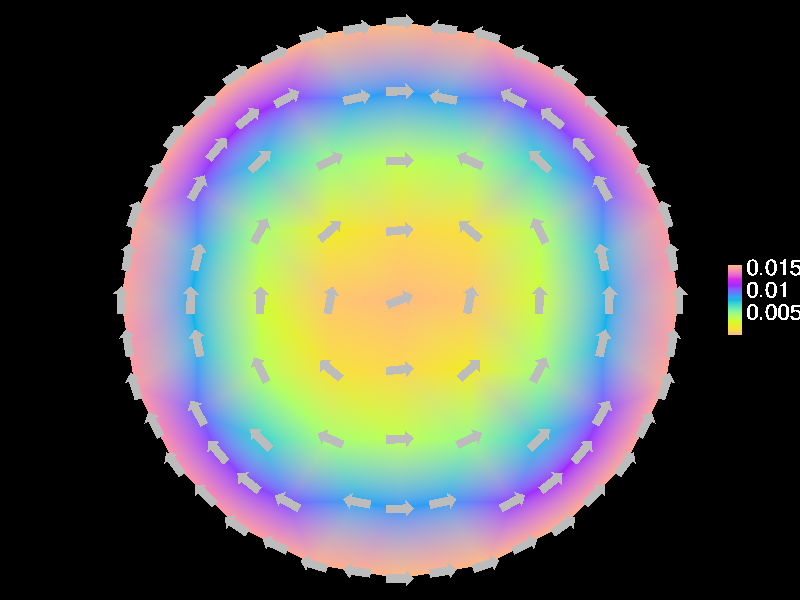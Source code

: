 #include "colors.inc"
background { rgb <0, 0, 0> }
camera {location <0, 0, 5>up <0,1,0> right <-1.33,0,0> angle 32look_at <0, 0, 0> sky <0, 1, 0> }
mesh2 {
vertex_vectors { 432, 
<-0.951057, -0.309017, 0>, 
<-0.725529, -0.404508, 0>, 
<-0.880037, -0.448401, 0>, 
<-0.809017, -0.587785, 0>, 
<-0.654508, -0.543893, 0>, 
<-0.698401, -0.698401, 0>, 
<-0.309017, -0.951057, 0>, 
<-0.154508, -0.975529, 0>, 
<-0.154508, -0.725529, 0>, 
<-0.951057, -0.309017, 0>, 
<-0.725529, -0.404508, 0>, 
<-0.725529, -0.154508, 0>, 
<-0.309017, -0.951057, 0>, 
<-0.154508, -0.725529, 0>, 
<-0.404508, -0.725529, 0>, 
<0, -1, 0>, 
<0, -0.75, 0>, 
<0.154508, -0.975529, 0>, 
<-0.587785, -0.809017, 0>, 
<-0.543893, -0.654508, 0>, 
<-0.448401, -0.880037, 0>, 
<-0.5, -0.5, 0>, 
<-0.5, -0.25, 0>, 
<-0.25, -0.5, 0>, 
<-0.951057, 0.309017, 0>, 
<-0.725529, 0.404508, 0>, 
<-0.880037, 0.448401, 0>, 
<-0.951057, 0.309017, 0>, 
<-0.725529, 0.154508, 0>, 
<-0.975529, 0.154508, 0>, 
<-0.809017, 0.587785, 0>, 
<-0.654508, 0.543893, 0>, 
<-0.698401, 0.698401, 0>, 
<-0.5, 0, 0>, 
<-0.5, 0.25, 0>, 
<-0.25, 0, 0>, 
<-0.587785, 0.809017, 0>, 
<-0.543893, 0.654508, 0>, 
<-0.448401, 0.880037, 0>, 
<-0.5, 0.5, 0>, 
<-0.404508, 0.725529, 0>, 
<-0.25, 0.5, 0>, 
<-0.951057, 0.309017, 0>, 
<-0.725529, 0.404508, 0>, 
<-0.725529, 0.154508, 0>, 
<-0.951057, -0.309017, 0>, 
<-0.725529, -0.154508, 0>, 
<-0.975529, -0.154508, 0>, 
<-0.5, 0, 0>, 
<-0.25, -0.25, 0>, 
<-0.25, 0, 0>, 
<0, -0.5, 0>, 
<0, -0.25, 0>, 
<0.25, -0.5, 0>, 
<0, -0.5, 0>, 
<0.154508, -0.725529, 0>, 
<0.25, -0.5, 0>, 
<0.309017, -0.951057, 0>, 
<0.404508, -0.725529, 0>, 
<0.448401, -0.880037, 0>, 
<0, 0, 0>, 
<0.25, -0.25, 0>, 
<0.25, 0, 0>, 
<0.5, -0.5, 0>, 
<0.725529, -0.404508, 0>, 
<0.654508, -0.543893, 0>, 
<0.5, 0, 0>, 
<0.725529, -0.154508, 0>, 
<0.75, 0, 0>, 
<0.5, -0.5, 0>, 
<0.5, -0.25, 0>, 
<0.725529, -0.404508, 0>, 
<0.5, -0.5, 0>, 
<0.543893, -0.654508, 0>, 
<0.654508, -0.543893, 0>, 
<0, 0, 0>, 
<0.25, 0, 0>, 
<0.25, 0.25, 0>, 
<0, 0.5, 0>, 
<0.25, 0.5, 0>, 
<0.154508, 0.725529, 0>, 
<0, 0, 0>, 
<0.25, 0.25, 0>, 
<0, 0.25, 0>, 
<0, 0.5, 0>, 
<0.154508, 0.725529, 0>, 
<0, 0.75, 0>, 
<0.309017, 0.951057, 0>, 
<0.404508, 0.725529, 0>, 
<0.448401, 0.880037, 0>, 
<-0.309017, 0.951057, 0>, 
<-0.154508, 0.725529, 0>, 
<-0.154508, 0.975529, 0>, 
<0.5, 0.5, 0>, 
<0.654508, 0.543893, 0>, 
<0.725529, 0.404508, 0>, 
<0.5, 0.5, 0>, 
<0.543893, 0.654508, 0>, 
<0.654508, 0.543893, 0>, 
<0.5, 0, 0>, 
<0.5, 0.25, 0>, 
<0.725529, 0.154508, 0>, 
<0.5, 0, 0>, 
<0.75, 0, 0>, 
<0.725529, 0.154508, 0>, 
<-0.5, 0.5, 0>, 
<-0.25, 0.25, 0>, 
<-0.25, 0.5, 0>, 
<-0.5, -0.5, 0>, 
<-0.725529, -0.404508, 0>, 
<-0.654508, -0.543893, 0>, 
<-0.809017, -0.587785, 0>, 
<-0.880037, -0.448401, 0>, 
<-0.654508, -0.543893, 0>, 
<-0.725529, -0.404508, 0>, 
<-0.880037, -0.448401, 0>, 
<-0.654508, -0.543893, 0>, 
<-0.5, -0.5, 0>, 
<-0.654508, -0.543893, 0>, 
<-0.543893, -0.654508, 0>, 
<-0.587785, -0.809017, 0>, 
<-0.698401, -0.698401, 0>, 
<-0.543893, -0.654508, 0>, 
<-0.654508, -0.543893, 0>, 
<-0.698401, -0.698401, 0>, 
<-0.543893, -0.654508, 0>, 
<0, -1, 0>, 
<-0.154508, -0.975529, 0>, 
<0, -0.75, 0>, 
<0, -0.5, 0>, 
<0, -0.75, 0>, 
<-0.154508, -0.725529, 0>, 
<-0.154508, -0.975529, 0>, 
<0, -0.75, 0>, 
<-0.154508, -0.725529, 0>, 
<-0.5, -0.5, 0>, 
<-0.725529, -0.404508, 0>, 
<-0.5, -0.25, 0>, 
<-0.5, 0, 0>, 
<-0.5, -0.25, 0>, 
<-0.725529, -0.154508, 0>, 
<-0.725529, -0.404508, 0>, 
<-0.5, -0.25, 0>, 
<-0.725529, -0.154508, 0>, 
<0, -0.5, 0>, 
<-0.154508, -0.725529, 0>, 
<-0.25, -0.5, 0>, 
<-0.5, -0.5, 0>, 
<-0.25, -0.5, 0>, 
<-0.404508, -0.725529, 0>, 
<-0.154508, -0.725529, 0>, 
<-0.25, -0.5, 0>, 
<-0.404508, -0.725529, 0>, 
<0, -0.5, 0>, 
<0, -0.75, 0>, 
<0.154508, -0.725529, 0>, 
<0.309017, -0.951057, 0>, 
<0.154508, -0.975529, 0>, 
<0.154508, -0.725529, 0>, 
<0, -0.75, 0>, 
<0.154508, -0.975529, 0>, 
<0.154508, -0.725529, 0>, 
<-0.5, -0.5, 0>, 
<-0.543893, -0.654508, 0>, 
<-0.404508, -0.725529, 0>, 
<-0.309017, -0.951057, 0>, 
<-0.404508, -0.725529, 0>, 
<-0.448401, -0.880037, 0>, 
<-0.543893, -0.654508, 0>, 
<-0.404508, -0.725529, 0>, 
<-0.448401, -0.880037, 0>, 
<-0.5, 0, 0>, 
<-0.5, -0.25, 0>, 
<-0.25, -0.25, 0>, 
<0, -0.5, 0>, 
<-0.25, -0.5, 0>, 
<-0.25, -0.25, 0>, 
<-0.5, -0.25, 0>, 
<-0.25, -0.5, 0>, 
<-0.25, -0.25, 0>, 
<-0.5, 0.5, 0>, 
<-0.725529, 0.404508, 0>, 
<-0.654508, 0.543893, 0>, 
<-0.809017, 0.587785, 0>, 
<-0.654508, 0.543893, 0>, 
<-0.880037, 0.448401, 0>, 
<-0.725529, 0.404508, 0>, 
<-0.654508, 0.543893, 0>, 
<-0.880037, 0.448401, 0>, 
<-0.5, 0, 0>, 
<-0.725529, 0.154508, 0>, 
<-0.75, 0, 0>, 
<-1, 0, 0>, 
<-0.975529, 0.154508, 0>, 
<-0.75, 0, 0>, 
<-0.725529, 0.154508, 0>, 
<-0.975529, 0.154508, 0>, 
<-0.75, 0, 0>, 
<-0.5, 0.5, 0>, 
<-0.654508, 0.543893, 0>, 
<-0.543893, 0.654508, 0>, 
<-0.587785, 0.809017, 0>, 
<-0.543893, 0.654508, 0>, 
<-0.698401, 0.698401, 0>, 
<-0.654508, 0.543893, 0>, 
<-0.543893, 0.654508, 0>, 
<-0.698401, 0.698401, 0>, 
<-0.5, 0.5, 0>, 
<-0.5, 0.25, 0>, 
<-0.25, 0.25, 0>, 
<0, 0, 0>, 
<-0.25, 0, 0>, 
<-0.25, 0.25, 0>, 
<-0.5, 0.25, 0>, 
<-0.25, 0, 0>, 
<-0.25, 0.25, 0>, 
<-0.5, 0.5, 0>, 
<-0.543893, 0.654508, 0>, 
<-0.404508, 0.725529, 0>, 
<-0.309017, 0.951057, 0>, 
<-0.448401, 0.880037, 0>, 
<-0.404508, 0.725529, 0>, 
<-0.543893, 0.654508, 0>, 
<-0.448401, 0.880037, 0>, 
<-0.404508, 0.725529, 0>, 
<-0.309017, 0.951057, 0>, 
<-0.404508, 0.725529, 0>, 
<-0.154508, 0.725529, 0>, 
<0, 0.5, 0>, 
<-0.25, 0.5, 0>, 
<-0.154508, 0.725529, 0>, 
<-0.404508, 0.725529, 0>, 
<-0.25, 0.5, 0>, 
<-0.154508, 0.725529, 0>, 
<-0.5, 0.5, 0>, 
<-0.725529, 0.404508, 0>, 
<-0.5, 0.25, 0>, 
<-0.5, 0, 0>, 
<-0.725529, 0.154508, 0>, 
<-0.5, 0.25, 0>, 
<-0.725529, 0.404508, 0>, 
<-0.725529, 0.154508, 0>, 
<-0.5, 0.25, 0>, 
<-0.5, 0, 0>, 
<-0.725529, -0.154508, 0>, 
<-0.75, 0, 0>, 
<-1, 0, 0>, 
<-0.75, 0, 0>, 
<-0.975529, -0.154508, 0>, 
<-0.725529, -0.154508, 0>, 
<-0.75, 0, 0>, 
<-0.975529, -0.154508, 0>, 
<0, -0.5, 0>, 
<-0.25, -0.25, 0>, 
<0, -0.25, 0>, 
<0, 0, 0>, 
<-0.25, 0, 0>, 
<0, -0.25, 0>, 
<-0.25, -0.25, 0>, 
<-0.25, 0, 0>, 
<0, -0.25, 0>, 
<0, 0, 0>, 
<0, -0.25, 0>, 
<0.25, -0.25, 0>, 
<0.5, -0.5, 0>, 
<0.25, -0.5, 0>, 
<0.25, -0.25, 0>, 
<0, -0.25, 0>, 
<0.25, -0.5, 0>, 
<0.25, -0.25, 0>, 
<0.309017, -0.951057, 0>, 
<0.154508, -0.725529, 0>, 
<0.404508, -0.725529, 0>, 
<0.5, -0.5, 0>, 
<0.25, -0.5, 0>, 
<0.404508, -0.725529, 0>, 
<0.154508, -0.725529, 0>, 
<0.25, -0.5, 0>, 
<0.404508, -0.725529, 0>, 
<0.5, -0.5, 0>, 
<0.404508, -0.725529, 0>, 
<0.543893, -0.654508, 0>, 
<0.587785, -0.809017, 0>, 
<0.448401, -0.880037, 0>, 
<0.543893, -0.654508, 0>, 
<0.404508, -0.725529, 0>, 
<0.448401, -0.880037, 0>, 
<0.543893, -0.654508, 0>, 
<0.5, -0.5, 0>, 
<0.25, -0.25, 0>, 
<0.5, -0.25, 0>, 
<0.5, 0, 0>, 
<0.5, -0.25, 0>, 
<0.25, 0, 0>, 
<0.25, -0.25, 0>, 
<0.5, -0.25, 0>, 
<0.25, 0, 0>, 
<0.951057, -0.309017, 0>, 
<0.725529, -0.404508, 0>, 
<0.880037, -0.448401, 0>, 
<0.809017, -0.587785, 0>, 
<0.654508, -0.543893, 0>, 
<0.880037, -0.448401, 0>, 
<0.725529, -0.404508, 0>, 
<0.654508, -0.543893, 0>, 
<0.880037, -0.448401, 0>, 
<0.951057, -0.309017, 0>, 
<0.725529, -0.154508, 0>, 
<0.975529, -0.154508, 0>, 
<1, 0, 0>, 
<0.975529, -0.154508, 0>, 
<0.75, 0, 0>, 
<0.725529, -0.154508, 0>, 
<0.975529, -0.154508, 0>, 
<0.75, 0, 0>, 
<0.5, 0, 0>, 
<0.5, -0.25, 0>, 
<0.725529, -0.154508, 0>, 
<0.951057, -0.309017, 0>, 
<0.725529, -0.404508, 0>, 
<0.725529, -0.154508, 0>, 
<0.5, -0.25, 0>, 
<0.725529, -0.404508, 0>, 
<0.725529, -0.154508, 0>, 
<0.587785, -0.809017, 0>, 
<0.543893, -0.654508, 0>, 
<0.698401, -0.698401, 0>, 
<0.809017, -0.587785, 0>, 
<0.654508, -0.543893, 0>, 
<0.698401, -0.698401, 0>, 
<0.543893, -0.654508, 0>, 
<0.654508, -0.543893, 0>, 
<0.698401, -0.698401, 0>, 
<0.5, 0, 0>, 
<0.25, 0, 0>, 
<0.5, 0.25, 0>, 
<0.5, 0.5, 0>, 
<0.5, 0.25, 0>, 
<0.25, 0.25, 0>, 
<0.25, 0, 0>, 
<0.5, 0.25, 0>, 
<0.25, 0.25, 0>, 
<0.5, 0.5, 0>, 
<0.25, 0.5, 0>, 
<0.404508, 0.725529, 0>, 
<0.309017, 0.951057, 0>, 
<0.404508, 0.725529, 0>, 
<0.154508, 0.725529, 0>, 
<0.25, 0.5, 0>, 
<0.404508, 0.725529, 0>, 
<0.154508, 0.725529, 0>, 
<0.5, 0.5, 0>, 
<0.25, 0.25, 0>, 
<0.25, 0.5, 0>, 
<0, 0.5, 0>, 
<0.25, 0.5, 0>, 
<0, 0.25, 0>, 
<0.25, 0.25, 0>, 
<0.25, 0.5, 0>, 
<0, 0.25, 0>, 
<0.309017, 0.951057, 0>, 
<0.154508, 0.725529, 0>, 
<0.154508, 0.975529, 0>, 
<0, 1, 0>, 
<0.154508, 0.975529, 0>, 
<0, 0.75, 0>, 
<0.154508, 0.725529, 0>, 
<0.154508, 0.975529, 0>, 
<0, 0.75, 0>, 
<0.5, 0.5, 0>, 
<0.404508, 0.725529, 0>, 
<0.543893, 0.654508, 0>, 
<0.587785, 0.809017, 0>, 
<0.543893, 0.654508, 0>, 
<0.448401, 0.880037, 0>, 
<0.404508, 0.725529, 0>, 
<0.543893, 0.654508, 0>, 
<0.448401, 0.880037, 0>, 
<0, 0.5, 0>, 
<-0.154508, 0.725529, 0>, 
<0, 0.75, 0>, 
<0, 1, 0>, 
<0, 0.75, 0>, 
<-0.154508, 0.975529, 0>, 
<-0.154508, 0.725529, 0>, 
<0, 0.75, 0>, 
<-0.154508, 0.975529, 0>, 
<0.809017, 0.587785, 0>, 
<0.654508, 0.543893, 0>, 
<0.880037, 0.448401, 0>, 
<0.951057, 0.309017, 0>, 
<0.725529, 0.404508, 0>, 
<0.880037, 0.448401, 0>, 
<0.654508, 0.543893, 0>, 
<0.725529, 0.404508, 0>, 
<0.880037, 0.448401, 0>, 
<0.587785, 0.809017, 0>, 
<0.543893, 0.654508, 0>, 
<0.698401, 0.698401, 0>, 
<0.809017, 0.587785, 0>, 
<0.654508, 0.543893, 0>, 
<0.698401, 0.698401, 0>, 
<0.543893, 0.654508, 0>, 
<0.654508, 0.543893, 0>, 
<0.698401, 0.698401, 0>, 
<0.5, 0.5, 0>, 
<0.5, 0.25, 0>, 
<0.725529, 0.404508, 0>, 
<0.951057, 0.309017, 0>, 
<0.725529, 0.404508, 0>, 
<0.725529, 0.154508, 0>, 
<0.5, 0.25, 0>, 
<0.725529, 0.404508, 0>, 
<0.725529, 0.154508, 0>, 
<1, 0, 0>, 
<0.75, 0, 0>, 
<0.975529, 0.154508, 0>, 
<0.951057, 0.309017, 0>, 
<0.725529, 0.154508, 0>, 
<0.975529, 0.154508, 0>, 
<0.75, 0, 0>, 
<0.725529, 0.154508, 0>, 
<0.975529, 0.154508, 0>, 
<0, 0, 0>, 
<-0.25, 0.25, 0>, 
<0, 0.25, 0>, 
<0, 0.5, 0>, 
<-0.25, 0.5, 0>, 
<0, 0.25, 0>, 
<-0.25, 0.25, 0>, 
<-0.25, 0.5, 0>, 
<0, 0.25, 0>
}
normal_vectors { 432, 
<0, 0, 1>, 
<0, 0, 1>, 
<0, 0, 1>, 
<0, 0, 1>, 
<0, 0, 1>, 
<0, 0, 1>, 
<0, 0, 1>, 
<0, 0, 1>, 
<0, 0, 1>, 
<0, 0, 1>, 
<0, 0, 1>, 
<0, 0, 1>, 
<0, 0, 1>, 
<0, 0, 1>, 
<0, 0, 1>, 
<0, 0, 1>, 
<0, 0, 1>, 
<0, 0, 1>, 
<0, 0, 1>, 
<0, 0, 1>, 
<0, 0, 1>, 
<0, 0, 1>, 
<0, 0, 1>, 
<0, 0, 1>, 
<0, 0, 1>, 
<0, 0, 1>, 
<0, 0, 1>, 
<0, 0, 1>, 
<0, 0, 1>, 
<0, 0, 1>, 
<0, 0, 1>, 
<0, 0, 1>, 
<0, 0, 1>, 
<0, 0, 1>, 
<0, 0, 1>, 
<0, 0, 1>, 
<0, 0, 1>, 
<0, 0, 1>, 
<0, 0, 1>, 
<0, 0, 1>, 
<0, 0, 1>, 
<0, 0, 1>, 
<0, 0, 1>, 
<0, 0, 1>, 
<0, 0, 1>, 
<0, 0, 1>, 
<0, 0, 1>, 
<0, 0, 1>, 
<0, 0, 1>, 
<0, 0, 1>, 
<0, 0, 1>, 
<0, 0, 1>, 
<0, 0, 1>, 
<0, 0, 1>, 
<0, 0, 1>, 
<0, 0, 1>, 
<0, 0, 1>, 
<0, 0, 1>, 
<0, 0, 1>, 
<0, 0, 1>, 
<0, 0, 1>, 
<0, 0, 1>, 
<0, 0, 1>, 
<0, 0, 1>, 
<0, 0, 1>, 
<0, 0, 1>, 
<0, 0, 1>, 
<0, 0, 1>, 
<0, 0, 1>, 
<0, 0, 1>, 
<0, 0, 1>, 
<0, 0, 1>, 
<0, 0, 1>, 
<0, 0, 1>, 
<0, 0, 1>, 
<0, 0, 1>, 
<0, 0, 1>, 
<0, 0, 1>, 
<0, 0, 1>, 
<0, 0, 1>, 
<0, 0, 1>, 
<0, 0, 1>, 
<0, 0, 1>, 
<0, 0, 1>, 
<0, 0, 1>, 
<0, 0, 1>, 
<0, 0, 1>, 
<0, 0, 1>, 
<0, 0, 1>, 
<0, 0, 1>, 
<0, 0, 1>, 
<0, 0, 1>, 
<0, 0, 1>, 
<0, 0, 1>, 
<0, 0, 1>, 
<0, 0, 1>, 
<0, 0, 1>, 
<0, 0, 1>, 
<0, 0, 1>, 
<0, 0, 1>, 
<0, 0, 1>, 
<0, 0, 1>, 
<0, 0, 1>, 
<0, 0, 1>, 
<0, 0, 1>, 
<0, 0, 1>, 
<0, 0, 1>, 
<0, 0, 1>, 
<0, 0, 1>, 
<0, 0, 1>, 
<0, 0, 1>, 
<0, 0, 1>, 
<0, 0, 1>, 
<0, 0, 1>, 
<0, 0, 1>, 
<0, 0, 1>, 
<0, 0, 1>, 
<0, 0, 1>, 
<0, 0, 1>, 
<0, 0, 1>, 
<0, 0, 1>, 
<0, 0, 1>, 
<0, 0, 1>, 
<0, 0, 1>, 
<0, 0, 1>, 
<0, 0, 1>, 
<0, 0, 1>, 
<0, 0, 1>, 
<0, 0, 1>, 
<0, 0, 1>, 
<0, 0, 1>, 
<0, 0, 1>, 
<0, 0, 1>, 
<0, 0, 1>, 
<0, 0, 1>, 
<0, 0, 1>, 
<0, 0, 1>, 
<0, 0, 1>, 
<0, 0, 1>, 
<0, 0, 1>, 
<0, 0, 1>, 
<0, 0, 1>, 
<0, 0, 1>, 
<0, 0, 1>, 
<0, 0, 1>, 
<0, 0, 1>, 
<0, 0, 1>, 
<0, 0, 1>, 
<0, 0, 1>, 
<0, 0, 1>, 
<0, 0, 1>, 
<0, 0, 1>, 
<0, 0, 1>, 
<0, 0, 1>, 
<0, 0, 1>, 
<0, 0, 1>, 
<0, 0, 1>, 
<0, 0, 1>, 
<0, 0, 1>, 
<0, 0, 1>, 
<0, 0, 1>, 
<0, 0, 1>, 
<0, 0, 1>, 
<0, 0, 1>, 
<0, 0, 1>, 
<0, 0, 1>, 
<0, 0, 1>, 
<0, 0, 1>, 
<0, 0, 1>, 
<0, 0, 1>, 
<0, 0, 1>, 
<0, 0, 1>, 
<0, 0, 1>, 
<0, 0, 1>, 
<0, 0, 1>, 
<0, 0, 1>, 
<0, 0, 1>, 
<0, 0, 1>, 
<0, 0, 1>, 
<0, 0, 1>, 
<0, 0, 1>, 
<0, 0, 1>, 
<0, 0, 1>, 
<0, 0, 1>, 
<0, 0, 1>, 
<0, 0, 1>, 
<0, 0, 1>, 
<0, 0, 1>, 
<0, 0, 1>, 
<0, 0, 1>, 
<0, 0, 1>, 
<0, 0, 1>, 
<0, 0, 1>, 
<0, 0, 1>, 
<0, 0, 1>, 
<0, 0, 1>, 
<0, 0, 1>, 
<0, 0, 1>, 
<0, 0, 1>, 
<0, 0, 1>, 
<0, 0, 1>, 
<0, 0, 1>, 
<0, 0, 1>, 
<0, 0, 1>, 
<0, 0, 1>, 
<0, 0, 1>, 
<0, 0, 1>, 
<0, 0, 1>, 
<0, 0, 1>, 
<0, 0, 1>, 
<0, 0, 1>, 
<0, 0, 1>, 
<0, 0, 1>, 
<0, 0, 1>, 
<0, 0, 1>, 
<0, 0, 1>, 
<0, 0, 1>, 
<0, 0, 1>, 
<0, 0, 1>, 
<0, 0, 1>, 
<0, 0, 1>, 
<0, 0, 1>, 
<0, 0, 1>, 
<0, 0, 1>, 
<0, 0, 1>, 
<0, 0, 1>, 
<0, 0, 1>, 
<0, 0, 1>, 
<0, 0, 1>, 
<0, 0, 1>, 
<0, 0, 1>, 
<0, 0, 1>, 
<0, 0, 1>, 
<0, 0, 1>, 
<0, 0, 1>, 
<0, 0, 1>, 
<0, 0, 1>, 
<0, 0, 1>, 
<0, 0, 1>, 
<0, 0, 1>, 
<0, 0, 1>, 
<0, 0, 1>, 
<0, 0, 1>, 
<0, 0, 1>, 
<0, 0, 1>, 
<0, 0, 1>, 
<0, 0, 1>, 
<0, 0, 1>, 
<0, 0, 1>, 
<0, 0, 1>, 
<0, 0, 1>, 
<0, 0, 1>, 
<0, 0, 1>, 
<0, 0, 1>, 
<0, 0, 1>, 
<0, 0, 1>, 
<0, 0, 1>, 
<0, 0, 1>, 
<0, 0, 1>, 
<0, 0, 1>, 
<0, 0, 1>, 
<0, 0, 1>, 
<0, 0, 1>, 
<0, 0, 1>, 
<0, 0, 1>, 
<0, 0, 1>, 
<0, 0, 1>, 
<0, 0, 1>, 
<0, 0, 1>, 
<0, 0, 1>, 
<0, 0, 1>, 
<0, 0, 1>, 
<0, 0, 1>, 
<0, 0, 1>, 
<0, 0, 1>, 
<0, 0, 1>, 
<0, 0, 1>, 
<0, 0, 1>, 
<0, 0, 1>, 
<0, 0, 1>, 
<0, 0, 1>, 
<0, 0, 1>, 
<0, 0, 1>, 
<0, 0, 1>, 
<0, 0, 1>, 
<0, 0, 1>, 
<0, 0, 1>, 
<0, 0, 1>, 
<0, 0, 1>, 
<0, 0, 1>, 
<0, 0, 1>, 
<0, 0, 1>, 
<0, 0, 1>, 
<0, 0, 1>, 
<0, 0, 1>, 
<0, 0, 1>, 
<0, 0, 1>, 
<0, 0, 1>, 
<0, 0, 1>, 
<0, 0, 1>, 
<0, 0, 1>, 
<0, 0, 1>, 
<0, 0, 1>, 
<0, 0, 1>, 
<0, 0, 1>, 
<0, 0, 1>, 
<0, 0, 1>, 
<0, 0, 1>, 
<0, 0, 1>, 
<0, 0, 1>, 
<0, 0, 1>, 
<0, 0, 1>, 
<0, 0, 1>, 
<0, 0, 1>, 
<0, 0, 1>, 
<0, 0, 1>, 
<0, 0, 1>, 
<0, 0, 1>, 
<0, 0, 1>, 
<0, 0, 1>, 
<0, 0, 1>, 
<0, 0, 1>, 
<0, 0, 1>, 
<0, 0, 1>, 
<0, 0, 1>, 
<0, 0, 1>, 
<0, 0, 1>, 
<0, 0, 1>, 
<0, 0, 1>, 
<0, 0, 1>, 
<0, 0, 1>, 
<0, 0, 1>, 
<0, 0, 1>, 
<0, 0, 1>, 
<0, 0, 1>, 
<0, 0, 1>, 
<0, 0, 1>, 
<0, 0, 1>, 
<0, 0, 1>, 
<0, 0, 1>, 
<0, 0, 1>, 
<0, 0, 1>, 
<0, 0, 1>, 
<0, 0, 1>, 
<0, 0, 1>, 
<0, 0, 1>, 
<0, 0, 1>, 
<0, 0, 1>, 
<0, 0, 1>, 
<0, 0, 1>, 
<0, 0, 1>, 
<0, 0, 1>, 
<0, 0, 1>, 
<0, 0, 1>, 
<0, 0, 1>, 
<0, 0, 1>, 
<0, 0, 1>, 
<0, 0, 1>, 
<0, 0, 1>, 
<0, 0, 1>, 
<0, 0, 1>, 
<0, 0, 1>, 
<0, 0, 1>, 
<0, 0, 1>, 
<0, 0, 1>, 
<0, 0, 1>, 
<0, 0, 1>, 
<0, 0, 1>, 
<0, 0, 1>, 
<0, 0, 1>, 
<0, 0, 1>, 
<0, 0, 1>, 
<0, 0, 1>, 
<0, 0, 1>, 
<0, 0, 1>, 
<0, 0, 1>, 
<0, 0, 1>, 
<0, 0, 1>, 
<0, 0, 1>, 
<0, 0, 1>, 
<0, 0, 1>, 
<0, 0, 1>, 
<0, 0, 1>, 
<0, 0, 1>, 
<0, 0, 1>, 
<0, 0, 1>, 
<0, 0, 1>, 
<0, 0, 1>, 
<0, 0, 1>, 
<0, 0, 1>, 
<0, 0, 1>, 
<0, 0, 1>, 
<0, 0, 1>, 
<0, 0, 1>, 
<0, 0, 1>, 
<0, 0, 1>, 
<0, 0, 1>, 
<0, 0, 1>, 
<0, 0, 1>, 
<0, 0, 1>, 
<0, 0, 1>, 
<0, 0, 1>, 
<0, 0, 1>, 
<0, 0, 1>, 
<0, 0, 1>, 
<0, 0, 1>, 
<0, 0, 1>, 
<0, 0, 1>, 
<0, 0, 1>, 
<0, 0, 1>, 
<0, 0, 1>, 
<0, 0, 1>, 
<0, 0, 1>, 
<0, 0, 1>, 
<0, 0, 1>, 
<0, 0, 1>, 
<0, 0, 1>, 
<0, 0, 1>, 
<0, 0, 1>, 
<0, 0, 1>, 
<0, 0, 1>, 
<0, 0, 1>, 
<0, 0, 1>, 
<0, 0, 1>, 
<0, 0, 1>, 
<0, 0, 1>, 
<0, 0, 1>, 
<0, 0, 1>, 
<0, 0, 1>, 
<0, 0, 1>, 
<0, 0, 1>, 
<0, 0, 1>
}
texture_list { 432, 
texture{ pigment{ rgb <0.971826, 0.334531, 0.356535>  } }, 
texture{ pigment{ rgb <0.173127, 0.121643, 0.998228>  } }, 
texture{ pigment{ rgb <0.947619, 0.277206, 0.417141>  } }, 
texture{ pigment{ rgb <0.966879, 0.321047, 0.370352>  } }, 
texture{ pigment{ rgb <0.259926, 0.0614064, 0.995942>  } }, 
texture{ pigment{ rgb <0.948249, 0.278476, 0.415743>  } }, 
texture{ pigment{ rgb <0.99468, 0.427258, 0.268084>  } }, 
texture{ pigment{ rgb <0.99288, 0.415918, 0.278316>  } }, 
texture{ pigment{ rgb <0.0127078, 0.38799, 0.877041>  } }, 
texture{ pigment{ rgb <0.971826, 0.334531, 0.356535>  } }, 
texture{ pigment{ rgb <0.173127, 0.121643, 0.998228>  } }, 
texture{ pigment{ rgb <3.31897e-05, 0.494239, 0.798534>  } }, 
texture{ pigment{ rgb <0.99468, 0.427258, 0.268084>  } }, 
texture{ pigment{ rgb <0.0127078, 0.38799, 0.877041>  } }, 
texture{ pigment{ rgb <0.223819, 0.0831979, 0.999535>  } }, 
texture{ pigment{ rgb <1, 0.499986, 0.206118>  } }, 
texture{ pigment{ rgb <0.0354458, 0.315096, 0.922648>  } }, 
texture{ pigment{ rgb <0.997097, 0.446197, 0.251341>  } }, 
texture{ pigment{ rgb <0.979216, 0.35734, 0.333738>  } }, 
texture{ pigment{ rgb <0.279937, 0.0510321, 0.992573>  } }, 
texture{ pigment{ rgb <0.974537, 0.342475, 0.348514>  } }, 
texture{ pigment{ rgb <0.0239599, 0.652924, 0.656091>  } }, 
texture{ pigment{ rgb <0.473082, 0.999275, 0.1119>  } }, 
texture{ pigment{ rgb <0.397699, 0.989423, 0.16418>  } }, 
texture{ pigment{ rgb <0.988338, 0.392642, 0.299816>  } }, 
texture{ pigment{ rgb <0.244649, 0.0701209, 0.997871>  } }, 
texture{ pigment{ rgb <0.978458, 0.354819, 0.336223>  } }, 
texture{ pigment{ rgb <0.988338, 0.392642, 0.299816>  } }, 
texture{ pigment{ rgb <0.00230392, 0.452056, 0.831326>  } }, 
texture{ pigment{ rgb <0.973354, 0.338953, 0.352059>  } }, 
texture{ pigment{ rgb <0.992844, 0.415709, 0.278507>  } }, 
texture{ pigment{ rgb <0.353918, 0.0218159, 0.972724>  } }, 
texture{ pigment{ rgb <0.984159, 0.375141, 0.316431>  } }, 
texture{ pigment{ rgb <0.627905, 0.983364, 0.03377>  } }, 
texture{ pigment{ rgb <0.388664, 0.987447, 0.171089>  } }, 
texture{ pigment{ rgb <0.995424, 0.567492, 0.154195>  } }, 
texture{ pigment{ rgb <0.997745, 0.452569, 0.245805>  } }, 
texture{ pigment{ rgb <0.374673, 0.0159617, 0.965261>  } }, 
texture{ pigment{ rgb <0.993859, 0.421877, 0.27292>  } }, 
texture{ pigment{ rgb <0.00284182, 0.553233, 0.749156>  } }, 
texture{ pigment{ rgb <0.299054, 0.0421564, 0.988516>  } }, 
texture{ pigment{ rgb <0.321791, 0.967163, 0.226805>  } }, 
texture{ pigment{ rgb <0.988338, 0.392642, 0.299816>  } }, 
texture{ pigment{ rgb <0.244649, 0.0701209, 0.997871>  } }, 
texture{ pigment{ rgb <0.00230392, 0.452056, 0.831326>  } }, 
texture{ pigment{ rgb <0.971826, 0.334531, 0.356535>  } }, 
texture{ pigment{ rgb <3.31897e-05, 0.494239, 0.798534>  } }, 
texture{ pigment{ rgb <0.962201, 0.309291, 0.382612>  } }, 
texture{ pigment{ rgb <0.627905, 0.983364, 0.03377>  } }, 
texture{ pigment{ rgb <0.933856, 0.748533, 0.0439181>  } }, 
texture{ pigment{ rgb <0.995424, 0.567492, 0.154195>  } }, 
texture{ pigment{ rgb <0.517106, 0.999707, 0.0856735>  } }, 
texture{ pigment{ rgb <0.965338, 0.682923, 0.0784935>  } }, 
texture{ pigment{ rgb <0.321874, 0.967195, 0.226731>  } }, 
texture{ pigment{ rgb <0.517106, 0.999707, 0.0856735>  } }, 
texture{ pigment{ rgb <0.0231361, 0.349664, 0.901918>  } }, 
texture{ pigment{ rgb <0.321874, 0.967195, 0.226731>  } }, 
texture{ pigment{ rgb <0.999794, 0.485642, 0.217844>  } }, 
texture{ pigment{ rgb <0.298992, 0.0421837, 0.988531>  } }, 
texture{ pigment{ rgb <0.993848, 0.421805, 0.272985>  } }, 
texture{ pigment{ rgb <1, 0.5, 0.206107>  } }, 
texture{ pigment{ rgb <0.876464, 0.829052, 0.0125117>  } }, 
texture{ pigment{ rgb <0.995423, 0.567497, 0.154192>  } }, 
texture{ pigment{ rgb <0.00283726, 0.55319, 0.749193>  } }, 
texture{ pigment{ rgb <0.244775, 0.070046, 0.997857>  } }, 
texture{ pigment{ rgb <0.354005, 0.0217893, 0.972694>  } }, 
texture{ pigment{ rgb <0.627775, 0.983398, 0.0338187>  } }, 
texture{ pigment{ rgb <0.00231747, 0.451916, 0.831431>  } }, 
texture{ pigment{ rgb <0.00512635, 0.428585, 0.848655>  } }, 
texture{ pigment{ rgb <0.00283726, 0.55319, 0.749193>  } }, 
texture{ pigment{ rgb <0.388529, 0.987416, 0.171193>  } }, 
texture{ pigment{ rgb <0.244775, 0.070046, 0.997857>  } }, 
texture{ pigment{ rgb <0.00283726, 0.55319, 0.749193>  } }, 
texture{ pigment{ rgb <0.374683, 0.015959, 0.965257>  } }, 
texture{ pigment{ rgb <0.354005, 0.0217893, 0.972694>  } }, 
texture{ pigment{ rgb <1, 0.5, 0.206107>  } }, 
texture{ pigment{ rgb <0.995423, 0.567497, 0.154192>  } }, 
texture{ pigment{ rgb <0.934321, 0.747721, 0.0443024>  } }, 
texture{ pigment{ rgb <0.516898, 0.999714, 0.0857902>  } }, 
texture{ pigment{ rgb <0.398199, 0.989527, 0.163802>  } }, 
texture{ pigment{ rgb <0.0126667, 0.388169, 0.876921>  } }, 
texture{ pigment{ rgb <1, 0.5, 0.206107>  } }, 
texture{ pigment{ rgb <0.934321, 0.747721, 0.0443024>  } }, 
texture{ pigment{ rgb <0.965371, 0.682837, 0.0785432>  } }, 
texture{ pigment{ rgb <0.516898, 0.999714, 0.0857902>  } }, 
texture{ pigment{ rgb <0.0126667, 0.388169, 0.876921>  } }, 
texture{ pigment{ rgb <0.0354552, 0.315073, 0.922662>  } }, 
texture{ pigment{ rgb <0.994634, 0.426947, 0.268363>  } }, 
texture{ pigment{ rgb <0.223324, 0.0835265, 0.99956>  } }, 
texture{ pigment{ rgb <0.974369, 0.34197, 0.349022>  } }, 
texture{ pigment{ rgb <0.999797, 0.485746, 0.217759>  } }, 
texture{ pigment{ rgb <0.0231698, 0.349557, 0.901984>  } }, 
texture{ pigment{ rgb <0.997106, 0.446285, 0.251265>  } }, 
texture{ pigment{ rgb <0.0243324, 0.654079, 0.654938>  } }, 
texture{ pigment{ rgb <0.259186, 0.0618121, 0.996048>  } }, 
texture{ pigment{ rgb <0.17268, 0.122029, 0.998178>  } }, 
texture{ pigment{ rgb <0.0243324, 0.654079, 0.654938>  } }, 
texture{ pigment{ rgb <0.279178, 0.0514049, 0.992717>  } }, 
texture{ pigment{ rgb <0.259186, 0.0618121, 0.996048>  } }, 
texture{ pigment{ rgb <0.627775, 0.983398, 0.0338187>  } }, 
texture{ pigment{ rgb <0.473603, 0.999303, 0.111571>  } }, 
texture{ pigment{ rgb <3.10002e-05, 0.494432, 0.798379>  } }, 
texture{ pigment{ rgb <0.627775, 0.983398, 0.0338187>  } }, 
texture{ pigment{ rgb <0.00512635, 0.428585, 0.848655>  } }, 
texture{ pigment{ rgb <3.10002e-05, 0.494432, 0.798379>  } }, 
texture{ pigment{ rgb <0.00284182, 0.553233, 0.749156>  } }, 
texture{ pigment{ rgb <0.876488, 0.829024, 0.0125199>  } }, 
texture{ pigment{ rgb <0.321791, 0.967163, 0.226805>  } }, 
texture{ pigment{ rgb <0.0239599, 0.652924, 0.656091>  } }, 
texture{ pigment{ rgb <0.173127, 0.121643, 0.998228>  } }, 
texture{ pigment{ rgb <0.259926, 0.0614064, 0.995942>  } }, 
texture{ pigment{ rgb <0.966879, 0.321047, 0.370352>  } }, 
texture{ pigment{ rgb <0.947619, 0.277206, 0.417141>  } }, 
texture{ pigment{ rgb <0.259926, 0.0614064, 0.995942>  } }, 
texture{ pigment{ rgb <0.173127, 0.121643, 0.998228>  } }, 
texture{ pigment{ rgb <0.947619, 0.277206, 0.417141>  } }, 
texture{ pigment{ rgb <0.259926, 0.0614064, 0.995942>  } }, 
texture{ pigment{ rgb <0.0239599, 0.652924, 0.656091>  } }, 
texture{ pigment{ rgb <0.259926, 0.0614064, 0.995942>  } }, 
texture{ pigment{ rgb <0.279937, 0.0510321, 0.992573>  } }, 
texture{ pigment{ rgb <0.979216, 0.35734, 0.333738>  } }, 
texture{ pigment{ rgb <0.948249, 0.278476, 0.415743>  } }, 
texture{ pigment{ rgb <0.279937, 0.0510321, 0.992573>  } }, 
texture{ pigment{ rgb <0.259926, 0.0614064, 0.995942>  } }, 
texture{ pigment{ rgb <0.948249, 0.278476, 0.415743>  } }, 
texture{ pigment{ rgb <0.279937, 0.0510321, 0.992573>  } }, 
texture{ pigment{ rgb <1, 0.499986, 0.206118>  } }, 
texture{ pigment{ rgb <0.99288, 0.415918, 0.278316>  } }, 
texture{ pigment{ rgb <0.0354458, 0.315096, 0.922648>  } }, 
texture{ pigment{ rgb <0.517106, 0.999707, 0.0856735>  } }, 
texture{ pigment{ rgb <0.0354458, 0.315096, 0.922648>  } }, 
texture{ pigment{ rgb <0.0127078, 0.38799, 0.877041>  } }, 
texture{ pigment{ rgb <0.99288, 0.415918, 0.278316>  } }, 
texture{ pigment{ rgb <0.0354458, 0.315096, 0.922648>  } }, 
texture{ pigment{ rgb <0.0127078, 0.38799, 0.877041>  } }, 
texture{ pigment{ rgb <0.0239599, 0.652924, 0.656091>  } }, 
texture{ pigment{ rgb <0.173127, 0.121643, 0.998228>  } }, 
texture{ pigment{ rgb <0.473082, 0.999275, 0.1119>  } }, 
texture{ pigment{ rgb <0.627905, 0.983364, 0.03377>  } }, 
texture{ pigment{ rgb <0.473082, 0.999275, 0.1119>  } }, 
texture{ pigment{ rgb <3.31897e-05, 0.494239, 0.798534>  } }, 
texture{ pigment{ rgb <0.173127, 0.121643, 0.998228>  } }, 
texture{ pigment{ rgb <0.473082, 0.999275, 0.1119>  } }, 
texture{ pigment{ rgb <3.31897e-05, 0.494239, 0.798534>  } }, 
texture{ pigment{ rgb <0.517106, 0.999707, 0.0856735>  } }, 
texture{ pigment{ rgb <0.0127078, 0.38799, 0.877041>  } }, 
texture{ pigment{ rgb <0.397699, 0.989423, 0.16418>  } }, 
texture{ pigment{ rgb <0.0239599, 0.652924, 0.656091>  } }, 
texture{ pigment{ rgb <0.397699, 0.989423, 0.16418>  } }, 
texture{ pigment{ rgb <0.223819, 0.0831979, 0.999535>  } }, 
texture{ pigment{ rgb <0.0127078, 0.38799, 0.877041>  } }, 
texture{ pigment{ rgb <0.397699, 0.989423, 0.16418>  } }, 
texture{ pigment{ rgb <0.223819, 0.0831979, 0.999535>  } }, 
texture{ pigment{ rgb <0.517106, 0.999707, 0.0856735>  } }, 
texture{ pigment{ rgb <0.0354458, 0.315096, 0.922648>  } }, 
texture{ pigment{ rgb <0.0231361, 0.349664, 0.901918>  } }, 
texture{ pigment{ rgb <0.999794, 0.485642, 0.217844>  } }, 
texture{ pigment{ rgb <0.997097, 0.446197, 0.251341>  } }, 
texture{ pigment{ rgb <0.0231361, 0.349664, 0.901918>  } }, 
texture{ pigment{ rgb <0.0354458, 0.315096, 0.922648>  } }, 
texture{ pigment{ rgb <0.997097, 0.446197, 0.251341>  } }, 
texture{ pigment{ rgb <0.0231361, 0.349664, 0.901918>  } }, 
texture{ pigment{ rgb <0.0239599, 0.652924, 0.656091>  } }, 
texture{ pigment{ rgb <0.279937, 0.0510321, 0.992573>  } }, 
texture{ pigment{ rgb <0.223819, 0.0831979, 0.999535>  } }, 
texture{ pigment{ rgb <0.99468, 0.427258, 0.268084>  } }, 
texture{ pigment{ rgb <0.223819, 0.0831979, 0.999535>  } }, 
texture{ pigment{ rgb <0.974537, 0.342475, 0.348514>  } }, 
texture{ pigment{ rgb <0.279937, 0.0510321, 0.992573>  } }, 
texture{ pigment{ rgb <0.223819, 0.0831979, 0.999535>  } }, 
texture{ pigment{ rgb <0.974537, 0.342475, 0.348514>  } }, 
texture{ pigment{ rgb <0.627905, 0.983364, 0.03377>  } }, 
texture{ pigment{ rgb <0.473082, 0.999275, 0.1119>  } }, 
texture{ pigment{ rgb <0.933856, 0.748533, 0.0439181>  } }, 
texture{ pigment{ rgb <0.517106, 0.999707, 0.0856735>  } }, 
texture{ pigment{ rgb <0.397699, 0.989423, 0.16418>  } }, 
texture{ pigment{ rgb <0.933856, 0.748533, 0.0439181>  } }, 
texture{ pigment{ rgb <0.473082, 0.999275, 0.1119>  } }, 
texture{ pigment{ rgb <0.397699, 0.989423, 0.16418>  } }, 
texture{ pigment{ rgb <0.933856, 0.748533, 0.0439181>  } }, 
texture{ pigment{ rgb <0.00284182, 0.553233, 0.749156>  } }, 
texture{ pigment{ rgb <0.244649, 0.0701209, 0.997871>  } }, 
texture{ pigment{ rgb <0.353918, 0.0218159, 0.972724>  } }, 
texture{ pigment{ rgb <0.992844, 0.415709, 0.278507>  } }, 
texture{ pigment{ rgb <0.353918, 0.0218159, 0.972724>  } }, 
texture{ pigment{ rgb <0.978458, 0.354819, 0.336223>  } }, 
texture{ pigment{ rgb <0.244649, 0.0701209, 0.997871>  } }, 
texture{ pigment{ rgb <0.353918, 0.0218159, 0.972724>  } }, 
texture{ pigment{ rgb <0.978458, 0.354819, 0.336223>  } }, 
texture{ pigment{ rgb <0.627905, 0.983364, 0.03377>  } }, 
texture{ pigment{ rgb <0.00230392, 0.452056, 0.831326>  } }, 
texture{ pigment{ rgb <0.00512193, 0.428616, 0.848633>  } }, 
texture{ pigment{ rgb <0.986623, 0.385119, 0.306911>  } }, 
texture{ pigment{ rgb <0.973354, 0.338953, 0.352059>  } }, 
texture{ pigment{ rgb <0.00512193, 0.428616, 0.848633>  } }, 
texture{ pigment{ rgb <0.00230392, 0.452056, 0.831326>  } }, 
texture{ pigment{ rgb <0.973354, 0.338953, 0.352059>  } }, 
texture{ pigment{ rgb <0.00512193, 0.428616, 0.848633>  } }, 
texture{ pigment{ rgb <0.00284182, 0.553233, 0.749156>  } }, 
texture{ pigment{ rgb <0.353918, 0.0218159, 0.972724>  } }, 
texture{ pigment{ rgb <0.374673, 0.0159617, 0.965261>  } }, 
texture{ pigment{ rgb <0.997745, 0.452569, 0.245805>  } }, 
texture{ pigment{ rgb <0.374673, 0.0159617, 0.965261>  } }, 
texture{ pigment{ rgb <0.984159, 0.375141, 0.316431>  } }, 
texture{ pigment{ rgb <0.353918, 0.0218159, 0.972724>  } }, 
texture{ pigment{ rgb <0.374673, 0.0159617, 0.965261>  } }, 
texture{ pigment{ rgb <0.984159, 0.375141, 0.316431>  } }, 
texture{ pigment{ rgb <0.00284182, 0.553233, 0.749156>  } }, 
texture{ pigment{ rgb <0.388664, 0.987447, 0.171089>  } }, 
texture{ pigment{ rgb <0.876488, 0.829024, 0.0125199>  } }, 
texture{ pigment{ rgb <1, 0.5, 0.206107>  } }, 
texture{ pigment{ rgb <0.995424, 0.567492, 0.154195>  } }, 
texture{ pigment{ rgb <0.876488, 0.829024, 0.0125199>  } }, 
texture{ pigment{ rgb <0.388664, 0.987447, 0.171089>  } }, 
texture{ pigment{ rgb <0.995424, 0.567492, 0.154195>  } }, 
texture{ pigment{ rgb <0.876488, 0.829024, 0.0125199>  } }, 
texture{ pigment{ rgb <0.00284182, 0.553233, 0.749156>  } }, 
texture{ pigment{ rgb <0.374673, 0.0159617, 0.965261>  } }, 
texture{ pigment{ rgb <0.299054, 0.0421564, 0.988516>  } }, 
texture{ pigment{ rgb <0.999797, 0.485746, 0.217759>  } }, 
texture{ pigment{ rgb <0.993859, 0.421877, 0.27292>  } }, 
texture{ pigment{ rgb <0.299054, 0.0421564, 0.988516>  } }, 
texture{ pigment{ rgb <0.374673, 0.0159617, 0.965261>  } }, 
texture{ pigment{ rgb <0.993859, 0.421877, 0.27292>  } }, 
texture{ pigment{ rgb <0.299054, 0.0421564, 0.988516>  } }, 
texture{ pigment{ rgb <0.999797, 0.485746, 0.217759>  } }, 
texture{ pigment{ rgb <0.299054, 0.0421564, 0.988516>  } }, 
texture{ pigment{ rgb <0.0231698, 0.349557, 0.901984>  } }, 
texture{ pigment{ rgb <0.516898, 0.999714, 0.0857902>  } }, 
texture{ pigment{ rgb <0.321791, 0.967163, 0.226805>  } }, 
texture{ pigment{ rgb <0.0231698, 0.349557, 0.901984>  } }, 
texture{ pigment{ rgb <0.299054, 0.0421564, 0.988516>  } }, 
texture{ pigment{ rgb <0.321791, 0.967163, 0.226805>  } }, 
texture{ pigment{ rgb <0.0231698, 0.349557, 0.901984>  } }, 
texture{ pigment{ rgb <0.00284182, 0.553233, 0.749156>  } }, 
texture{ pigment{ rgb <0.244649, 0.0701209, 0.997871>  } }, 
texture{ pigment{ rgb <0.388664, 0.987447, 0.171089>  } }, 
texture{ pigment{ rgb <0.627905, 0.983364, 0.03377>  } }, 
texture{ pigment{ rgb <0.00230392, 0.452056, 0.831326>  } }, 
texture{ pigment{ rgb <0.388664, 0.987447, 0.171089>  } }, 
texture{ pigment{ rgb <0.244649, 0.0701209, 0.997871>  } }, 
texture{ pigment{ rgb <0.00230392, 0.452056, 0.831326>  } }, 
texture{ pigment{ rgb <0.388664, 0.987447, 0.171089>  } }, 
texture{ pigment{ rgb <0.627905, 0.983364, 0.03377>  } }, 
texture{ pigment{ rgb <3.31897e-05, 0.494239, 0.798534>  } }, 
texture{ pigment{ rgb <0.00512193, 0.428616, 0.848633>  } }, 
texture{ pigment{ rgb <0.986623, 0.385119, 0.306911>  } }, 
texture{ pigment{ rgb <0.00512193, 0.428616, 0.848633>  } }, 
texture{ pigment{ rgb <0.962201, 0.309291, 0.382612>  } }, 
texture{ pigment{ rgb <3.31897e-05, 0.494239, 0.798534>  } }, 
texture{ pigment{ rgb <0.00512193, 0.428616, 0.848633>  } }, 
texture{ pigment{ rgb <0.962201, 0.309291, 0.382612>  } }, 
texture{ pigment{ rgb <0.517106, 0.999707, 0.0856735>  } }, 
texture{ pigment{ rgb <0.933856, 0.748533, 0.0439181>  } }, 
texture{ pigment{ rgb <0.965338, 0.682923, 0.0784935>  } }, 
texture{ pigment{ rgb <1, 0.5, 0.206107>  } }, 
texture{ pigment{ rgb <0.995424, 0.567492, 0.154195>  } }, 
texture{ pigment{ rgb <0.965338, 0.682923, 0.0784935>  } }, 
texture{ pigment{ rgb <0.933856, 0.748533, 0.0439181>  } }, 
texture{ pigment{ rgb <0.995424, 0.567492, 0.154195>  } }, 
texture{ pigment{ rgb <0.965338, 0.682923, 0.0784935>  } }, 
texture{ pigment{ rgb <1, 0.5, 0.206107>  } }, 
texture{ pigment{ rgb <0.965338, 0.682923, 0.0784935>  } }, 
texture{ pigment{ rgb <0.876464, 0.829052, 0.0125117>  } }, 
texture{ pigment{ rgb <0.00283726, 0.55319, 0.749193>  } }, 
texture{ pigment{ rgb <0.321874, 0.967195, 0.226731>  } }, 
texture{ pigment{ rgb <0.876464, 0.829052, 0.0125117>  } }, 
texture{ pigment{ rgb <0.965338, 0.682923, 0.0784935>  } }, 
texture{ pigment{ rgb <0.321874, 0.967195, 0.226731>  } }, 
texture{ pigment{ rgb <0.876464, 0.829052, 0.0125117>  } }, 
texture{ pigment{ rgb <0.999794, 0.485642, 0.217844>  } }, 
texture{ pigment{ rgb <0.0231361, 0.349664, 0.901918>  } }, 
texture{ pigment{ rgb <0.298992, 0.0421837, 0.988531>  } }, 
texture{ pigment{ rgb <0.00283726, 0.55319, 0.749193>  } }, 
texture{ pigment{ rgb <0.321874, 0.967195, 0.226731>  } }, 
texture{ pigment{ rgb <0.298992, 0.0421837, 0.988531>  } }, 
texture{ pigment{ rgb <0.0231361, 0.349664, 0.901918>  } }, 
texture{ pigment{ rgb <0.321874, 0.967195, 0.226731>  } }, 
texture{ pigment{ rgb <0.298992, 0.0421837, 0.988531>  } }, 
texture{ pigment{ rgb <0.00283726, 0.55319, 0.749193>  } }, 
texture{ pigment{ rgb <0.298992, 0.0421837, 0.988531>  } }, 
texture{ pigment{ rgb <0.374683, 0.015959, 0.965257>  } }, 
texture{ pigment{ rgb <0.997744, 0.452553, 0.245819>  } }, 
texture{ pigment{ rgb <0.993848, 0.421805, 0.272985>  } }, 
texture{ pigment{ rgb <0.374683, 0.015959, 0.965257>  } }, 
texture{ pigment{ rgb <0.298992, 0.0421837, 0.988531>  } }, 
texture{ pigment{ rgb <0.993848, 0.421805, 0.272985>  } }, 
texture{ pigment{ rgb <0.374683, 0.015959, 0.965257>  } }, 
texture{ pigment{ rgb <0.00283726, 0.55319, 0.749193>  } }, 
texture{ pigment{ rgb <0.876464, 0.829052, 0.0125117>  } }, 
texture{ pigment{ rgb <0.388529, 0.987416, 0.171193>  } }, 
texture{ pigment{ rgb <0.627775, 0.983398, 0.0338187>  } }, 
texture{ pigment{ rgb <0.388529, 0.987416, 0.171193>  } }, 
texture{ pigment{ rgb <0.995423, 0.567497, 0.154192>  } }, 
texture{ pigment{ rgb <0.876464, 0.829052, 0.0125117>  } }, 
texture{ pigment{ rgb <0.388529, 0.987416, 0.171193>  } }, 
texture{ pigment{ rgb <0.995423, 0.567497, 0.154192>  } }, 
texture{ pigment{ rgb <0.988374, 0.392803, 0.299665>  } }, 
texture{ pigment{ rgb <0.244775, 0.070046, 0.997857>  } }, 
texture{ pigment{ rgb <0.978504, 0.35497, 0.336074>  } }, 
texture{ pigment{ rgb <0.992864, 0.415825, 0.278401>  } }, 
texture{ pigment{ rgb <0.354005, 0.0217893, 0.972694>  } }, 
texture{ pigment{ rgb <0.978504, 0.35497, 0.336074>  } }, 
texture{ pigment{ rgb <0.244775, 0.070046, 0.997857>  } }, 
texture{ pigment{ rgb <0.354005, 0.0217893, 0.972694>  } }, 
texture{ pigment{ rgb <0.978504, 0.35497, 0.336074>  } }, 
texture{ pigment{ rgb <0.988374, 0.392803, 0.299665>  } }, 
texture{ pigment{ rgb <0.00231747, 0.451916, 0.831431>  } }, 
texture{ pigment{ rgb <0.973393, 0.339069, 0.351943>  } }, 
texture{ pigment{ rgb <0.98663, 0.385148, 0.306883>  } }, 
texture{ pigment{ rgb <0.973393, 0.339069, 0.351943>  } }, 
texture{ pigment{ rgb <0.00512635, 0.428585, 0.848655>  } }, 
texture{ pigment{ rgb <0.00231747, 0.451916, 0.831431>  } }, 
texture{ pigment{ rgb <0.973393, 0.339069, 0.351943>  } }, 
texture{ pigment{ rgb <0.00512635, 0.428585, 0.848655>  } }, 
texture{ pigment{ rgb <0.627775, 0.983398, 0.0338187>  } }, 
texture{ pigment{ rgb <0.388529, 0.987416, 0.171193>  } }, 
texture{ pigment{ rgb <0.00231747, 0.451916, 0.831431>  } }, 
texture{ pigment{ rgb <0.988374, 0.392803, 0.299665>  } }, 
texture{ pigment{ rgb <0.244775, 0.070046, 0.997857>  } }, 
texture{ pigment{ rgb <0.00231747, 0.451916, 0.831431>  } }, 
texture{ pigment{ rgb <0.388529, 0.987416, 0.171193>  } }, 
texture{ pigment{ rgb <0.244775, 0.070046, 0.997857>  } }, 
texture{ pigment{ rgb <0.00231747, 0.451916, 0.831431>  } }, 
texture{ pigment{ rgb <0.997744, 0.452553, 0.245819>  } }, 
texture{ pigment{ rgb <0.374683, 0.015959, 0.965257>  } }, 
texture{ pigment{ rgb <0.984173, 0.375194, 0.31638>  } }, 
texture{ pigment{ rgb <0.992864, 0.415825, 0.278401>  } }, 
texture{ pigment{ rgb <0.354005, 0.0217893, 0.972694>  } }, 
texture{ pigment{ rgb <0.984173, 0.375194, 0.31638>  } }, 
texture{ pigment{ rgb <0.374683, 0.015959, 0.965257>  } }, 
texture{ pigment{ rgb <0.354005, 0.0217893, 0.972694>  } }, 
texture{ pigment{ rgb <0.984173, 0.375194, 0.31638>  } }, 
texture{ pigment{ rgb <0.627775, 0.983398, 0.0338187>  } }, 
texture{ pigment{ rgb <0.995423, 0.567497, 0.154192>  } }, 
texture{ pigment{ rgb <0.473603, 0.999303, 0.111571>  } }, 
texture{ pigment{ rgb <0.0243324, 0.654079, 0.654938>  } }, 
texture{ pigment{ rgb <0.473603, 0.999303, 0.111571>  } }, 
texture{ pigment{ rgb <0.934321, 0.747721, 0.0443024>  } }, 
texture{ pigment{ rgb <0.995423, 0.567497, 0.154192>  } }, 
texture{ pigment{ rgb <0.473603, 0.999303, 0.111571>  } }, 
texture{ pigment{ rgb <0.934321, 0.747721, 0.0443024>  } }, 
texture{ pigment{ rgb <0.0243324, 0.654079, 0.654938>  } }, 
texture{ pigment{ rgb <0.398199, 0.989527, 0.163802>  } }, 
texture{ pigment{ rgb <0.223324, 0.0835265, 0.99956>  } }, 
texture{ pigment{ rgb <0.994634, 0.426947, 0.268363>  } }, 
texture{ pigment{ rgb <0.223324, 0.0835265, 0.99956>  } }, 
texture{ pigment{ rgb <0.0126667, 0.388169, 0.876921>  } }, 
texture{ pigment{ rgb <0.398199, 0.989527, 0.163802>  } }, 
texture{ pigment{ rgb <0.223324, 0.0835265, 0.99956>  } }, 
texture{ pigment{ rgb <0.0126667, 0.388169, 0.876921>  } }, 
texture{ pigment{ rgb <0.0243324, 0.654079, 0.654938>  } }, 
texture{ pigment{ rgb <0.934321, 0.747721, 0.0443024>  } }, 
texture{ pigment{ rgb <0.398199, 0.989527, 0.163802>  } }, 
texture{ pigment{ rgb <0.516898, 0.999714, 0.0857902>  } }, 
texture{ pigment{ rgb <0.398199, 0.989527, 0.163802>  } }, 
texture{ pigment{ rgb <0.965371, 0.682837, 0.0785432>  } }, 
texture{ pigment{ rgb <0.934321, 0.747721, 0.0443024>  } }, 
texture{ pigment{ rgb <0.398199, 0.989527, 0.163802>  } }, 
texture{ pigment{ rgb <0.965371, 0.682837, 0.0785432>  } }, 
texture{ pigment{ rgb <0.994634, 0.426947, 0.268363>  } }, 
texture{ pigment{ rgb <0.0126667, 0.388169, 0.876921>  } }, 
texture{ pigment{ rgb <0.992858, 0.415794, 0.278429>  } }, 
texture{ pigment{ rgb <1, 0.5, 0.206107>  } }, 
texture{ pigment{ rgb <0.992858, 0.415794, 0.278429>  } }, 
texture{ pigment{ rgb <0.0354552, 0.315073, 0.922662>  } }, 
texture{ pigment{ rgb <0.0126667, 0.388169, 0.876921>  } }, 
texture{ pigment{ rgb <0.992858, 0.415794, 0.278429>  } }, 
texture{ pigment{ rgb <0.0354552, 0.315073, 0.922662>  } }, 
texture{ pigment{ rgb <0.0243324, 0.654079, 0.654938>  } }, 
texture{ pigment{ rgb <0.223324, 0.0835265, 0.99956>  } }, 
texture{ pigment{ rgb <0.279178, 0.0514049, 0.992717>  } }, 
texture{ pigment{ rgb <0.979005, 0.356631, 0.334436>  } }, 
texture{ pigment{ rgb <0.279178, 0.0514049, 0.992717>  } }, 
texture{ pigment{ rgb <0.974369, 0.34197, 0.349022>  } }, 
texture{ pigment{ rgb <0.223324, 0.0835265, 0.99956>  } }, 
texture{ pigment{ rgb <0.279178, 0.0514049, 0.992717>  } }, 
texture{ pigment{ rgb <0.974369, 0.34197, 0.349022>  } }, 
texture{ pigment{ rgb <0.516898, 0.999714, 0.0857902>  } }, 
texture{ pigment{ rgb <0.0231698, 0.349557, 0.901984>  } }, 
texture{ pigment{ rgb <0.0354552, 0.315073, 0.922662>  } }, 
texture{ pigment{ rgb <1, 0.5, 0.206107>  } }, 
texture{ pigment{ rgb <0.0354552, 0.315073, 0.922662>  } }, 
texture{ pigment{ rgb <0.997106, 0.446285, 0.251265>  } }, 
texture{ pigment{ rgb <0.0231698, 0.349557, 0.901984>  } }, 
texture{ pigment{ rgb <0.0354552, 0.315073, 0.922662>  } }, 
texture{ pigment{ rgb <0.997106, 0.446285, 0.251265>  } }, 
texture{ pigment{ rgb <0.966617, 0.320364, 0.371058>  } }, 
texture{ pigment{ rgb <0.259186, 0.0618121, 0.996048>  } }, 
texture{ pigment{ rgb <0.947385, 0.276737, 0.417658>  } }, 
texture{ pigment{ rgb <0.971724, 0.33424, 0.35683>  } }, 
texture{ pigment{ rgb <0.17268, 0.122029, 0.998178>  } }, 
texture{ pigment{ rgb <0.947385, 0.276737, 0.417658>  } }, 
texture{ pigment{ rgb <0.259186, 0.0618121, 0.996048>  } }, 
texture{ pigment{ rgb <0.17268, 0.122029, 0.998178>  } }, 
texture{ pigment{ rgb <0.947385, 0.276737, 0.417658>  } }, 
texture{ pigment{ rgb <0.979005, 0.356631, 0.334436>  } }, 
texture{ pigment{ rgb <0.279178, 0.0514049, 0.992717>  } }, 
texture{ pigment{ rgb <0.947883, 0.277737, 0.416556>  } }, 
texture{ pigment{ rgb <0.966617, 0.320364, 0.371058>  } }, 
texture{ pigment{ rgb <0.259186, 0.0618121, 0.996048>  } }, 
texture{ pigment{ rgb <0.947883, 0.277737, 0.416556>  } }, 
texture{ pigment{ rgb <0.279178, 0.0514049, 0.992717>  } }, 
texture{ pigment{ rgb <0.259186, 0.0618121, 0.996048>  } }, 
texture{ pigment{ rgb <0.947883, 0.277737, 0.416556>  } }, 
texture{ pigment{ rgb <0.0243324, 0.654079, 0.654938>  } }, 
texture{ pigment{ rgb <0.473603, 0.999303, 0.111571>  } }, 
texture{ pigment{ rgb <0.17268, 0.122029, 0.998178>  } }, 
texture{ pigment{ rgb <0.971724, 0.33424, 0.35683>  } }, 
texture{ pigment{ rgb <0.17268, 0.122029, 0.998178>  } }, 
texture{ pigment{ rgb <3.10002e-05, 0.494432, 0.798379>  } }, 
texture{ pigment{ rgb <0.473603, 0.999303, 0.111571>  } }, 
texture{ pigment{ rgb <0.17268, 0.122029, 0.998178>  } }, 
texture{ pigment{ rgb <3.10002e-05, 0.494432, 0.798379>  } }, 
texture{ pigment{ rgb <0.98663, 0.385148, 0.306883>  } }, 
texture{ pigment{ rgb <0.00512635, 0.428585, 0.848655>  } }, 
texture{ pigment{ rgb <0.962156, 0.309182, 0.382726>  } }, 
texture{ pigment{ rgb <0.971724, 0.33424, 0.35683>  } }, 
texture{ pigment{ rgb <3.10002e-05, 0.494432, 0.798379>  } }, 
texture{ pigment{ rgb <0.962156, 0.309182, 0.382726>  } }, 
texture{ pigment{ rgb <0.00512635, 0.428585, 0.848655>  } }, 
texture{ pigment{ rgb <3.10002e-05, 0.494432, 0.798379>  } }, 
texture{ pigment{ rgb <0.962156, 0.309182, 0.382726>  } }, 
texture{ pigment{ rgb <1, 0.5, 0.206107>  } }, 
texture{ pigment{ rgb <0.876488, 0.829024, 0.0125199>  } }, 
texture{ pigment{ rgb <0.965371, 0.682837, 0.0785432>  } }, 
texture{ pigment{ rgb <0.516898, 0.999714, 0.0857902>  } }, 
texture{ pigment{ rgb <0.321791, 0.967163, 0.226805>  } }, 
texture{ pigment{ rgb <0.965371, 0.682837, 0.0785432>  } }, 
texture{ pigment{ rgb <0.876488, 0.829024, 0.0125199>  } }, 
texture{ pigment{ rgb <0.321791, 0.967163, 0.226805>  } }, 
texture{ pigment{ rgb <0.965371, 0.682837, 0.0785432>  } }
}
face_indices { 144, 
<0, 1, 2>,0,1,2, 
<3, 4, 5>,3,4,5, 
<6, 7, 8>,6,7,8, 
<9, 10, 11>,9,10,11, 
<12, 13, 14>,12,13,14, 
<15, 16, 17>,15,16,17, 
<18, 19, 20>,18,19,20, 
<21, 22, 23>,21,22,23, 
<24, 25, 26>,24,25,26, 
<27, 28, 29>,27,28,29, 
<30, 31, 32>,30,31,32, 
<33, 34, 35>,33,34,35, 
<36, 37, 38>,36,37,38, 
<39, 40, 41>,39,40,41, 
<42, 43, 44>,42,43,44, 
<45, 46, 47>,45,46,47, 
<48, 49, 50>,48,49,50, 
<51, 52, 53>,51,52,53, 
<54, 55, 56>,54,55,56, 
<57, 58, 59>,57,58,59, 
<60, 61, 62>,60,61,62, 
<63, 64, 65>,63,64,65, 
<66, 67, 68>,66,67,68, 
<69, 70, 71>,69,70,71, 
<72, 73, 74>,72,73,74, 
<75, 76, 77>,75,76,77, 
<78, 79, 80>,78,79,80, 
<81, 82, 83>,81,82,83, 
<84, 85, 86>,84,85,86, 
<87, 88, 89>,87,88,89, 
<90, 91, 92>,90,91,92, 
<93, 94, 95>,93,94,95, 
<96, 97, 98>,96,97,98, 
<99, 100, 101>,99,100,101, 
<102, 103, 104>,102,103,104, 
<105, 106, 107>,105,106,107, 
<108, 109, 110>,108,109,110, 
<111, 112, 113>,111,112,113, 
<114, 115, 116>,114,115,116, 
<117, 118, 119>,117,118,119, 
<120, 121, 122>,120,121,122, 
<123, 124, 125>,123,124,125, 
<126, 127, 128>,126,127,128, 
<129, 130, 131>,129,130,131, 
<132, 133, 134>,132,133,134, 
<135, 136, 137>,135,136,137, 
<138, 139, 140>,138,139,140, 
<141, 142, 143>,141,142,143, 
<144, 145, 146>,144,145,146, 
<147, 148, 149>,147,148,149, 
<150, 151, 152>,150,151,152, 
<153, 154, 155>,153,154,155, 
<156, 157, 158>,156,157,158, 
<159, 160, 161>,159,160,161, 
<162, 163, 164>,162,163,164, 
<165, 166, 167>,165,166,167, 
<168, 169, 170>,168,169,170, 
<171, 172, 173>,171,172,173, 
<174, 175, 176>,174,175,176, 
<177, 178, 179>,177,178,179, 
<180, 181, 182>,180,181,182, 
<183, 184, 185>,183,184,185, 
<186, 187, 188>,186,187,188, 
<189, 190, 191>,189,190,191, 
<192, 193, 194>,192,193,194, 
<195, 196, 197>,195,196,197, 
<198, 199, 200>,198,199,200, 
<201, 202, 203>,201,202,203, 
<204, 205, 206>,204,205,206, 
<207, 208, 209>,207,208,209, 
<210, 211, 212>,210,211,212, 
<213, 214, 215>,213,214,215, 
<216, 217, 218>,216,217,218, 
<219, 220, 221>,219,220,221, 
<222, 223, 224>,222,223,224, 
<225, 226, 227>,225,226,227, 
<228, 229, 230>,228,229,230, 
<231, 232, 233>,231,232,233, 
<234, 235, 236>,234,235,236, 
<237, 238, 239>,237,238,239, 
<240, 241, 242>,240,241,242, 
<243, 244, 245>,243,244,245, 
<246, 247, 248>,246,247,248, 
<249, 250, 251>,249,250,251, 
<252, 253, 254>,252,253,254, 
<255, 256, 257>,255,256,257, 
<258, 259, 260>,258,259,260, 
<261, 262, 263>,261,262,263, 
<264, 265, 266>,264,265,266, 
<267, 268, 269>,267,268,269, 
<270, 271, 272>,270,271,272, 
<273, 274, 275>,273,274,275, 
<276, 277, 278>,276,277,278, 
<279, 280, 281>,279,280,281, 
<282, 283, 284>,282,283,284, 
<285, 286, 287>,285,286,287, 
<288, 289, 290>,288,289,290, 
<291, 292, 293>,291,292,293, 
<294, 295, 296>,294,295,296, 
<297, 298, 299>,297,298,299, 
<300, 301, 302>,300,301,302, 
<303, 304, 305>,303,304,305, 
<306, 307, 308>,306,307,308, 
<309, 310, 311>,309,310,311, 
<312, 313, 314>,312,313,314, 
<315, 316, 317>,315,316,317, 
<318, 319, 320>,318,319,320, 
<321, 322, 323>,321,322,323, 
<324, 325, 326>,324,325,326, 
<327, 328, 329>,327,328,329, 
<330, 331, 332>,330,331,332, 
<333, 334, 335>,333,334,335, 
<336, 337, 338>,336,337,338, 
<339, 340, 341>,339,340,341, 
<342, 343, 344>,342,343,344, 
<345, 346, 347>,345,346,347, 
<348, 349, 350>,348,349,350, 
<351, 352, 353>,351,352,353, 
<354, 355, 356>,354,355,356, 
<357, 358, 359>,357,358,359, 
<360, 361, 362>,360,361,362, 
<363, 364, 365>,363,364,365, 
<366, 367, 368>,366,367,368, 
<369, 370, 371>,369,370,371, 
<372, 373, 374>,372,373,374, 
<375, 376, 377>,375,376,377, 
<378, 379, 380>,378,379,380, 
<381, 382, 383>,381,382,383, 
<384, 385, 386>,384,385,386, 
<387, 388, 389>,387,388,389, 
<390, 391, 392>,390,391,392, 
<393, 394, 395>,393,394,395, 
<396, 397, 398>,396,397,398, 
<399, 400, 401>,399,400,401, 
<402, 403, 404>,402,403,404, 
<405, 406, 407>,405,406,407, 
<408, 409, 410>,408,409,410, 
<411, 412, 413>,411,412,413, 
<414, 415, 416>,414,415,416, 
<417, 418, 419>,417,418,419, 
<420, 421, 422>,420,421,422, 
<423, 424, 425>,423,424,425, 
<426, 427, 428>,426,427,428, 
<429, 430, 431>,429,430,431, 
}
}
mesh2 {
vertex_vectors { 2112, 
<1.175, -0.125, -3.06162e-18>, 
<1.17548, -0.125, -0.00487726>, 
<1.175, -0.1, -3.06162e-18>, 
<1.17548, -0.125, -0.00487726>, 
<1.175, -0.1, -3.06162e-18>, 
<1.17548, -0.1, -0.00487726>, 
<1.17548, -0.125, -0.00487726>, 
<1.1769, -0.125, -0.00956709>, 
<1.17548, -0.1, -0.00487726>, 
<1.1769, -0.125, -0.00956709>, 
<1.17548, -0.1, -0.00487726>, 
<1.1769, -0.1, -0.00956709>, 
<1.1769, -0.125, -0.00956709>, 
<1.17921, -0.125, -0.0138893>, 
<1.1769, -0.1, -0.00956709>, 
<1.17921, -0.125, -0.0138893>, 
<1.1769, -0.1, -0.00956709>, 
<1.17921, -0.1, -0.0138893>, 
<1.17921, -0.125, -0.0138893>, 
<1.18232, -0.125, -0.0176777>, 
<1.17921, -0.1, -0.0138893>, 
<1.18232, -0.125, -0.0176777>, 
<1.17921, -0.1, -0.0138893>, 
<1.18232, -0.1, -0.0176777>, 
<1.18232, -0.125, -0.0176777>, 
<1.18611, -0.125, -0.0207867>, 
<1.18232, -0.1, -0.0176777>, 
<1.18611, -0.125, -0.0207867>, 
<1.18232, -0.1, -0.0176777>, 
<1.18611, -0.1, -0.0207867>, 
<1.18611, -0.125, -0.0207867>, 
<1.19043, -0.125, -0.023097>, 
<1.18611, -0.1, -0.0207867>, 
<1.19043, -0.125, -0.023097>, 
<1.18611, -0.1, -0.0207867>, 
<1.19043, -0.1, -0.023097>, 
<1.19043, -0.125, -0.023097>, 
<1.19512, -0.125, -0.0245196>, 
<1.19043, -0.1, -0.023097>, 
<1.19512, -0.125, -0.0245196>, 
<1.19043, -0.1, -0.023097>, 
<1.19512, -0.1, -0.0245196>, 
<1.19512, -0.125, -0.0245196>, 
<1.2, -0.125, -0.025>, 
<1.19512, -0.1, -0.0245196>, 
<1.2, -0.125, -0.025>, 
<1.19512, -0.1, -0.0245196>, 
<1.2, -0.1, -0.025>, 
<1.2, -0.125, -0.025>, 
<1.20488, -0.125, -0.0245196>, 
<1.2, -0.1, -0.025>, 
<1.20488, -0.125, -0.0245196>, 
<1.2, -0.1, -0.025>, 
<1.20488, -0.1, -0.0245196>, 
<1.20488, -0.125, -0.0245196>, 
<1.20957, -0.125, -0.023097>, 
<1.20488, -0.1, -0.0245196>, 
<1.20957, -0.125, -0.023097>, 
<1.20488, -0.1, -0.0245196>, 
<1.20957, -0.1, -0.023097>, 
<1.20957, -0.125, -0.023097>, 
<1.21389, -0.125, -0.0207867>, 
<1.20957, -0.1, -0.023097>, 
<1.21389, -0.125, -0.0207867>, 
<1.20957, -0.1, -0.023097>, 
<1.21389, -0.1, -0.0207867>, 
<1.21389, -0.125, -0.0207867>, 
<1.21768, -0.125, -0.0176777>, 
<1.21389, -0.1, -0.0207867>, 
<1.21768, -0.125, -0.0176777>, 
<1.21389, -0.1, -0.0207867>, 
<1.21768, -0.1, -0.0176777>, 
<1.21768, -0.125, -0.0176777>, 
<1.22079, -0.125, -0.0138893>, 
<1.21768, -0.1, -0.0176777>, 
<1.22079, -0.125, -0.0138893>, 
<1.21768, -0.1, -0.0176777>, 
<1.22079, -0.1, -0.0138893>, 
<1.22079, -0.125, -0.0138893>, 
<1.2231, -0.125, -0.00956709>, 
<1.22079, -0.1, -0.0138893>, 
<1.2231, -0.125, -0.00956709>, 
<1.22079, -0.1, -0.0138893>, 
<1.2231, -0.1, -0.00956709>, 
<1.2231, -0.125, -0.00956709>, 
<1.22452, -0.125, -0.00487726>, 
<1.2231, -0.1, -0.00956709>, 
<1.22452, -0.125, -0.00487726>, 
<1.2231, -0.1, -0.00956709>, 
<1.22452, -0.1, -0.00487726>, 
<1.22452, -0.125, -0.00487726>, 
<1.225, -0.125, 0>, 
<1.22452, -0.1, -0.00487726>, 
<1.225, -0.125, 0>, 
<1.22452, -0.1, -0.00487726>, 
<1.225, -0.1, 0>, 
<1.225, -0.125, 0>, 
<1.22452, -0.125, 0.00487726>, 
<1.225, -0.1, 0>, 
<1.22452, -0.125, 0.00487726>, 
<1.225, -0.1, 0>, 
<1.22452, -0.1, 0.00487726>, 
<1.22452, -0.125, 0.00487726>, 
<1.2231, -0.125, 0.00956709>, 
<1.22452, -0.1, 0.00487726>, 
<1.2231, -0.125, 0.00956709>, 
<1.22452, -0.1, 0.00487726>, 
<1.2231, -0.1, 0.00956709>, 
<1.2231, -0.125, 0.00956709>, 
<1.22079, -0.125, 0.0138893>, 
<1.2231, -0.1, 0.00956709>, 
<1.22079, -0.125, 0.0138893>, 
<1.2231, -0.1, 0.00956709>, 
<1.22079, -0.1, 0.0138893>, 
<1.22079, -0.125, 0.0138893>, 
<1.21768, -0.125, 0.0176777>, 
<1.22079, -0.1, 0.0138893>, 
<1.21768, -0.125, 0.0176777>, 
<1.22079, -0.1, 0.0138893>, 
<1.21768, -0.1, 0.0176777>, 
<1.21768, -0.125, 0.0176777>, 
<1.21389, -0.125, 0.0207867>, 
<1.21768, -0.1, 0.0176777>, 
<1.21389, -0.125, 0.0207867>, 
<1.21768, -0.1, 0.0176777>, 
<1.21389, -0.1, 0.0207867>, 
<1.21389, -0.125, 0.0207867>, 
<1.20957, -0.125, 0.023097>, 
<1.21389, -0.1, 0.0207867>, 
<1.20957, -0.125, 0.023097>, 
<1.21389, -0.1, 0.0207867>, 
<1.20957, -0.1, 0.023097>, 
<1.20957, -0.125, 0.023097>, 
<1.20488, -0.125, 0.0245196>, 
<1.20957, -0.1, 0.023097>, 
<1.20488, -0.125, 0.0245196>, 
<1.20957, -0.1, 0.023097>, 
<1.20488, -0.1, 0.0245196>, 
<1.20488, -0.125, 0.0245196>, 
<1.2, -0.125, 0.025>, 
<1.20488, -0.1, 0.0245196>, 
<1.2, -0.125, 0.025>, 
<1.20488, -0.1, 0.0245196>, 
<1.2, -0.1, 0.025>, 
<1.2, -0.125, 0.025>, 
<1.19512, -0.125, 0.0245196>, 
<1.2, -0.1, 0.025>, 
<1.19512, -0.125, 0.0245196>, 
<1.2, -0.1, 0.025>, 
<1.19512, -0.1, 0.0245196>, 
<1.19512, -0.125, 0.0245196>, 
<1.19043, -0.125, 0.023097>, 
<1.19512, -0.1, 0.0245196>, 
<1.19043, -0.125, 0.023097>, 
<1.19512, -0.1, 0.0245196>, 
<1.19043, -0.1, 0.023097>, 
<1.19043, -0.125, 0.023097>, 
<1.18611, -0.125, 0.0207867>, 
<1.19043, -0.1, 0.023097>, 
<1.18611, -0.125, 0.0207867>, 
<1.19043, -0.1, 0.023097>, 
<1.18611, -0.1, 0.0207867>, 
<1.18611, -0.125, 0.0207867>, 
<1.18232, -0.125, 0.0176777>, 
<1.18611, -0.1, 0.0207867>, 
<1.18232, -0.125, 0.0176777>, 
<1.18611, -0.1, 0.0207867>, 
<1.18232, -0.1, 0.0176777>, 
<1.18232, -0.125, 0.0176777>, 
<1.17921, -0.125, 0.0138893>, 
<1.18232, -0.1, 0.0176777>, 
<1.17921, -0.125, 0.0138893>, 
<1.18232, -0.1, 0.0176777>, 
<1.17921, -0.1, 0.0138893>, 
<1.17921, -0.125, 0.0138893>, 
<1.1769, -0.125, 0.00956709>, 
<1.17921, -0.1, 0.0138893>, 
<1.1769, -0.125, 0.00956709>, 
<1.17921, -0.1, 0.0138893>, 
<1.1769, -0.1, 0.00956709>, 
<1.1769, -0.125, 0.00956709>, 
<1.17548, -0.125, 0.00487726>, 
<1.1769, -0.1, 0.00956709>, 
<1.17548, -0.125, 0.00487726>, 
<1.1769, -0.1, 0.00956709>, 
<1.17548, -0.1, 0.00487726>, 
<1.175, -0.125, -3.06162e-18>, 
<1.17548, -0.125, 0.00487726>, 
<1.17548, -0.1, 0.00487726>, 
<1.175, -0.125, -3.06162e-18>, 
<1.175, -0.1, -3.06162e-18>, 
<1.17548, -0.1, 0.00487726>, 
<1.175, -0.1, -3.06162e-18>, 
<1.17548, -0.1, -0.00487726>, 
<1.175, -0.075, -3.06162e-18>, 
<1.17548, -0.1, -0.00487726>, 
<1.175, -0.075, -3.06162e-18>, 
<1.17548, -0.075, -0.00487726>, 
<1.17548, -0.1, -0.00487726>, 
<1.1769, -0.1, -0.00956709>, 
<1.17548, -0.075, -0.00487726>, 
<1.1769, -0.1, -0.00956709>, 
<1.17548, -0.075, -0.00487726>, 
<1.1769, -0.075, -0.00956709>, 
<1.1769, -0.1, -0.00956709>, 
<1.17921, -0.1, -0.0138893>, 
<1.1769, -0.075, -0.00956709>, 
<1.17921, -0.1, -0.0138893>, 
<1.1769, -0.075, -0.00956709>, 
<1.17921, -0.075, -0.0138893>, 
<1.17921, -0.1, -0.0138893>, 
<1.18232, -0.1, -0.0176777>, 
<1.17921, -0.075, -0.0138893>, 
<1.18232, -0.1, -0.0176777>, 
<1.17921, -0.075, -0.0138893>, 
<1.18232, -0.075, -0.0176777>, 
<1.18232, -0.1, -0.0176777>, 
<1.18611, -0.1, -0.0207867>, 
<1.18232, -0.075, -0.0176777>, 
<1.18611, -0.1, -0.0207867>, 
<1.18232, -0.075, -0.0176777>, 
<1.18611, -0.075, -0.0207867>, 
<1.18611, -0.1, -0.0207867>, 
<1.19043, -0.1, -0.023097>, 
<1.18611, -0.075, -0.0207867>, 
<1.19043, -0.1, -0.023097>, 
<1.18611, -0.075, -0.0207867>, 
<1.19043, -0.075, -0.023097>, 
<1.19043, -0.1, -0.023097>, 
<1.19512, -0.1, -0.0245196>, 
<1.19043, -0.075, -0.023097>, 
<1.19512, -0.1, -0.0245196>, 
<1.19043, -0.075, -0.023097>, 
<1.19512, -0.075, -0.0245196>, 
<1.19512, -0.1, -0.0245196>, 
<1.2, -0.1, -0.025>, 
<1.19512, -0.075, -0.0245196>, 
<1.2, -0.1, -0.025>, 
<1.19512, -0.075, -0.0245196>, 
<1.2, -0.075, -0.025>, 
<1.2, -0.1, -0.025>, 
<1.20488, -0.1, -0.0245196>, 
<1.2, -0.075, -0.025>, 
<1.20488, -0.1, -0.0245196>, 
<1.2, -0.075, -0.025>, 
<1.20488, -0.075, -0.0245196>, 
<1.20488, -0.1, -0.0245196>, 
<1.20957, -0.1, -0.023097>, 
<1.20488, -0.075, -0.0245196>, 
<1.20957, -0.1, -0.023097>, 
<1.20488, -0.075, -0.0245196>, 
<1.20957, -0.075, -0.023097>, 
<1.20957, -0.1, -0.023097>, 
<1.21389, -0.1, -0.0207867>, 
<1.20957, -0.075, -0.023097>, 
<1.21389, -0.1, -0.0207867>, 
<1.20957, -0.075, -0.023097>, 
<1.21389, -0.075, -0.0207867>, 
<1.21389, -0.1, -0.0207867>, 
<1.21768, -0.1, -0.0176777>, 
<1.21389, -0.075, -0.0207867>, 
<1.21768, -0.1, -0.0176777>, 
<1.21389, -0.075, -0.0207867>, 
<1.21768, -0.075, -0.0176777>, 
<1.21768, -0.1, -0.0176777>, 
<1.22079, -0.1, -0.0138893>, 
<1.21768, -0.075, -0.0176777>, 
<1.22079, -0.1, -0.0138893>, 
<1.21768, -0.075, -0.0176777>, 
<1.22079, -0.075, -0.0138893>, 
<1.22079, -0.1, -0.0138893>, 
<1.2231, -0.1, -0.00956709>, 
<1.22079, -0.075, -0.0138893>, 
<1.2231, -0.1, -0.00956709>, 
<1.22079, -0.075, -0.0138893>, 
<1.2231, -0.075, -0.00956709>, 
<1.2231, -0.1, -0.00956709>, 
<1.22452, -0.1, -0.00487726>, 
<1.2231, -0.075, -0.00956709>, 
<1.22452, -0.1, -0.00487726>, 
<1.2231, -0.075, -0.00956709>, 
<1.22452, -0.075, -0.00487726>, 
<1.22452, -0.1, -0.00487726>, 
<1.225, -0.1, 0>, 
<1.22452, -0.075, -0.00487726>, 
<1.225, -0.1, 0>, 
<1.22452, -0.075, -0.00487726>, 
<1.225, -0.075, 0>, 
<1.225, -0.1, 0>, 
<1.22452, -0.1, 0.00487726>, 
<1.225, -0.075, 0>, 
<1.22452, -0.1, 0.00487726>, 
<1.225, -0.075, 0>, 
<1.22452, -0.075, 0.00487726>, 
<1.22452, -0.1, 0.00487726>, 
<1.2231, -0.1, 0.00956709>, 
<1.22452, -0.075, 0.00487726>, 
<1.2231, -0.1, 0.00956709>, 
<1.22452, -0.075, 0.00487726>, 
<1.2231, -0.075, 0.00956709>, 
<1.2231, -0.1, 0.00956709>, 
<1.22079, -0.1, 0.0138893>, 
<1.2231, -0.075, 0.00956709>, 
<1.22079, -0.1, 0.0138893>, 
<1.2231, -0.075, 0.00956709>, 
<1.22079, -0.075, 0.0138893>, 
<1.22079, -0.1, 0.0138893>, 
<1.21768, -0.1, 0.0176777>, 
<1.22079, -0.075, 0.0138893>, 
<1.21768, -0.1, 0.0176777>, 
<1.22079, -0.075, 0.0138893>, 
<1.21768, -0.075, 0.0176777>, 
<1.21768, -0.1, 0.0176777>, 
<1.21389, -0.1, 0.0207867>, 
<1.21768, -0.075, 0.0176777>, 
<1.21389, -0.1, 0.0207867>, 
<1.21768, -0.075, 0.0176777>, 
<1.21389, -0.075, 0.0207867>, 
<1.21389, -0.1, 0.0207867>, 
<1.20957, -0.1, 0.023097>, 
<1.21389, -0.075, 0.0207867>, 
<1.20957, -0.1, 0.023097>, 
<1.21389, -0.075, 0.0207867>, 
<1.20957, -0.075, 0.023097>, 
<1.20957, -0.1, 0.023097>, 
<1.20488, -0.1, 0.0245196>, 
<1.20957, -0.075, 0.023097>, 
<1.20488, -0.1, 0.0245196>, 
<1.20957, -0.075, 0.023097>, 
<1.20488, -0.075, 0.0245196>, 
<1.20488, -0.1, 0.0245196>, 
<1.2, -0.1, 0.025>, 
<1.20488, -0.075, 0.0245196>, 
<1.2, -0.1, 0.025>, 
<1.20488, -0.075, 0.0245196>, 
<1.2, -0.075, 0.025>, 
<1.2, -0.1, 0.025>, 
<1.19512, -0.1, 0.0245196>, 
<1.2, -0.075, 0.025>, 
<1.19512, -0.1, 0.0245196>, 
<1.2, -0.075, 0.025>, 
<1.19512, -0.075, 0.0245196>, 
<1.19512, -0.1, 0.0245196>, 
<1.19043, -0.1, 0.023097>, 
<1.19512, -0.075, 0.0245196>, 
<1.19043, -0.1, 0.023097>, 
<1.19512, -0.075, 0.0245196>, 
<1.19043, -0.075, 0.023097>, 
<1.19043, -0.1, 0.023097>, 
<1.18611, -0.1, 0.0207867>, 
<1.19043, -0.075, 0.023097>, 
<1.18611, -0.1, 0.0207867>, 
<1.19043, -0.075, 0.023097>, 
<1.18611, -0.075, 0.0207867>, 
<1.18611, -0.1, 0.0207867>, 
<1.18232, -0.1, 0.0176777>, 
<1.18611, -0.075, 0.0207867>, 
<1.18232, -0.1, 0.0176777>, 
<1.18611, -0.075, 0.0207867>, 
<1.18232, -0.075, 0.0176777>, 
<1.18232, -0.1, 0.0176777>, 
<1.17921, -0.1, 0.0138893>, 
<1.18232, -0.075, 0.0176777>, 
<1.17921, -0.1, 0.0138893>, 
<1.18232, -0.075, 0.0176777>, 
<1.17921, -0.075, 0.0138893>, 
<1.17921, -0.1, 0.0138893>, 
<1.1769, -0.1, 0.00956709>, 
<1.17921, -0.075, 0.0138893>, 
<1.1769, -0.1, 0.00956709>, 
<1.17921, -0.075, 0.0138893>, 
<1.1769, -0.075, 0.00956709>, 
<1.1769, -0.1, 0.00956709>, 
<1.17548, -0.1, 0.00487726>, 
<1.1769, -0.075, 0.00956709>, 
<1.17548, -0.1, 0.00487726>, 
<1.1769, -0.075, 0.00956709>, 
<1.17548, -0.075, 0.00487726>, 
<1.175, -0.1, -3.06162e-18>, 
<1.17548, -0.1, 0.00487726>, 
<1.17548, -0.075, 0.00487726>, 
<1.175, -0.1, -3.06162e-18>, 
<1.175, -0.075, -3.06162e-18>, 
<1.17548, -0.075, 0.00487726>, 
<1.175, -0.075, -3.06162e-18>, 
<1.17548, -0.075, -0.00487726>, 
<1.175, -0.05, -3.06162e-18>, 
<1.17548, -0.075, -0.00487726>, 
<1.175, -0.05, -3.06162e-18>, 
<1.17548, -0.05, -0.00487726>, 
<1.17548, -0.075, -0.00487726>, 
<1.1769, -0.075, -0.00956709>, 
<1.17548, -0.05, -0.00487726>, 
<1.1769, -0.075, -0.00956709>, 
<1.17548, -0.05, -0.00487726>, 
<1.1769, -0.05, -0.00956709>, 
<1.1769, -0.075, -0.00956709>, 
<1.17921, -0.075, -0.0138893>, 
<1.1769, -0.05, -0.00956709>, 
<1.17921, -0.075, -0.0138893>, 
<1.1769, -0.05, -0.00956709>, 
<1.17921, -0.05, -0.0138893>, 
<1.17921, -0.075, -0.0138893>, 
<1.18232, -0.075, -0.0176777>, 
<1.17921, -0.05, -0.0138893>, 
<1.18232, -0.075, -0.0176777>, 
<1.17921, -0.05, -0.0138893>, 
<1.18232, -0.05, -0.0176777>, 
<1.18232, -0.075, -0.0176777>, 
<1.18611, -0.075, -0.0207867>, 
<1.18232, -0.05, -0.0176777>, 
<1.18611, -0.075, -0.0207867>, 
<1.18232, -0.05, -0.0176777>, 
<1.18611, -0.05, -0.0207867>, 
<1.18611, -0.075, -0.0207867>, 
<1.19043, -0.075, -0.023097>, 
<1.18611, -0.05, -0.0207867>, 
<1.19043, -0.075, -0.023097>, 
<1.18611, -0.05, -0.0207867>, 
<1.19043, -0.05, -0.023097>, 
<1.19043, -0.075, -0.023097>, 
<1.19512, -0.075, -0.0245196>, 
<1.19043, -0.05, -0.023097>, 
<1.19512, -0.075, -0.0245196>, 
<1.19043, -0.05, -0.023097>, 
<1.19512, -0.05, -0.0245196>, 
<1.19512, -0.075, -0.0245196>, 
<1.2, -0.075, -0.025>, 
<1.19512, -0.05, -0.0245196>, 
<1.2, -0.075, -0.025>, 
<1.19512, -0.05, -0.0245196>, 
<1.2, -0.05, -0.025>, 
<1.2, -0.075, -0.025>, 
<1.20488, -0.075, -0.0245196>, 
<1.2, -0.05, -0.025>, 
<1.20488, -0.075, -0.0245196>, 
<1.2, -0.05, -0.025>, 
<1.20488, -0.05, -0.0245196>, 
<1.20488, -0.075, -0.0245196>, 
<1.20957, -0.075, -0.023097>, 
<1.20488, -0.05, -0.0245196>, 
<1.20957, -0.075, -0.023097>, 
<1.20488, -0.05, -0.0245196>, 
<1.20957, -0.05, -0.023097>, 
<1.20957, -0.075, -0.023097>, 
<1.21389, -0.075, -0.0207867>, 
<1.20957, -0.05, -0.023097>, 
<1.21389, -0.075, -0.0207867>, 
<1.20957, -0.05, -0.023097>, 
<1.21389, -0.05, -0.0207867>, 
<1.21389, -0.075, -0.0207867>, 
<1.21768, -0.075, -0.0176777>, 
<1.21389, -0.05, -0.0207867>, 
<1.21768, -0.075, -0.0176777>, 
<1.21389, -0.05, -0.0207867>, 
<1.21768, -0.05, -0.0176777>, 
<1.21768, -0.075, -0.0176777>, 
<1.22079, -0.075, -0.0138893>, 
<1.21768, -0.05, -0.0176777>, 
<1.22079, -0.075, -0.0138893>, 
<1.21768, -0.05, -0.0176777>, 
<1.22079, -0.05, -0.0138893>, 
<1.22079, -0.075, -0.0138893>, 
<1.2231, -0.075, -0.00956709>, 
<1.22079, -0.05, -0.0138893>, 
<1.2231, -0.075, -0.00956709>, 
<1.22079, -0.05, -0.0138893>, 
<1.2231, -0.05, -0.00956709>, 
<1.2231, -0.075, -0.00956709>, 
<1.22452, -0.075, -0.00487726>, 
<1.2231, -0.05, -0.00956709>, 
<1.22452, -0.075, -0.00487726>, 
<1.2231, -0.05, -0.00956709>, 
<1.22452, -0.05, -0.00487726>, 
<1.22452, -0.075, -0.00487726>, 
<1.225, -0.075, 0>, 
<1.22452, -0.05, -0.00487726>, 
<1.225, -0.075, 0>, 
<1.22452, -0.05, -0.00487726>, 
<1.225, -0.05, 0>, 
<1.225, -0.075, 0>, 
<1.22452, -0.075, 0.00487726>, 
<1.225, -0.05, 0>, 
<1.22452, -0.075, 0.00487726>, 
<1.225, -0.05, 0>, 
<1.22452, -0.05, 0.00487726>, 
<1.22452, -0.075, 0.00487726>, 
<1.2231, -0.075, 0.00956709>, 
<1.22452, -0.05, 0.00487726>, 
<1.2231, -0.075, 0.00956709>, 
<1.22452, -0.05, 0.00487726>, 
<1.2231, -0.05, 0.00956709>, 
<1.2231, -0.075, 0.00956709>, 
<1.22079, -0.075, 0.0138893>, 
<1.2231, -0.05, 0.00956709>, 
<1.22079, -0.075, 0.0138893>, 
<1.2231, -0.05, 0.00956709>, 
<1.22079, -0.05, 0.0138893>, 
<1.22079, -0.075, 0.0138893>, 
<1.21768, -0.075, 0.0176777>, 
<1.22079, -0.05, 0.0138893>, 
<1.21768, -0.075, 0.0176777>, 
<1.22079, -0.05, 0.0138893>, 
<1.21768, -0.05, 0.0176777>, 
<1.21768, -0.075, 0.0176777>, 
<1.21389, -0.075, 0.0207867>, 
<1.21768, -0.05, 0.0176777>, 
<1.21389, -0.075, 0.0207867>, 
<1.21768, -0.05, 0.0176777>, 
<1.21389, -0.05, 0.0207867>, 
<1.21389, -0.075, 0.0207867>, 
<1.20957, -0.075, 0.023097>, 
<1.21389, -0.05, 0.0207867>, 
<1.20957, -0.075, 0.023097>, 
<1.21389, -0.05, 0.0207867>, 
<1.20957, -0.05, 0.023097>, 
<1.20957, -0.075, 0.023097>, 
<1.20488, -0.075, 0.0245196>, 
<1.20957, -0.05, 0.023097>, 
<1.20488, -0.075, 0.0245196>, 
<1.20957, -0.05, 0.023097>, 
<1.20488, -0.05, 0.0245196>, 
<1.20488, -0.075, 0.0245196>, 
<1.2, -0.075, 0.025>, 
<1.20488, -0.05, 0.0245196>, 
<1.2, -0.075, 0.025>, 
<1.20488, -0.05, 0.0245196>, 
<1.2, -0.05, 0.025>, 
<1.2, -0.075, 0.025>, 
<1.19512, -0.075, 0.0245196>, 
<1.2, -0.05, 0.025>, 
<1.19512, -0.075, 0.0245196>, 
<1.2, -0.05, 0.025>, 
<1.19512, -0.05, 0.0245196>, 
<1.19512, -0.075, 0.0245196>, 
<1.19043, -0.075, 0.023097>, 
<1.19512, -0.05, 0.0245196>, 
<1.19043, -0.075, 0.023097>, 
<1.19512, -0.05, 0.0245196>, 
<1.19043, -0.05, 0.023097>, 
<1.19043, -0.075, 0.023097>, 
<1.18611, -0.075, 0.0207867>, 
<1.19043, -0.05, 0.023097>, 
<1.18611, -0.075, 0.0207867>, 
<1.19043, -0.05, 0.023097>, 
<1.18611, -0.05, 0.0207867>, 
<1.18611, -0.075, 0.0207867>, 
<1.18232, -0.075, 0.0176777>, 
<1.18611, -0.05, 0.0207867>, 
<1.18232, -0.075, 0.0176777>, 
<1.18611, -0.05, 0.0207867>, 
<1.18232, -0.05, 0.0176777>, 
<1.18232, -0.075, 0.0176777>, 
<1.17921, -0.075, 0.0138893>, 
<1.18232, -0.05, 0.0176777>, 
<1.17921, -0.075, 0.0138893>, 
<1.18232, -0.05, 0.0176777>, 
<1.17921, -0.05, 0.0138893>, 
<1.17921, -0.075, 0.0138893>, 
<1.1769, -0.075, 0.00956709>, 
<1.17921, -0.05, 0.0138893>, 
<1.1769, -0.075, 0.00956709>, 
<1.17921, -0.05, 0.0138893>, 
<1.1769, -0.05, 0.00956709>, 
<1.1769, -0.075, 0.00956709>, 
<1.17548, -0.075, 0.00487726>, 
<1.1769, -0.05, 0.00956709>, 
<1.17548, -0.075, 0.00487726>, 
<1.1769, -0.05, 0.00956709>, 
<1.17548, -0.05, 0.00487726>, 
<1.175, -0.075, -3.06162e-18>, 
<1.17548, -0.075, 0.00487726>, 
<1.17548, -0.05, 0.00487726>, 
<1.175, -0.075, -3.06162e-18>, 
<1.175, -0.05, -3.06162e-18>, 
<1.17548, -0.05, 0.00487726>, 
<1.175, -0.05, -3.06162e-18>, 
<1.17548, -0.05, -0.00487726>, 
<1.175, -0.025, -3.06162e-18>, 
<1.17548, -0.05, -0.00487726>, 
<1.175, -0.025, -3.06162e-18>, 
<1.17548, -0.025, -0.00487726>, 
<1.17548, -0.05, -0.00487726>, 
<1.1769, -0.05, -0.00956709>, 
<1.17548, -0.025, -0.00487726>, 
<1.1769, -0.05, -0.00956709>, 
<1.17548, -0.025, -0.00487726>, 
<1.1769, -0.025, -0.00956709>, 
<1.1769, -0.05, -0.00956709>, 
<1.17921, -0.05, -0.0138893>, 
<1.1769, -0.025, -0.00956709>, 
<1.17921, -0.05, -0.0138893>, 
<1.1769, -0.025, -0.00956709>, 
<1.17921, -0.025, -0.0138893>, 
<1.17921, -0.05, -0.0138893>, 
<1.18232, -0.05, -0.0176777>, 
<1.17921, -0.025, -0.0138893>, 
<1.18232, -0.05, -0.0176777>, 
<1.17921, -0.025, -0.0138893>, 
<1.18232, -0.025, -0.0176777>, 
<1.18232, -0.05, -0.0176777>, 
<1.18611, -0.05, -0.0207867>, 
<1.18232, -0.025, -0.0176777>, 
<1.18611, -0.05, -0.0207867>, 
<1.18232, -0.025, -0.0176777>, 
<1.18611, -0.025, -0.0207867>, 
<1.18611, -0.05, -0.0207867>, 
<1.19043, -0.05, -0.023097>, 
<1.18611, -0.025, -0.0207867>, 
<1.19043, -0.05, -0.023097>, 
<1.18611, -0.025, -0.0207867>, 
<1.19043, -0.025, -0.023097>, 
<1.19043, -0.05, -0.023097>, 
<1.19512, -0.05, -0.0245196>, 
<1.19043, -0.025, -0.023097>, 
<1.19512, -0.05, -0.0245196>, 
<1.19043, -0.025, -0.023097>, 
<1.19512, -0.025, -0.0245196>, 
<1.19512, -0.05, -0.0245196>, 
<1.2, -0.05, -0.025>, 
<1.19512, -0.025, -0.0245196>, 
<1.2, -0.05, -0.025>, 
<1.19512, -0.025, -0.0245196>, 
<1.2, -0.025, -0.025>, 
<1.2, -0.05, -0.025>, 
<1.20488, -0.05, -0.0245196>, 
<1.2, -0.025, -0.025>, 
<1.20488, -0.05, -0.0245196>, 
<1.2, -0.025, -0.025>, 
<1.20488, -0.025, -0.0245196>, 
<1.20488, -0.05, -0.0245196>, 
<1.20957, -0.05, -0.023097>, 
<1.20488, -0.025, -0.0245196>, 
<1.20957, -0.05, -0.023097>, 
<1.20488, -0.025, -0.0245196>, 
<1.20957, -0.025, -0.023097>, 
<1.20957, -0.05, -0.023097>, 
<1.21389, -0.05, -0.0207867>, 
<1.20957, -0.025, -0.023097>, 
<1.21389, -0.05, -0.0207867>, 
<1.20957, -0.025, -0.023097>, 
<1.21389, -0.025, -0.0207867>, 
<1.21389, -0.05, -0.0207867>, 
<1.21768, -0.05, -0.0176777>, 
<1.21389, -0.025, -0.0207867>, 
<1.21768, -0.05, -0.0176777>, 
<1.21389, -0.025, -0.0207867>, 
<1.21768, -0.025, -0.0176777>, 
<1.21768, -0.05, -0.0176777>, 
<1.22079, -0.05, -0.0138893>, 
<1.21768, -0.025, -0.0176777>, 
<1.22079, -0.05, -0.0138893>, 
<1.21768, -0.025, -0.0176777>, 
<1.22079, -0.025, -0.0138893>, 
<1.22079, -0.05, -0.0138893>, 
<1.2231, -0.05, -0.00956709>, 
<1.22079, -0.025, -0.0138893>, 
<1.2231, -0.05, -0.00956709>, 
<1.22079, -0.025, -0.0138893>, 
<1.2231, -0.025, -0.00956709>, 
<1.2231, -0.05, -0.00956709>, 
<1.22452, -0.05, -0.00487726>, 
<1.2231, -0.025, -0.00956709>, 
<1.22452, -0.05, -0.00487726>, 
<1.2231, -0.025, -0.00956709>, 
<1.22452, -0.025, -0.00487726>, 
<1.22452, -0.05, -0.00487726>, 
<1.225, -0.05, 0>, 
<1.22452, -0.025, -0.00487726>, 
<1.225, -0.05, 0>, 
<1.22452, -0.025, -0.00487726>, 
<1.225, -0.025, 0>, 
<1.225, -0.05, 0>, 
<1.22452, -0.05, 0.00487726>, 
<1.225, -0.025, 0>, 
<1.22452, -0.05, 0.00487726>, 
<1.225, -0.025, 0>, 
<1.22452, -0.025, 0.00487726>, 
<1.22452, -0.05, 0.00487726>, 
<1.2231, -0.05, 0.00956709>, 
<1.22452, -0.025, 0.00487726>, 
<1.2231, -0.05, 0.00956709>, 
<1.22452, -0.025, 0.00487726>, 
<1.2231, -0.025, 0.00956709>, 
<1.2231, -0.05, 0.00956709>, 
<1.22079, -0.05, 0.0138893>, 
<1.2231, -0.025, 0.00956709>, 
<1.22079, -0.05, 0.0138893>, 
<1.2231, -0.025, 0.00956709>, 
<1.22079, -0.025, 0.0138893>, 
<1.22079, -0.05, 0.0138893>, 
<1.21768, -0.05, 0.0176777>, 
<1.22079, -0.025, 0.0138893>, 
<1.21768, -0.05, 0.0176777>, 
<1.22079, -0.025, 0.0138893>, 
<1.21768, -0.025, 0.0176777>, 
<1.21768, -0.05, 0.0176777>, 
<1.21389, -0.05, 0.0207867>, 
<1.21768, -0.025, 0.0176777>, 
<1.21389, -0.05, 0.0207867>, 
<1.21768, -0.025, 0.0176777>, 
<1.21389, -0.025, 0.0207867>, 
<1.21389, -0.05, 0.0207867>, 
<1.20957, -0.05, 0.023097>, 
<1.21389, -0.025, 0.0207867>, 
<1.20957, -0.05, 0.023097>, 
<1.21389, -0.025, 0.0207867>, 
<1.20957, -0.025, 0.023097>, 
<1.20957, -0.05, 0.023097>, 
<1.20488, -0.05, 0.0245196>, 
<1.20957, -0.025, 0.023097>, 
<1.20488, -0.05, 0.0245196>, 
<1.20957, -0.025, 0.023097>, 
<1.20488, -0.025, 0.0245196>, 
<1.20488, -0.05, 0.0245196>, 
<1.2, -0.05, 0.025>, 
<1.20488, -0.025, 0.0245196>, 
<1.2, -0.05, 0.025>, 
<1.20488, -0.025, 0.0245196>, 
<1.2, -0.025, 0.025>, 
<1.2, -0.05, 0.025>, 
<1.19512, -0.05, 0.0245196>, 
<1.2, -0.025, 0.025>, 
<1.19512, -0.05, 0.0245196>, 
<1.2, -0.025, 0.025>, 
<1.19512, -0.025, 0.0245196>, 
<1.19512, -0.05, 0.0245196>, 
<1.19043, -0.05, 0.023097>, 
<1.19512, -0.025, 0.0245196>, 
<1.19043, -0.05, 0.023097>, 
<1.19512, -0.025, 0.0245196>, 
<1.19043, -0.025, 0.023097>, 
<1.19043, -0.05, 0.023097>, 
<1.18611, -0.05, 0.0207867>, 
<1.19043, -0.025, 0.023097>, 
<1.18611, -0.05, 0.0207867>, 
<1.19043, -0.025, 0.023097>, 
<1.18611, -0.025, 0.0207867>, 
<1.18611, -0.05, 0.0207867>, 
<1.18232, -0.05, 0.0176777>, 
<1.18611, -0.025, 0.0207867>, 
<1.18232, -0.05, 0.0176777>, 
<1.18611, -0.025, 0.0207867>, 
<1.18232, -0.025, 0.0176777>, 
<1.18232, -0.05, 0.0176777>, 
<1.17921, -0.05, 0.0138893>, 
<1.18232, -0.025, 0.0176777>, 
<1.17921, -0.05, 0.0138893>, 
<1.18232, -0.025, 0.0176777>, 
<1.17921, -0.025, 0.0138893>, 
<1.17921, -0.05, 0.0138893>, 
<1.1769, -0.05, 0.00956709>, 
<1.17921, -0.025, 0.0138893>, 
<1.1769, -0.05, 0.00956709>, 
<1.17921, -0.025, 0.0138893>, 
<1.1769, -0.025, 0.00956709>, 
<1.1769, -0.05, 0.00956709>, 
<1.17548, -0.05, 0.00487726>, 
<1.1769, -0.025, 0.00956709>, 
<1.17548, -0.05, 0.00487726>, 
<1.1769, -0.025, 0.00956709>, 
<1.17548, -0.025, 0.00487726>, 
<1.175, -0.05, -3.06162e-18>, 
<1.17548, -0.05, 0.00487726>, 
<1.17548, -0.025, 0.00487726>, 
<1.175, -0.05, -3.06162e-18>, 
<1.175, -0.025, -3.06162e-18>, 
<1.17548, -0.025, 0.00487726>, 
<1.175, -0.025, -3.06162e-18>, 
<1.17548, -0.025, -0.00487726>, 
<1.175, 6.93889e-18, -3.06162e-18>, 
<1.17548, -0.025, -0.00487726>, 
<1.175, 6.93889e-18, -3.06162e-18>, 
<1.17548, 6.93889e-18, -0.00487726>, 
<1.17548, -0.025, -0.00487726>, 
<1.1769, -0.025, -0.00956709>, 
<1.17548, 6.93889e-18, -0.00487726>, 
<1.1769, -0.025, -0.00956709>, 
<1.17548, 6.93889e-18, -0.00487726>, 
<1.1769, 6.93889e-18, -0.00956709>, 
<1.1769, -0.025, -0.00956709>, 
<1.17921, -0.025, -0.0138893>, 
<1.1769, 6.93889e-18, -0.00956709>, 
<1.17921, -0.025, -0.0138893>, 
<1.1769, 6.93889e-18, -0.00956709>, 
<1.17921, 6.93889e-18, -0.0138893>, 
<1.17921, -0.025, -0.0138893>, 
<1.18232, -0.025, -0.0176777>, 
<1.17921, 6.93889e-18, -0.0138893>, 
<1.18232, -0.025, -0.0176777>, 
<1.17921, 6.93889e-18, -0.0138893>, 
<1.18232, 6.93889e-18, -0.0176777>, 
<1.18232, -0.025, -0.0176777>, 
<1.18611, -0.025, -0.0207867>, 
<1.18232, 6.93889e-18, -0.0176777>, 
<1.18611, -0.025, -0.0207867>, 
<1.18232, 6.93889e-18, -0.0176777>, 
<1.18611, 6.93889e-18, -0.0207867>, 
<1.18611, -0.025, -0.0207867>, 
<1.19043, -0.025, -0.023097>, 
<1.18611, 6.93889e-18, -0.0207867>, 
<1.19043, -0.025, -0.023097>, 
<1.18611, 6.93889e-18, -0.0207867>, 
<1.19043, 6.93889e-18, -0.023097>, 
<1.19043, -0.025, -0.023097>, 
<1.19512, -0.025, -0.0245196>, 
<1.19043, 6.93889e-18, -0.023097>, 
<1.19512, -0.025, -0.0245196>, 
<1.19043, 6.93889e-18, -0.023097>, 
<1.19512, 6.93889e-18, -0.0245196>, 
<1.19512, -0.025, -0.0245196>, 
<1.2, -0.025, -0.025>, 
<1.19512, 6.93889e-18, -0.0245196>, 
<1.2, -0.025, -0.025>, 
<1.19512, 6.93889e-18, -0.0245196>, 
<1.2, 6.93889e-18, -0.025>, 
<1.2, -0.025, -0.025>, 
<1.20488, -0.025, -0.0245196>, 
<1.2, 6.93889e-18, -0.025>, 
<1.20488, -0.025, -0.0245196>, 
<1.2, 6.93889e-18, -0.025>, 
<1.20488, 6.93889e-18, -0.0245196>, 
<1.20488, -0.025, -0.0245196>, 
<1.20957, -0.025, -0.023097>, 
<1.20488, 6.93889e-18, -0.0245196>, 
<1.20957, -0.025, -0.023097>, 
<1.20488, 6.93889e-18, -0.0245196>, 
<1.20957, 6.93889e-18, -0.023097>, 
<1.20957, -0.025, -0.023097>, 
<1.21389, -0.025, -0.0207867>, 
<1.20957, 6.93889e-18, -0.023097>, 
<1.21389, -0.025, -0.0207867>, 
<1.20957, 6.93889e-18, -0.023097>, 
<1.21389, 6.93889e-18, -0.0207867>, 
<1.21389, -0.025, -0.0207867>, 
<1.21768, -0.025, -0.0176777>, 
<1.21389, 6.93889e-18, -0.0207867>, 
<1.21768, -0.025, -0.0176777>, 
<1.21389, 6.93889e-18, -0.0207867>, 
<1.21768, 6.93889e-18, -0.0176777>, 
<1.21768, -0.025, -0.0176777>, 
<1.22079, -0.025, -0.0138893>, 
<1.21768, 6.93889e-18, -0.0176777>, 
<1.22079, -0.025, -0.0138893>, 
<1.21768, 6.93889e-18, -0.0176777>, 
<1.22079, 6.93889e-18, -0.0138893>, 
<1.22079, -0.025, -0.0138893>, 
<1.2231, -0.025, -0.00956709>, 
<1.22079, 6.93889e-18, -0.0138893>, 
<1.2231, -0.025, -0.00956709>, 
<1.22079, 6.93889e-18, -0.0138893>, 
<1.2231, 6.93889e-18, -0.00956709>, 
<1.2231, -0.025, -0.00956709>, 
<1.22452, -0.025, -0.00487726>, 
<1.2231, 6.93889e-18, -0.00956709>, 
<1.22452, -0.025, -0.00487726>, 
<1.2231, 6.93889e-18, -0.00956709>, 
<1.22452, 6.93889e-18, -0.00487726>, 
<1.22452, -0.025, -0.00487726>, 
<1.225, -0.025, 0>, 
<1.22452, 6.93889e-18, -0.00487726>, 
<1.225, -0.025, 0>, 
<1.22452, 6.93889e-18, -0.00487726>, 
<1.225, 6.93889e-18, 0>, 
<1.225, -0.025, 0>, 
<1.22452, -0.025, 0.00487726>, 
<1.225, 6.93889e-18, 0>, 
<1.22452, -0.025, 0.00487726>, 
<1.225, 6.93889e-18, 0>, 
<1.22452, 6.93889e-18, 0.00487726>, 
<1.22452, -0.025, 0.00487726>, 
<1.2231, -0.025, 0.00956709>, 
<1.22452, 6.93889e-18, 0.00487726>, 
<1.2231, -0.025, 0.00956709>, 
<1.22452, 6.93889e-18, 0.00487726>, 
<1.2231, 6.93889e-18, 0.00956709>, 
<1.2231, -0.025, 0.00956709>, 
<1.22079, -0.025, 0.0138893>, 
<1.2231, 6.93889e-18, 0.00956709>, 
<1.22079, -0.025, 0.0138893>, 
<1.2231, 6.93889e-18, 0.00956709>, 
<1.22079, 6.93889e-18, 0.0138893>, 
<1.22079, -0.025, 0.0138893>, 
<1.21768, -0.025, 0.0176777>, 
<1.22079, 6.93889e-18, 0.0138893>, 
<1.21768, -0.025, 0.0176777>, 
<1.22079, 6.93889e-18, 0.0138893>, 
<1.21768, 6.93889e-18, 0.0176777>, 
<1.21768, -0.025, 0.0176777>, 
<1.21389, -0.025, 0.0207867>, 
<1.21768, 6.93889e-18, 0.0176777>, 
<1.21389, -0.025, 0.0207867>, 
<1.21768, 6.93889e-18, 0.0176777>, 
<1.21389, 6.93889e-18, 0.0207867>, 
<1.21389, -0.025, 0.0207867>, 
<1.20957, -0.025, 0.023097>, 
<1.21389, 6.93889e-18, 0.0207867>, 
<1.20957, -0.025, 0.023097>, 
<1.21389, 6.93889e-18, 0.0207867>, 
<1.20957, 6.93889e-18, 0.023097>, 
<1.20957, -0.025, 0.023097>, 
<1.20488, -0.025, 0.0245196>, 
<1.20957, 6.93889e-18, 0.023097>, 
<1.20488, -0.025, 0.0245196>, 
<1.20957, 6.93889e-18, 0.023097>, 
<1.20488, 6.93889e-18, 0.0245196>, 
<1.20488, -0.025, 0.0245196>, 
<1.2, -0.025, 0.025>, 
<1.20488, 6.93889e-18, 0.0245196>, 
<1.2, -0.025, 0.025>, 
<1.20488, 6.93889e-18, 0.0245196>, 
<1.2, 6.93889e-18, 0.025>, 
<1.2, -0.025, 0.025>, 
<1.19512, -0.025, 0.0245196>, 
<1.2, 6.93889e-18, 0.025>, 
<1.19512, -0.025, 0.0245196>, 
<1.2, 6.93889e-18, 0.025>, 
<1.19512, 6.93889e-18, 0.0245196>, 
<1.19512, -0.025, 0.0245196>, 
<1.19043, -0.025, 0.023097>, 
<1.19512, 6.93889e-18, 0.0245196>, 
<1.19043, -0.025, 0.023097>, 
<1.19512, 6.93889e-18, 0.0245196>, 
<1.19043, 6.93889e-18, 0.023097>, 
<1.19043, -0.025, 0.023097>, 
<1.18611, -0.025, 0.0207867>, 
<1.19043, 6.93889e-18, 0.023097>, 
<1.18611, -0.025, 0.0207867>, 
<1.19043, 6.93889e-18, 0.023097>, 
<1.18611, 6.93889e-18, 0.0207867>, 
<1.18611, -0.025, 0.0207867>, 
<1.18232, -0.025, 0.0176777>, 
<1.18611, 6.93889e-18, 0.0207867>, 
<1.18232, -0.025, 0.0176777>, 
<1.18611, 6.93889e-18, 0.0207867>, 
<1.18232, 6.93889e-18, 0.0176777>, 
<1.18232, -0.025, 0.0176777>, 
<1.17921, -0.025, 0.0138893>, 
<1.18232, 6.93889e-18, 0.0176777>, 
<1.17921, -0.025, 0.0138893>, 
<1.18232, 6.93889e-18, 0.0176777>, 
<1.17921, 6.93889e-18, 0.0138893>, 
<1.17921, -0.025, 0.0138893>, 
<1.1769, -0.025, 0.00956709>, 
<1.17921, 6.93889e-18, 0.0138893>, 
<1.1769, -0.025, 0.00956709>, 
<1.17921, 6.93889e-18, 0.0138893>, 
<1.1769, 6.93889e-18, 0.00956709>, 
<1.1769, -0.025, 0.00956709>, 
<1.17548, -0.025, 0.00487726>, 
<1.1769, 6.93889e-18, 0.00956709>, 
<1.17548, -0.025, 0.00487726>, 
<1.1769, 6.93889e-18, 0.00956709>, 
<1.17548, 6.93889e-18, 0.00487726>, 
<1.175, -0.025, -3.06162e-18>, 
<1.17548, -0.025, 0.00487726>, 
<1.17548, 6.93889e-18, 0.00487726>, 
<1.175, -0.025, -3.06162e-18>, 
<1.175, 6.93889e-18, -3.06162e-18>, 
<1.17548, 6.93889e-18, 0.00487726>, 
<1.175, 6.93889e-18, -3.06162e-18>, 
<1.17548, 6.93889e-18, -0.00487726>, 
<1.175, 0.025, -3.06162e-18>, 
<1.17548, 6.93889e-18, -0.00487726>, 
<1.175, 0.025, -3.06162e-18>, 
<1.17548, 0.025, -0.00487726>, 
<1.17548, 6.93889e-18, -0.00487726>, 
<1.1769, 6.93889e-18, -0.00956709>, 
<1.17548, 0.025, -0.00487726>, 
<1.1769, 6.93889e-18, -0.00956709>, 
<1.17548, 0.025, -0.00487726>, 
<1.1769, 0.025, -0.00956709>, 
<1.1769, 6.93889e-18, -0.00956709>, 
<1.17921, 6.93889e-18, -0.0138893>, 
<1.1769, 0.025, -0.00956709>, 
<1.17921, 6.93889e-18, -0.0138893>, 
<1.1769, 0.025, -0.00956709>, 
<1.17921, 0.025, -0.0138893>, 
<1.17921, 6.93889e-18, -0.0138893>, 
<1.18232, 6.93889e-18, -0.0176777>, 
<1.17921, 0.025, -0.0138893>, 
<1.18232, 6.93889e-18, -0.0176777>, 
<1.17921, 0.025, -0.0138893>, 
<1.18232, 0.025, -0.0176777>, 
<1.18232, 6.93889e-18, -0.0176777>, 
<1.18611, 6.93889e-18, -0.0207867>, 
<1.18232, 0.025, -0.0176777>, 
<1.18611, 6.93889e-18, -0.0207867>, 
<1.18232, 0.025, -0.0176777>, 
<1.18611, 0.025, -0.0207867>, 
<1.18611, 6.93889e-18, -0.0207867>, 
<1.19043, 6.93889e-18, -0.023097>, 
<1.18611, 0.025, -0.0207867>, 
<1.19043, 6.93889e-18, -0.023097>, 
<1.18611, 0.025, -0.0207867>, 
<1.19043, 0.025, -0.023097>, 
<1.19043, 6.93889e-18, -0.023097>, 
<1.19512, 6.93889e-18, -0.0245196>, 
<1.19043, 0.025, -0.023097>, 
<1.19512, 6.93889e-18, -0.0245196>, 
<1.19043, 0.025, -0.023097>, 
<1.19512, 0.025, -0.0245196>, 
<1.19512, 6.93889e-18, -0.0245196>, 
<1.2, 6.93889e-18, -0.025>, 
<1.19512, 0.025, -0.0245196>, 
<1.2, 6.93889e-18, -0.025>, 
<1.19512, 0.025, -0.0245196>, 
<1.2, 0.025, -0.025>, 
<1.2, 6.93889e-18, -0.025>, 
<1.20488, 6.93889e-18, -0.0245196>, 
<1.2, 0.025, -0.025>, 
<1.20488, 6.93889e-18, -0.0245196>, 
<1.2, 0.025, -0.025>, 
<1.20488, 0.025, -0.0245196>, 
<1.20488, 6.93889e-18, -0.0245196>, 
<1.20957, 6.93889e-18, -0.023097>, 
<1.20488, 0.025, -0.0245196>, 
<1.20957, 6.93889e-18, -0.023097>, 
<1.20488, 0.025, -0.0245196>, 
<1.20957, 0.025, -0.023097>, 
<1.20957, 6.93889e-18, -0.023097>, 
<1.21389, 6.93889e-18, -0.0207867>, 
<1.20957, 0.025, -0.023097>, 
<1.21389, 6.93889e-18, -0.0207867>, 
<1.20957, 0.025, -0.023097>, 
<1.21389, 0.025, -0.0207867>, 
<1.21389, 6.93889e-18, -0.0207867>, 
<1.21768, 6.93889e-18, -0.0176777>, 
<1.21389, 0.025, -0.0207867>, 
<1.21768, 6.93889e-18, -0.0176777>, 
<1.21389, 0.025, -0.0207867>, 
<1.21768, 0.025, -0.0176777>, 
<1.21768, 6.93889e-18, -0.0176777>, 
<1.22079, 6.93889e-18, -0.0138893>, 
<1.21768, 0.025, -0.0176777>, 
<1.22079, 6.93889e-18, -0.0138893>, 
<1.21768, 0.025, -0.0176777>, 
<1.22079, 0.025, -0.0138893>, 
<1.22079, 6.93889e-18, -0.0138893>, 
<1.2231, 6.93889e-18, -0.00956709>, 
<1.22079, 0.025, -0.0138893>, 
<1.2231, 6.93889e-18, -0.00956709>, 
<1.22079, 0.025, -0.0138893>, 
<1.2231, 0.025, -0.00956709>, 
<1.2231, 6.93889e-18, -0.00956709>, 
<1.22452, 6.93889e-18, -0.00487726>, 
<1.2231, 0.025, -0.00956709>, 
<1.22452, 6.93889e-18, -0.00487726>, 
<1.2231, 0.025, -0.00956709>, 
<1.22452, 0.025, -0.00487726>, 
<1.22452, 6.93889e-18, -0.00487726>, 
<1.225, 6.93889e-18, 0>, 
<1.22452, 0.025, -0.00487726>, 
<1.225, 6.93889e-18, 0>, 
<1.22452, 0.025, -0.00487726>, 
<1.225, 0.025, 0>, 
<1.225, 6.93889e-18, 0>, 
<1.22452, 6.93889e-18, 0.00487726>, 
<1.225, 0.025, 0>, 
<1.22452, 6.93889e-18, 0.00487726>, 
<1.225, 0.025, 0>, 
<1.22452, 0.025, 0.00487726>, 
<1.22452, 6.93889e-18, 0.00487726>, 
<1.2231, 6.93889e-18, 0.00956709>, 
<1.22452, 0.025, 0.00487726>, 
<1.2231, 6.93889e-18, 0.00956709>, 
<1.22452, 0.025, 0.00487726>, 
<1.2231, 0.025, 0.00956709>, 
<1.2231, 6.93889e-18, 0.00956709>, 
<1.22079, 6.93889e-18, 0.0138893>, 
<1.2231, 0.025, 0.00956709>, 
<1.22079, 6.93889e-18, 0.0138893>, 
<1.2231, 0.025, 0.00956709>, 
<1.22079, 0.025, 0.0138893>, 
<1.22079, 6.93889e-18, 0.0138893>, 
<1.21768, 6.93889e-18, 0.0176777>, 
<1.22079, 0.025, 0.0138893>, 
<1.21768, 6.93889e-18, 0.0176777>, 
<1.22079, 0.025, 0.0138893>, 
<1.21768, 0.025, 0.0176777>, 
<1.21768, 6.93889e-18, 0.0176777>, 
<1.21389, 6.93889e-18, 0.0207867>, 
<1.21768, 0.025, 0.0176777>, 
<1.21389, 6.93889e-18, 0.0207867>, 
<1.21768, 0.025, 0.0176777>, 
<1.21389, 0.025, 0.0207867>, 
<1.21389, 6.93889e-18, 0.0207867>, 
<1.20957, 6.93889e-18, 0.023097>, 
<1.21389, 0.025, 0.0207867>, 
<1.20957, 6.93889e-18, 0.023097>, 
<1.21389, 0.025, 0.0207867>, 
<1.20957, 0.025, 0.023097>, 
<1.20957, 6.93889e-18, 0.023097>, 
<1.20488, 6.93889e-18, 0.0245196>, 
<1.20957, 0.025, 0.023097>, 
<1.20488, 6.93889e-18, 0.0245196>, 
<1.20957, 0.025, 0.023097>, 
<1.20488, 0.025, 0.0245196>, 
<1.20488, 6.93889e-18, 0.0245196>, 
<1.2, 6.93889e-18, 0.025>, 
<1.20488, 0.025, 0.0245196>, 
<1.2, 6.93889e-18, 0.025>, 
<1.20488, 0.025, 0.0245196>, 
<1.2, 0.025, 0.025>, 
<1.2, 6.93889e-18, 0.025>, 
<1.19512, 6.93889e-18, 0.0245196>, 
<1.2, 0.025, 0.025>, 
<1.19512, 6.93889e-18, 0.0245196>, 
<1.2, 0.025, 0.025>, 
<1.19512, 0.025, 0.0245196>, 
<1.19512, 6.93889e-18, 0.0245196>, 
<1.19043, 6.93889e-18, 0.023097>, 
<1.19512, 0.025, 0.0245196>, 
<1.19043, 6.93889e-18, 0.023097>, 
<1.19512, 0.025, 0.0245196>, 
<1.19043, 0.025, 0.023097>, 
<1.19043, 6.93889e-18, 0.023097>, 
<1.18611, 6.93889e-18, 0.0207867>, 
<1.19043, 0.025, 0.023097>, 
<1.18611, 6.93889e-18, 0.0207867>, 
<1.19043, 0.025, 0.023097>, 
<1.18611, 0.025, 0.0207867>, 
<1.18611, 6.93889e-18, 0.0207867>, 
<1.18232, 6.93889e-18, 0.0176777>, 
<1.18611, 0.025, 0.0207867>, 
<1.18232, 6.93889e-18, 0.0176777>, 
<1.18611, 0.025, 0.0207867>, 
<1.18232, 0.025, 0.0176777>, 
<1.18232, 6.93889e-18, 0.0176777>, 
<1.17921, 6.93889e-18, 0.0138893>, 
<1.18232, 0.025, 0.0176777>, 
<1.17921, 6.93889e-18, 0.0138893>, 
<1.18232, 0.025, 0.0176777>, 
<1.17921, 0.025, 0.0138893>, 
<1.17921, 6.93889e-18, 0.0138893>, 
<1.1769, 6.93889e-18, 0.00956709>, 
<1.17921, 0.025, 0.0138893>, 
<1.1769, 6.93889e-18, 0.00956709>, 
<1.17921, 0.025, 0.0138893>, 
<1.1769, 0.025, 0.00956709>, 
<1.1769, 6.93889e-18, 0.00956709>, 
<1.17548, 6.93889e-18, 0.00487726>, 
<1.1769, 0.025, 0.00956709>, 
<1.17548, 6.93889e-18, 0.00487726>, 
<1.1769, 0.025, 0.00956709>, 
<1.17548, 0.025, 0.00487726>, 
<1.175, 6.93889e-18, -3.06162e-18>, 
<1.17548, 6.93889e-18, 0.00487726>, 
<1.17548, 0.025, 0.00487726>, 
<1.175, 6.93889e-18, -3.06162e-18>, 
<1.175, 0.025, -3.06162e-18>, 
<1.17548, 0.025, 0.00487726>, 
<1.175, 0.025, -3.06162e-18>, 
<1.17548, 0.025, -0.00487726>, 
<1.175, 0.05, -3.06162e-18>, 
<1.17548, 0.025, -0.00487726>, 
<1.175, 0.05, -3.06162e-18>, 
<1.17548, 0.05, -0.00487726>, 
<1.17548, 0.025, -0.00487726>, 
<1.1769, 0.025, -0.00956709>, 
<1.17548, 0.05, -0.00487726>, 
<1.1769, 0.025, -0.00956709>, 
<1.17548, 0.05, -0.00487726>, 
<1.1769, 0.05, -0.00956709>, 
<1.1769, 0.025, -0.00956709>, 
<1.17921, 0.025, -0.0138893>, 
<1.1769, 0.05, -0.00956709>, 
<1.17921, 0.025, -0.0138893>, 
<1.1769, 0.05, -0.00956709>, 
<1.17921, 0.05, -0.0138893>, 
<1.17921, 0.025, -0.0138893>, 
<1.18232, 0.025, -0.0176777>, 
<1.17921, 0.05, -0.0138893>, 
<1.18232, 0.025, -0.0176777>, 
<1.17921, 0.05, -0.0138893>, 
<1.18232, 0.05, -0.0176777>, 
<1.18232, 0.025, -0.0176777>, 
<1.18611, 0.025, -0.0207867>, 
<1.18232, 0.05, -0.0176777>, 
<1.18611, 0.025, -0.0207867>, 
<1.18232, 0.05, -0.0176777>, 
<1.18611, 0.05, -0.0207867>, 
<1.18611, 0.025, -0.0207867>, 
<1.19043, 0.025, -0.023097>, 
<1.18611, 0.05, -0.0207867>, 
<1.19043, 0.025, -0.023097>, 
<1.18611, 0.05, -0.0207867>, 
<1.19043, 0.05, -0.023097>, 
<1.19043, 0.025, -0.023097>, 
<1.19512, 0.025, -0.0245196>, 
<1.19043, 0.05, -0.023097>, 
<1.19512, 0.025, -0.0245196>, 
<1.19043, 0.05, -0.023097>, 
<1.19512, 0.05, -0.0245196>, 
<1.19512, 0.025, -0.0245196>, 
<1.2, 0.025, -0.025>, 
<1.19512, 0.05, -0.0245196>, 
<1.2, 0.025, -0.025>, 
<1.19512, 0.05, -0.0245196>, 
<1.2, 0.05, -0.025>, 
<1.2, 0.025, -0.025>, 
<1.20488, 0.025, -0.0245196>, 
<1.2, 0.05, -0.025>, 
<1.20488, 0.025, -0.0245196>, 
<1.2, 0.05, -0.025>, 
<1.20488, 0.05, -0.0245196>, 
<1.20488, 0.025, -0.0245196>, 
<1.20957, 0.025, -0.023097>, 
<1.20488, 0.05, -0.0245196>, 
<1.20957, 0.025, -0.023097>, 
<1.20488, 0.05, -0.0245196>, 
<1.20957, 0.05, -0.023097>, 
<1.20957, 0.025, -0.023097>, 
<1.21389, 0.025, -0.0207867>, 
<1.20957, 0.05, -0.023097>, 
<1.21389, 0.025, -0.0207867>, 
<1.20957, 0.05, -0.023097>, 
<1.21389, 0.05, -0.0207867>, 
<1.21389, 0.025, -0.0207867>, 
<1.21768, 0.025, -0.0176777>, 
<1.21389, 0.05, -0.0207867>, 
<1.21768, 0.025, -0.0176777>, 
<1.21389, 0.05, -0.0207867>, 
<1.21768, 0.05, -0.0176777>, 
<1.21768, 0.025, -0.0176777>, 
<1.22079, 0.025, -0.0138893>, 
<1.21768, 0.05, -0.0176777>, 
<1.22079, 0.025, -0.0138893>, 
<1.21768, 0.05, -0.0176777>, 
<1.22079, 0.05, -0.0138893>, 
<1.22079, 0.025, -0.0138893>, 
<1.2231, 0.025, -0.00956709>, 
<1.22079, 0.05, -0.0138893>, 
<1.2231, 0.025, -0.00956709>, 
<1.22079, 0.05, -0.0138893>, 
<1.2231, 0.05, -0.00956709>, 
<1.2231, 0.025, -0.00956709>, 
<1.22452, 0.025, -0.00487726>, 
<1.2231, 0.05, -0.00956709>, 
<1.22452, 0.025, -0.00487726>, 
<1.2231, 0.05, -0.00956709>, 
<1.22452, 0.05, -0.00487726>, 
<1.22452, 0.025, -0.00487726>, 
<1.225, 0.025, 0>, 
<1.22452, 0.05, -0.00487726>, 
<1.225, 0.025, 0>, 
<1.22452, 0.05, -0.00487726>, 
<1.225, 0.05, 0>, 
<1.225, 0.025, 0>, 
<1.22452, 0.025, 0.00487726>, 
<1.225, 0.05, 0>, 
<1.22452, 0.025, 0.00487726>, 
<1.225, 0.05, 0>, 
<1.22452, 0.05, 0.00487726>, 
<1.22452, 0.025, 0.00487726>, 
<1.2231, 0.025, 0.00956709>, 
<1.22452, 0.05, 0.00487726>, 
<1.2231, 0.025, 0.00956709>, 
<1.22452, 0.05, 0.00487726>, 
<1.2231, 0.05, 0.00956709>, 
<1.2231, 0.025, 0.00956709>, 
<1.22079, 0.025, 0.0138893>, 
<1.2231, 0.05, 0.00956709>, 
<1.22079, 0.025, 0.0138893>, 
<1.2231, 0.05, 0.00956709>, 
<1.22079, 0.05, 0.0138893>, 
<1.22079, 0.025, 0.0138893>, 
<1.21768, 0.025, 0.0176777>, 
<1.22079, 0.05, 0.0138893>, 
<1.21768, 0.025, 0.0176777>, 
<1.22079, 0.05, 0.0138893>, 
<1.21768, 0.05, 0.0176777>, 
<1.21768, 0.025, 0.0176777>, 
<1.21389, 0.025, 0.0207867>, 
<1.21768, 0.05, 0.0176777>, 
<1.21389, 0.025, 0.0207867>, 
<1.21768, 0.05, 0.0176777>, 
<1.21389, 0.05, 0.0207867>, 
<1.21389, 0.025, 0.0207867>, 
<1.20957, 0.025, 0.023097>, 
<1.21389, 0.05, 0.0207867>, 
<1.20957, 0.025, 0.023097>, 
<1.21389, 0.05, 0.0207867>, 
<1.20957, 0.05, 0.023097>, 
<1.20957, 0.025, 0.023097>, 
<1.20488, 0.025, 0.0245196>, 
<1.20957, 0.05, 0.023097>, 
<1.20488, 0.025, 0.0245196>, 
<1.20957, 0.05, 0.023097>, 
<1.20488, 0.05, 0.0245196>, 
<1.20488, 0.025, 0.0245196>, 
<1.2, 0.025, 0.025>, 
<1.20488, 0.05, 0.0245196>, 
<1.2, 0.025, 0.025>, 
<1.20488, 0.05, 0.0245196>, 
<1.2, 0.05, 0.025>, 
<1.2, 0.025, 0.025>, 
<1.19512, 0.025, 0.0245196>, 
<1.2, 0.05, 0.025>, 
<1.19512, 0.025, 0.0245196>, 
<1.2, 0.05, 0.025>, 
<1.19512, 0.05, 0.0245196>, 
<1.19512, 0.025, 0.0245196>, 
<1.19043, 0.025, 0.023097>, 
<1.19512, 0.05, 0.0245196>, 
<1.19043, 0.025, 0.023097>, 
<1.19512, 0.05, 0.0245196>, 
<1.19043, 0.05, 0.023097>, 
<1.19043, 0.025, 0.023097>, 
<1.18611, 0.025, 0.0207867>, 
<1.19043, 0.05, 0.023097>, 
<1.18611, 0.025, 0.0207867>, 
<1.19043, 0.05, 0.023097>, 
<1.18611, 0.05, 0.0207867>, 
<1.18611, 0.025, 0.0207867>, 
<1.18232, 0.025, 0.0176777>, 
<1.18611, 0.05, 0.0207867>, 
<1.18232, 0.025, 0.0176777>, 
<1.18611, 0.05, 0.0207867>, 
<1.18232, 0.05, 0.0176777>, 
<1.18232, 0.025, 0.0176777>, 
<1.17921, 0.025, 0.0138893>, 
<1.18232, 0.05, 0.0176777>, 
<1.17921, 0.025, 0.0138893>, 
<1.18232, 0.05, 0.0176777>, 
<1.17921, 0.05, 0.0138893>, 
<1.17921, 0.025, 0.0138893>, 
<1.1769, 0.025, 0.00956709>, 
<1.17921, 0.05, 0.0138893>, 
<1.1769, 0.025, 0.00956709>, 
<1.17921, 0.05, 0.0138893>, 
<1.1769, 0.05, 0.00956709>, 
<1.1769, 0.025, 0.00956709>, 
<1.17548, 0.025, 0.00487726>, 
<1.1769, 0.05, 0.00956709>, 
<1.17548, 0.025, 0.00487726>, 
<1.1769, 0.05, 0.00956709>, 
<1.17548, 0.05, 0.00487726>, 
<1.175, 0.025, -3.06162e-18>, 
<1.17548, 0.025, 0.00487726>, 
<1.17548, 0.05, 0.00487726>, 
<1.175, 0.025, -3.06162e-18>, 
<1.175, 0.05, -3.06162e-18>, 
<1.17548, 0.05, 0.00487726>, 
<1.175, 0.05, -3.06162e-18>, 
<1.17548, 0.05, -0.00487726>, 
<1.175, 0.075, -3.06162e-18>, 
<1.17548, 0.05, -0.00487726>, 
<1.175, 0.075, -3.06162e-18>, 
<1.17548, 0.075, -0.00487726>, 
<1.17548, 0.05, -0.00487726>, 
<1.1769, 0.05, -0.00956709>, 
<1.17548, 0.075, -0.00487726>, 
<1.1769, 0.05, -0.00956709>, 
<1.17548, 0.075, -0.00487726>, 
<1.1769, 0.075, -0.00956709>, 
<1.1769, 0.05, -0.00956709>, 
<1.17921, 0.05, -0.0138893>, 
<1.1769, 0.075, -0.00956709>, 
<1.17921, 0.05, -0.0138893>, 
<1.1769, 0.075, -0.00956709>, 
<1.17921, 0.075, -0.0138893>, 
<1.17921, 0.05, -0.0138893>, 
<1.18232, 0.05, -0.0176777>, 
<1.17921, 0.075, -0.0138893>, 
<1.18232, 0.05, -0.0176777>, 
<1.17921, 0.075, -0.0138893>, 
<1.18232, 0.075, -0.0176777>, 
<1.18232, 0.05, -0.0176777>, 
<1.18611, 0.05, -0.0207867>, 
<1.18232, 0.075, -0.0176777>, 
<1.18611, 0.05, -0.0207867>, 
<1.18232, 0.075, -0.0176777>, 
<1.18611, 0.075, -0.0207867>, 
<1.18611, 0.05, -0.0207867>, 
<1.19043, 0.05, -0.023097>, 
<1.18611, 0.075, -0.0207867>, 
<1.19043, 0.05, -0.023097>, 
<1.18611, 0.075, -0.0207867>, 
<1.19043, 0.075, -0.023097>, 
<1.19043, 0.05, -0.023097>, 
<1.19512, 0.05, -0.0245196>, 
<1.19043, 0.075, -0.023097>, 
<1.19512, 0.05, -0.0245196>, 
<1.19043, 0.075, -0.023097>, 
<1.19512, 0.075, -0.0245196>, 
<1.19512, 0.05, -0.0245196>, 
<1.2, 0.05, -0.025>, 
<1.19512, 0.075, -0.0245196>, 
<1.2, 0.05, -0.025>, 
<1.19512, 0.075, -0.0245196>, 
<1.2, 0.075, -0.025>, 
<1.2, 0.05, -0.025>, 
<1.20488, 0.05, -0.0245196>, 
<1.2, 0.075, -0.025>, 
<1.20488, 0.05, -0.0245196>, 
<1.2, 0.075, -0.025>, 
<1.20488, 0.075, -0.0245196>, 
<1.20488, 0.05, -0.0245196>, 
<1.20957, 0.05, -0.023097>, 
<1.20488, 0.075, -0.0245196>, 
<1.20957, 0.05, -0.023097>, 
<1.20488, 0.075, -0.0245196>, 
<1.20957, 0.075, -0.023097>, 
<1.20957, 0.05, -0.023097>, 
<1.21389, 0.05, -0.0207867>, 
<1.20957, 0.075, -0.023097>, 
<1.21389, 0.05, -0.0207867>, 
<1.20957, 0.075, -0.023097>, 
<1.21389, 0.075, -0.0207867>, 
<1.21389, 0.05, -0.0207867>, 
<1.21768, 0.05, -0.0176777>, 
<1.21389, 0.075, -0.0207867>, 
<1.21768, 0.05, -0.0176777>, 
<1.21389, 0.075, -0.0207867>, 
<1.21768, 0.075, -0.0176777>, 
<1.21768, 0.05, -0.0176777>, 
<1.22079, 0.05, -0.0138893>, 
<1.21768, 0.075, -0.0176777>, 
<1.22079, 0.05, -0.0138893>, 
<1.21768, 0.075, -0.0176777>, 
<1.22079, 0.075, -0.0138893>, 
<1.22079, 0.05, -0.0138893>, 
<1.2231, 0.05, -0.00956709>, 
<1.22079, 0.075, -0.0138893>, 
<1.2231, 0.05, -0.00956709>, 
<1.22079, 0.075, -0.0138893>, 
<1.2231, 0.075, -0.00956709>, 
<1.2231, 0.05, -0.00956709>, 
<1.22452, 0.05, -0.00487726>, 
<1.2231, 0.075, -0.00956709>, 
<1.22452, 0.05, -0.00487726>, 
<1.2231, 0.075, -0.00956709>, 
<1.22452, 0.075, -0.00487726>, 
<1.22452, 0.05, -0.00487726>, 
<1.225, 0.05, 0>, 
<1.22452, 0.075, -0.00487726>, 
<1.225, 0.05, 0>, 
<1.22452, 0.075, -0.00487726>, 
<1.225, 0.075, 0>, 
<1.225, 0.05, 0>, 
<1.22452, 0.05, 0.00487726>, 
<1.225, 0.075, 0>, 
<1.22452, 0.05, 0.00487726>, 
<1.225, 0.075, 0>, 
<1.22452, 0.075, 0.00487726>, 
<1.22452, 0.05, 0.00487726>, 
<1.2231, 0.05, 0.00956709>, 
<1.22452, 0.075, 0.00487726>, 
<1.2231, 0.05, 0.00956709>, 
<1.22452, 0.075, 0.00487726>, 
<1.2231, 0.075, 0.00956709>, 
<1.2231, 0.05, 0.00956709>, 
<1.22079, 0.05, 0.0138893>, 
<1.2231, 0.075, 0.00956709>, 
<1.22079, 0.05, 0.0138893>, 
<1.2231, 0.075, 0.00956709>, 
<1.22079, 0.075, 0.0138893>, 
<1.22079, 0.05, 0.0138893>, 
<1.21768, 0.05, 0.0176777>, 
<1.22079, 0.075, 0.0138893>, 
<1.21768, 0.05, 0.0176777>, 
<1.22079, 0.075, 0.0138893>, 
<1.21768, 0.075, 0.0176777>, 
<1.21768, 0.05, 0.0176777>, 
<1.21389, 0.05, 0.0207867>, 
<1.21768, 0.075, 0.0176777>, 
<1.21389, 0.05, 0.0207867>, 
<1.21768, 0.075, 0.0176777>, 
<1.21389, 0.075, 0.0207867>, 
<1.21389, 0.05, 0.0207867>, 
<1.20957, 0.05, 0.023097>, 
<1.21389, 0.075, 0.0207867>, 
<1.20957, 0.05, 0.023097>, 
<1.21389, 0.075, 0.0207867>, 
<1.20957, 0.075, 0.023097>, 
<1.20957, 0.05, 0.023097>, 
<1.20488, 0.05, 0.0245196>, 
<1.20957, 0.075, 0.023097>, 
<1.20488, 0.05, 0.0245196>, 
<1.20957, 0.075, 0.023097>, 
<1.20488, 0.075, 0.0245196>, 
<1.20488, 0.05, 0.0245196>, 
<1.2, 0.05, 0.025>, 
<1.20488, 0.075, 0.0245196>, 
<1.2, 0.05, 0.025>, 
<1.20488, 0.075, 0.0245196>, 
<1.2, 0.075, 0.025>, 
<1.2, 0.05, 0.025>, 
<1.19512, 0.05, 0.0245196>, 
<1.2, 0.075, 0.025>, 
<1.19512, 0.05, 0.0245196>, 
<1.2, 0.075, 0.025>, 
<1.19512, 0.075, 0.0245196>, 
<1.19512, 0.05, 0.0245196>, 
<1.19043, 0.05, 0.023097>, 
<1.19512, 0.075, 0.0245196>, 
<1.19043, 0.05, 0.023097>, 
<1.19512, 0.075, 0.0245196>, 
<1.19043, 0.075, 0.023097>, 
<1.19043, 0.05, 0.023097>, 
<1.18611, 0.05, 0.0207867>, 
<1.19043, 0.075, 0.023097>, 
<1.18611, 0.05, 0.0207867>, 
<1.19043, 0.075, 0.023097>, 
<1.18611, 0.075, 0.0207867>, 
<1.18611, 0.05, 0.0207867>, 
<1.18232, 0.05, 0.0176777>, 
<1.18611, 0.075, 0.0207867>, 
<1.18232, 0.05, 0.0176777>, 
<1.18611, 0.075, 0.0207867>, 
<1.18232, 0.075, 0.0176777>, 
<1.18232, 0.05, 0.0176777>, 
<1.17921, 0.05, 0.0138893>, 
<1.18232, 0.075, 0.0176777>, 
<1.17921, 0.05, 0.0138893>, 
<1.18232, 0.075, 0.0176777>, 
<1.17921, 0.075, 0.0138893>, 
<1.17921, 0.05, 0.0138893>, 
<1.1769, 0.05, 0.00956709>, 
<1.17921, 0.075, 0.0138893>, 
<1.1769, 0.05, 0.00956709>, 
<1.17921, 0.075, 0.0138893>, 
<1.1769, 0.075, 0.00956709>, 
<1.1769, 0.05, 0.00956709>, 
<1.17548, 0.05, 0.00487726>, 
<1.1769, 0.075, 0.00956709>, 
<1.17548, 0.05, 0.00487726>, 
<1.1769, 0.075, 0.00956709>, 
<1.17548, 0.075, 0.00487726>, 
<1.175, 0.05, -3.06162e-18>, 
<1.17548, 0.05, 0.00487726>, 
<1.17548, 0.075, 0.00487726>, 
<1.175, 0.05, -3.06162e-18>, 
<1.175, 0.075, -3.06162e-18>, 
<1.17548, 0.075, 0.00487726>, 
<1.175, 0.075, -3.06162e-18>, 
<1.17548, 0.075, -0.00487726>, 
<1.175, 0.1, -3.06162e-18>, 
<1.17548, 0.075, -0.00487726>, 
<1.175, 0.1, -3.06162e-18>, 
<1.17548, 0.1, -0.00487726>, 
<1.17548, 0.075, -0.00487726>, 
<1.1769, 0.075, -0.00956709>, 
<1.17548, 0.1, -0.00487726>, 
<1.1769, 0.075, -0.00956709>, 
<1.17548, 0.1, -0.00487726>, 
<1.1769, 0.1, -0.00956709>, 
<1.1769, 0.075, -0.00956709>, 
<1.17921, 0.075, -0.0138893>, 
<1.1769, 0.1, -0.00956709>, 
<1.17921, 0.075, -0.0138893>, 
<1.1769, 0.1, -0.00956709>, 
<1.17921, 0.1, -0.0138893>, 
<1.17921, 0.075, -0.0138893>, 
<1.18232, 0.075, -0.0176777>, 
<1.17921, 0.1, -0.0138893>, 
<1.18232, 0.075, -0.0176777>, 
<1.17921, 0.1, -0.0138893>, 
<1.18232, 0.1, -0.0176777>, 
<1.18232, 0.075, -0.0176777>, 
<1.18611, 0.075, -0.0207867>, 
<1.18232, 0.1, -0.0176777>, 
<1.18611, 0.075, -0.0207867>, 
<1.18232, 0.1, -0.0176777>, 
<1.18611, 0.1, -0.0207867>, 
<1.18611, 0.075, -0.0207867>, 
<1.19043, 0.075, -0.023097>, 
<1.18611, 0.1, -0.0207867>, 
<1.19043, 0.075, -0.023097>, 
<1.18611, 0.1, -0.0207867>, 
<1.19043, 0.1, -0.023097>, 
<1.19043, 0.075, -0.023097>, 
<1.19512, 0.075, -0.0245196>, 
<1.19043, 0.1, -0.023097>, 
<1.19512, 0.075, -0.0245196>, 
<1.19043, 0.1, -0.023097>, 
<1.19512, 0.1, -0.0245196>, 
<1.19512, 0.075, -0.0245196>, 
<1.2, 0.075, -0.025>, 
<1.19512, 0.1, -0.0245196>, 
<1.2, 0.075, -0.025>, 
<1.19512, 0.1, -0.0245196>, 
<1.2, 0.1, -0.025>, 
<1.2, 0.075, -0.025>, 
<1.20488, 0.075, -0.0245196>, 
<1.2, 0.1, -0.025>, 
<1.20488, 0.075, -0.0245196>, 
<1.2, 0.1, -0.025>, 
<1.20488, 0.1, -0.0245196>, 
<1.20488, 0.075, -0.0245196>, 
<1.20957, 0.075, -0.023097>, 
<1.20488, 0.1, -0.0245196>, 
<1.20957, 0.075, -0.023097>, 
<1.20488, 0.1, -0.0245196>, 
<1.20957, 0.1, -0.023097>, 
<1.20957, 0.075, -0.023097>, 
<1.21389, 0.075, -0.0207867>, 
<1.20957, 0.1, -0.023097>, 
<1.21389, 0.075, -0.0207867>, 
<1.20957, 0.1, -0.023097>, 
<1.21389, 0.1, -0.0207867>, 
<1.21389, 0.075, -0.0207867>, 
<1.21768, 0.075, -0.0176777>, 
<1.21389, 0.1, -0.0207867>, 
<1.21768, 0.075, -0.0176777>, 
<1.21389, 0.1, -0.0207867>, 
<1.21768, 0.1, -0.0176777>, 
<1.21768, 0.075, -0.0176777>, 
<1.22079, 0.075, -0.0138893>, 
<1.21768, 0.1, -0.0176777>, 
<1.22079, 0.075, -0.0138893>, 
<1.21768, 0.1, -0.0176777>, 
<1.22079, 0.1, -0.0138893>, 
<1.22079, 0.075, -0.0138893>, 
<1.2231, 0.075, -0.00956709>, 
<1.22079, 0.1, -0.0138893>, 
<1.2231, 0.075, -0.00956709>, 
<1.22079, 0.1, -0.0138893>, 
<1.2231, 0.1, -0.00956709>, 
<1.2231, 0.075, -0.00956709>, 
<1.22452, 0.075, -0.00487726>, 
<1.2231, 0.1, -0.00956709>, 
<1.22452, 0.075, -0.00487726>, 
<1.2231, 0.1, -0.00956709>, 
<1.22452, 0.1, -0.00487726>, 
<1.22452, 0.075, -0.00487726>, 
<1.225, 0.075, 0>, 
<1.22452, 0.1, -0.00487726>, 
<1.225, 0.075, 0>, 
<1.22452, 0.1, -0.00487726>, 
<1.225, 0.1, 0>, 
<1.225, 0.075, 0>, 
<1.22452, 0.075, 0.00487726>, 
<1.225, 0.1, 0>, 
<1.22452, 0.075, 0.00487726>, 
<1.225, 0.1, 0>, 
<1.22452, 0.1, 0.00487726>, 
<1.22452, 0.075, 0.00487726>, 
<1.2231, 0.075, 0.00956709>, 
<1.22452, 0.1, 0.00487726>, 
<1.2231, 0.075, 0.00956709>, 
<1.22452, 0.1, 0.00487726>, 
<1.2231, 0.1, 0.00956709>, 
<1.2231, 0.075, 0.00956709>, 
<1.22079, 0.075, 0.0138893>, 
<1.2231, 0.1, 0.00956709>, 
<1.22079, 0.075, 0.0138893>, 
<1.2231, 0.1, 0.00956709>, 
<1.22079, 0.1, 0.0138893>, 
<1.22079, 0.075, 0.0138893>, 
<1.21768, 0.075, 0.0176777>, 
<1.22079, 0.1, 0.0138893>, 
<1.21768, 0.075, 0.0176777>, 
<1.22079, 0.1, 0.0138893>, 
<1.21768, 0.1, 0.0176777>, 
<1.21768, 0.075, 0.0176777>, 
<1.21389, 0.075, 0.0207867>, 
<1.21768, 0.1, 0.0176777>, 
<1.21389, 0.075, 0.0207867>, 
<1.21768, 0.1, 0.0176777>, 
<1.21389, 0.1, 0.0207867>, 
<1.21389, 0.075, 0.0207867>, 
<1.20957, 0.075, 0.023097>, 
<1.21389, 0.1, 0.0207867>, 
<1.20957, 0.075, 0.023097>, 
<1.21389, 0.1, 0.0207867>, 
<1.20957, 0.1, 0.023097>, 
<1.20957, 0.075, 0.023097>, 
<1.20488, 0.075, 0.0245196>, 
<1.20957, 0.1, 0.023097>, 
<1.20488, 0.075, 0.0245196>, 
<1.20957, 0.1, 0.023097>, 
<1.20488, 0.1, 0.0245196>, 
<1.20488, 0.075, 0.0245196>, 
<1.2, 0.075, 0.025>, 
<1.20488, 0.1, 0.0245196>, 
<1.2, 0.075, 0.025>, 
<1.20488, 0.1, 0.0245196>, 
<1.2, 0.1, 0.025>, 
<1.2, 0.075, 0.025>, 
<1.19512, 0.075, 0.0245196>, 
<1.2, 0.1, 0.025>, 
<1.19512, 0.075, 0.0245196>, 
<1.2, 0.1, 0.025>, 
<1.19512, 0.1, 0.0245196>, 
<1.19512, 0.075, 0.0245196>, 
<1.19043, 0.075, 0.023097>, 
<1.19512, 0.1, 0.0245196>, 
<1.19043, 0.075, 0.023097>, 
<1.19512, 0.1, 0.0245196>, 
<1.19043, 0.1, 0.023097>, 
<1.19043, 0.075, 0.023097>, 
<1.18611, 0.075, 0.0207867>, 
<1.19043, 0.1, 0.023097>, 
<1.18611, 0.075, 0.0207867>, 
<1.19043, 0.1, 0.023097>, 
<1.18611, 0.1, 0.0207867>, 
<1.18611, 0.075, 0.0207867>, 
<1.18232, 0.075, 0.0176777>, 
<1.18611, 0.1, 0.0207867>, 
<1.18232, 0.075, 0.0176777>, 
<1.18611, 0.1, 0.0207867>, 
<1.18232, 0.1, 0.0176777>, 
<1.18232, 0.075, 0.0176777>, 
<1.17921, 0.075, 0.0138893>, 
<1.18232, 0.1, 0.0176777>, 
<1.17921, 0.075, 0.0138893>, 
<1.18232, 0.1, 0.0176777>, 
<1.17921, 0.1, 0.0138893>, 
<1.17921, 0.075, 0.0138893>, 
<1.1769, 0.075, 0.00956709>, 
<1.17921, 0.1, 0.0138893>, 
<1.1769, 0.075, 0.00956709>, 
<1.17921, 0.1, 0.0138893>, 
<1.1769, 0.1, 0.00956709>, 
<1.1769, 0.075, 0.00956709>, 
<1.17548, 0.075, 0.00487726>, 
<1.1769, 0.1, 0.00956709>, 
<1.17548, 0.075, 0.00487726>, 
<1.1769, 0.1, 0.00956709>, 
<1.17548, 0.1, 0.00487726>, 
<1.175, 0.075, -3.06162e-18>, 
<1.17548, 0.075, 0.00487726>, 
<1.17548, 0.1, 0.00487726>, 
<1.175, 0.075, -3.06162e-18>, 
<1.175, 0.1, -3.06162e-18>, 
<1.17548, 0.1, 0.00487726>, 
<1.175, 0.1, -3.06162e-18>, 
<1.17548, 0.1, -0.00487726>, 
<1.175, 0.125, -3.06162e-18>, 
<1.17548, 0.1, -0.00487726>, 
<1.175, 0.125, -3.06162e-18>, 
<1.17548, 0.125, -0.00487726>, 
<1.17548, 0.1, -0.00487726>, 
<1.1769, 0.1, -0.00956709>, 
<1.17548, 0.125, -0.00487726>, 
<1.1769, 0.1, -0.00956709>, 
<1.17548, 0.125, -0.00487726>, 
<1.1769, 0.125, -0.00956709>, 
<1.1769, 0.1, -0.00956709>, 
<1.17921, 0.1, -0.0138893>, 
<1.1769, 0.125, -0.00956709>, 
<1.17921, 0.1, -0.0138893>, 
<1.1769, 0.125, -0.00956709>, 
<1.17921, 0.125, -0.0138893>, 
<1.17921, 0.1, -0.0138893>, 
<1.18232, 0.1, -0.0176777>, 
<1.17921, 0.125, -0.0138893>, 
<1.18232, 0.1, -0.0176777>, 
<1.17921, 0.125, -0.0138893>, 
<1.18232, 0.125, -0.0176777>, 
<1.18232, 0.1, -0.0176777>, 
<1.18611, 0.1, -0.0207867>, 
<1.18232, 0.125, -0.0176777>, 
<1.18611, 0.1, -0.0207867>, 
<1.18232, 0.125, -0.0176777>, 
<1.18611, 0.125, -0.0207867>, 
<1.18611, 0.1, -0.0207867>, 
<1.19043, 0.1, -0.023097>, 
<1.18611, 0.125, -0.0207867>, 
<1.19043, 0.1, -0.023097>, 
<1.18611, 0.125, -0.0207867>, 
<1.19043, 0.125, -0.023097>, 
<1.19043, 0.1, -0.023097>, 
<1.19512, 0.1, -0.0245196>, 
<1.19043, 0.125, -0.023097>, 
<1.19512, 0.1, -0.0245196>, 
<1.19043, 0.125, -0.023097>, 
<1.19512, 0.125, -0.0245196>, 
<1.19512, 0.1, -0.0245196>, 
<1.2, 0.1, -0.025>, 
<1.19512, 0.125, -0.0245196>, 
<1.2, 0.1, -0.025>, 
<1.19512, 0.125, -0.0245196>, 
<1.2, 0.125, -0.025>, 
<1.2, 0.1, -0.025>, 
<1.20488, 0.1, -0.0245196>, 
<1.2, 0.125, -0.025>, 
<1.20488, 0.1, -0.0245196>, 
<1.2, 0.125, -0.025>, 
<1.20488, 0.125, -0.0245196>, 
<1.20488, 0.1, -0.0245196>, 
<1.20957, 0.1, -0.023097>, 
<1.20488, 0.125, -0.0245196>, 
<1.20957, 0.1, -0.023097>, 
<1.20488, 0.125, -0.0245196>, 
<1.20957, 0.125, -0.023097>, 
<1.20957, 0.1, -0.023097>, 
<1.21389, 0.1, -0.0207867>, 
<1.20957, 0.125, -0.023097>, 
<1.21389, 0.1, -0.0207867>, 
<1.20957, 0.125, -0.023097>, 
<1.21389, 0.125, -0.0207867>, 
<1.21389, 0.1, -0.0207867>, 
<1.21768, 0.1, -0.0176777>, 
<1.21389, 0.125, -0.0207867>, 
<1.21768, 0.1, -0.0176777>, 
<1.21389, 0.125, -0.0207867>, 
<1.21768, 0.125, -0.0176777>, 
<1.21768, 0.1, -0.0176777>, 
<1.22079, 0.1, -0.0138893>, 
<1.21768, 0.125, -0.0176777>, 
<1.22079, 0.1, -0.0138893>, 
<1.21768, 0.125, -0.0176777>, 
<1.22079, 0.125, -0.0138893>, 
<1.22079, 0.1, -0.0138893>, 
<1.2231, 0.1, -0.00956709>, 
<1.22079, 0.125, -0.0138893>, 
<1.2231, 0.1, -0.00956709>, 
<1.22079, 0.125, -0.0138893>, 
<1.2231, 0.125, -0.00956709>, 
<1.2231, 0.1, -0.00956709>, 
<1.22452, 0.1, -0.00487726>, 
<1.2231, 0.125, -0.00956709>, 
<1.22452, 0.1, -0.00487726>, 
<1.2231, 0.125, -0.00956709>, 
<1.22452, 0.125, -0.00487726>, 
<1.22452, 0.1, -0.00487726>, 
<1.225, 0.1, 0>, 
<1.22452, 0.125, -0.00487726>, 
<1.225, 0.1, 0>, 
<1.22452, 0.125, -0.00487726>, 
<1.225, 0.125, 0>, 
<1.225, 0.1, 0>, 
<1.22452, 0.1, 0.00487726>, 
<1.225, 0.125, 0>, 
<1.22452, 0.1, 0.00487726>, 
<1.225, 0.125, 0>, 
<1.22452, 0.125, 0.00487726>, 
<1.22452, 0.1, 0.00487726>, 
<1.2231, 0.1, 0.00956709>, 
<1.22452, 0.125, 0.00487726>, 
<1.2231, 0.1, 0.00956709>, 
<1.22452, 0.125, 0.00487726>, 
<1.2231, 0.125, 0.00956709>, 
<1.2231, 0.1, 0.00956709>, 
<1.22079, 0.1, 0.0138893>, 
<1.2231, 0.125, 0.00956709>, 
<1.22079, 0.1, 0.0138893>, 
<1.2231, 0.125, 0.00956709>, 
<1.22079, 0.125, 0.0138893>, 
<1.22079, 0.1, 0.0138893>, 
<1.21768, 0.1, 0.0176777>, 
<1.22079, 0.125, 0.0138893>, 
<1.21768, 0.1, 0.0176777>, 
<1.22079, 0.125, 0.0138893>, 
<1.21768, 0.125, 0.0176777>, 
<1.21768, 0.1, 0.0176777>, 
<1.21389, 0.1, 0.0207867>, 
<1.21768, 0.125, 0.0176777>, 
<1.21389, 0.1, 0.0207867>, 
<1.21768, 0.125, 0.0176777>, 
<1.21389, 0.125, 0.0207867>, 
<1.21389, 0.1, 0.0207867>, 
<1.20957, 0.1, 0.023097>, 
<1.21389, 0.125, 0.0207867>, 
<1.20957, 0.1, 0.023097>, 
<1.21389, 0.125, 0.0207867>, 
<1.20957, 0.125, 0.023097>, 
<1.20957, 0.1, 0.023097>, 
<1.20488, 0.1, 0.0245196>, 
<1.20957, 0.125, 0.023097>, 
<1.20488, 0.1, 0.0245196>, 
<1.20957, 0.125, 0.023097>, 
<1.20488, 0.125, 0.0245196>, 
<1.20488, 0.1, 0.0245196>, 
<1.2, 0.1, 0.025>, 
<1.20488, 0.125, 0.0245196>, 
<1.2, 0.1, 0.025>, 
<1.20488, 0.125, 0.0245196>, 
<1.2, 0.125, 0.025>, 
<1.2, 0.1, 0.025>, 
<1.19512, 0.1, 0.0245196>, 
<1.2, 0.125, 0.025>, 
<1.19512, 0.1, 0.0245196>, 
<1.2, 0.125, 0.025>, 
<1.19512, 0.125, 0.0245196>, 
<1.19512, 0.1, 0.0245196>, 
<1.19043, 0.1, 0.023097>, 
<1.19512, 0.125, 0.0245196>, 
<1.19043, 0.1, 0.023097>, 
<1.19512, 0.125, 0.0245196>, 
<1.19043, 0.125, 0.023097>, 
<1.19043, 0.1, 0.023097>, 
<1.18611, 0.1, 0.0207867>, 
<1.19043, 0.125, 0.023097>, 
<1.18611, 0.1, 0.0207867>, 
<1.19043, 0.125, 0.023097>, 
<1.18611, 0.125, 0.0207867>, 
<1.18611, 0.1, 0.0207867>, 
<1.18232, 0.1, 0.0176777>, 
<1.18611, 0.125, 0.0207867>, 
<1.18232, 0.1, 0.0176777>, 
<1.18611, 0.125, 0.0207867>, 
<1.18232, 0.125, 0.0176777>, 
<1.18232, 0.1, 0.0176777>, 
<1.17921, 0.1, 0.0138893>, 
<1.18232, 0.125, 0.0176777>, 
<1.17921, 0.1, 0.0138893>, 
<1.18232, 0.125, 0.0176777>, 
<1.17921, 0.125, 0.0138893>, 
<1.17921, 0.1, 0.0138893>, 
<1.1769, 0.1, 0.00956709>, 
<1.17921, 0.125, 0.0138893>, 
<1.1769, 0.1, 0.00956709>, 
<1.17921, 0.125, 0.0138893>, 
<1.1769, 0.125, 0.00956709>, 
<1.1769, 0.1, 0.00956709>, 
<1.17548, 0.1, 0.00487726>, 
<1.1769, 0.125, 0.00956709>, 
<1.17548, 0.1, 0.00487726>, 
<1.1769, 0.125, 0.00956709>, 
<1.17548, 0.125, 0.00487726>, 
<1.175, 0.1, -3.06162e-18>, 
<1.17548, 0.1, 0.00487726>, 
<1.17548, 0.125, 0.00487726>, 
<1.175, 0.1, -3.06162e-18>, 
<1.175, 0.125, -3.06162e-18>, 
<1.17548, 0.125, 0.00487726>, 
<1.175, -0.125, -3.06162e-18>, 
<1.17548, -0.125, -0.00487726>, 
<1.2, -0.125, 0>, 
<1.17548, -0.125, -0.00487726>, 
<1.1769, -0.125, -0.00956709>, 
<1.2, -0.125, 0>, 
<1.1769, -0.125, -0.00956709>, 
<1.17921, -0.125, -0.0138893>, 
<1.2, -0.125, 0>, 
<1.17921, -0.125, -0.0138893>, 
<1.18232, -0.125, -0.0176777>, 
<1.2, -0.125, 0>, 
<1.18232, -0.125, -0.0176777>, 
<1.18611, -0.125, -0.0207867>, 
<1.2, -0.125, 0>, 
<1.18611, -0.125, -0.0207867>, 
<1.19043, -0.125, -0.023097>, 
<1.2, -0.125, 0>, 
<1.19043, -0.125, -0.023097>, 
<1.19512, -0.125, -0.0245196>, 
<1.2, -0.125, 0>, 
<1.19512, -0.125, -0.0245196>, 
<1.2, -0.125, -0.025>, 
<1.2, -0.125, 0>, 
<1.2, -0.125, -0.025>, 
<1.20488, -0.125, -0.0245196>, 
<1.2, -0.125, 0>, 
<1.20488, -0.125, -0.0245196>, 
<1.20957, -0.125, -0.023097>, 
<1.2, -0.125, 0>, 
<1.20957, -0.125, -0.023097>, 
<1.21389, -0.125, -0.0207867>, 
<1.2, -0.125, 0>, 
<1.21389, -0.125, -0.0207867>, 
<1.21768, -0.125, -0.0176777>, 
<1.2, -0.125, 0>, 
<1.21768, -0.125, -0.0176777>, 
<1.22079, -0.125, -0.0138893>, 
<1.2, -0.125, 0>, 
<1.22079, -0.125, -0.0138893>, 
<1.2231, -0.125, -0.00956709>, 
<1.2, -0.125, 0>, 
<1.2231, -0.125, -0.00956709>, 
<1.22452, -0.125, -0.00487726>, 
<1.2, -0.125, 0>, 
<1.22452, -0.125, -0.00487726>, 
<1.225, -0.125, 0>, 
<1.2, -0.125, 0>, 
<1.225, -0.125, 0>, 
<1.22452, -0.125, 0.00487726>, 
<1.2, -0.125, 0>, 
<1.22452, -0.125, 0.00487726>, 
<1.2231, -0.125, 0.00956709>, 
<1.2, -0.125, 0>, 
<1.2231, -0.125, 0.00956709>, 
<1.22079, -0.125, 0.0138893>, 
<1.2, -0.125, 0>, 
<1.22079, -0.125, 0.0138893>, 
<1.21768, -0.125, 0.0176777>, 
<1.2, -0.125, 0>, 
<1.21768, -0.125, 0.0176777>, 
<1.21389, -0.125, 0.0207867>, 
<1.2, -0.125, 0>, 
<1.21389, -0.125, 0.0207867>, 
<1.20957, -0.125, 0.023097>, 
<1.2, -0.125, 0>, 
<1.20957, -0.125, 0.023097>, 
<1.20488, -0.125, 0.0245196>, 
<1.2, -0.125, 0>, 
<1.20488, -0.125, 0.0245196>, 
<1.2, -0.125, 0.025>, 
<1.2, -0.125, 0>, 
<1.2, -0.125, 0.025>, 
<1.19512, -0.125, 0.0245196>, 
<1.2, -0.125, 0>, 
<1.19512, -0.125, 0.0245196>, 
<1.19043, -0.125, 0.023097>, 
<1.2, -0.125, 0>, 
<1.19043, -0.125, 0.023097>, 
<1.18611, -0.125, 0.0207867>, 
<1.2, -0.125, 0>, 
<1.18611, -0.125, 0.0207867>, 
<1.18232, -0.125, 0.0176777>, 
<1.2, -0.125, 0>, 
<1.18232, -0.125, 0.0176777>, 
<1.17921, -0.125, 0.0138893>, 
<1.2, -0.125, 0>, 
<1.17921, -0.125, 0.0138893>, 
<1.1769, -0.125, 0.00956709>, 
<1.2, -0.125, 0>, 
<1.1769, -0.125, 0.00956709>, 
<1.17548, -0.125, 0.00487726>, 
<1.2, -0.125, 0>, 
<1.175, -0.125, -3.06162e-18>, 
<1.17548, -0.125, 0.00487726>, 
<1.2, -0.125, 0>, 
<1.175, 0.125, -3.06162e-18>, 
<1.17548, 0.125, -0.00487726>, 
<1.2, 0.125, 0>, 
<1.17548, 0.125, -0.00487726>, 
<1.1769, 0.125, -0.00956709>, 
<1.2, 0.125, 0>, 
<1.1769, 0.125, -0.00956709>, 
<1.17921, 0.125, -0.0138893>, 
<1.2, 0.125, 0>, 
<1.17921, 0.125, -0.0138893>, 
<1.18232, 0.125, -0.0176777>, 
<1.2, 0.125, 0>, 
<1.18232, 0.125, -0.0176777>, 
<1.18611, 0.125, -0.0207867>, 
<1.2, 0.125, 0>, 
<1.18611, 0.125, -0.0207867>, 
<1.19043, 0.125, -0.023097>, 
<1.2, 0.125, 0>, 
<1.19043, 0.125, -0.023097>, 
<1.19512, 0.125, -0.0245196>, 
<1.2, 0.125, 0>, 
<1.19512, 0.125, -0.0245196>, 
<1.2, 0.125, -0.025>, 
<1.2, 0.125, 0>, 
<1.2, 0.125, -0.025>, 
<1.20488, 0.125, -0.0245196>, 
<1.2, 0.125, 0>, 
<1.20488, 0.125, -0.0245196>, 
<1.20957, 0.125, -0.023097>, 
<1.2, 0.125, 0>, 
<1.20957, 0.125, -0.023097>, 
<1.21389, 0.125, -0.0207867>, 
<1.2, 0.125, 0>, 
<1.21389, 0.125, -0.0207867>, 
<1.21768, 0.125, -0.0176777>, 
<1.2, 0.125, 0>, 
<1.21768, 0.125, -0.0176777>, 
<1.22079, 0.125, -0.0138893>, 
<1.2, 0.125, 0>, 
<1.22079, 0.125, -0.0138893>, 
<1.2231, 0.125, -0.00956709>, 
<1.2, 0.125, 0>, 
<1.2231, 0.125, -0.00956709>, 
<1.22452, 0.125, -0.00487726>, 
<1.2, 0.125, 0>, 
<1.22452, 0.125, -0.00487726>, 
<1.225, 0.125, 0>, 
<1.2, 0.125, 0>, 
<1.225, 0.125, 0>, 
<1.22452, 0.125, 0.00487726>, 
<1.2, 0.125, 0>, 
<1.22452, 0.125, 0.00487726>, 
<1.2231, 0.125, 0.00956709>, 
<1.2, 0.125, 0>, 
<1.2231, 0.125, 0.00956709>, 
<1.22079, 0.125, 0.0138893>, 
<1.2, 0.125, 0>, 
<1.22079, 0.125, 0.0138893>, 
<1.21768, 0.125, 0.0176777>, 
<1.2, 0.125, 0>, 
<1.21768, 0.125, 0.0176777>, 
<1.21389, 0.125, 0.0207867>, 
<1.2, 0.125, 0>, 
<1.21389, 0.125, 0.0207867>, 
<1.20957, 0.125, 0.023097>, 
<1.2, 0.125, 0>, 
<1.20957, 0.125, 0.023097>, 
<1.20488, 0.125, 0.0245196>, 
<1.2, 0.125, 0>, 
<1.20488, 0.125, 0.0245196>, 
<1.2, 0.125, 0.025>, 
<1.2, 0.125, 0>, 
<1.2, 0.125, 0.025>, 
<1.19512, 0.125, 0.0245196>, 
<1.2, 0.125, 0>, 
<1.19512, 0.125, 0.0245196>, 
<1.19043, 0.125, 0.023097>, 
<1.2, 0.125, 0>, 
<1.19043, 0.125, 0.023097>, 
<1.18611, 0.125, 0.0207867>, 
<1.2, 0.125, 0>, 
<1.18611, 0.125, 0.0207867>, 
<1.18232, 0.125, 0.0176777>, 
<1.2, 0.125, 0>, 
<1.18232, 0.125, 0.0176777>, 
<1.17921, 0.125, 0.0138893>, 
<1.2, 0.125, 0>, 
<1.17921, 0.125, 0.0138893>, 
<1.1769, 0.125, 0.00956709>, 
<1.2, 0.125, 0>, 
<1.1769, 0.125, 0.00956709>, 
<1.17548, 0.125, 0.00487726>, 
<1.2, 0.125, 0>, 
<1.175, 0.125, -3.06162e-18>, 
<1.17548, 0.125, 0.00487726>, 
<1.2, 0.125, 0>
}
normal_vectors { 2112, 
<-0.000121931, 0, -1.20092e-05>, 
<-0.000121931, 0, -1.20092e-05>, 
<-0.000121931, 0, -1.20092e-05>, 
<-0.000121931, -0, -1.20092e-05>, 
<-0.000121931, -0, -1.20092e-05>, 
<-0.000121931, -0, -1.20092e-05>, 
<-0.000117246, 0, -3.55661e-05>, 
<-0.000117246, 0, -3.55661e-05>, 
<-0.000117246, 0, -3.55661e-05>, 
<-0.000117246, -0, -3.55661e-05>, 
<-0.000117246, -0, -3.55661e-05>, 
<-0.000117246, -0, -3.55661e-05>, 
<-0.000108054, 0, -5.77562e-05>, 
<-0.000108054, 0, -5.77562e-05>, 
<-0.000108054, 0, -5.77562e-05>, 
<-0.000108054, -0, -5.77562e-05>, 
<-0.000108054, -0, -5.77562e-05>, 
<-0.000108054, -0, -5.77562e-05>, 
<-9.47103e-05, 0, -7.77268e-05>, 
<-9.47103e-05, 0, -7.77268e-05>, 
<-9.47103e-05, 0, -7.77268e-05>, 
<-9.47103e-05, -0, -7.77268e-05>, 
<-9.47103e-05, -0, -7.77268e-05>, 
<-9.47103e-05, -0, -7.77268e-05>, 
<-7.77268e-05, 0, -9.47103e-05>, 
<-7.77268e-05, 0, -9.47103e-05>, 
<-7.77268e-05, 0, -9.47103e-05>, 
<-7.77268e-05, -0, -9.47103e-05>, 
<-7.77268e-05, -0, -9.47103e-05>, 
<-7.77268e-05, -0, -9.47103e-05>, 
<-5.77562e-05, 0, -0.000108054>, 
<-5.77562e-05, 0, -0.000108054>, 
<-5.77562e-05, 0, -0.000108054>, 
<-5.77562e-05, -0, -0.000108054>, 
<-5.77562e-05, -0, -0.000108054>, 
<-5.77562e-05, -0, -0.000108054>, 
<-3.55661e-05, 0, -0.000117246>, 
<-3.55661e-05, 0, -0.000117246>, 
<-3.55661e-05, 0, -0.000117246>, 
<-3.55661e-05, -0, -0.000117246>, 
<-3.55661e-05, -0, -0.000117246>, 
<-3.55661e-05, -0, -0.000117246>, 
<-1.20092e-05, 0, -0.000121931>, 
<-1.20092e-05, 0, -0.000121931>, 
<-1.20092e-05, 0, -0.000121931>, 
<-1.20092e-05, -0, -0.000121931>, 
<-1.20092e-05, -0, -0.000121931>, 
<-1.20092e-05, -0, -0.000121931>, 
<1.20092e-05, 0, -0.000121931>, 
<1.20092e-05, 0, -0.000121931>, 
<1.20092e-05, 0, -0.000121931>, 
<1.20092e-05, -0, -0.000121931>, 
<1.20092e-05, -0, -0.000121931>, 
<1.20092e-05, -0, -0.000121931>, 
<3.55661e-05, 0, -0.000117246>, 
<3.55661e-05, 0, -0.000117246>, 
<3.55661e-05, 0, -0.000117246>, 
<3.55661e-05, -0, -0.000117246>, 
<3.55661e-05, -0, -0.000117246>, 
<3.55661e-05, -0, -0.000117246>, 
<5.77562e-05, 0, -0.000108054>, 
<5.77562e-05, 0, -0.000108054>, 
<5.77562e-05, 0, -0.000108054>, 
<5.77562e-05, -0, -0.000108054>, 
<5.77562e-05, -0, -0.000108054>, 
<5.77562e-05, -0, -0.000108054>, 
<7.77268e-05, 0, -9.47103e-05>, 
<7.77268e-05, 0, -9.47103e-05>, 
<7.77268e-05, 0, -9.47103e-05>, 
<7.77268e-05, -0, -9.47103e-05>, 
<7.77268e-05, -0, -9.47103e-05>, 
<7.77268e-05, -0, -9.47103e-05>, 
<9.47103e-05, 0, -7.77268e-05>, 
<9.47103e-05, 0, -7.77268e-05>, 
<9.47103e-05, 0, -7.77268e-05>, 
<9.47103e-05, -0, -7.77268e-05>, 
<9.47103e-05, -0, -7.77268e-05>, 
<9.47103e-05, -0, -7.77268e-05>, 
<0.000108054, 0, -5.77562e-05>, 
<0.000108054, 0, -5.77562e-05>, 
<0.000108054, 0, -5.77562e-05>, 
<0.000108054, -0, -5.77562e-05>, 
<0.000108054, -0, -5.77562e-05>, 
<0.000108054, -0, -5.77562e-05>, 
<0.000117246, 0, -3.55661e-05>, 
<0.000117246, 0, -3.55661e-05>, 
<0.000117246, 0, -3.55661e-05>, 
<0.000117246, -0, -3.55661e-05>, 
<0.000117246, -0, -3.55661e-05>, 
<0.000117246, -0, -3.55661e-05>, 
<0.000121931, 0, -1.20092e-05>, 
<0.000121931, 0, -1.20092e-05>, 
<0.000121931, 0, -1.20092e-05>, 
<0.000121931, -0, -1.20092e-05>, 
<0.000121931, -0, -1.20092e-05>, 
<0.000121931, -0, -1.20092e-05>, 
<0.000121931, 0, 1.20092e-05>, 
<0.000121931, 0, 1.20092e-05>, 
<0.000121931, 0, 1.20092e-05>, 
<0.000121931, -0, 1.20092e-05>, 
<0.000121931, -0, 1.20092e-05>, 
<0.000121931, -0, 1.20092e-05>, 
<0.000117246, 0, 3.55661e-05>, 
<0.000117246, 0, 3.55661e-05>, 
<0.000117246, 0, 3.55661e-05>, 
<0.000117246, -0, 3.55661e-05>, 
<0.000117246, -0, 3.55661e-05>, 
<0.000117246, -0, 3.55661e-05>, 
<0.000108054, 0, 5.77562e-05>, 
<0.000108054, 0, 5.77562e-05>, 
<0.000108054, 0, 5.77562e-05>, 
<0.000108054, -0, 5.77562e-05>, 
<0.000108054, -0, 5.77562e-05>, 
<0.000108054, -0, 5.77562e-05>, 
<9.47103e-05, 0, 7.77268e-05>, 
<9.47103e-05, 0, 7.77268e-05>, 
<9.47103e-05, 0, 7.77268e-05>, 
<9.47103e-05, -0, 7.77268e-05>, 
<9.47103e-05, -0, 7.77268e-05>, 
<9.47103e-05, -0, 7.77268e-05>, 
<7.77268e-05, 0, 9.47103e-05>, 
<7.77268e-05, 0, 9.47103e-05>, 
<7.77268e-05, 0, 9.47103e-05>, 
<7.77268e-05, -0, 9.47103e-05>, 
<7.77268e-05, -0, 9.47103e-05>, 
<7.77268e-05, -0, 9.47103e-05>, 
<5.77562e-05, 0, 0.000108054>, 
<5.77562e-05, 0, 0.000108054>, 
<5.77562e-05, 0, 0.000108054>, 
<5.77562e-05, -0, 0.000108054>, 
<5.77562e-05, -0, 0.000108054>, 
<5.77562e-05, -0, 0.000108054>, 
<3.55661e-05, 0, 0.000117246>, 
<3.55661e-05, 0, 0.000117246>, 
<3.55661e-05, 0, 0.000117246>, 
<3.55661e-05, -0, 0.000117246>, 
<3.55661e-05, -0, 0.000117246>, 
<3.55661e-05, -0, 0.000117246>, 
<1.20092e-05, 0, 0.000121931>, 
<1.20092e-05, 0, 0.000121931>, 
<1.20092e-05, 0, 0.000121931>, 
<1.20092e-05, -0, 0.000121931>, 
<1.20092e-05, -0, 0.000121931>, 
<1.20092e-05, -0, 0.000121931>, 
<-1.20092e-05, 0, 0.000121931>, 
<-1.20092e-05, 0, 0.000121931>, 
<-1.20092e-05, 0, 0.000121931>, 
<-1.20092e-05, -0, 0.000121931>, 
<-1.20092e-05, -0, 0.000121931>, 
<-1.20092e-05, -0, 0.000121931>, 
<-3.55661e-05, 0, 0.000117246>, 
<-3.55661e-05, 0, 0.000117246>, 
<-3.55661e-05, 0, 0.000117246>, 
<-3.55661e-05, -0, 0.000117246>, 
<-3.55661e-05, -0, 0.000117246>, 
<-3.55661e-05, -0, 0.000117246>, 
<-5.77562e-05, 0, 0.000108054>, 
<-5.77562e-05, 0, 0.000108054>, 
<-5.77562e-05, 0, 0.000108054>, 
<-5.77562e-05, -0, 0.000108054>, 
<-5.77562e-05, -0, 0.000108054>, 
<-5.77562e-05, -0, 0.000108054>, 
<-7.77268e-05, 0, 9.47103e-05>, 
<-7.77268e-05, 0, 9.47103e-05>, 
<-7.77268e-05, 0, 9.47103e-05>, 
<-7.77268e-05, -0, 9.47103e-05>, 
<-7.77268e-05, -0, 9.47103e-05>, 
<-7.77268e-05, -0, 9.47103e-05>, 
<-9.47103e-05, 0, 7.77268e-05>, 
<-9.47103e-05, 0, 7.77268e-05>, 
<-9.47103e-05, 0, 7.77268e-05>, 
<-9.47103e-05, -0, 7.77268e-05>, 
<-9.47103e-05, -0, 7.77268e-05>, 
<-9.47103e-05, -0, 7.77268e-05>, 
<-0.000108054, 0, 5.77562e-05>, 
<-0.000108054, 0, 5.77562e-05>, 
<-0.000108054, 0, 5.77562e-05>, 
<-0.000108054, -0, 5.77562e-05>, 
<-0.000108054, -0, 5.77562e-05>, 
<-0.000108054, -0, 5.77562e-05>, 
<-0.000117246, 0, 3.55661e-05>, 
<-0.000117246, 0, 3.55661e-05>, 
<-0.000117246, 0, 3.55661e-05>, 
<-0.000117246, -0, 3.55661e-05>, 
<-0.000117246, -0, 3.55661e-05>, 
<-0.000117246, -0, 3.55661e-05>, 
<-0.000121931, -0, 1.20092e-05>, 
<-0.000121931, -0, 1.20092e-05>, 
<-0.000121931, -0, 1.20092e-05>, 
<-0.000121931, 0, 1.20092e-05>, 
<-0.000121931, 0, 1.20092e-05>, 
<-0.000121931, 0, 1.20092e-05>, 
<-0.000121931, 0, -1.20092e-05>, 
<-0.000121931, 0, -1.20092e-05>, 
<-0.000121931, 0, -1.20092e-05>, 
<-0.000121931, -0, -1.20092e-05>, 
<-0.000121931, -0, -1.20092e-05>, 
<-0.000121931, -0, -1.20092e-05>, 
<-0.000117246, 0, -3.55661e-05>, 
<-0.000117246, 0, -3.55661e-05>, 
<-0.000117246, 0, -3.55661e-05>, 
<-0.000117246, -0, -3.55661e-05>, 
<-0.000117246, -0, -3.55661e-05>, 
<-0.000117246, -0, -3.55661e-05>, 
<-0.000108054, 0, -5.77562e-05>, 
<-0.000108054, 0, -5.77562e-05>, 
<-0.000108054, 0, -5.77562e-05>, 
<-0.000108054, -0, -5.77562e-05>, 
<-0.000108054, -0, -5.77562e-05>, 
<-0.000108054, -0, -5.77562e-05>, 
<-9.47103e-05, 0, -7.77268e-05>, 
<-9.47103e-05, 0, -7.77268e-05>, 
<-9.47103e-05, 0, -7.77268e-05>, 
<-9.47103e-05, -0, -7.77268e-05>, 
<-9.47103e-05, -0, -7.77268e-05>, 
<-9.47103e-05, -0, -7.77268e-05>, 
<-7.77268e-05, 0, -9.47103e-05>, 
<-7.77268e-05, 0, -9.47103e-05>, 
<-7.77268e-05, 0, -9.47103e-05>, 
<-7.77268e-05, -0, -9.47103e-05>, 
<-7.77268e-05, -0, -9.47103e-05>, 
<-7.77268e-05, -0, -9.47103e-05>, 
<-5.77562e-05, 0, -0.000108054>, 
<-5.77562e-05, 0, -0.000108054>, 
<-5.77562e-05, 0, -0.000108054>, 
<-5.77562e-05, -0, -0.000108054>, 
<-5.77562e-05, -0, -0.000108054>, 
<-5.77562e-05, -0, -0.000108054>, 
<-3.55661e-05, 0, -0.000117246>, 
<-3.55661e-05, 0, -0.000117246>, 
<-3.55661e-05, 0, -0.000117246>, 
<-3.55661e-05, -0, -0.000117246>, 
<-3.55661e-05, -0, -0.000117246>, 
<-3.55661e-05, -0, -0.000117246>, 
<-1.20092e-05, 0, -0.000121931>, 
<-1.20092e-05, 0, -0.000121931>, 
<-1.20092e-05, 0, -0.000121931>, 
<-1.20092e-05, -0, -0.000121931>, 
<-1.20092e-05, -0, -0.000121931>, 
<-1.20092e-05, -0, -0.000121931>, 
<1.20092e-05, 0, -0.000121931>, 
<1.20092e-05, 0, -0.000121931>, 
<1.20092e-05, 0, -0.000121931>, 
<1.20092e-05, -0, -0.000121931>, 
<1.20092e-05, -0, -0.000121931>, 
<1.20092e-05, -0, -0.000121931>, 
<3.55661e-05, 0, -0.000117246>, 
<3.55661e-05, 0, -0.000117246>, 
<3.55661e-05, 0, -0.000117246>, 
<3.55661e-05, -0, -0.000117246>, 
<3.55661e-05, -0, -0.000117246>, 
<3.55661e-05, -0, -0.000117246>, 
<5.77562e-05, 0, -0.000108054>, 
<5.77562e-05, 0, -0.000108054>, 
<5.77562e-05, 0, -0.000108054>, 
<5.77562e-05, -0, -0.000108054>, 
<5.77562e-05, -0, -0.000108054>, 
<5.77562e-05, -0, -0.000108054>, 
<7.77268e-05, 0, -9.47103e-05>, 
<7.77268e-05, 0, -9.47103e-05>, 
<7.77268e-05, 0, -9.47103e-05>, 
<7.77268e-05, -0, -9.47103e-05>, 
<7.77268e-05, -0, -9.47103e-05>, 
<7.77268e-05, -0, -9.47103e-05>, 
<9.47103e-05, 0, -7.77268e-05>, 
<9.47103e-05, 0, -7.77268e-05>, 
<9.47103e-05, 0, -7.77268e-05>, 
<9.47103e-05, -0, -7.77268e-05>, 
<9.47103e-05, -0, -7.77268e-05>, 
<9.47103e-05, -0, -7.77268e-05>, 
<0.000108054, 0, -5.77562e-05>, 
<0.000108054, 0, -5.77562e-05>, 
<0.000108054, 0, -5.77562e-05>, 
<0.000108054, -0, -5.77562e-05>, 
<0.000108054, -0, -5.77562e-05>, 
<0.000108054, -0, -5.77562e-05>, 
<0.000117246, 0, -3.55661e-05>, 
<0.000117246, 0, -3.55661e-05>, 
<0.000117246, 0, -3.55661e-05>, 
<0.000117246, -0, -3.55661e-05>, 
<0.000117246, -0, -3.55661e-05>, 
<0.000117246, -0, -3.55661e-05>, 
<0.000121931, 0, -1.20092e-05>, 
<0.000121931, 0, -1.20092e-05>, 
<0.000121931, 0, -1.20092e-05>, 
<0.000121931, -0, -1.20092e-05>, 
<0.000121931, -0, -1.20092e-05>, 
<0.000121931, -0, -1.20092e-05>, 
<0.000121931, 0, 1.20092e-05>, 
<0.000121931, 0, 1.20092e-05>, 
<0.000121931, 0, 1.20092e-05>, 
<0.000121931, -0, 1.20092e-05>, 
<0.000121931, -0, 1.20092e-05>, 
<0.000121931, -0, 1.20092e-05>, 
<0.000117246, 0, 3.55661e-05>, 
<0.000117246, 0, 3.55661e-05>, 
<0.000117246, 0, 3.55661e-05>, 
<0.000117246, -0, 3.55661e-05>, 
<0.000117246, -0, 3.55661e-05>, 
<0.000117246, -0, 3.55661e-05>, 
<0.000108054, 0, 5.77562e-05>, 
<0.000108054, 0, 5.77562e-05>, 
<0.000108054, 0, 5.77562e-05>, 
<0.000108054, -0, 5.77562e-05>, 
<0.000108054, -0, 5.77562e-05>, 
<0.000108054, -0, 5.77562e-05>, 
<9.47103e-05, 0, 7.77268e-05>, 
<9.47103e-05, 0, 7.77268e-05>, 
<9.47103e-05, 0, 7.77268e-05>, 
<9.47103e-05, -0, 7.77268e-05>, 
<9.47103e-05, -0, 7.77268e-05>, 
<9.47103e-05, -0, 7.77268e-05>, 
<7.77268e-05, 0, 9.47103e-05>, 
<7.77268e-05, 0, 9.47103e-05>, 
<7.77268e-05, 0, 9.47103e-05>, 
<7.77268e-05, -0, 9.47103e-05>, 
<7.77268e-05, -0, 9.47103e-05>, 
<7.77268e-05, -0, 9.47103e-05>, 
<5.77562e-05, 0, 0.000108054>, 
<5.77562e-05, 0, 0.000108054>, 
<5.77562e-05, 0, 0.000108054>, 
<5.77562e-05, -0, 0.000108054>, 
<5.77562e-05, -0, 0.000108054>, 
<5.77562e-05, -0, 0.000108054>, 
<3.55661e-05, 0, 0.000117246>, 
<3.55661e-05, 0, 0.000117246>, 
<3.55661e-05, 0, 0.000117246>, 
<3.55661e-05, -0, 0.000117246>, 
<3.55661e-05, -0, 0.000117246>, 
<3.55661e-05, -0, 0.000117246>, 
<1.20092e-05, 0, 0.000121931>, 
<1.20092e-05, 0, 0.000121931>, 
<1.20092e-05, 0, 0.000121931>, 
<1.20092e-05, -0, 0.000121931>, 
<1.20092e-05, -0, 0.000121931>, 
<1.20092e-05, -0, 0.000121931>, 
<-1.20092e-05, 0, 0.000121931>, 
<-1.20092e-05, 0, 0.000121931>, 
<-1.20092e-05, 0, 0.000121931>, 
<-1.20092e-05, -0, 0.000121931>, 
<-1.20092e-05, -0, 0.000121931>, 
<-1.20092e-05, -0, 0.000121931>, 
<-3.55661e-05, 0, 0.000117246>, 
<-3.55661e-05, 0, 0.000117246>, 
<-3.55661e-05, 0, 0.000117246>, 
<-3.55661e-05, -0, 0.000117246>, 
<-3.55661e-05, -0, 0.000117246>, 
<-3.55661e-05, -0, 0.000117246>, 
<-5.77562e-05, 0, 0.000108054>, 
<-5.77562e-05, 0, 0.000108054>, 
<-5.77562e-05, 0, 0.000108054>, 
<-5.77562e-05, -0, 0.000108054>, 
<-5.77562e-05, -0, 0.000108054>, 
<-5.77562e-05, -0, 0.000108054>, 
<-7.77268e-05, 0, 9.47103e-05>, 
<-7.77268e-05, 0, 9.47103e-05>, 
<-7.77268e-05, 0, 9.47103e-05>, 
<-7.77268e-05, -0, 9.47103e-05>, 
<-7.77268e-05, -0, 9.47103e-05>, 
<-7.77268e-05, -0, 9.47103e-05>, 
<-9.47103e-05, 0, 7.77268e-05>, 
<-9.47103e-05, 0, 7.77268e-05>, 
<-9.47103e-05, 0, 7.77268e-05>, 
<-9.47103e-05, -0, 7.77268e-05>, 
<-9.47103e-05, -0, 7.77268e-05>, 
<-9.47103e-05, -0, 7.77268e-05>, 
<-0.000108054, 0, 5.77562e-05>, 
<-0.000108054, 0, 5.77562e-05>, 
<-0.000108054, 0, 5.77562e-05>, 
<-0.000108054, -0, 5.77562e-05>, 
<-0.000108054, -0, 5.77562e-05>, 
<-0.000108054, -0, 5.77562e-05>, 
<-0.000117246, 0, 3.55661e-05>, 
<-0.000117246, 0, 3.55661e-05>, 
<-0.000117246, 0, 3.55661e-05>, 
<-0.000117246, -0, 3.55661e-05>, 
<-0.000117246, -0, 3.55661e-05>, 
<-0.000117246, -0, 3.55661e-05>, 
<-0.000121931, -0, 1.20092e-05>, 
<-0.000121931, -0, 1.20092e-05>, 
<-0.000121931, -0, 1.20092e-05>, 
<-0.000121931, 0, 1.20092e-05>, 
<-0.000121931, 0, 1.20092e-05>, 
<-0.000121931, 0, 1.20092e-05>, 
<-0.000121931, 0, -1.20092e-05>, 
<-0.000121931, 0, -1.20092e-05>, 
<-0.000121931, 0, -1.20092e-05>, 
<-0.000121931, -0, -1.20092e-05>, 
<-0.000121931, -0, -1.20092e-05>, 
<-0.000121931, -0, -1.20092e-05>, 
<-0.000117246, 0, -3.55661e-05>, 
<-0.000117246, 0, -3.55661e-05>, 
<-0.000117246, 0, -3.55661e-05>, 
<-0.000117246, -0, -3.55661e-05>, 
<-0.000117246, -0, -3.55661e-05>, 
<-0.000117246, -0, -3.55661e-05>, 
<-0.000108054, 0, -5.77562e-05>, 
<-0.000108054, 0, -5.77562e-05>, 
<-0.000108054, 0, -5.77562e-05>, 
<-0.000108054, -0, -5.77562e-05>, 
<-0.000108054, -0, -5.77562e-05>, 
<-0.000108054, -0, -5.77562e-05>, 
<-9.47103e-05, 0, -7.77268e-05>, 
<-9.47103e-05, 0, -7.77268e-05>, 
<-9.47103e-05, 0, -7.77268e-05>, 
<-9.47103e-05, -0, -7.77268e-05>, 
<-9.47103e-05, -0, -7.77268e-05>, 
<-9.47103e-05, -0, -7.77268e-05>, 
<-7.77268e-05, 0, -9.47103e-05>, 
<-7.77268e-05, 0, -9.47103e-05>, 
<-7.77268e-05, 0, -9.47103e-05>, 
<-7.77268e-05, -0, -9.47103e-05>, 
<-7.77268e-05, -0, -9.47103e-05>, 
<-7.77268e-05, -0, -9.47103e-05>, 
<-5.77562e-05, 0, -0.000108054>, 
<-5.77562e-05, 0, -0.000108054>, 
<-5.77562e-05, 0, -0.000108054>, 
<-5.77562e-05, -0, -0.000108054>, 
<-5.77562e-05, -0, -0.000108054>, 
<-5.77562e-05, -0, -0.000108054>, 
<-3.55661e-05, 0, -0.000117246>, 
<-3.55661e-05, 0, -0.000117246>, 
<-3.55661e-05, 0, -0.000117246>, 
<-3.55661e-05, -0, -0.000117246>, 
<-3.55661e-05, -0, -0.000117246>, 
<-3.55661e-05, -0, -0.000117246>, 
<-1.20092e-05, 0, -0.000121931>, 
<-1.20092e-05, 0, -0.000121931>, 
<-1.20092e-05, 0, -0.000121931>, 
<-1.20092e-05, -0, -0.000121931>, 
<-1.20092e-05, -0, -0.000121931>, 
<-1.20092e-05, -0, -0.000121931>, 
<1.20092e-05, 0, -0.000121931>, 
<1.20092e-05, 0, -0.000121931>, 
<1.20092e-05, 0, -0.000121931>, 
<1.20092e-05, -0, -0.000121931>, 
<1.20092e-05, -0, -0.000121931>, 
<1.20092e-05, -0, -0.000121931>, 
<3.55661e-05, 0, -0.000117246>, 
<3.55661e-05, 0, -0.000117246>, 
<3.55661e-05, 0, -0.000117246>, 
<3.55661e-05, -0, -0.000117246>, 
<3.55661e-05, -0, -0.000117246>, 
<3.55661e-05, -0, -0.000117246>, 
<5.77562e-05, 0, -0.000108054>, 
<5.77562e-05, 0, -0.000108054>, 
<5.77562e-05, 0, -0.000108054>, 
<5.77562e-05, -0, -0.000108054>, 
<5.77562e-05, -0, -0.000108054>, 
<5.77562e-05, -0, -0.000108054>, 
<7.77268e-05, 0, -9.47103e-05>, 
<7.77268e-05, 0, -9.47103e-05>, 
<7.77268e-05, 0, -9.47103e-05>, 
<7.77268e-05, -0, -9.47103e-05>, 
<7.77268e-05, -0, -9.47103e-05>, 
<7.77268e-05, -0, -9.47103e-05>, 
<9.47103e-05, 0, -7.77268e-05>, 
<9.47103e-05, 0, -7.77268e-05>, 
<9.47103e-05, 0, -7.77268e-05>, 
<9.47103e-05, -0, -7.77268e-05>, 
<9.47103e-05, -0, -7.77268e-05>, 
<9.47103e-05, -0, -7.77268e-05>, 
<0.000108054, 0, -5.77562e-05>, 
<0.000108054, 0, -5.77562e-05>, 
<0.000108054, 0, -5.77562e-05>, 
<0.000108054, -0, -5.77562e-05>, 
<0.000108054, -0, -5.77562e-05>, 
<0.000108054, -0, -5.77562e-05>, 
<0.000117246, 0, -3.55661e-05>, 
<0.000117246, 0, -3.55661e-05>, 
<0.000117246, 0, -3.55661e-05>, 
<0.000117246, -0, -3.55661e-05>, 
<0.000117246, -0, -3.55661e-05>, 
<0.000117246, -0, -3.55661e-05>, 
<0.000121931, 0, -1.20092e-05>, 
<0.000121931, 0, -1.20092e-05>, 
<0.000121931, 0, -1.20092e-05>, 
<0.000121931, -0, -1.20092e-05>, 
<0.000121931, -0, -1.20092e-05>, 
<0.000121931, -0, -1.20092e-05>, 
<0.000121931, 0, 1.20092e-05>, 
<0.000121931, 0, 1.20092e-05>, 
<0.000121931, 0, 1.20092e-05>, 
<0.000121931, -0, 1.20092e-05>, 
<0.000121931, -0, 1.20092e-05>, 
<0.000121931, -0, 1.20092e-05>, 
<0.000117246, 0, 3.55661e-05>, 
<0.000117246, 0, 3.55661e-05>, 
<0.000117246, 0, 3.55661e-05>, 
<0.000117246, -0, 3.55661e-05>, 
<0.000117246, -0, 3.55661e-05>, 
<0.000117246, -0, 3.55661e-05>, 
<0.000108054, 0, 5.77562e-05>, 
<0.000108054, 0, 5.77562e-05>, 
<0.000108054, 0, 5.77562e-05>, 
<0.000108054, -0, 5.77562e-05>, 
<0.000108054, -0, 5.77562e-05>, 
<0.000108054, -0, 5.77562e-05>, 
<9.47103e-05, 0, 7.77268e-05>, 
<9.47103e-05, 0, 7.77268e-05>, 
<9.47103e-05, 0, 7.77268e-05>, 
<9.47103e-05, -0, 7.77268e-05>, 
<9.47103e-05, -0, 7.77268e-05>, 
<9.47103e-05, -0, 7.77268e-05>, 
<7.77268e-05, 0, 9.47103e-05>, 
<7.77268e-05, 0, 9.47103e-05>, 
<7.77268e-05, 0, 9.47103e-05>, 
<7.77268e-05, -0, 9.47103e-05>, 
<7.77268e-05, -0, 9.47103e-05>, 
<7.77268e-05, -0, 9.47103e-05>, 
<5.77562e-05, 0, 0.000108054>, 
<5.77562e-05, 0, 0.000108054>, 
<5.77562e-05, 0, 0.000108054>, 
<5.77562e-05, -0, 0.000108054>, 
<5.77562e-05, -0, 0.000108054>, 
<5.77562e-05, -0, 0.000108054>, 
<3.55661e-05, 0, 0.000117246>, 
<3.55661e-05, 0, 0.000117246>, 
<3.55661e-05, 0, 0.000117246>, 
<3.55661e-05, -0, 0.000117246>, 
<3.55661e-05, -0, 0.000117246>, 
<3.55661e-05, -0, 0.000117246>, 
<1.20092e-05, 0, 0.000121931>, 
<1.20092e-05, 0, 0.000121931>, 
<1.20092e-05, 0, 0.000121931>, 
<1.20092e-05, -0, 0.000121931>, 
<1.20092e-05, -0, 0.000121931>, 
<1.20092e-05, -0, 0.000121931>, 
<-1.20092e-05, 0, 0.000121931>, 
<-1.20092e-05, 0, 0.000121931>, 
<-1.20092e-05, 0, 0.000121931>, 
<-1.20092e-05, -0, 0.000121931>, 
<-1.20092e-05, -0, 0.000121931>, 
<-1.20092e-05, -0, 0.000121931>, 
<-3.55661e-05, 0, 0.000117246>, 
<-3.55661e-05, 0, 0.000117246>, 
<-3.55661e-05, 0, 0.000117246>, 
<-3.55661e-05, -0, 0.000117246>, 
<-3.55661e-05, -0, 0.000117246>, 
<-3.55661e-05, -0, 0.000117246>, 
<-5.77562e-05, 0, 0.000108054>, 
<-5.77562e-05, 0, 0.000108054>, 
<-5.77562e-05, 0, 0.000108054>, 
<-5.77562e-05, -0, 0.000108054>, 
<-5.77562e-05, -0, 0.000108054>, 
<-5.77562e-05, -0, 0.000108054>, 
<-7.77268e-05, 0, 9.47103e-05>, 
<-7.77268e-05, 0, 9.47103e-05>, 
<-7.77268e-05, 0, 9.47103e-05>, 
<-7.77268e-05, -0, 9.47103e-05>, 
<-7.77268e-05, -0, 9.47103e-05>, 
<-7.77268e-05, -0, 9.47103e-05>, 
<-9.47103e-05, 0, 7.77268e-05>, 
<-9.47103e-05, 0, 7.77268e-05>, 
<-9.47103e-05, 0, 7.77268e-05>, 
<-9.47103e-05, -0, 7.77268e-05>, 
<-9.47103e-05, -0, 7.77268e-05>, 
<-9.47103e-05, -0, 7.77268e-05>, 
<-0.000108054, 0, 5.77562e-05>, 
<-0.000108054, 0, 5.77562e-05>, 
<-0.000108054, 0, 5.77562e-05>, 
<-0.000108054, -0, 5.77562e-05>, 
<-0.000108054, -0, 5.77562e-05>, 
<-0.000108054, -0, 5.77562e-05>, 
<-0.000117246, 0, 3.55661e-05>, 
<-0.000117246, 0, 3.55661e-05>, 
<-0.000117246, 0, 3.55661e-05>, 
<-0.000117246, -0, 3.55661e-05>, 
<-0.000117246, -0, 3.55661e-05>, 
<-0.000117246, -0, 3.55661e-05>, 
<-0.000121931, -0, 1.20092e-05>, 
<-0.000121931, -0, 1.20092e-05>, 
<-0.000121931, -0, 1.20092e-05>, 
<-0.000121931, 0, 1.20092e-05>, 
<-0.000121931, 0, 1.20092e-05>, 
<-0.000121931, 0, 1.20092e-05>, 
<-0.000121931, 0, -1.20092e-05>, 
<-0.000121931, 0, -1.20092e-05>, 
<-0.000121931, 0, -1.20092e-05>, 
<-0.000121931, -0, -1.20092e-05>, 
<-0.000121931, -0, -1.20092e-05>, 
<-0.000121931, -0, -1.20092e-05>, 
<-0.000117246, 0, -3.55661e-05>, 
<-0.000117246, 0, -3.55661e-05>, 
<-0.000117246, 0, -3.55661e-05>, 
<-0.000117246, -0, -3.55661e-05>, 
<-0.000117246, -0, -3.55661e-05>, 
<-0.000117246, -0, -3.55661e-05>, 
<-0.000108054, 0, -5.77562e-05>, 
<-0.000108054, 0, -5.77562e-05>, 
<-0.000108054, 0, -5.77562e-05>, 
<-0.000108054, -0, -5.77562e-05>, 
<-0.000108054, -0, -5.77562e-05>, 
<-0.000108054, -0, -5.77562e-05>, 
<-9.47103e-05, 0, -7.77268e-05>, 
<-9.47103e-05, 0, -7.77268e-05>, 
<-9.47103e-05, 0, -7.77268e-05>, 
<-9.47103e-05, -0, -7.77268e-05>, 
<-9.47103e-05, -0, -7.77268e-05>, 
<-9.47103e-05, -0, -7.77268e-05>, 
<-7.77268e-05, 0, -9.47103e-05>, 
<-7.77268e-05, 0, -9.47103e-05>, 
<-7.77268e-05, 0, -9.47103e-05>, 
<-7.77268e-05, -0, -9.47103e-05>, 
<-7.77268e-05, -0, -9.47103e-05>, 
<-7.77268e-05, -0, -9.47103e-05>, 
<-5.77562e-05, 0, -0.000108054>, 
<-5.77562e-05, 0, -0.000108054>, 
<-5.77562e-05, 0, -0.000108054>, 
<-5.77562e-05, -0, -0.000108054>, 
<-5.77562e-05, -0, -0.000108054>, 
<-5.77562e-05, -0, -0.000108054>, 
<-3.55661e-05, 0, -0.000117246>, 
<-3.55661e-05, 0, -0.000117246>, 
<-3.55661e-05, 0, -0.000117246>, 
<-3.55661e-05, -0, -0.000117246>, 
<-3.55661e-05, -0, -0.000117246>, 
<-3.55661e-05, -0, -0.000117246>, 
<-1.20092e-05, 0, -0.000121931>, 
<-1.20092e-05, 0, -0.000121931>, 
<-1.20092e-05, 0, -0.000121931>, 
<-1.20092e-05, -0, -0.000121931>, 
<-1.20092e-05, -0, -0.000121931>, 
<-1.20092e-05, -0, -0.000121931>, 
<1.20092e-05, 0, -0.000121931>, 
<1.20092e-05, 0, -0.000121931>, 
<1.20092e-05, 0, -0.000121931>, 
<1.20092e-05, -0, -0.000121931>, 
<1.20092e-05, -0, -0.000121931>, 
<1.20092e-05, -0, -0.000121931>, 
<3.55661e-05, 0, -0.000117246>, 
<3.55661e-05, 0, -0.000117246>, 
<3.55661e-05, 0, -0.000117246>, 
<3.55661e-05, -0, -0.000117246>, 
<3.55661e-05, -0, -0.000117246>, 
<3.55661e-05, -0, -0.000117246>, 
<5.77562e-05, 0, -0.000108054>, 
<5.77562e-05, 0, -0.000108054>, 
<5.77562e-05, 0, -0.000108054>, 
<5.77562e-05, -0, -0.000108054>, 
<5.77562e-05, -0, -0.000108054>, 
<5.77562e-05, -0, -0.000108054>, 
<7.77268e-05, 0, -9.47103e-05>, 
<7.77268e-05, 0, -9.47103e-05>, 
<7.77268e-05, 0, -9.47103e-05>, 
<7.77268e-05, -0, -9.47103e-05>, 
<7.77268e-05, -0, -9.47103e-05>, 
<7.77268e-05, -0, -9.47103e-05>, 
<9.47103e-05, 0, -7.77268e-05>, 
<9.47103e-05, 0, -7.77268e-05>, 
<9.47103e-05, 0, -7.77268e-05>, 
<9.47103e-05, -0, -7.77268e-05>, 
<9.47103e-05, -0, -7.77268e-05>, 
<9.47103e-05, -0, -7.77268e-05>, 
<0.000108054, 0, -5.77562e-05>, 
<0.000108054, 0, -5.77562e-05>, 
<0.000108054, 0, -5.77562e-05>, 
<0.000108054, -0, -5.77562e-05>, 
<0.000108054, -0, -5.77562e-05>, 
<0.000108054, -0, -5.77562e-05>, 
<0.000117246, 0, -3.55661e-05>, 
<0.000117246, 0, -3.55661e-05>, 
<0.000117246, 0, -3.55661e-05>, 
<0.000117246, -0, -3.55661e-05>, 
<0.000117246, -0, -3.55661e-05>, 
<0.000117246, -0, -3.55661e-05>, 
<0.000121931, 0, -1.20092e-05>, 
<0.000121931, 0, -1.20092e-05>, 
<0.000121931, 0, -1.20092e-05>, 
<0.000121931, -0, -1.20092e-05>, 
<0.000121931, -0, -1.20092e-05>, 
<0.000121931, -0, -1.20092e-05>, 
<0.000121931, 0, 1.20092e-05>, 
<0.000121931, 0, 1.20092e-05>, 
<0.000121931, 0, 1.20092e-05>, 
<0.000121931, -0, 1.20092e-05>, 
<0.000121931, -0, 1.20092e-05>, 
<0.000121931, -0, 1.20092e-05>, 
<0.000117246, 0, 3.55661e-05>, 
<0.000117246, 0, 3.55661e-05>, 
<0.000117246, 0, 3.55661e-05>, 
<0.000117246, -0, 3.55661e-05>, 
<0.000117246, -0, 3.55661e-05>, 
<0.000117246, -0, 3.55661e-05>, 
<0.000108054, 0, 5.77562e-05>, 
<0.000108054, 0, 5.77562e-05>, 
<0.000108054, 0, 5.77562e-05>, 
<0.000108054, -0, 5.77562e-05>, 
<0.000108054, -0, 5.77562e-05>, 
<0.000108054, -0, 5.77562e-05>, 
<9.47103e-05, 0, 7.77268e-05>, 
<9.47103e-05, 0, 7.77268e-05>, 
<9.47103e-05, 0, 7.77268e-05>, 
<9.47103e-05, -0, 7.77268e-05>, 
<9.47103e-05, -0, 7.77268e-05>, 
<9.47103e-05, -0, 7.77268e-05>, 
<7.77268e-05, 0, 9.47103e-05>, 
<7.77268e-05, 0, 9.47103e-05>, 
<7.77268e-05, 0, 9.47103e-05>, 
<7.77268e-05, -0, 9.47103e-05>, 
<7.77268e-05, -0, 9.47103e-05>, 
<7.77268e-05, -0, 9.47103e-05>, 
<5.77562e-05, 0, 0.000108054>, 
<5.77562e-05, 0, 0.000108054>, 
<5.77562e-05, 0, 0.000108054>, 
<5.77562e-05, -0, 0.000108054>, 
<5.77562e-05, -0, 0.000108054>, 
<5.77562e-05, -0, 0.000108054>, 
<3.55661e-05, 0, 0.000117246>, 
<3.55661e-05, 0, 0.000117246>, 
<3.55661e-05, 0, 0.000117246>, 
<3.55661e-05, -0, 0.000117246>, 
<3.55661e-05, -0, 0.000117246>, 
<3.55661e-05, -0, 0.000117246>, 
<1.20092e-05, 0, 0.000121931>, 
<1.20092e-05, 0, 0.000121931>, 
<1.20092e-05, 0, 0.000121931>, 
<1.20092e-05, -0, 0.000121931>, 
<1.20092e-05, -0, 0.000121931>, 
<1.20092e-05, -0, 0.000121931>, 
<-1.20092e-05, 0, 0.000121931>, 
<-1.20092e-05, 0, 0.000121931>, 
<-1.20092e-05, 0, 0.000121931>, 
<-1.20092e-05, -0, 0.000121931>, 
<-1.20092e-05, -0, 0.000121931>, 
<-1.20092e-05, -0, 0.000121931>, 
<-3.55661e-05, 0, 0.000117246>, 
<-3.55661e-05, 0, 0.000117246>, 
<-3.55661e-05, 0, 0.000117246>, 
<-3.55661e-05, -0, 0.000117246>, 
<-3.55661e-05, -0, 0.000117246>, 
<-3.55661e-05, -0, 0.000117246>, 
<-5.77562e-05, 0, 0.000108054>, 
<-5.77562e-05, 0, 0.000108054>, 
<-5.77562e-05, 0, 0.000108054>, 
<-5.77562e-05, -0, 0.000108054>, 
<-5.77562e-05, -0, 0.000108054>, 
<-5.77562e-05, -0, 0.000108054>, 
<-7.77268e-05, 0, 9.47103e-05>, 
<-7.77268e-05, 0, 9.47103e-05>, 
<-7.77268e-05, 0, 9.47103e-05>, 
<-7.77268e-05, -0, 9.47103e-05>, 
<-7.77268e-05, -0, 9.47103e-05>, 
<-7.77268e-05, -0, 9.47103e-05>, 
<-9.47103e-05, 0, 7.77268e-05>, 
<-9.47103e-05, 0, 7.77268e-05>, 
<-9.47103e-05, 0, 7.77268e-05>, 
<-9.47103e-05, -0, 7.77268e-05>, 
<-9.47103e-05, -0, 7.77268e-05>, 
<-9.47103e-05, -0, 7.77268e-05>, 
<-0.000108054, 0, 5.77562e-05>, 
<-0.000108054, 0, 5.77562e-05>, 
<-0.000108054, 0, 5.77562e-05>, 
<-0.000108054, -0, 5.77562e-05>, 
<-0.000108054, -0, 5.77562e-05>, 
<-0.000108054, -0, 5.77562e-05>, 
<-0.000117246, 0, 3.55661e-05>, 
<-0.000117246, 0, 3.55661e-05>, 
<-0.000117246, 0, 3.55661e-05>, 
<-0.000117246, -0, 3.55661e-05>, 
<-0.000117246, -0, 3.55661e-05>, 
<-0.000117246, -0, 3.55661e-05>, 
<-0.000121931, -0, 1.20092e-05>, 
<-0.000121931, -0, 1.20092e-05>, 
<-0.000121931, -0, 1.20092e-05>, 
<-0.000121931, 0, 1.20092e-05>, 
<-0.000121931, 0, 1.20092e-05>, 
<-0.000121931, 0, 1.20092e-05>, 
<-0.000121931, 0, -1.20092e-05>, 
<-0.000121931, 0, -1.20092e-05>, 
<-0.000121931, 0, -1.20092e-05>, 
<-0.000121931, -0, -1.20092e-05>, 
<-0.000121931, -0, -1.20092e-05>, 
<-0.000121931, -0, -1.20092e-05>, 
<-0.000117246, 0, -3.55661e-05>, 
<-0.000117246, 0, -3.55661e-05>, 
<-0.000117246, 0, -3.55661e-05>, 
<-0.000117246, -0, -3.55661e-05>, 
<-0.000117246, -0, -3.55661e-05>, 
<-0.000117246, -0, -3.55661e-05>, 
<-0.000108054, 0, -5.77562e-05>, 
<-0.000108054, 0, -5.77562e-05>, 
<-0.000108054, 0, -5.77562e-05>, 
<-0.000108054, -0, -5.77562e-05>, 
<-0.000108054, -0, -5.77562e-05>, 
<-0.000108054, -0, -5.77562e-05>, 
<-9.47103e-05, 0, -7.77268e-05>, 
<-9.47103e-05, 0, -7.77268e-05>, 
<-9.47103e-05, 0, -7.77268e-05>, 
<-9.47103e-05, -0, -7.77268e-05>, 
<-9.47103e-05, -0, -7.77268e-05>, 
<-9.47103e-05, -0, -7.77268e-05>, 
<-7.77268e-05, 0, -9.47103e-05>, 
<-7.77268e-05, 0, -9.47103e-05>, 
<-7.77268e-05, 0, -9.47103e-05>, 
<-7.77268e-05, -0, -9.47103e-05>, 
<-7.77268e-05, -0, -9.47103e-05>, 
<-7.77268e-05, -0, -9.47103e-05>, 
<-5.77562e-05, 0, -0.000108054>, 
<-5.77562e-05, 0, -0.000108054>, 
<-5.77562e-05, 0, -0.000108054>, 
<-5.77562e-05, -0, -0.000108054>, 
<-5.77562e-05, -0, -0.000108054>, 
<-5.77562e-05, -0, -0.000108054>, 
<-3.55661e-05, 0, -0.000117246>, 
<-3.55661e-05, 0, -0.000117246>, 
<-3.55661e-05, 0, -0.000117246>, 
<-3.55661e-05, -0, -0.000117246>, 
<-3.55661e-05, -0, -0.000117246>, 
<-3.55661e-05, -0, -0.000117246>, 
<-1.20092e-05, 0, -0.000121931>, 
<-1.20092e-05, 0, -0.000121931>, 
<-1.20092e-05, 0, -0.000121931>, 
<-1.20092e-05, -0, -0.000121931>, 
<-1.20092e-05, -0, -0.000121931>, 
<-1.20092e-05, -0, -0.000121931>, 
<1.20092e-05, 0, -0.000121931>, 
<1.20092e-05, 0, -0.000121931>, 
<1.20092e-05, 0, -0.000121931>, 
<1.20092e-05, -0, -0.000121931>, 
<1.20092e-05, -0, -0.000121931>, 
<1.20092e-05, -0, -0.000121931>, 
<3.55661e-05, 0, -0.000117246>, 
<3.55661e-05, 0, -0.000117246>, 
<3.55661e-05, 0, -0.000117246>, 
<3.55661e-05, -0, -0.000117246>, 
<3.55661e-05, -0, -0.000117246>, 
<3.55661e-05, -0, -0.000117246>, 
<5.77562e-05, 0, -0.000108054>, 
<5.77562e-05, 0, -0.000108054>, 
<5.77562e-05, 0, -0.000108054>, 
<5.77562e-05, -0, -0.000108054>, 
<5.77562e-05, -0, -0.000108054>, 
<5.77562e-05, -0, -0.000108054>, 
<7.77268e-05, 0, -9.47103e-05>, 
<7.77268e-05, 0, -9.47103e-05>, 
<7.77268e-05, 0, -9.47103e-05>, 
<7.77268e-05, -0, -9.47103e-05>, 
<7.77268e-05, -0, -9.47103e-05>, 
<7.77268e-05, -0, -9.47103e-05>, 
<9.47103e-05, 0, -7.77268e-05>, 
<9.47103e-05, 0, -7.77268e-05>, 
<9.47103e-05, 0, -7.77268e-05>, 
<9.47103e-05, -0, -7.77268e-05>, 
<9.47103e-05, -0, -7.77268e-05>, 
<9.47103e-05, -0, -7.77268e-05>, 
<0.000108054, 0, -5.77562e-05>, 
<0.000108054, 0, -5.77562e-05>, 
<0.000108054, 0, -5.77562e-05>, 
<0.000108054, -0, -5.77562e-05>, 
<0.000108054, -0, -5.77562e-05>, 
<0.000108054, -0, -5.77562e-05>, 
<0.000117246, 0, -3.55661e-05>, 
<0.000117246, 0, -3.55661e-05>, 
<0.000117246, 0, -3.55661e-05>, 
<0.000117246, -0, -3.55661e-05>, 
<0.000117246, -0, -3.55661e-05>, 
<0.000117246, -0, -3.55661e-05>, 
<0.000121931, 0, -1.20092e-05>, 
<0.000121931, 0, -1.20092e-05>, 
<0.000121931, 0, -1.20092e-05>, 
<0.000121931, -0, -1.20092e-05>, 
<0.000121931, -0, -1.20092e-05>, 
<0.000121931, -0, -1.20092e-05>, 
<0.000121931, 0, 1.20092e-05>, 
<0.000121931, 0, 1.20092e-05>, 
<0.000121931, 0, 1.20092e-05>, 
<0.000121931, -0, 1.20092e-05>, 
<0.000121931, -0, 1.20092e-05>, 
<0.000121931, -0, 1.20092e-05>, 
<0.000117246, 0, 3.55661e-05>, 
<0.000117246, 0, 3.55661e-05>, 
<0.000117246, 0, 3.55661e-05>, 
<0.000117246, -0, 3.55661e-05>, 
<0.000117246, -0, 3.55661e-05>, 
<0.000117246, -0, 3.55661e-05>, 
<0.000108054, 0, 5.77562e-05>, 
<0.000108054, 0, 5.77562e-05>, 
<0.000108054, 0, 5.77562e-05>, 
<0.000108054, -0, 5.77562e-05>, 
<0.000108054, -0, 5.77562e-05>, 
<0.000108054, -0, 5.77562e-05>, 
<9.47103e-05, 0, 7.77268e-05>, 
<9.47103e-05, 0, 7.77268e-05>, 
<9.47103e-05, 0, 7.77268e-05>, 
<9.47103e-05, -0, 7.77268e-05>, 
<9.47103e-05, -0, 7.77268e-05>, 
<9.47103e-05, -0, 7.77268e-05>, 
<7.77268e-05, 0, 9.47103e-05>, 
<7.77268e-05, 0, 9.47103e-05>, 
<7.77268e-05, 0, 9.47103e-05>, 
<7.77268e-05, -0, 9.47103e-05>, 
<7.77268e-05, -0, 9.47103e-05>, 
<7.77268e-05, -0, 9.47103e-05>, 
<5.77562e-05, 0, 0.000108054>, 
<5.77562e-05, 0, 0.000108054>, 
<5.77562e-05, 0, 0.000108054>, 
<5.77562e-05, -0, 0.000108054>, 
<5.77562e-05, -0, 0.000108054>, 
<5.77562e-05, -0, 0.000108054>, 
<3.55661e-05, 0, 0.000117246>, 
<3.55661e-05, 0, 0.000117246>, 
<3.55661e-05, 0, 0.000117246>, 
<3.55661e-05, -0, 0.000117246>, 
<3.55661e-05, -0, 0.000117246>, 
<3.55661e-05, -0, 0.000117246>, 
<1.20092e-05, 0, 0.000121931>, 
<1.20092e-05, 0, 0.000121931>, 
<1.20092e-05, 0, 0.000121931>, 
<1.20092e-05, -0, 0.000121931>, 
<1.20092e-05, -0, 0.000121931>, 
<1.20092e-05, -0, 0.000121931>, 
<-1.20092e-05, 0, 0.000121931>, 
<-1.20092e-05, 0, 0.000121931>, 
<-1.20092e-05, 0, 0.000121931>, 
<-1.20092e-05, -0, 0.000121931>, 
<-1.20092e-05, -0, 0.000121931>, 
<-1.20092e-05, -0, 0.000121931>, 
<-3.55661e-05, 0, 0.000117246>, 
<-3.55661e-05, 0, 0.000117246>, 
<-3.55661e-05, 0, 0.000117246>, 
<-3.55661e-05, -0, 0.000117246>, 
<-3.55661e-05, -0, 0.000117246>, 
<-3.55661e-05, -0, 0.000117246>, 
<-5.77562e-05, 0, 0.000108054>, 
<-5.77562e-05, 0, 0.000108054>, 
<-5.77562e-05, 0, 0.000108054>, 
<-5.77562e-05, -0, 0.000108054>, 
<-5.77562e-05, -0, 0.000108054>, 
<-5.77562e-05, -0, 0.000108054>, 
<-7.77268e-05, 0, 9.47103e-05>, 
<-7.77268e-05, 0, 9.47103e-05>, 
<-7.77268e-05, 0, 9.47103e-05>, 
<-7.77268e-05, -0, 9.47103e-05>, 
<-7.77268e-05, -0, 9.47103e-05>, 
<-7.77268e-05, -0, 9.47103e-05>, 
<-9.47103e-05, 0, 7.77268e-05>, 
<-9.47103e-05, 0, 7.77268e-05>, 
<-9.47103e-05, 0, 7.77268e-05>, 
<-9.47103e-05, -0, 7.77268e-05>, 
<-9.47103e-05, -0, 7.77268e-05>, 
<-9.47103e-05, -0, 7.77268e-05>, 
<-0.000108054, 0, 5.77562e-05>, 
<-0.000108054, 0, 5.77562e-05>, 
<-0.000108054, 0, 5.77562e-05>, 
<-0.000108054, -0, 5.77562e-05>, 
<-0.000108054, -0, 5.77562e-05>, 
<-0.000108054, -0, 5.77562e-05>, 
<-0.000117246, 0, 3.55661e-05>, 
<-0.000117246, 0, 3.55661e-05>, 
<-0.000117246, 0, 3.55661e-05>, 
<-0.000117246, -0, 3.55661e-05>, 
<-0.000117246, -0, 3.55661e-05>, 
<-0.000117246, -0, 3.55661e-05>, 
<-0.000121931, -0, 1.20092e-05>, 
<-0.000121931, -0, 1.20092e-05>, 
<-0.000121931, -0, 1.20092e-05>, 
<-0.000121931, 0, 1.20092e-05>, 
<-0.000121931, 0, 1.20092e-05>, 
<-0.000121931, 0, 1.20092e-05>, 
<-0.000121931, 0, -1.20092e-05>, 
<-0.000121931, 0, -1.20092e-05>, 
<-0.000121931, 0, -1.20092e-05>, 
<-0.000121931, -0, -1.20092e-05>, 
<-0.000121931, -0, -1.20092e-05>, 
<-0.000121931, -0, -1.20092e-05>, 
<-0.000117246, 0, -3.55661e-05>, 
<-0.000117246, 0, -3.55661e-05>, 
<-0.000117246, 0, -3.55661e-05>, 
<-0.000117246, -0, -3.55661e-05>, 
<-0.000117246, -0, -3.55661e-05>, 
<-0.000117246, -0, -3.55661e-05>, 
<-0.000108054, 0, -5.77562e-05>, 
<-0.000108054, 0, -5.77562e-05>, 
<-0.000108054, 0, -5.77562e-05>, 
<-0.000108054, -0, -5.77562e-05>, 
<-0.000108054, -0, -5.77562e-05>, 
<-0.000108054, -0, -5.77562e-05>, 
<-9.47103e-05, 0, -7.77268e-05>, 
<-9.47103e-05, 0, -7.77268e-05>, 
<-9.47103e-05, 0, -7.77268e-05>, 
<-9.47103e-05, -0, -7.77268e-05>, 
<-9.47103e-05, -0, -7.77268e-05>, 
<-9.47103e-05, -0, -7.77268e-05>, 
<-7.77268e-05, 0, -9.47103e-05>, 
<-7.77268e-05, 0, -9.47103e-05>, 
<-7.77268e-05, 0, -9.47103e-05>, 
<-7.77268e-05, -0, -9.47103e-05>, 
<-7.77268e-05, -0, -9.47103e-05>, 
<-7.77268e-05, -0, -9.47103e-05>, 
<-5.77562e-05, 0, -0.000108054>, 
<-5.77562e-05, 0, -0.000108054>, 
<-5.77562e-05, 0, -0.000108054>, 
<-5.77562e-05, -0, -0.000108054>, 
<-5.77562e-05, -0, -0.000108054>, 
<-5.77562e-05, -0, -0.000108054>, 
<-3.55661e-05, 0, -0.000117246>, 
<-3.55661e-05, 0, -0.000117246>, 
<-3.55661e-05, 0, -0.000117246>, 
<-3.55661e-05, -0, -0.000117246>, 
<-3.55661e-05, -0, -0.000117246>, 
<-3.55661e-05, -0, -0.000117246>, 
<-1.20092e-05, 0, -0.000121931>, 
<-1.20092e-05, 0, -0.000121931>, 
<-1.20092e-05, 0, -0.000121931>, 
<-1.20092e-05, -0, -0.000121931>, 
<-1.20092e-05, -0, -0.000121931>, 
<-1.20092e-05, -0, -0.000121931>, 
<1.20092e-05, 0, -0.000121931>, 
<1.20092e-05, 0, -0.000121931>, 
<1.20092e-05, 0, -0.000121931>, 
<1.20092e-05, -0, -0.000121931>, 
<1.20092e-05, -0, -0.000121931>, 
<1.20092e-05, -0, -0.000121931>, 
<3.55661e-05, 0, -0.000117246>, 
<3.55661e-05, 0, -0.000117246>, 
<3.55661e-05, 0, -0.000117246>, 
<3.55661e-05, -0, -0.000117246>, 
<3.55661e-05, -0, -0.000117246>, 
<3.55661e-05, -0, -0.000117246>, 
<5.77562e-05, 0, -0.000108054>, 
<5.77562e-05, 0, -0.000108054>, 
<5.77562e-05, 0, -0.000108054>, 
<5.77562e-05, -0, -0.000108054>, 
<5.77562e-05, -0, -0.000108054>, 
<5.77562e-05, -0, -0.000108054>, 
<7.77268e-05, 0, -9.47103e-05>, 
<7.77268e-05, 0, -9.47103e-05>, 
<7.77268e-05, 0, -9.47103e-05>, 
<7.77268e-05, -0, -9.47103e-05>, 
<7.77268e-05, -0, -9.47103e-05>, 
<7.77268e-05, -0, -9.47103e-05>, 
<9.47103e-05, 0, -7.77268e-05>, 
<9.47103e-05, 0, -7.77268e-05>, 
<9.47103e-05, 0, -7.77268e-05>, 
<9.47103e-05, -0, -7.77268e-05>, 
<9.47103e-05, -0, -7.77268e-05>, 
<9.47103e-05, -0, -7.77268e-05>, 
<0.000108054, 0, -5.77562e-05>, 
<0.000108054, 0, -5.77562e-05>, 
<0.000108054, 0, -5.77562e-05>, 
<0.000108054, -0, -5.77562e-05>, 
<0.000108054, -0, -5.77562e-05>, 
<0.000108054, -0, -5.77562e-05>, 
<0.000117246, 0, -3.55661e-05>, 
<0.000117246, 0, -3.55661e-05>, 
<0.000117246, 0, -3.55661e-05>, 
<0.000117246, -0, -3.55661e-05>, 
<0.000117246, -0, -3.55661e-05>, 
<0.000117246, -0, -3.55661e-05>, 
<0.000121931, 0, -1.20092e-05>, 
<0.000121931, 0, -1.20092e-05>, 
<0.000121931, 0, -1.20092e-05>, 
<0.000121931, -0, -1.20092e-05>, 
<0.000121931, -0, -1.20092e-05>, 
<0.000121931, -0, -1.20092e-05>, 
<0.000121931, 0, 1.20092e-05>, 
<0.000121931, 0, 1.20092e-05>, 
<0.000121931, 0, 1.20092e-05>, 
<0.000121931, -0, 1.20092e-05>, 
<0.000121931, -0, 1.20092e-05>, 
<0.000121931, -0, 1.20092e-05>, 
<0.000117246, 0, 3.55661e-05>, 
<0.000117246, 0, 3.55661e-05>, 
<0.000117246, 0, 3.55661e-05>, 
<0.000117246, -0, 3.55661e-05>, 
<0.000117246, -0, 3.55661e-05>, 
<0.000117246, -0, 3.55661e-05>, 
<0.000108054, 0, 5.77562e-05>, 
<0.000108054, 0, 5.77562e-05>, 
<0.000108054, 0, 5.77562e-05>, 
<0.000108054, -0, 5.77562e-05>, 
<0.000108054, -0, 5.77562e-05>, 
<0.000108054, -0, 5.77562e-05>, 
<9.47103e-05, 0, 7.77268e-05>, 
<9.47103e-05, 0, 7.77268e-05>, 
<9.47103e-05, 0, 7.77268e-05>, 
<9.47103e-05, -0, 7.77268e-05>, 
<9.47103e-05, -0, 7.77268e-05>, 
<9.47103e-05, -0, 7.77268e-05>, 
<7.77268e-05, 0, 9.47103e-05>, 
<7.77268e-05, 0, 9.47103e-05>, 
<7.77268e-05, 0, 9.47103e-05>, 
<7.77268e-05, -0, 9.47103e-05>, 
<7.77268e-05, -0, 9.47103e-05>, 
<7.77268e-05, -0, 9.47103e-05>, 
<5.77562e-05, 0, 0.000108054>, 
<5.77562e-05, 0, 0.000108054>, 
<5.77562e-05, 0, 0.000108054>, 
<5.77562e-05, -0, 0.000108054>, 
<5.77562e-05, -0, 0.000108054>, 
<5.77562e-05, -0, 0.000108054>, 
<3.55661e-05, 0, 0.000117246>, 
<3.55661e-05, 0, 0.000117246>, 
<3.55661e-05, 0, 0.000117246>, 
<3.55661e-05, -0, 0.000117246>, 
<3.55661e-05, -0, 0.000117246>, 
<3.55661e-05, -0, 0.000117246>, 
<1.20092e-05, 0, 0.000121931>, 
<1.20092e-05, 0, 0.000121931>, 
<1.20092e-05, 0, 0.000121931>, 
<1.20092e-05, -0, 0.000121931>, 
<1.20092e-05, -0, 0.000121931>, 
<1.20092e-05, -0, 0.000121931>, 
<-1.20092e-05, 0, 0.000121931>, 
<-1.20092e-05, 0, 0.000121931>, 
<-1.20092e-05, 0, 0.000121931>, 
<-1.20092e-05, -0, 0.000121931>, 
<-1.20092e-05, -0, 0.000121931>, 
<-1.20092e-05, -0, 0.000121931>, 
<-3.55661e-05, 0, 0.000117246>, 
<-3.55661e-05, 0, 0.000117246>, 
<-3.55661e-05, 0, 0.000117246>, 
<-3.55661e-05, -0, 0.000117246>, 
<-3.55661e-05, -0, 0.000117246>, 
<-3.55661e-05, -0, 0.000117246>, 
<-5.77562e-05, 0, 0.000108054>, 
<-5.77562e-05, 0, 0.000108054>, 
<-5.77562e-05, 0, 0.000108054>, 
<-5.77562e-05, -0, 0.000108054>, 
<-5.77562e-05, -0, 0.000108054>, 
<-5.77562e-05, -0, 0.000108054>, 
<-7.77268e-05, 0, 9.47103e-05>, 
<-7.77268e-05, 0, 9.47103e-05>, 
<-7.77268e-05, 0, 9.47103e-05>, 
<-7.77268e-05, -0, 9.47103e-05>, 
<-7.77268e-05, -0, 9.47103e-05>, 
<-7.77268e-05, -0, 9.47103e-05>, 
<-9.47103e-05, 0, 7.77268e-05>, 
<-9.47103e-05, 0, 7.77268e-05>, 
<-9.47103e-05, 0, 7.77268e-05>, 
<-9.47103e-05, -0, 7.77268e-05>, 
<-9.47103e-05, -0, 7.77268e-05>, 
<-9.47103e-05, -0, 7.77268e-05>, 
<-0.000108054, 0, 5.77562e-05>, 
<-0.000108054, 0, 5.77562e-05>, 
<-0.000108054, 0, 5.77562e-05>, 
<-0.000108054, -0, 5.77562e-05>, 
<-0.000108054, -0, 5.77562e-05>, 
<-0.000108054, -0, 5.77562e-05>, 
<-0.000117246, 0, 3.55661e-05>, 
<-0.000117246, 0, 3.55661e-05>, 
<-0.000117246, 0, 3.55661e-05>, 
<-0.000117246, -0, 3.55661e-05>, 
<-0.000117246, -0, 3.55661e-05>, 
<-0.000117246, -0, 3.55661e-05>, 
<-0.000121931, -0, 1.20092e-05>, 
<-0.000121931, -0, 1.20092e-05>, 
<-0.000121931, -0, 1.20092e-05>, 
<-0.000121931, 0, 1.20092e-05>, 
<-0.000121931, 0, 1.20092e-05>, 
<-0.000121931, 0, 1.20092e-05>, 
<-0.000121931, 0, -1.20092e-05>, 
<-0.000121931, 0, -1.20092e-05>, 
<-0.000121931, 0, -1.20092e-05>, 
<-0.000121931, -0, -1.20092e-05>, 
<-0.000121931, -0, -1.20092e-05>, 
<-0.000121931, -0, -1.20092e-05>, 
<-0.000117246, 0, -3.55661e-05>, 
<-0.000117246, 0, -3.55661e-05>, 
<-0.000117246, 0, -3.55661e-05>, 
<-0.000117246, -0, -3.55661e-05>, 
<-0.000117246, -0, -3.55661e-05>, 
<-0.000117246, -0, -3.55661e-05>, 
<-0.000108054, 0, -5.77562e-05>, 
<-0.000108054, 0, -5.77562e-05>, 
<-0.000108054, 0, -5.77562e-05>, 
<-0.000108054, -0, -5.77562e-05>, 
<-0.000108054, -0, -5.77562e-05>, 
<-0.000108054, -0, -5.77562e-05>, 
<-9.47103e-05, 0, -7.77268e-05>, 
<-9.47103e-05, 0, -7.77268e-05>, 
<-9.47103e-05, 0, -7.77268e-05>, 
<-9.47103e-05, -0, -7.77268e-05>, 
<-9.47103e-05, -0, -7.77268e-05>, 
<-9.47103e-05, -0, -7.77268e-05>, 
<-7.77268e-05, 0, -9.47103e-05>, 
<-7.77268e-05, 0, -9.47103e-05>, 
<-7.77268e-05, 0, -9.47103e-05>, 
<-7.77268e-05, -0, -9.47103e-05>, 
<-7.77268e-05, -0, -9.47103e-05>, 
<-7.77268e-05, -0, -9.47103e-05>, 
<-5.77562e-05, 0, -0.000108054>, 
<-5.77562e-05, 0, -0.000108054>, 
<-5.77562e-05, 0, -0.000108054>, 
<-5.77562e-05, -0, -0.000108054>, 
<-5.77562e-05, -0, -0.000108054>, 
<-5.77562e-05, -0, -0.000108054>, 
<-3.55661e-05, 0, -0.000117246>, 
<-3.55661e-05, 0, -0.000117246>, 
<-3.55661e-05, 0, -0.000117246>, 
<-3.55661e-05, -0, -0.000117246>, 
<-3.55661e-05, -0, -0.000117246>, 
<-3.55661e-05, -0, -0.000117246>, 
<-1.20092e-05, 0, -0.000121931>, 
<-1.20092e-05, 0, -0.000121931>, 
<-1.20092e-05, 0, -0.000121931>, 
<-1.20092e-05, -0, -0.000121931>, 
<-1.20092e-05, -0, -0.000121931>, 
<-1.20092e-05, -0, -0.000121931>, 
<1.20092e-05, 0, -0.000121931>, 
<1.20092e-05, 0, -0.000121931>, 
<1.20092e-05, 0, -0.000121931>, 
<1.20092e-05, -0, -0.000121931>, 
<1.20092e-05, -0, -0.000121931>, 
<1.20092e-05, -0, -0.000121931>, 
<3.55661e-05, 0, -0.000117246>, 
<3.55661e-05, 0, -0.000117246>, 
<3.55661e-05, 0, -0.000117246>, 
<3.55661e-05, -0, -0.000117246>, 
<3.55661e-05, -0, -0.000117246>, 
<3.55661e-05, -0, -0.000117246>, 
<5.77562e-05, 0, -0.000108054>, 
<5.77562e-05, 0, -0.000108054>, 
<5.77562e-05, 0, -0.000108054>, 
<5.77562e-05, -0, -0.000108054>, 
<5.77562e-05, -0, -0.000108054>, 
<5.77562e-05, -0, -0.000108054>, 
<7.77268e-05, 0, -9.47103e-05>, 
<7.77268e-05, 0, -9.47103e-05>, 
<7.77268e-05, 0, -9.47103e-05>, 
<7.77268e-05, -0, -9.47103e-05>, 
<7.77268e-05, -0, -9.47103e-05>, 
<7.77268e-05, -0, -9.47103e-05>, 
<9.47103e-05, 0, -7.77268e-05>, 
<9.47103e-05, 0, -7.77268e-05>, 
<9.47103e-05, 0, -7.77268e-05>, 
<9.47103e-05, -0, -7.77268e-05>, 
<9.47103e-05, -0, -7.77268e-05>, 
<9.47103e-05, -0, -7.77268e-05>, 
<0.000108054, 0, -5.77562e-05>, 
<0.000108054, 0, -5.77562e-05>, 
<0.000108054, 0, -5.77562e-05>, 
<0.000108054, -0, -5.77562e-05>, 
<0.000108054, -0, -5.77562e-05>, 
<0.000108054, -0, -5.77562e-05>, 
<0.000117246, 0, -3.55661e-05>, 
<0.000117246, 0, -3.55661e-05>, 
<0.000117246, 0, -3.55661e-05>, 
<0.000117246, -0, -3.55661e-05>, 
<0.000117246, -0, -3.55661e-05>, 
<0.000117246, -0, -3.55661e-05>, 
<0.000121931, 0, -1.20092e-05>, 
<0.000121931, 0, -1.20092e-05>, 
<0.000121931, 0, -1.20092e-05>, 
<0.000121931, -0, -1.20092e-05>, 
<0.000121931, -0, -1.20092e-05>, 
<0.000121931, -0, -1.20092e-05>, 
<0.000121931, 0, 1.20092e-05>, 
<0.000121931, 0, 1.20092e-05>, 
<0.000121931, 0, 1.20092e-05>, 
<0.000121931, -0, 1.20092e-05>, 
<0.000121931, -0, 1.20092e-05>, 
<0.000121931, -0, 1.20092e-05>, 
<0.000117246, 0, 3.55661e-05>, 
<0.000117246, 0, 3.55661e-05>, 
<0.000117246, 0, 3.55661e-05>, 
<0.000117246, -0, 3.55661e-05>, 
<0.000117246, -0, 3.55661e-05>, 
<0.000117246, -0, 3.55661e-05>, 
<0.000108054, 0, 5.77562e-05>, 
<0.000108054, 0, 5.77562e-05>, 
<0.000108054, 0, 5.77562e-05>, 
<0.000108054, -0, 5.77562e-05>, 
<0.000108054, -0, 5.77562e-05>, 
<0.000108054, -0, 5.77562e-05>, 
<9.47103e-05, 0, 7.77268e-05>, 
<9.47103e-05, 0, 7.77268e-05>, 
<9.47103e-05, 0, 7.77268e-05>, 
<9.47103e-05, -0, 7.77268e-05>, 
<9.47103e-05, -0, 7.77268e-05>, 
<9.47103e-05, -0, 7.77268e-05>, 
<7.77268e-05, 0, 9.47103e-05>, 
<7.77268e-05, 0, 9.47103e-05>, 
<7.77268e-05, 0, 9.47103e-05>, 
<7.77268e-05, -0, 9.47103e-05>, 
<7.77268e-05, -0, 9.47103e-05>, 
<7.77268e-05, -0, 9.47103e-05>, 
<5.77562e-05, 0, 0.000108054>, 
<5.77562e-05, 0, 0.000108054>, 
<5.77562e-05, 0, 0.000108054>, 
<5.77562e-05, -0, 0.000108054>, 
<5.77562e-05, -0, 0.000108054>, 
<5.77562e-05, -0, 0.000108054>, 
<3.55661e-05, 0, 0.000117246>, 
<3.55661e-05, 0, 0.000117246>, 
<3.55661e-05, 0, 0.000117246>, 
<3.55661e-05, -0, 0.000117246>, 
<3.55661e-05, -0, 0.000117246>, 
<3.55661e-05, -0, 0.000117246>, 
<1.20092e-05, 0, 0.000121931>, 
<1.20092e-05, 0, 0.000121931>, 
<1.20092e-05, 0, 0.000121931>, 
<1.20092e-05, -0, 0.000121931>, 
<1.20092e-05, -0, 0.000121931>, 
<1.20092e-05, -0, 0.000121931>, 
<-1.20092e-05, 0, 0.000121931>, 
<-1.20092e-05, 0, 0.000121931>, 
<-1.20092e-05, 0, 0.000121931>, 
<-1.20092e-05, -0, 0.000121931>, 
<-1.20092e-05, -0, 0.000121931>, 
<-1.20092e-05, -0, 0.000121931>, 
<-3.55661e-05, 0, 0.000117246>, 
<-3.55661e-05, 0, 0.000117246>, 
<-3.55661e-05, 0, 0.000117246>, 
<-3.55661e-05, -0, 0.000117246>, 
<-3.55661e-05, -0, 0.000117246>, 
<-3.55661e-05, -0, 0.000117246>, 
<-5.77562e-05, 0, 0.000108054>, 
<-5.77562e-05, 0, 0.000108054>, 
<-5.77562e-05, 0, 0.000108054>, 
<-5.77562e-05, -0, 0.000108054>, 
<-5.77562e-05, -0, 0.000108054>, 
<-5.77562e-05, -0, 0.000108054>, 
<-7.77268e-05, 0, 9.47103e-05>, 
<-7.77268e-05, 0, 9.47103e-05>, 
<-7.77268e-05, 0, 9.47103e-05>, 
<-7.77268e-05, -0, 9.47103e-05>, 
<-7.77268e-05, -0, 9.47103e-05>, 
<-7.77268e-05, -0, 9.47103e-05>, 
<-9.47103e-05, 0, 7.77268e-05>, 
<-9.47103e-05, 0, 7.77268e-05>, 
<-9.47103e-05, 0, 7.77268e-05>, 
<-9.47103e-05, -0, 7.77268e-05>, 
<-9.47103e-05, -0, 7.77268e-05>, 
<-9.47103e-05, -0, 7.77268e-05>, 
<-0.000108054, 0, 5.77562e-05>, 
<-0.000108054, 0, 5.77562e-05>, 
<-0.000108054, 0, 5.77562e-05>, 
<-0.000108054, -0, 5.77562e-05>, 
<-0.000108054, -0, 5.77562e-05>, 
<-0.000108054, -0, 5.77562e-05>, 
<-0.000117246, 0, 3.55661e-05>, 
<-0.000117246, 0, 3.55661e-05>, 
<-0.000117246, 0, 3.55661e-05>, 
<-0.000117246, -0, 3.55661e-05>, 
<-0.000117246, -0, 3.55661e-05>, 
<-0.000117246, -0, 3.55661e-05>, 
<-0.000121931, -0, 1.20092e-05>, 
<-0.000121931, -0, 1.20092e-05>, 
<-0.000121931, -0, 1.20092e-05>, 
<-0.000121931, 0, 1.20092e-05>, 
<-0.000121931, 0, 1.20092e-05>, 
<-0.000121931, 0, 1.20092e-05>, 
<-0.000121931, 0, -1.20092e-05>, 
<-0.000121931, 0, -1.20092e-05>, 
<-0.000121931, 0, -1.20092e-05>, 
<-0.000121931, -0, -1.20092e-05>, 
<-0.000121931, -0, -1.20092e-05>, 
<-0.000121931, -0, -1.20092e-05>, 
<-0.000117246, 0, -3.55661e-05>, 
<-0.000117246, 0, -3.55661e-05>, 
<-0.000117246, 0, -3.55661e-05>, 
<-0.000117246, -0, -3.55661e-05>, 
<-0.000117246, -0, -3.55661e-05>, 
<-0.000117246, -0, -3.55661e-05>, 
<-0.000108054, 0, -5.77562e-05>, 
<-0.000108054, 0, -5.77562e-05>, 
<-0.000108054, 0, -5.77562e-05>, 
<-0.000108054, -0, -5.77562e-05>, 
<-0.000108054, -0, -5.77562e-05>, 
<-0.000108054, -0, -5.77562e-05>, 
<-9.47103e-05, 0, -7.77268e-05>, 
<-9.47103e-05, 0, -7.77268e-05>, 
<-9.47103e-05, 0, -7.77268e-05>, 
<-9.47103e-05, -0, -7.77268e-05>, 
<-9.47103e-05, -0, -7.77268e-05>, 
<-9.47103e-05, -0, -7.77268e-05>, 
<-7.77268e-05, 0, -9.47103e-05>, 
<-7.77268e-05, 0, -9.47103e-05>, 
<-7.77268e-05, 0, -9.47103e-05>, 
<-7.77268e-05, -0, -9.47103e-05>, 
<-7.77268e-05, -0, -9.47103e-05>, 
<-7.77268e-05, -0, -9.47103e-05>, 
<-5.77562e-05, 0, -0.000108054>, 
<-5.77562e-05, 0, -0.000108054>, 
<-5.77562e-05, 0, -0.000108054>, 
<-5.77562e-05, -0, -0.000108054>, 
<-5.77562e-05, -0, -0.000108054>, 
<-5.77562e-05, -0, -0.000108054>, 
<-3.55661e-05, 0, -0.000117246>, 
<-3.55661e-05, 0, -0.000117246>, 
<-3.55661e-05, 0, -0.000117246>, 
<-3.55661e-05, -0, -0.000117246>, 
<-3.55661e-05, -0, -0.000117246>, 
<-3.55661e-05, -0, -0.000117246>, 
<-1.20092e-05, 0, -0.000121931>, 
<-1.20092e-05, 0, -0.000121931>, 
<-1.20092e-05, 0, -0.000121931>, 
<-1.20092e-05, -0, -0.000121931>, 
<-1.20092e-05, -0, -0.000121931>, 
<-1.20092e-05, -0, -0.000121931>, 
<1.20092e-05, 0, -0.000121931>, 
<1.20092e-05, 0, -0.000121931>, 
<1.20092e-05, 0, -0.000121931>, 
<1.20092e-05, -0, -0.000121931>, 
<1.20092e-05, -0, -0.000121931>, 
<1.20092e-05, -0, -0.000121931>, 
<3.55661e-05, 0, -0.000117246>, 
<3.55661e-05, 0, -0.000117246>, 
<3.55661e-05, 0, -0.000117246>, 
<3.55661e-05, -0, -0.000117246>, 
<3.55661e-05, -0, -0.000117246>, 
<3.55661e-05, -0, -0.000117246>, 
<5.77562e-05, 0, -0.000108054>, 
<5.77562e-05, 0, -0.000108054>, 
<5.77562e-05, 0, -0.000108054>, 
<5.77562e-05, -0, -0.000108054>, 
<5.77562e-05, -0, -0.000108054>, 
<5.77562e-05, -0, -0.000108054>, 
<7.77268e-05, 0, -9.47103e-05>, 
<7.77268e-05, 0, -9.47103e-05>, 
<7.77268e-05, 0, -9.47103e-05>, 
<7.77268e-05, -0, -9.47103e-05>, 
<7.77268e-05, -0, -9.47103e-05>, 
<7.77268e-05, -0, -9.47103e-05>, 
<9.47103e-05, 0, -7.77268e-05>, 
<9.47103e-05, 0, -7.77268e-05>, 
<9.47103e-05, 0, -7.77268e-05>, 
<9.47103e-05, -0, -7.77268e-05>, 
<9.47103e-05, -0, -7.77268e-05>, 
<9.47103e-05, -0, -7.77268e-05>, 
<0.000108054, 0, -5.77562e-05>, 
<0.000108054, 0, -5.77562e-05>, 
<0.000108054, 0, -5.77562e-05>, 
<0.000108054, -0, -5.77562e-05>, 
<0.000108054, -0, -5.77562e-05>, 
<0.000108054, -0, -5.77562e-05>, 
<0.000117246, 0, -3.55661e-05>, 
<0.000117246, 0, -3.55661e-05>, 
<0.000117246, 0, -3.55661e-05>, 
<0.000117246, -0, -3.55661e-05>, 
<0.000117246, -0, -3.55661e-05>, 
<0.000117246, -0, -3.55661e-05>, 
<0.000121931, 0, -1.20092e-05>, 
<0.000121931, 0, -1.20092e-05>, 
<0.000121931, 0, -1.20092e-05>, 
<0.000121931, -0, -1.20092e-05>, 
<0.000121931, -0, -1.20092e-05>, 
<0.000121931, -0, -1.20092e-05>, 
<0.000121931, 0, 1.20092e-05>, 
<0.000121931, 0, 1.20092e-05>, 
<0.000121931, 0, 1.20092e-05>, 
<0.000121931, -0, 1.20092e-05>, 
<0.000121931, -0, 1.20092e-05>, 
<0.000121931, -0, 1.20092e-05>, 
<0.000117246, 0, 3.55661e-05>, 
<0.000117246, 0, 3.55661e-05>, 
<0.000117246, 0, 3.55661e-05>, 
<0.000117246, -0, 3.55661e-05>, 
<0.000117246, -0, 3.55661e-05>, 
<0.000117246, -0, 3.55661e-05>, 
<0.000108054, 0, 5.77562e-05>, 
<0.000108054, 0, 5.77562e-05>, 
<0.000108054, 0, 5.77562e-05>, 
<0.000108054, -0, 5.77562e-05>, 
<0.000108054, -0, 5.77562e-05>, 
<0.000108054, -0, 5.77562e-05>, 
<9.47103e-05, 0, 7.77268e-05>, 
<9.47103e-05, 0, 7.77268e-05>, 
<9.47103e-05, 0, 7.77268e-05>, 
<9.47103e-05, -0, 7.77268e-05>, 
<9.47103e-05, -0, 7.77268e-05>, 
<9.47103e-05, -0, 7.77268e-05>, 
<7.77268e-05, 0, 9.47103e-05>, 
<7.77268e-05, 0, 9.47103e-05>, 
<7.77268e-05, 0, 9.47103e-05>, 
<7.77268e-05, -0, 9.47103e-05>, 
<7.77268e-05, -0, 9.47103e-05>, 
<7.77268e-05, -0, 9.47103e-05>, 
<5.77562e-05, 0, 0.000108054>, 
<5.77562e-05, 0, 0.000108054>, 
<5.77562e-05, 0, 0.000108054>, 
<5.77562e-05, -0, 0.000108054>, 
<5.77562e-05, -0, 0.000108054>, 
<5.77562e-05, -0, 0.000108054>, 
<3.55661e-05, 0, 0.000117246>, 
<3.55661e-05, 0, 0.000117246>, 
<3.55661e-05, 0, 0.000117246>, 
<3.55661e-05, -0, 0.000117246>, 
<3.55661e-05, -0, 0.000117246>, 
<3.55661e-05, -0, 0.000117246>, 
<1.20092e-05, 0, 0.000121931>, 
<1.20092e-05, 0, 0.000121931>, 
<1.20092e-05, 0, 0.000121931>, 
<1.20092e-05, -0, 0.000121931>, 
<1.20092e-05, -0, 0.000121931>, 
<1.20092e-05, -0, 0.000121931>, 
<-1.20092e-05, 0, 0.000121931>, 
<-1.20092e-05, 0, 0.000121931>, 
<-1.20092e-05, 0, 0.000121931>, 
<-1.20092e-05, -0, 0.000121931>, 
<-1.20092e-05, -0, 0.000121931>, 
<-1.20092e-05, -0, 0.000121931>, 
<-3.55661e-05, 0, 0.000117246>, 
<-3.55661e-05, 0, 0.000117246>, 
<-3.55661e-05, 0, 0.000117246>, 
<-3.55661e-05, -0, 0.000117246>, 
<-3.55661e-05, -0, 0.000117246>, 
<-3.55661e-05, -0, 0.000117246>, 
<-5.77562e-05, 0, 0.000108054>, 
<-5.77562e-05, 0, 0.000108054>, 
<-5.77562e-05, 0, 0.000108054>, 
<-5.77562e-05, -0, 0.000108054>, 
<-5.77562e-05, -0, 0.000108054>, 
<-5.77562e-05, -0, 0.000108054>, 
<-7.77268e-05, 0, 9.47103e-05>, 
<-7.77268e-05, 0, 9.47103e-05>, 
<-7.77268e-05, 0, 9.47103e-05>, 
<-7.77268e-05, -0, 9.47103e-05>, 
<-7.77268e-05, -0, 9.47103e-05>, 
<-7.77268e-05, -0, 9.47103e-05>, 
<-9.47103e-05, 0, 7.77268e-05>, 
<-9.47103e-05, 0, 7.77268e-05>, 
<-9.47103e-05, 0, 7.77268e-05>, 
<-9.47103e-05, -0, 7.77268e-05>, 
<-9.47103e-05, -0, 7.77268e-05>, 
<-9.47103e-05, -0, 7.77268e-05>, 
<-0.000108054, 0, 5.77562e-05>, 
<-0.000108054, 0, 5.77562e-05>, 
<-0.000108054, 0, 5.77562e-05>, 
<-0.000108054, -0, 5.77562e-05>, 
<-0.000108054, -0, 5.77562e-05>, 
<-0.000108054, -0, 5.77562e-05>, 
<-0.000117246, 0, 3.55661e-05>, 
<-0.000117246, 0, 3.55661e-05>, 
<-0.000117246, 0, 3.55661e-05>, 
<-0.000117246, -0, 3.55661e-05>, 
<-0.000117246, -0, 3.55661e-05>, 
<-0.000117246, -0, 3.55661e-05>, 
<-0.000121931, -0, 1.20092e-05>, 
<-0.000121931, -0, 1.20092e-05>, 
<-0.000121931, -0, 1.20092e-05>, 
<-0.000121931, 0, 1.20092e-05>, 
<-0.000121931, 0, 1.20092e-05>, 
<-0.000121931, 0, 1.20092e-05>, 
<-0.000121931, 0, -1.20092e-05>, 
<-0.000121931, 0, -1.20092e-05>, 
<-0.000121931, 0, -1.20092e-05>, 
<-0.000121931, -0, -1.20092e-05>, 
<-0.000121931, -0, -1.20092e-05>, 
<-0.000121931, -0, -1.20092e-05>, 
<-0.000117246, 0, -3.55661e-05>, 
<-0.000117246, 0, -3.55661e-05>, 
<-0.000117246, 0, -3.55661e-05>, 
<-0.000117246, -0, -3.55661e-05>, 
<-0.000117246, -0, -3.55661e-05>, 
<-0.000117246, -0, -3.55661e-05>, 
<-0.000108054, 0, -5.77562e-05>, 
<-0.000108054, 0, -5.77562e-05>, 
<-0.000108054, 0, -5.77562e-05>, 
<-0.000108054, -0, -5.77562e-05>, 
<-0.000108054, -0, -5.77562e-05>, 
<-0.000108054, -0, -5.77562e-05>, 
<-9.47103e-05, 0, -7.77268e-05>, 
<-9.47103e-05, 0, -7.77268e-05>, 
<-9.47103e-05, 0, -7.77268e-05>, 
<-9.47103e-05, -0, -7.77268e-05>, 
<-9.47103e-05, -0, -7.77268e-05>, 
<-9.47103e-05, -0, -7.77268e-05>, 
<-7.77268e-05, 0, -9.47103e-05>, 
<-7.77268e-05, 0, -9.47103e-05>, 
<-7.77268e-05, 0, -9.47103e-05>, 
<-7.77268e-05, -0, -9.47103e-05>, 
<-7.77268e-05, -0, -9.47103e-05>, 
<-7.77268e-05, -0, -9.47103e-05>, 
<-5.77562e-05, 0, -0.000108054>, 
<-5.77562e-05, 0, -0.000108054>, 
<-5.77562e-05, 0, -0.000108054>, 
<-5.77562e-05, -0, -0.000108054>, 
<-5.77562e-05, -0, -0.000108054>, 
<-5.77562e-05, -0, -0.000108054>, 
<-3.55661e-05, 0, -0.000117246>, 
<-3.55661e-05, 0, -0.000117246>, 
<-3.55661e-05, 0, -0.000117246>, 
<-3.55661e-05, -0, -0.000117246>, 
<-3.55661e-05, -0, -0.000117246>, 
<-3.55661e-05, -0, -0.000117246>, 
<-1.20092e-05, 0, -0.000121931>, 
<-1.20092e-05, 0, -0.000121931>, 
<-1.20092e-05, 0, -0.000121931>, 
<-1.20092e-05, -0, -0.000121931>, 
<-1.20092e-05, -0, -0.000121931>, 
<-1.20092e-05, -0, -0.000121931>, 
<1.20092e-05, 0, -0.000121931>, 
<1.20092e-05, 0, -0.000121931>, 
<1.20092e-05, 0, -0.000121931>, 
<1.20092e-05, -0, -0.000121931>, 
<1.20092e-05, -0, -0.000121931>, 
<1.20092e-05, -0, -0.000121931>, 
<3.55661e-05, 0, -0.000117246>, 
<3.55661e-05, 0, -0.000117246>, 
<3.55661e-05, 0, -0.000117246>, 
<3.55661e-05, -0, -0.000117246>, 
<3.55661e-05, -0, -0.000117246>, 
<3.55661e-05, -0, -0.000117246>, 
<5.77562e-05, 0, -0.000108054>, 
<5.77562e-05, 0, -0.000108054>, 
<5.77562e-05, 0, -0.000108054>, 
<5.77562e-05, -0, -0.000108054>, 
<5.77562e-05, -0, -0.000108054>, 
<5.77562e-05, -0, -0.000108054>, 
<7.77268e-05, 0, -9.47103e-05>, 
<7.77268e-05, 0, -9.47103e-05>, 
<7.77268e-05, 0, -9.47103e-05>, 
<7.77268e-05, -0, -9.47103e-05>, 
<7.77268e-05, -0, -9.47103e-05>, 
<7.77268e-05, -0, -9.47103e-05>, 
<9.47103e-05, 0, -7.77268e-05>, 
<9.47103e-05, 0, -7.77268e-05>, 
<9.47103e-05, 0, -7.77268e-05>, 
<9.47103e-05, -0, -7.77268e-05>, 
<9.47103e-05, -0, -7.77268e-05>, 
<9.47103e-05, -0, -7.77268e-05>, 
<0.000108054, 0, -5.77562e-05>, 
<0.000108054, 0, -5.77562e-05>, 
<0.000108054, 0, -5.77562e-05>, 
<0.000108054, -0, -5.77562e-05>, 
<0.000108054, -0, -5.77562e-05>, 
<0.000108054, -0, -5.77562e-05>, 
<0.000117246, 0, -3.55661e-05>, 
<0.000117246, 0, -3.55661e-05>, 
<0.000117246, 0, -3.55661e-05>, 
<0.000117246, -0, -3.55661e-05>, 
<0.000117246, -0, -3.55661e-05>, 
<0.000117246, -0, -3.55661e-05>, 
<0.000121931, 0, -1.20092e-05>, 
<0.000121931, 0, -1.20092e-05>, 
<0.000121931, 0, -1.20092e-05>, 
<0.000121931, -0, -1.20092e-05>, 
<0.000121931, -0, -1.20092e-05>, 
<0.000121931, -0, -1.20092e-05>, 
<0.000121931, 0, 1.20092e-05>, 
<0.000121931, 0, 1.20092e-05>, 
<0.000121931, 0, 1.20092e-05>, 
<0.000121931, -0, 1.20092e-05>, 
<0.000121931, -0, 1.20092e-05>, 
<0.000121931, -0, 1.20092e-05>, 
<0.000117246, 0, 3.55661e-05>, 
<0.000117246, 0, 3.55661e-05>, 
<0.000117246, 0, 3.55661e-05>, 
<0.000117246, -0, 3.55661e-05>, 
<0.000117246, -0, 3.55661e-05>, 
<0.000117246, -0, 3.55661e-05>, 
<0.000108054, 0, 5.77562e-05>, 
<0.000108054, 0, 5.77562e-05>, 
<0.000108054, 0, 5.77562e-05>, 
<0.000108054, -0, 5.77562e-05>, 
<0.000108054, -0, 5.77562e-05>, 
<0.000108054, -0, 5.77562e-05>, 
<9.47103e-05, 0, 7.77268e-05>, 
<9.47103e-05, 0, 7.77268e-05>, 
<9.47103e-05, 0, 7.77268e-05>, 
<9.47103e-05, -0, 7.77268e-05>, 
<9.47103e-05, -0, 7.77268e-05>, 
<9.47103e-05, -0, 7.77268e-05>, 
<7.77268e-05, 0, 9.47103e-05>, 
<7.77268e-05, 0, 9.47103e-05>, 
<7.77268e-05, 0, 9.47103e-05>, 
<7.77268e-05, -0, 9.47103e-05>, 
<7.77268e-05, -0, 9.47103e-05>, 
<7.77268e-05, -0, 9.47103e-05>, 
<5.77562e-05, 0, 0.000108054>, 
<5.77562e-05, 0, 0.000108054>, 
<5.77562e-05, 0, 0.000108054>, 
<5.77562e-05, -0, 0.000108054>, 
<5.77562e-05, -0, 0.000108054>, 
<5.77562e-05, -0, 0.000108054>, 
<3.55661e-05, 0, 0.000117246>, 
<3.55661e-05, 0, 0.000117246>, 
<3.55661e-05, 0, 0.000117246>, 
<3.55661e-05, -0, 0.000117246>, 
<3.55661e-05, -0, 0.000117246>, 
<3.55661e-05, -0, 0.000117246>, 
<1.20092e-05, 0, 0.000121931>, 
<1.20092e-05, 0, 0.000121931>, 
<1.20092e-05, 0, 0.000121931>, 
<1.20092e-05, -0, 0.000121931>, 
<1.20092e-05, -0, 0.000121931>, 
<1.20092e-05, -0, 0.000121931>, 
<-1.20092e-05, 0, 0.000121931>, 
<-1.20092e-05, 0, 0.000121931>, 
<-1.20092e-05, 0, 0.000121931>, 
<-1.20092e-05, -0, 0.000121931>, 
<-1.20092e-05, -0, 0.000121931>, 
<-1.20092e-05, -0, 0.000121931>, 
<-3.55661e-05, 0, 0.000117246>, 
<-3.55661e-05, 0, 0.000117246>, 
<-3.55661e-05, 0, 0.000117246>, 
<-3.55661e-05, -0, 0.000117246>, 
<-3.55661e-05, -0, 0.000117246>, 
<-3.55661e-05, -0, 0.000117246>, 
<-5.77562e-05, 0, 0.000108054>, 
<-5.77562e-05, 0, 0.000108054>, 
<-5.77562e-05, 0, 0.000108054>, 
<-5.77562e-05, -0, 0.000108054>, 
<-5.77562e-05, -0, 0.000108054>, 
<-5.77562e-05, -0, 0.000108054>, 
<-7.77268e-05, 0, 9.47103e-05>, 
<-7.77268e-05, 0, 9.47103e-05>, 
<-7.77268e-05, 0, 9.47103e-05>, 
<-7.77268e-05, -0, 9.47103e-05>, 
<-7.77268e-05, -0, 9.47103e-05>, 
<-7.77268e-05, -0, 9.47103e-05>, 
<-9.47103e-05, 0, 7.77268e-05>, 
<-9.47103e-05, 0, 7.77268e-05>, 
<-9.47103e-05, 0, 7.77268e-05>, 
<-9.47103e-05, -0, 7.77268e-05>, 
<-9.47103e-05, -0, 7.77268e-05>, 
<-9.47103e-05, -0, 7.77268e-05>, 
<-0.000108054, 0, 5.77562e-05>, 
<-0.000108054, 0, 5.77562e-05>, 
<-0.000108054, 0, 5.77562e-05>, 
<-0.000108054, -0, 5.77562e-05>, 
<-0.000108054, -0, 5.77562e-05>, 
<-0.000108054, -0, 5.77562e-05>, 
<-0.000117246, 0, 3.55661e-05>, 
<-0.000117246, 0, 3.55661e-05>, 
<-0.000117246, 0, 3.55661e-05>, 
<-0.000117246, -0, 3.55661e-05>, 
<-0.000117246, -0, 3.55661e-05>, 
<-0.000117246, -0, 3.55661e-05>, 
<-0.000121931, -0, 1.20092e-05>, 
<-0.000121931, -0, 1.20092e-05>, 
<-0.000121931, -0, 1.20092e-05>, 
<-0.000121931, 0, 1.20092e-05>, 
<-0.000121931, 0, 1.20092e-05>, 
<-0.000121931, 0, 1.20092e-05>, 
<-0.000121931, 0, -1.20092e-05>, 
<-0.000121931, 0, -1.20092e-05>, 
<-0.000121931, 0, -1.20092e-05>, 
<-0.000121931, -0, -1.20092e-05>, 
<-0.000121931, -0, -1.20092e-05>, 
<-0.000121931, -0, -1.20092e-05>, 
<-0.000117246, 0, -3.55661e-05>, 
<-0.000117246, 0, -3.55661e-05>, 
<-0.000117246, 0, -3.55661e-05>, 
<-0.000117246, -0, -3.55661e-05>, 
<-0.000117246, -0, -3.55661e-05>, 
<-0.000117246, -0, -3.55661e-05>, 
<-0.000108054, 0, -5.77562e-05>, 
<-0.000108054, 0, -5.77562e-05>, 
<-0.000108054, 0, -5.77562e-05>, 
<-0.000108054, -0, -5.77562e-05>, 
<-0.000108054, -0, -5.77562e-05>, 
<-0.000108054, -0, -5.77562e-05>, 
<-9.47103e-05, 0, -7.77268e-05>, 
<-9.47103e-05, 0, -7.77268e-05>, 
<-9.47103e-05, 0, -7.77268e-05>, 
<-9.47103e-05, -0, -7.77268e-05>, 
<-9.47103e-05, -0, -7.77268e-05>, 
<-9.47103e-05, -0, -7.77268e-05>, 
<-7.77268e-05, 0, -9.47103e-05>, 
<-7.77268e-05, 0, -9.47103e-05>, 
<-7.77268e-05, 0, -9.47103e-05>, 
<-7.77268e-05, -0, -9.47103e-05>, 
<-7.77268e-05, -0, -9.47103e-05>, 
<-7.77268e-05, -0, -9.47103e-05>, 
<-5.77562e-05, 0, -0.000108054>, 
<-5.77562e-05, 0, -0.000108054>, 
<-5.77562e-05, 0, -0.000108054>, 
<-5.77562e-05, -0, -0.000108054>, 
<-5.77562e-05, -0, -0.000108054>, 
<-5.77562e-05, -0, -0.000108054>, 
<-3.55661e-05, 0, -0.000117246>, 
<-3.55661e-05, 0, -0.000117246>, 
<-3.55661e-05, 0, -0.000117246>, 
<-3.55661e-05, -0, -0.000117246>, 
<-3.55661e-05, -0, -0.000117246>, 
<-3.55661e-05, -0, -0.000117246>, 
<-1.20092e-05, 0, -0.000121931>, 
<-1.20092e-05, 0, -0.000121931>, 
<-1.20092e-05, 0, -0.000121931>, 
<-1.20092e-05, -0, -0.000121931>, 
<-1.20092e-05, -0, -0.000121931>, 
<-1.20092e-05, -0, -0.000121931>, 
<1.20092e-05, 0, -0.000121931>, 
<1.20092e-05, 0, -0.000121931>, 
<1.20092e-05, 0, -0.000121931>, 
<1.20092e-05, -0, -0.000121931>, 
<1.20092e-05, -0, -0.000121931>, 
<1.20092e-05, -0, -0.000121931>, 
<3.55661e-05, 0, -0.000117246>, 
<3.55661e-05, 0, -0.000117246>, 
<3.55661e-05, 0, -0.000117246>, 
<3.55661e-05, -0, -0.000117246>, 
<3.55661e-05, -0, -0.000117246>, 
<3.55661e-05, -0, -0.000117246>, 
<5.77562e-05, 0, -0.000108054>, 
<5.77562e-05, 0, -0.000108054>, 
<5.77562e-05, 0, -0.000108054>, 
<5.77562e-05, -0, -0.000108054>, 
<5.77562e-05, -0, -0.000108054>, 
<5.77562e-05, -0, -0.000108054>, 
<7.77268e-05, 0, -9.47103e-05>, 
<7.77268e-05, 0, -9.47103e-05>, 
<7.77268e-05, 0, -9.47103e-05>, 
<7.77268e-05, -0, -9.47103e-05>, 
<7.77268e-05, -0, -9.47103e-05>, 
<7.77268e-05, -0, -9.47103e-05>, 
<9.47103e-05, 0, -7.77268e-05>, 
<9.47103e-05, 0, -7.77268e-05>, 
<9.47103e-05, 0, -7.77268e-05>, 
<9.47103e-05, -0, -7.77268e-05>, 
<9.47103e-05, -0, -7.77268e-05>, 
<9.47103e-05, -0, -7.77268e-05>, 
<0.000108054, 0, -5.77562e-05>, 
<0.000108054, 0, -5.77562e-05>, 
<0.000108054, 0, -5.77562e-05>, 
<0.000108054, -0, -5.77562e-05>, 
<0.000108054, -0, -5.77562e-05>, 
<0.000108054, -0, -5.77562e-05>, 
<0.000117246, 0, -3.55661e-05>, 
<0.000117246, 0, -3.55661e-05>, 
<0.000117246, 0, -3.55661e-05>, 
<0.000117246, -0, -3.55661e-05>, 
<0.000117246, -0, -3.55661e-05>, 
<0.000117246, -0, -3.55661e-05>, 
<0.000121931, 0, -1.20092e-05>, 
<0.000121931, 0, -1.20092e-05>, 
<0.000121931, 0, -1.20092e-05>, 
<0.000121931, -0, -1.20092e-05>, 
<0.000121931, -0, -1.20092e-05>, 
<0.000121931, -0, -1.20092e-05>, 
<0.000121931, 0, 1.20092e-05>, 
<0.000121931, 0, 1.20092e-05>, 
<0.000121931, 0, 1.20092e-05>, 
<0.000121931, -0, 1.20092e-05>, 
<0.000121931, -0, 1.20092e-05>, 
<0.000121931, -0, 1.20092e-05>, 
<0.000117246, 0, 3.55661e-05>, 
<0.000117246, 0, 3.55661e-05>, 
<0.000117246, 0, 3.55661e-05>, 
<0.000117246, -0, 3.55661e-05>, 
<0.000117246, -0, 3.55661e-05>, 
<0.000117246, -0, 3.55661e-05>, 
<0.000108054, 0, 5.77562e-05>, 
<0.000108054, 0, 5.77562e-05>, 
<0.000108054, 0, 5.77562e-05>, 
<0.000108054, -0, 5.77562e-05>, 
<0.000108054, -0, 5.77562e-05>, 
<0.000108054, -0, 5.77562e-05>, 
<9.47103e-05, 0, 7.77268e-05>, 
<9.47103e-05, 0, 7.77268e-05>, 
<9.47103e-05, 0, 7.77268e-05>, 
<9.47103e-05, -0, 7.77268e-05>, 
<9.47103e-05, -0, 7.77268e-05>, 
<9.47103e-05, -0, 7.77268e-05>, 
<7.77268e-05, 0, 9.47103e-05>, 
<7.77268e-05, 0, 9.47103e-05>, 
<7.77268e-05, 0, 9.47103e-05>, 
<7.77268e-05, -0, 9.47103e-05>, 
<7.77268e-05, -0, 9.47103e-05>, 
<7.77268e-05, -0, 9.47103e-05>, 
<5.77562e-05, 0, 0.000108054>, 
<5.77562e-05, 0, 0.000108054>, 
<5.77562e-05, 0, 0.000108054>, 
<5.77562e-05, -0, 0.000108054>, 
<5.77562e-05, -0, 0.000108054>, 
<5.77562e-05, -0, 0.000108054>, 
<3.55661e-05, 0, 0.000117246>, 
<3.55661e-05, 0, 0.000117246>, 
<3.55661e-05, 0, 0.000117246>, 
<3.55661e-05, -0, 0.000117246>, 
<3.55661e-05, -0, 0.000117246>, 
<3.55661e-05, -0, 0.000117246>, 
<1.20092e-05, 0, 0.000121931>, 
<1.20092e-05, 0, 0.000121931>, 
<1.20092e-05, 0, 0.000121931>, 
<1.20092e-05, -0, 0.000121931>, 
<1.20092e-05, -0, 0.000121931>, 
<1.20092e-05, -0, 0.000121931>, 
<-1.20092e-05, 0, 0.000121931>, 
<-1.20092e-05, 0, 0.000121931>, 
<-1.20092e-05, 0, 0.000121931>, 
<-1.20092e-05, -0, 0.000121931>, 
<-1.20092e-05, -0, 0.000121931>, 
<-1.20092e-05, -0, 0.000121931>, 
<-3.55661e-05, 0, 0.000117246>, 
<-3.55661e-05, 0, 0.000117246>, 
<-3.55661e-05, 0, 0.000117246>, 
<-3.55661e-05, -0, 0.000117246>, 
<-3.55661e-05, -0, 0.000117246>, 
<-3.55661e-05, -0, 0.000117246>, 
<-5.77562e-05, 0, 0.000108054>, 
<-5.77562e-05, 0, 0.000108054>, 
<-5.77562e-05, 0, 0.000108054>, 
<-5.77562e-05, -0, 0.000108054>, 
<-5.77562e-05, -0, 0.000108054>, 
<-5.77562e-05, -0, 0.000108054>, 
<-7.77268e-05, 0, 9.47103e-05>, 
<-7.77268e-05, 0, 9.47103e-05>, 
<-7.77268e-05, 0, 9.47103e-05>, 
<-7.77268e-05, -0, 9.47103e-05>, 
<-7.77268e-05, -0, 9.47103e-05>, 
<-7.77268e-05, -0, 9.47103e-05>, 
<-9.47103e-05, 0, 7.77268e-05>, 
<-9.47103e-05, 0, 7.77268e-05>, 
<-9.47103e-05, 0, 7.77268e-05>, 
<-9.47103e-05, -0, 7.77268e-05>, 
<-9.47103e-05, -0, 7.77268e-05>, 
<-9.47103e-05, -0, 7.77268e-05>, 
<-0.000108054, 0, 5.77562e-05>, 
<-0.000108054, 0, 5.77562e-05>, 
<-0.000108054, 0, 5.77562e-05>, 
<-0.000108054, -0, 5.77562e-05>, 
<-0.000108054, -0, 5.77562e-05>, 
<-0.000108054, -0, 5.77562e-05>, 
<-0.000117246, 0, 3.55661e-05>, 
<-0.000117246, 0, 3.55661e-05>, 
<-0.000117246, 0, 3.55661e-05>, 
<-0.000117246, -0, 3.55661e-05>, 
<-0.000117246, -0, 3.55661e-05>, 
<-0.000117246, -0, 3.55661e-05>, 
<-0.000121931, -0, 1.20092e-05>, 
<-0.000121931, -0, 1.20092e-05>, 
<-0.000121931, -0, 1.20092e-05>, 
<-0.000121931, 0, 1.20092e-05>, 
<-0.000121931, 0, 1.20092e-05>, 
<-0.000121931, 0, 1.20092e-05>, 
<0, -0.000121931, -0>, 
<0, -0.000121931, -0>, 
<0, -0.000121931, -0>, 
<0, -0.000121931, -0>, 
<0, -0.000121931, -0>, 
<0, -0.000121931, -0>, 
<0, -0.000121931, -0>, 
<0, -0.000121931, -0>, 
<0, -0.000121931, -0>, 
<0, -0.000121931, -0>, 
<0, -0.000121931, -0>, 
<0, -0.000121931, -0>, 
<0, -0.000121931, -0>, 
<0, -0.000121931, -0>, 
<0, -0.000121931, -0>, 
<0, -0.000121931, -0>, 
<0, -0.000121931, -0>, 
<0, -0.000121931, -0>, 
<0, -0.000121931, -0>, 
<0, -0.000121931, -0>, 
<0, -0.000121931, -0>, 
<0, -0.000121931, -0>, 
<0, -0.000121931, -0>, 
<0, -0.000121931, -0>, 
<-0, -0.000121931, 0>, 
<-0, -0.000121931, 0>, 
<-0, -0.000121931, 0>, 
<-0, -0.000121931, 0>, 
<-0, -0.000121931, 0>, 
<-0, -0.000121931, 0>, 
<-0, -0.000121931, 0>, 
<-0, -0.000121931, 0>, 
<-0, -0.000121931, 0>, 
<-0, -0.000121931, 0>, 
<-0, -0.000121931, 0>, 
<-0, -0.000121931, 0>, 
<-0, -0.000121931, 0>, 
<-0, -0.000121931, 0>, 
<-0, -0.000121931, 0>, 
<-0, -0.000121931, 0>, 
<-0, -0.000121931, 0>, 
<-0, -0.000121931, 0>, 
<-0, -0.000121931, 0>, 
<-0, -0.000121931, 0>, 
<-0, -0.000121931, 0>, 
<-0, -0.000121931, 0>, 
<-0, -0.000121931, 0>, 
<-0, -0.000121931, 0>, 
<-0, -0.000121931, -0>, 
<-0, -0.000121931, -0>, 
<-0, -0.000121931, -0>, 
<-0, -0.000121931, -0>, 
<-0, -0.000121931, -0>, 
<-0, -0.000121931, -0>, 
<-0, -0.000121931, -0>, 
<-0, -0.000121931, -0>, 
<-0, -0.000121931, -0>, 
<-0, -0.000121931, -0>, 
<-0, -0.000121931, -0>, 
<-0, -0.000121931, -0>, 
<-0, -0.000121931, -0>, 
<-0, -0.000121931, -0>, 
<-0, -0.000121931, -0>, 
<-0, -0.000121931, -0>, 
<-0, -0.000121931, -0>, 
<-0, -0.000121931, -0>, 
<-0, -0.000121931, -0>, 
<-0, -0.000121931, -0>, 
<-0, -0.000121931, -0>, 
<-0, -0.000121931, -0>, 
<-0, -0.000121931, -0>, 
<-0, -0.000121931, -0>, 
<-0, -0.000121931, -0>, 
<-0, -0.000121931, -0>, 
<-0, -0.000121931, -0>, 
<-0, -0.000121931, -0>, 
<-0, -0.000121931, -0>, 
<-0, -0.000121931, -0>, 
<-0, -0.000121931, -0>, 
<-0, -0.000121931, -0>, 
<-0, -0.000121931, -0>, 
<-0, -0.000121931, -0>, 
<-0, -0.000121931, -0>, 
<-0, -0.000121931, -0>, 
<-0, -0.000121931, -0>, 
<-0, -0.000121931, -0>, 
<-0, -0.000121931, -0>, 
<-0, -0.000121931, -0>, 
<-0, -0.000121931, -0>, 
<-0, -0.000121931, -0>, 
<-0, -0.000121931, -0>, 
<-0, -0.000121931, -0>, 
<-0, -0.000121931, -0>, 
<0, -0.000121931, 0>, 
<0, -0.000121931, 0>, 
<0, -0.000121931, 0>, 
<-0, 0.000121931, 0>, 
<-0, 0.000121931, 0>, 
<-0, 0.000121931, 0>, 
<-0, 0.000121931, 0>, 
<-0, 0.000121931, 0>, 
<-0, 0.000121931, 0>, 
<-0, 0.000121931, 0>, 
<-0, 0.000121931, 0>, 
<-0, 0.000121931, 0>, 
<-0, 0.000121931, 0>, 
<-0, 0.000121931, 0>, 
<-0, 0.000121931, 0>, 
<-0, 0.000121931, 0>, 
<-0, 0.000121931, 0>, 
<-0, 0.000121931, 0>, 
<-0, 0.000121931, 0>, 
<-0, 0.000121931, 0>, 
<-0, 0.000121931, 0>, 
<-0, 0.000121931, 0>, 
<-0, 0.000121931, 0>, 
<-0, 0.000121931, 0>, 
<-0, 0.000121931, 0>, 
<-0, 0.000121931, 0>, 
<-0, 0.000121931, 0>, 
<0, 0.000121931, -0>, 
<0, 0.000121931, -0>, 
<0, 0.000121931, -0>, 
<0, 0.000121931, -0>, 
<0, 0.000121931, -0>, 
<0, 0.000121931, -0>, 
<0, 0.000121931, -0>, 
<0, 0.000121931, -0>, 
<0, 0.000121931, -0>, 
<0, 0.000121931, -0>, 
<0, 0.000121931, -0>, 
<0, 0.000121931, -0>, 
<0, 0.000121931, -0>, 
<0, 0.000121931, -0>, 
<0, 0.000121931, -0>, 
<0, 0.000121931, -0>, 
<0, 0.000121931, -0>, 
<0, 0.000121931, -0>, 
<0, 0.000121931, -0>, 
<0, 0.000121931, -0>, 
<0, 0.000121931, -0>, 
<0, 0.000121931, -0>, 
<0, 0.000121931, -0>, 
<0, 0.000121931, -0>, 
<0, 0.000121931, 0>, 
<0, 0.000121931, 0>, 
<0, 0.000121931, 0>, 
<0, 0.000121931, 0>, 
<0, 0.000121931, 0>, 
<0, 0.000121931, 0>, 
<0, 0.000121931, 0>, 
<0, 0.000121931, 0>, 
<0, 0.000121931, 0>, 
<0, 0.000121931, 0>, 
<0, 0.000121931, 0>, 
<0, 0.000121931, 0>, 
<0, 0.000121931, 0>, 
<0, 0.000121931, 0>, 
<0, 0.000121931, 0>, 
<0, 0.000121931, 0>, 
<0, 0.000121931, 0>, 
<0, 0.000121931, 0>, 
<0, 0.000121931, 0>, 
<0, 0.000121931, 0>, 
<0, 0.000121931, 0>, 
<0, 0.000121931, 0>, 
<0, 0.000121931, 0>, 
<0, 0.000121931, 0>, 
<0, 0.000121931, 0>, 
<0, 0.000121931, 0>, 
<0, 0.000121931, 0>, 
<0, 0.000121931, 0>, 
<0, 0.000121931, 0>, 
<0, 0.000121931, 0>, 
<0, 0.000121931, 0>, 
<0, 0.000121931, 0>, 
<0, 0.000121931, 0>, 
<0, 0.000121931, 0>, 
<0, 0.000121931, 0>, 
<0, 0.000121931, 0>, 
<0, 0.000121931, 0>, 
<0, 0.000121931, 0>, 
<0, 0.000121931, 0>, 
<0, 0.000121931, 0>, 
<0, 0.000121931, 0>, 
<0, 0.000121931, 0>, 
<0, 0.000121931, 0>, 
<0, 0.000121931, 0>, 
<0, 0.000121931, 0>, 
<-0, 0.000121931, -0>, 
<-0, 0.000121931, -0>, 
<-0, 0.000121931, -0>
}
texture_list { 2112, 
texture{ pigment{ rgb <1, 0.5, 0.206107>  } }, 
texture{ pigment{ rgb <1, 0.5, 0.206107>  } }, 
texture{ pigment{ rgb <0.904508, 0.793893, 0.0244717>  } }, 
texture{ pigment{ rgb <1, 0.5, 0.206107>  } }, 
texture{ pigment{ rgb <0.904508, 0.793893, 0.0244717>  } }, 
texture{ pigment{ rgb <0.904508, 0.793893, 0.0244717>  } }, 
texture{ pigment{ rgb <1, 0.5, 0.206107>  } }, 
texture{ pigment{ rgb <1, 0.5, 0.206107>  } }, 
texture{ pigment{ rgb <0.904508, 0.793893, 0.0244717>  } }, 
texture{ pigment{ rgb <1, 0.5, 0.206107>  } }, 
texture{ pigment{ rgb <0.904508, 0.793893, 0.0244717>  } }, 
texture{ pigment{ rgb <0.904508, 0.793893, 0.0244717>  } }, 
texture{ pigment{ rgb <1, 0.5, 0.206107>  } }, 
texture{ pigment{ rgb <1, 0.5, 0.206107>  } }, 
texture{ pigment{ rgb <0.904508, 0.793893, 0.0244717>  } }, 
texture{ pigment{ rgb <1, 0.5, 0.206107>  } }, 
texture{ pigment{ rgb <0.904508, 0.793893, 0.0244717>  } }, 
texture{ pigment{ rgb <0.904508, 0.793893, 0.0244717>  } }, 
texture{ pigment{ rgb <1, 0.5, 0.206107>  } }, 
texture{ pigment{ rgb <1, 0.5, 0.206107>  } }, 
texture{ pigment{ rgb <0.904508, 0.793893, 0.0244717>  } }, 
texture{ pigment{ rgb <1, 0.5, 0.206107>  } }, 
texture{ pigment{ rgb <0.904508, 0.793893, 0.0244717>  } }, 
texture{ pigment{ rgb <0.904508, 0.793893, 0.0244717>  } }, 
texture{ pigment{ rgb <1, 0.5, 0.206107>  } }, 
texture{ pigment{ rgb <1, 0.5, 0.206107>  } }, 
texture{ pigment{ rgb <0.904508, 0.793893, 0.0244717>  } }, 
texture{ pigment{ rgb <1, 0.5, 0.206107>  } }, 
texture{ pigment{ rgb <0.904508, 0.793893, 0.0244717>  } }, 
texture{ pigment{ rgb <0.904508, 0.793893, 0.0244717>  } }, 
texture{ pigment{ rgb <1, 0.5, 0.206107>  } }, 
texture{ pigment{ rgb <1, 0.5, 0.206107>  } }, 
texture{ pigment{ rgb <0.904508, 0.793893, 0.0244717>  } }, 
texture{ pigment{ rgb <1, 0.5, 0.206107>  } }, 
texture{ pigment{ rgb <0.904508, 0.793893, 0.0244717>  } }, 
texture{ pigment{ rgb <0.904508, 0.793893, 0.0244717>  } }, 
texture{ pigment{ rgb <1, 0.5, 0.206107>  } }, 
texture{ pigment{ rgb <1, 0.5, 0.206107>  } }, 
texture{ pigment{ rgb <0.904508, 0.793893, 0.0244717>  } }, 
texture{ pigment{ rgb <1, 0.5, 0.206107>  } }, 
texture{ pigment{ rgb <0.904508, 0.793893, 0.0244717>  } }, 
texture{ pigment{ rgb <0.904508, 0.793893, 0.0244717>  } }, 
texture{ pigment{ rgb <1, 0.5, 0.206107>  } }, 
texture{ pigment{ rgb <1, 0.5, 0.206107>  } }, 
texture{ pigment{ rgb <0.904508, 0.793893, 0.0244717>  } }, 
texture{ pigment{ rgb <1, 0.5, 0.206107>  } }, 
texture{ pigment{ rgb <0.904508, 0.793893, 0.0244717>  } }, 
texture{ pigment{ rgb <0.904508, 0.793893, 0.0244717>  } }, 
texture{ pigment{ rgb <1, 0.5, 0.206107>  } }, 
texture{ pigment{ rgb <1, 0.5, 0.206107>  } }, 
texture{ pigment{ rgb <0.904508, 0.793893, 0.0244717>  } }, 
texture{ pigment{ rgb <1, 0.5, 0.206107>  } }, 
texture{ pigment{ rgb <0.904508, 0.793893, 0.0244717>  } }, 
texture{ pigment{ rgb <0.904508, 0.793893, 0.0244717>  } }, 
texture{ pigment{ rgb <1, 0.5, 0.206107>  } }, 
texture{ pigment{ rgb <1, 0.5, 0.206107>  } }, 
texture{ pigment{ rgb <0.904508, 0.793893, 0.0244717>  } }, 
texture{ pigment{ rgb <1, 0.5, 0.206107>  } }, 
texture{ pigment{ rgb <0.904508, 0.793893, 0.0244717>  } }, 
texture{ pigment{ rgb <0.904508, 0.793893, 0.0244717>  } }, 
texture{ pigment{ rgb <1, 0.5, 0.206107>  } }, 
texture{ pigment{ rgb <1, 0.5, 0.206107>  } }, 
texture{ pigment{ rgb <0.904508, 0.793893, 0.0244717>  } }, 
texture{ pigment{ rgb <1, 0.5, 0.206107>  } }, 
texture{ pigment{ rgb <0.904508, 0.793893, 0.0244717>  } }, 
texture{ pigment{ rgb <0.904508, 0.793893, 0.0244717>  } }, 
texture{ pigment{ rgb <1, 0.5, 0.206107>  } }, 
texture{ pigment{ rgb <1, 0.5, 0.206107>  } }, 
texture{ pigment{ rgb <0.904508, 0.793893, 0.0244717>  } }, 
texture{ pigment{ rgb <1, 0.5, 0.206107>  } }, 
texture{ pigment{ rgb <0.904508, 0.793893, 0.0244717>  } }, 
texture{ pigment{ rgb <0.904508, 0.793893, 0.0244717>  } }, 
texture{ pigment{ rgb <1, 0.5, 0.206107>  } }, 
texture{ pigment{ rgb <1, 0.5, 0.206107>  } }, 
texture{ pigment{ rgb <0.904508, 0.793893, 0.0244717>  } }, 
texture{ pigment{ rgb <1, 0.5, 0.206107>  } }, 
texture{ pigment{ rgb <0.904508, 0.793893, 0.0244717>  } }, 
texture{ pigment{ rgb <0.904508, 0.793893, 0.0244717>  } }, 
texture{ pigment{ rgb <1, 0.5, 0.206107>  } }, 
texture{ pigment{ rgb <1, 0.5, 0.206107>  } }, 
texture{ pigment{ rgb <0.904508, 0.793893, 0.0244717>  } }, 
texture{ pigment{ rgb <1, 0.5, 0.206107>  } }, 
texture{ pigment{ rgb <0.904508, 0.793893, 0.0244717>  } }, 
texture{ pigment{ rgb <0.904508, 0.793893, 0.0244717>  } }, 
texture{ pigment{ rgb <1, 0.5, 0.206107>  } }, 
texture{ pigment{ rgb <1, 0.5, 0.206107>  } }, 
texture{ pigment{ rgb <0.904508, 0.793893, 0.0244717>  } }, 
texture{ pigment{ rgb <1, 0.5, 0.206107>  } }, 
texture{ pigment{ rgb <0.904508, 0.793893, 0.0244717>  } }, 
texture{ pigment{ rgb <0.904508, 0.793893, 0.0244717>  } }, 
texture{ pigment{ rgb <1, 0.5, 0.206107>  } }, 
texture{ pigment{ rgb <1, 0.5, 0.206107>  } }, 
texture{ pigment{ rgb <0.904508, 0.793893, 0.0244717>  } }, 
texture{ pigment{ rgb <1, 0.5, 0.206107>  } }, 
texture{ pigment{ rgb <0.904508, 0.793893, 0.0244717>  } }, 
texture{ pigment{ rgb <0.904508, 0.793893, 0.0244717>  } }, 
texture{ pigment{ rgb <1, 0.5, 0.206107>  } }, 
texture{ pigment{ rgb <1, 0.5, 0.206107>  } }, 
texture{ pigment{ rgb <0.904508, 0.793893, 0.0244717>  } }, 
texture{ pigment{ rgb <1, 0.5, 0.206107>  } }, 
texture{ pigment{ rgb <0.904508, 0.793893, 0.0244717>  } }, 
texture{ pigment{ rgb <0.904508, 0.793893, 0.0244717>  } }, 
texture{ pigment{ rgb <1, 0.5, 0.206107>  } }, 
texture{ pigment{ rgb <1, 0.5, 0.206107>  } }, 
texture{ pigment{ rgb <0.904508, 0.793893, 0.0244717>  } }, 
texture{ pigment{ rgb <1, 0.5, 0.206107>  } }, 
texture{ pigment{ rgb <0.904508, 0.793893, 0.0244717>  } }, 
texture{ pigment{ rgb <0.904508, 0.793893, 0.0244717>  } }, 
texture{ pigment{ rgb <1, 0.5, 0.206107>  } }, 
texture{ pigment{ rgb <1, 0.5, 0.206107>  } }, 
texture{ pigment{ rgb <0.904508, 0.793893, 0.0244717>  } }, 
texture{ pigment{ rgb <1, 0.5, 0.206107>  } }, 
texture{ pigment{ rgb <0.904508, 0.793893, 0.0244717>  } }, 
texture{ pigment{ rgb <0.904508, 0.793893, 0.0244717>  } }, 
texture{ pigment{ rgb <1, 0.5, 0.206107>  } }, 
texture{ pigment{ rgb <1, 0.5, 0.206107>  } }, 
texture{ pigment{ rgb <0.904508, 0.793893, 0.0244717>  } }, 
texture{ pigment{ rgb <1, 0.5, 0.206107>  } }, 
texture{ pigment{ rgb <0.904508, 0.793893, 0.0244717>  } }, 
texture{ pigment{ rgb <0.904508, 0.793893, 0.0244717>  } }, 
texture{ pigment{ rgb <1, 0.5, 0.206107>  } }, 
texture{ pigment{ rgb <1, 0.5, 0.206107>  } }, 
texture{ pigment{ rgb <0.904508, 0.793893, 0.0244717>  } }, 
texture{ pigment{ rgb <1, 0.5, 0.206107>  } }, 
texture{ pigment{ rgb <0.904508, 0.793893, 0.0244717>  } }, 
texture{ pigment{ rgb <0.904508, 0.793893, 0.0244717>  } }, 
texture{ pigment{ rgb <1, 0.5, 0.206107>  } }, 
texture{ pigment{ rgb <1, 0.5, 0.206107>  } }, 
texture{ pigment{ rgb <0.904508, 0.793893, 0.0244717>  } }, 
texture{ pigment{ rgb <1, 0.5, 0.206107>  } }, 
texture{ pigment{ rgb <0.904508, 0.793893, 0.0244717>  } }, 
texture{ pigment{ rgb <0.904508, 0.793893, 0.0244717>  } }, 
texture{ pigment{ rgb <1, 0.5, 0.206107>  } }, 
texture{ pigment{ rgb <1, 0.5, 0.206107>  } }, 
texture{ pigment{ rgb <0.904508, 0.793893, 0.0244717>  } }, 
texture{ pigment{ rgb <1, 0.5, 0.206107>  } }, 
texture{ pigment{ rgb <0.904508, 0.793893, 0.0244717>  } }, 
texture{ pigment{ rgb <0.904508, 0.793893, 0.0244717>  } }, 
texture{ pigment{ rgb <1, 0.5, 0.206107>  } }, 
texture{ pigment{ rgb <1, 0.5, 0.206107>  } }, 
texture{ pigment{ rgb <0.904508, 0.793893, 0.0244717>  } }, 
texture{ pigment{ rgb <1, 0.5, 0.206107>  } }, 
texture{ pigment{ rgb <0.904508, 0.793893, 0.0244717>  } }, 
texture{ pigment{ rgb <0.904508, 0.793893, 0.0244717>  } }, 
texture{ pigment{ rgb <1, 0.5, 0.206107>  } }, 
texture{ pigment{ rgb <1, 0.5, 0.206107>  } }, 
texture{ pigment{ rgb <0.904508, 0.793893, 0.0244717>  } }, 
texture{ pigment{ rgb <1, 0.5, 0.206107>  } }, 
texture{ pigment{ rgb <0.904508, 0.793893, 0.0244717>  } }, 
texture{ pigment{ rgb <0.904508, 0.793893, 0.0244717>  } }, 
texture{ pigment{ rgb <1, 0.5, 0.206107>  } }, 
texture{ pigment{ rgb <1, 0.5, 0.206107>  } }, 
texture{ pigment{ rgb <0.904508, 0.793893, 0.0244717>  } }, 
texture{ pigment{ rgb <1, 0.5, 0.206107>  } }, 
texture{ pigment{ rgb <0.904508, 0.793893, 0.0244717>  } }, 
texture{ pigment{ rgb <0.904508, 0.793893, 0.0244717>  } }, 
texture{ pigment{ rgb <1, 0.5, 0.206107>  } }, 
texture{ pigment{ rgb <1, 0.5, 0.206107>  } }, 
texture{ pigment{ rgb <0.904508, 0.793893, 0.0244717>  } }, 
texture{ pigment{ rgb <1, 0.5, 0.206107>  } }, 
texture{ pigment{ rgb <0.904508, 0.793893, 0.0244717>  } }, 
texture{ pigment{ rgb <0.904508, 0.793893, 0.0244717>  } }, 
texture{ pigment{ rgb <1, 0.5, 0.206107>  } }, 
texture{ pigment{ rgb <1, 0.5, 0.206107>  } }, 
texture{ pigment{ rgb <0.904508, 0.793893, 0.0244717>  } }, 
texture{ pigment{ rgb <1, 0.5, 0.206107>  } }, 
texture{ pigment{ rgb <0.904508, 0.793893, 0.0244717>  } }, 
texture{ pigment{ rgb <0.904508, 0.793893, 0.0244717>  } }, 
texture{ pigment{ rgb <1, 0.5, 0.206107>  } }, 
texture{ pigment{ rgb <1, 0.5, 0.206107>  } }, 
texture{ pigment{ rgb <0.904508, 0.793893, 0.0244717>  } }, 
texture{ pigment{ rgb <1, 0.5, 0.206107>  } }, 
texture{ pigment{ rgb <0.904508, 0.793893, 0.0244717>  } }, 
texture{ pigment{ rgb <0.904508, 0.793893, 0.0244717>  } }, 
texture{ pigment{ rgb <1, 0.5, 0.206107>  } }, 
texture{ pigment{ rgb <1, 0.5, 0.206107>  } }, 
texture{ pigment{ rgb <0.904508, 0.793893, 0.0244717>  } }, 
texture{ pigment{ rgb <1, 0.5, 0.206107>  } }, 
texture{ pigment{ rgb <0.904508, 0.793893, 0.0244717>  } }, 
texture{ pigment{ rgb <0.904508, 0.793893, 0.0244717>  } }, 
texture{ pigment{ rgb <1, 0.5, 0.206107>  } }, 
texture{ pigment{ rgb <1, 0.5, 0.206107>  } }, 
texture{ pigment{ rgb <0.904508, 0.793893, 0.0244717>  } }, 
texture{ pigment{ rgb <1, 0.5, 0.206107>  } }, 
texture{ pigment{ rgb <0.904508, 0.793893, 0.0244717>  } }, 
texture{ pigment{ rgb <0.904508, 0.793893, 0.0244717>  } }, 
texture{ pigment{ rgb <1, 0.5, 0.206107>  } }, 
texture{ pigment{ rgb <1, 0.5, 0.206107>  } }, 
texture{ pigment{ rgb <0.904508, 0.793893, 0.0244717>  } }, 
texture{ pigment{ rgb <1, 0.5, 0.206107>  } }, 
texture{ pigment{ rgb <0.904508, 0.793893, 0.0244717>  } }, 
texture{ pigment{ rgb <0.904508, 0.793893, 0.0244717>  } }, 
texture{ pigment{ rgb <0.904508, 0.793893, 0.0244717>  } }, 
texture{ pigment{ rgb <0.904508, 0.793893, 0.0244717>  } }, 
texture{ pigment{ rgb <0.654508, 0.975528, 0.0244717>  } }, 
texture{ pigment{ rgb <0.904508, 0.793893, 0.0244717>  } }, 
texture{ pigment{ rgb <0.654508, 0.975528, 0.0244717>  } }, 
texture{ pigment{ rgb <0.654508, 0.975528, 0.0244717>  } }, 
texture{ pigment{ rgb <0.904508, 0.793893, 0.0244717>  } }, 
texture{ pigment{ rgb <0.904508, 0.793893, 0.0244717>  } }, 
texture{ pigment{ rgb <0.654508, 0.975528, 0.0244717>  } }, 
texture{ pigment{ rgb <0.904508, 0.793893, 0.0244717>  } }, 
texture{ pigment{ rgb <0.654508, 0.975528, 0.0244717>  } }, 
texture{ pigment{ rgb <0.654508, 0.975528, 0.0244717>  } }, 
texture{ pigment{ rgb <0.904508, 0.793893, 0.0244717>  } }, 
texture{ pigment{ rgb <0.904508, 0.793893, 0.0244717>  } }, 
texture{ pigment{ rgb <0.654508, 0.975528, 0.0244717>  } }, 
texture{ pigment{ rgb <0.904508, 0.793893, 0.0244717>  } }, 
texture{ pigment{ rgb <0.654508, 0.975528, 0.0244717>  } }, 
texture{ pigment{ rgb <0.654508, 0.975528, 0.0244717>  } }, 
texture{ pigment{ rgb <0.904508, 0.793893, 0.0244717>  } }, 
texture{ pigment{ rgb <0.904508, 0.793893, 0.0244717>  } }, 
texture{ pigment{ rgb <0.654508, 0.975528, 0.0244717>  } }, 
texture{ pigment{ rgb <0.904508, 0.793893, 0.0244717>  } }, 
texture{ pigment{ rgb <0.654508, 0.975528, 0.0244717>  } }, 
texture{ pigment{ rgb <0.654508, 0.975528, 0.0244717>  } }, 
texture{ pigment{ rgb <0.904508, 0.793893, 0.0244717>  } }, 
texture{ pigment{ rgb <0.904508, 0.793893, 0.0244717>  } }, 
texture{ pigment{ rgb <0.654508, 0.975528, 0.0244717>  } }, 
texture{ pigment{ rgb <0.904508, 0.793893, 0.0244717>  } }, 
texture{ pigment{ rgb <0.654508, 0.975528, 0.0244717>  } }, 
texture{ pigment{ rgb <0.654508, 0.975528, 0.0244717>  } }, 
texture{ pigment{ rgb <0.904508, 0.793893, 0.0244717>  } }, 
texture{ pigment{ rgb <0.904508, 0.793893, 0.0244717>  } }, 
texture{ pigment{ rgb <0.654508, 0.975528, 0.0244717>  } }, 
texture{ pigment{ rgb <0.904508, 0.793893, 0.0244717>  } }, 
texture{ pigment{ rgb <0.654508, 0.975528, 0.0244717>  } }, 
texture{ pigment{ rgb <0.654508, 0.975528, 0.0244717>  } }, 
texture{ pigment{ rgb <0.904508, 0.793893, 0.0244717>  } }, 
texture{ pigment{ rgb <0.904508, 0.793893, 0.0244717>  } }, 
texture{ pigment{ rgb <0.654508, 0.975528, 0.0244717>  } }, 
texture{ pigment{ rgb <0.904508, 0.793893, 0.0244717>  } }, 
texture{ pigment{ rgb <0.654508, 0.975528, 0.0244717>  } }, 
texture{ pigment{ rgb <0.654508, 0.975528, 0.0244717>  } }, 
texture{ pigment{ rgb <0.904508, 0.793893, 0.0244717>  } }, 
texture{ pigment{ rgb <0.904508, 0.793893, 0.0244717>  } }, 
texture{ pigment{ rgb <0.654508, 0.975528, 0.0244717>  } }, 
texture{ pigment{ rgb <0.904508, 0.793893, 0.0244717>  } }, 
texture{ pigment{ rgb <0.654508, 0.975528, 0.0244717>  } }, 
texture{ pigment{ rgb <0.654508, 0.975528, 0.0244717>  } }, 
texture{ pigment{ rgb <0.904508, 0.793893, 0.0244717>  } }, 
texture{ pigment{ rgb <0.904508, 0.793893, 0.0244717>  } }, 
texture{ pigment{ rgb <0.654508, 0.975528, 0.0244717>  } }, 
texture{ pigment{ rgb <0.904508, 0.793893, 0.0244717>  } }, 
texture{ pigment{ rgb <0.654508, 0.975528, 0.0244717>  } }, 
texture{ pigment{ rgb <0.654508, 0.975528, 0.0244717>  } }, 
texture{ pigment{ rgb <0.904508, 0.793893, 0.0244717>  } }, 
texture{ pigment{ rgb <0.904508, 0.793893, 0.0244717>  } }, 
texture{ pigment{ rgb <0.654508, 0.975528, 0.0244717>  } }, 
texture{ pigment{ rgb <0.904508, 0.793893, 0.0244717>  } }, 
texture{ pigment{ rgb <0.654508, 0.975528, 0.0244717>  } }, 
texture{ pigment{ rgb <0.654508, 0.975528, 0.0244717>  } }, 
texture{ pigment{ rgb <0.904508, 0.793893, 0.0244717>  } }, 
texture{ pigment{ rgb <0.904508, 0.793893, 0.0244717>  } }, 
texture{ pigment{ rgb <0.654508, 0.975528, 0.0244717>  } }, 
texture{ pigment{ rgb <0.904508, 0.793893, 0.0244717>  } }, 
texture{ pigment{ rgb <0.654508, 0.975528, 0.0244717>  } }, 
texture{ pigment{ rgb <0.654508, 0.975528, 0.0244717>  } }, 
texture{ pigment{ rgb <0.904508, 0.793893, 0.0244717>  } }, 
texture{ pigment{ rgb <0.904508, 0.793893, 0.0244717>  } }, 
texture{ pigment{ rgb <0.654508, 0.975528, 0.0244717>  } }, 
texture{ pigment{ rgb <0.904508, 0.793893, 0.0244717>  } }, 
texture{ pigment{ rgb <0.654508, 0.975528, 0.0244717>  } }, 
texture{ pigment{ rgb <0.654508, 0.975528, 0.0244717>  } }, 
texture{ pigment{ rgb <0.904508, 0.793893, 0.0244717>  } }, 
texture{ pigment{ rgb <0.904508, 0.793893, 0.0244717>  } }, 
texture{ pigment{ rgb <0.654508, 0.975528, 0.0244717>  } }, 
texture{ pigment{ rgb <0.904508, 0.793893, 0.0244717>  } }, 
texture{ pigment{ rgb <0.654508, 0.975528, 0.0244717>  } }, 
texture{ pigment{ rgb <0.654508, 0.975528, 0.0244717>  } }, 
texture{ pigment{ rgb <0.904508, 0.793893, 0.0244717>  } }, 
texture{ pigment{ rgb <0.904508, 0.793893, 0.0244717>  } }, 
texture{ pigment{ rgb <0.654508, 0.975528, 0.0244717>  } }, 
texture{ pigment{ rgb <0.904508, 0.793893, 0.0244717>  } }, 
texture{ pigment{ rgb <0.654508, 0.975528, 0.0244717>  } }, 
texture{ pigment{ rgb <0.654508, 0.975528, 0.0244717>  } }, 
texture{ pigment{ rgb <0.904508, 0.793893, 0.0244717>  } }, 
texture{ pigment{ rgb <0.904508, 0.793893, 0.0244717>  } }, 
texture{ pigment{ rgb <0.654508, 0.975528, 0.0244717>  } }, 
texture{ pigment{ rgb <0.904508, 0.793893, 0.0244717>  } }, 
texture{ pigment{ rgb <0.654508, 0.975528, 0.0244717>  } }, 
texture{ pigment{ rgb <0.654508, 0.975528, 0.0244717>  } }, 
texture{ pigment{ rgb <0.904508, 0.793893, 0.0244717>  } }, 
texture{ pigment{ rgb <0.904508, 0.793893, 0.0244717>  } }, 
texture{ pigment{ rgb <0.654508, 0.975528, 0.0244717>  } }, 
texture{ pigment{ rgb <0.904508, 0.793893, 0.0244717>  } }, 
texture{ pigment{ rgb <0.654508, 0.975528, 0.0244717>  } }, 
texture{ pigment{ rgb <0.654508, 0.975528, 0.0244717>  } }, 
texture{ pigment{ rgb <0.904508, 0.793893, 0.0244717>  } }, 
texture{ pigment{ rgb <0.904508, 0.793893, 0.0244717>  } }, 
texture{ pigment{ rgb <0.654508, 0.975528, 0.0244717>  } }, 
texture{ pigment{ rgb <0.904508, 0.793893, 0.0244717>  } }, 
texture{ pigment{ rgb <0.654508, 0.975528, 0.0244717>  } }, 
texture{ pigment{ rgb <0.654508, 0.975528, 0.0244717>  } }, 
texture{ pigment{ rgb <0.904508, 0.793893, 0.0244717>  } }, 
texture{ pigment{ rgb <0.904508, 0.793893, 0.0244717>  } }, 
texture{ pigment{ rgb <0.654508, 0.975528, 0.0244717>  } }, 
texture{ pigment{ rgb <0.904508, 0.793893, 0.0244717>  } }, 
texture{ pigment{ rgb <0.654508, 0.975528, 0.0244717>  } }, 
texture{ pigment{ rgb <0.654508, 0.975528, 0.0244717>  } }, 
texture{ pigment{ rgb <0.904508, 0.793893, 0.0244717>  } }, 
texture{ pigment{ rgb <0.904508, 0.793893, 0.0244717>  } }, 
texture{ pigment{ rgb <0.654508, 0.975528, 0.0244717>  } }, 
texture{ pigment{ rgb <0.904508, 0.793893, 0.0244717>  } }, 
texture{ pigment{ rgb <0.654508, 0.975528, 0.0244717>  } }, 
texture{ pigment{ rgb <0.654508, 0.975528, 0.0244717>  } }, 
texture{ pigment{ rgb <0.904508, 0.793893, 0.0244717>  } }, 
texture{ pigment{ rgb <0.904508, 0.793893, 0.0244717>  } }, 
texture{ pigment{ rgb <0.654508, 0.975528, 0.0244717>  } }, 
texture{ pigment{ rgb <0.904508, 0.793893, 0.0244717>  } }, 
texture{ pigment{ rgb <0.654508, 0.975528, 0.0244717>  } }, 
texture{ pigment{ rgb <0.654508, 0.975528, 0.0244717>  } }, 
texture{ pigment{ rgb <0.904508, 0.793893, 0.0244717>  } }, 
texture{ pigment{ rgb <0.904508, 0.793893, 0.0244717>  } }, 
texture{ pigment{ rgb <0.654508, 0.975528, 0.0244717>  } }, 
texture{ pigment{ rgb <0.904508, 0.793893, 0.0244717>  } }, 
texture{ pigment{ rgb <0.654508, 0.975528, 0.0244717>  } }, 
texture{ pigment{ rgb <0.654508, 0.975528, 0.0244717>  } }, 
texture{ pigment{ rgb <0.904508, 0.793893, 0.0244717>  } }, 
texture{ pigment{ rgb <0.904508, 0.793893, 0.0244717>  } }, 
texture{ pigment{ rgb <0.654508, 0.975528, 0.0244717>  } }, 
texture{ pigment{ rgb <0.904508, 0.793893, 0.0244717>  } }, 
texture{ pigment{ rgb <0.654508, 0.975528, 0.0244717>  } }, 
texture{ pigment{ rgb <0.654508, 0.975528, 0.0244717>  } }, 
texture{ pigment{ rgb <0.904508, 0.793893, 0.0244717>  } }, 
texture{ pigment{ rgb <0.904508, 0.793893, 0.0244717>  } }, 
texture{ pigment{ rgb <0.654508, 0.975528, 0.0244717>  } }, 
texture{ pigment{ rgb <0.904508, 0.793893, 0.0244717>  } }, 
texture{ pigment{ rgb <0.654508, 0.975528, 0.0244717>  } }, 
texture{ pigment{ rgb <0.654508, 0.975528, 0.0244717>  } }, 
texture{ pigment{ rgb <0.904508, 0.793893, 0.0244717>  } }, 
texture{ pigment{ rgb <0.904508, 0.793893, 0.0244717>  } }, 
texture{ pigment{ rgb <0.654508, 0.975528, 0.0244717>  } }, 
texture{ pigment{ rgb <0.904508, 0.793893, 0.0244717>  } }, 
texture{ pigment{ rgb <0.654508, 0.975528, 0.0244717>  } }, 
texture{ pigment{ rgb <0.654508, 0.975528, 0.0244717>  } }, 
texture{ pigment{ rgb <0.904508, 0.793893, 0.0244717>  } }, 
texture{ pigment{ rgb <0.904508, 0.793893, 0.0244717>  } }, 
texture{ pigment{ rgb <0.654508, 0.975528, 0.0244717>  } }, 
texture{ pigment{ rgb <0.904508, 0.793893, 0.0244717>  } }, 
texture{ pigment{ rgb <0.654508, 0.975528, 0.0244717>  } }, 
texture{ pigment{ rgb <0.654508, 0.975528, 0.0244717>  } }, 
texture{ pigment{ rgb <0.904508, 0.793893, 0.0244717>  } }, 
texture{ pigment{ rgb <0.904508, 0.793893, 0.0244717>  } }, 
texture{ pigment{ rgb <0.654508, 0.975528, 0.0244717>  } }, 
texture{ pigment{ rgb <0.904508, 0.793893, 0.0244717>  } }, 
texture{ pigment{ rgb <0.654508, 0.975528, 0.0244717>  } }, 
texture{ pigment{ rgb <0.654508, 0.975528, 0.0244717>  } }, 
texture{ pigment{ rgb <0.904508, 0.793893, 0.0244717>  } }, 
texture{ pigment{ rgb <0.904508, 0.793893, 0.0244717>  } }, 
texture{ pigment{ rgb <0.654508, 0.975528, 0.0244717>  } }, 
texture{ pigment{ rgb <0.904508, 0.793893, 0.0244717>  } }, 
texture{ pigment{ rgb <0.654508, 0.975528, 0.0244717>  } }, 
texture{ pigment{ rgb <0.654508, 0.975528, 0.0244717>  } }, 
texture{ pigment{ rgb <0.904508, 0.793893, 0.0244717>  } }, 
texture{ pigment{ rgb <0.904508, 0.793893, 0.0244717>  } }, 
texture{ pigment{ rgb <0.654508, 0.975528, 0.0244717>  } }, 
texture{ pigment{ rgb <0.904508, 0.793893, 0.0244717>  } }, 
texture{ pigment{ rgb <0.654508, 0.975528, 0.0244717>  } }, 
texture{ pigment{ rgb <0.654508, 0.975528, 0.0244717>  } }, 
texture{ pigment{ rgb <0.904508, 0.793893, 0.0244717>  } }, 
texture{ pigment{ rgb <0.904508, 0.793893, 0.0244717>  } }, 
texture{ pigment{ rgb <0.654508, 0.975528, 0.0244717>  } }, 
texture{ pigment{ rgb <0.904508, 0.793893, 0.0244717>  } }, 
texture{ pigment{ rgb <0.654508, 0.975528, 0.0244717>  } }, 
texture{ pigment{ rgb <0.654508, 0.975528, 0.0244717>  } }, 
texture{ pigment{ rgb <0.904508, 0.793893, 0.0244717>  } }, 
texture{ pigment{ rgb <0.904508, 0.793893, 0.0244717>  } }, 
texture{ pigment{ rgb <0.654508, 0.975528, 0.0244717>  } }, 
texture{ pigment{ rgb <0.904508, 0.793893, 0.0244717>  } }, 
texture{ pigment{ rgb <0.654508, 0.975528, 0.0244717>  } }, 
texture{ pigment{ rgb <0.654508, 0.975528, 0.0244717>  } }, 
texture{ pigment{ rgb <0.904508, 0.793893, 0.0244717>  } }, 
texture{ pigment{ rgb <0.904508, 0.793893, 0.0244717>  } }, 
texture{ pigment{ rgb <0.654508, 0.975528, 0.0244717>  } }, 
texture{ pigment{ rgb <0.904508, 0.793893, 0.0244717>  } }, 
texture{ pigment{ rgb <0.654508, 0.975528, 0.0244717>  } }, 
texture{ pigment{ rgb <0.654508, 0.975528, 0.0244717>  } }, 
texture{ pigment{ rgb <0.904508, 0.793893, 0.0244717>  } }, 
texture{ pigment{ rgb <0.904508, 0.793893, 0.0244717>  } }, 
texture{ pigment{ rgb <0.654508, 0.975528, 0.0244717>  } }, 
texture{ pigment{ rgb <0.904508, 0.793893, 0.0244717>  } }, 
texture{ pigment{ rgb <0.654508, 0.975528, 0.0244717>  } }, 
texture{ pigment{ rgb <0.654508, 0.975528, 0.0244717>  } }, 
texture{ pigment{ rgb <0.654508, 0.975528, 0.0244717>  } }, 
texture{ pigment{ rgb <0.654508, 0.975528, 0.0244717>  } }, 
texture{ pigment{ rgb <0.345492, 0.975528, 0.206107>  } }, 
texture{ pigment{ rgb <0.654508, 0.975528, 0.0244717>  } }, 
texture{ pigment{ rgb <0.345492, 0.975528, 0.206107>  } }, 
texture{ pigment{ rgb <0.345492, 0.975528, 0.206107>  } }, 
texture{ pigment{ rgb <0.654508, 0.975528, 0.0244717>  } }, 
texture{ pigment{ rgb <0.654508, 0.975528, 0.0244717>  } }, 
texture{ pigment{ rgb <0.345492, 0.975528, 0.206107>  } }, 
texture{ pigment{ rgb <0.654508, 0.975528, 0.0244717>  } }, 
texture{ pigment{ rgb <0.345492, 0.975528, 0.206107>  } }, 
texture{ pigment{ rgb <0.345492, 0.975528, 0.206107>  } }, 
texture{ pigment{ rgb <0.654508, 0.975528, 0.0244717>  } }, 
texture{ pigment{ rgb <0.654508, 0.975528, 0.0244717>  } }, 
texture{ pigment{ rgb <0.345492, 0.975528, 0.206107>  } }, 
texture{ pigment{ rgb <0.654508, 0.975528, 0.0244717>  } }, 
texture{ pigment{ rgb <0.345492, 0.975528, 0.206107>  } }, 
texture{ pigment{ rgb <0.345492, 0.975528, 0.206107>  } }, 
texture{ pigment{ rgb <0.654508, 0.975528, 0.0244717>  } }, 
texture{ pigment{ rgb <0.654508, 0.975528, 0.0244717>  } }, 
texture{ pigment{ rgb <0.345492, 0.975528, 0.206107>  } }, 
texture{ pigment{ rgb <0.654508, 0.975528, 0.0244717>  } }, 
texture{ pigment{ rgb <0.345492, 0.975528, 0.206107>  } }, 
texture{ pigment{ rgb <0.345492, 0.975528, 0.206107>  } }, 
texture{ pigment{ rgb <0.654508, 0.975528, 0.0244717>  } }, 
texture{ pigment{ rgb <0.654508, 0.975528, 0.0244717>  } }, 
texture{ pigment{ rgb <0.345492, 0.975528, 0.206107>  } }, 
texture{ pigment{ rgb <0.654508, 0.975528, 0.0244717>  } }, 
texture{ pigment{ rgb <0.345492, 0.975528, 0.206107>  } }, 
texture{ pigment{ rgb <0.345492, 0.975528, 0.206107>  } }, 
texture{ pigment{ rgb <0.654508, 0.975528, 0.0244717>  } }, 
texture{ pigment{ rgb <0.654508, 0.975528, 0.0244717>  } }, 
texture{ pigment{ rgb <0.345492, 0.975528, 0.206107>  } }, 
texture{ pigment{ rgb <0.654508, 0.975528, 0.0244717>  } }, 
texture{ pigment{ rgb <0.345492, 0.975528, 0.206107>  } }, 
texture{ pigment{ rgb <0.345492, 0.975528, 0.206107>  } }, 
texture{ pigment{ rgb <0.654508, 0.975528, 0.0244717>  } }, 
texture{ pigment{ rgb <0.654508, 0.975528, 0.0244717>  } }, 
texture{ pigment{ rgb <0.345492, 0.975528, 0.206107>  } }, 
texture{ pigment{ rgb <0.654508, 0.975528, 0.0244717>  } }, 
texture{ pigment{ rgb <0.345492, 0.975528, 0.206107>  } }, 
texture{ pigment{ rgb <0.345492, 0.975528, 0.206107>  } }, 
texture{ pigment{ rgb <0.654508, 0.975528, 0.0244717>  } }, 
texture{ pigment{ rgb <0.654508, 0.975528, 0.0244717>  } }, 
texture{ pigment{ rgb <0.345492, 0.975528, 0.206107>  } }, 
texture{ pigment{ rgb <0.654508, 0.975528, 0.0244717>  } }, 
texture{ pigment{ rgb <0.345492, 0.975528, 0.206107>  } }, 
texture{ pigment{ rgb <0.345492, 0.975528, 0.206107>  } }, 
texture{ pigment{ rgb <0.654508, 0.975528, 0.0244717>  } }, 
texture{ pigment{ rgb <0.654508, 0.975528, 0.0244717>  } }, 
texture{ pigment{ rgb <0.345492, 0.975528, 0.206107>  } }, 
texture{ pigment{ rgb <0.654508, 0.975528, 0.0244717>  } }, 
texture{ pigment{ rgb <0.345492, 0.975528, 0.206107>  } }, 
texture{ pigment{ rgb <0.345492, 0.975528, 0.206107>  } }, 
texture{ pigment{ rgb <0.654508, 0.975528, 0.0244717>  } }, 
texture{ pigment{ rgb <0.654508, 0.975528, 0.0244717>  } }, 
texture{ pigment{ rgb <0.345492, 0.975528, 0.206107>  } }, 
texture{ pigment{ rgb <0.654508, 0.975528, 0.0244717>  } }, 
texture{ pigment{ rgb <0.345492, 0.975528, 0.206107>  } }, 
texture{ pigment{ rgb <0.345492, 0.975528, 0.206107>  } }, 
texture{ pigment{ rgb <0.654508, 0.975528, 0.0244717>  } }, 
texture{ pigment{ rgb <0.654508, 0.975528, 0.0244717>  } }, 
texture{ pigment{ rgb <0.345492, 0.975528, 0.206107>  } }, 
texture{ pigment{ rgb <0.654508, 0.975528, 0.0244717>  } }, 
texture{ pigment{ rgb <0.345492, 0.975528, 0.206107>  } }, 
texture{ pigment{ rgb <0.345492, 0.975528, 0.206107>  } }, 
texture{ pigment{ rgb <0.654508, 0.975528, 0.0244717>  } }, 
texture{ pigment{ rgb <0.654508, 0.975528, 0.0244717>  } }, 
texture{ pigment{ rgb <0.345492, 0.975528, 0.206107>  } }, 
texture{ pigment{ rgb <0.654508, 0.975528, 0.0244717>  } }, 
texture{ pigment{ rgb <0.345492, 0.975528, 0.206107>  } }, 
texture{ pigment{ rgb <0.345492, 0.975528, 0.206107>  } }, 
texture{ pigment{ rgb <0.654508, 0.975528, 0.0244717>  } }, 
texture{ pigment{ rgb <0.654508, 0.975528, 0.0244717>  } }, 
texture{ pigment{ rgb <0.345492, 0.975528, 0.206107>  } }, 
texture{ pigment{ rgb <0.654508, 0.975528, 0.0244717>  } }, 
texture{ pigment{ rgb <0.345492, 0.975528, 0.206107>  } }, 
texture{ pigment{ rgb <0.345492, 0.975528, 0.206107>  } }, 
texture{ pigment{ rgb <0.654508, 0.975528, 0.0244717>  } }, 
texture{ pigment{ rgb <0.654508, 0.975528, 0.0244717>  } }, 
texture{ pigment{ rgb <0.345492, 0.975528, 0.206107>  } }, 
texture{ pigment{ rgb <0.654508, 0.975528, 0.0244717>  } }, 
texture{ pigment{ rgb <0.345492, 0.975528, 0.206107>  } }, 
texture{ pigment{ rgb <0.345492, 0.975528, 0.206107>  } }, 
texture{ pigment{ rgb <0.654508, 0.975528, 0.0244717>  } }, 
texture{ pigment{ rgb <0.654508, 0.975528, 0.0244717>  } }, 
texture{ pigment{ rgb <0.345492, 0.975528, 0.206107>  } }, 
texture{ pigment{ rgb <0.654508, 0.975528, 0.0244717>  } }, 
texture{ pigment{ rgb <0.345492, 0.975528, 0.206107>  } }, 
texture{ pigment{ rgb <0.345492, 0.975528, 0.206107>  } }, 
texture{ pigment{ rgb <0.654508, 0.975528, 0.0244717>  } }, 
texture{ pigment{ rgb <0.654508, 0.975528, 0.0244717>  } }, 
texture{ pigment{ rgb <0.345492, 0.975528, 0.206107>  } }, 
texture{ pigment{ rgb <0.654508, 0.975528, 0.0244717>  } }, 
texture{ pigment{ rgb <0.345492, 0.975528, 0.206107>  } }, 
texture{ pigment{ rgb <0.345492, 0.975528, 0.206107>  } }, 
texture{ pigment{ rgb <0.654508, 0.975528, 0.0244717>  } }, 
texture{ pigment{ rgb <0.654508, 0.975528, 0.0244717>  } }, 
texture{ pigment{ rgb <0.345492, 0.975528, 0.206107>  } }, 
texture{ pigment{ rgb <0.654508, 0.975528, 0.0244717>  } }, 
texture{ pigment{ rgb <0.345492, 0.975528, 0.206107>  } }, 
texture{ pigment{ rgb <0.345492, 0.975528, 0.206107>  } }, 
texture{ pigment{ rgb <0.654508, 0.975528, 0.0244717>  } }, 
texture{ pigment{ rgb <0.654508, 0.975528, 0.0244717>  } }, 
texture{ pigment{ rgb <0.345492, 0.975528, 0.206107>  } }, 
texture{ pigment{ rgb <0.654508, 0.975528, 0.0244717>  } }, 
texture{ pigment{ rgb <0.345492, 0.975528, 0.206107>  } }, 
texture{ pigment{ rgb <0.345492, 0.975528, 0.206107>  } }, 
texture{ pigment{ rgb <0.654508, 0.975528, 0.0244717>  } }, 
texture{ pigment{ rgb <0.654508, 0.975528, 0.0244717>  } }, 
texture{ pigment{ rgb <0.345492, 0.975528, 0.206107>  } }, 
texture{ pigment{ rgb <0.654508, 0.975528, 0.0244717>  } }, 
texture{ pigment{ rgb <0.345492, 0.975528, 0.206107>  } }, 
texture{ pigment{ rgb <0.345492, 0.975528, 0.206107>  } }, 
texture{ pigment{ rgb <0.654508, 0.975528, 0.0244717>  } }, 
texture{ pigment{ rgb <0.654508, 0.975528, 0.0244717>  } }, 
texture{ pigment{ rgb <0.345492, 0.975528, 0.206107>  } }, 
texture{ pigment{ rgb <0.654508, 0.975528, 0.0244717>  } }, 
texture{ pigment{ rgb <0.345492, 0.975528, 0.206107>  } }, 
texture{ pigment{ rgb <0.345492, 0.975528, 0.206107>  } }, 
texture{ pigment{ rgb <0.654508, 0.975528, 0.0244717>  } }, 
texture{ pigment{ rgb <0.654508, 0.975528, 0.0244717>  } }, 
texture{ pigment{ rgb <0.345492, 0.975528, 0.206107>  } }, 
texture{ pigment{ rgb <0.654508, 0.975528, 0.0244717>  } }, 
texture{ pigment{ rgb <0.345492, 0.975528, 0.206107>  } }, 
texture{ pigment{ rgb <0.345492, 0.975528, 0.206107>  } }, 
texture{ pigment{ rgb <0.654508, 0.975528, 0.0244717>  } }, 
texture{ pigment{ rgb <0.654508, 0.975528, 0.0244717>  } }, 
texture{ pigment{ rgb <0.345492, 0.975528, 0.206107>  } }, 
texture{ pigment{ rgb <0.654508, 0.975528, 0.0244717>  } }, 
texture{ pigment{ rgb <0.345492, 0.975528, 0.206107>  } }, 
texture{ pigment{ rgb <0.345492, 0.975528, 0.206107>  } }, 
texture{ pigment{ rgb <0.654508, 0.975528, 0.0244717>  } }, 
texture{ pigment{ rgb <0.654508, 0.975528, 0.0244717>  } }, 
texture{ pigment{ rgb <0.345492, 0.975528, 0.206107>  } }, 
texture{ pigment{ rgb <0.654508, 0.975528, 0.0244717>  } }, 
texture{ pigment{ rgb <0.345492, 0.975528, 0.206107>  } }, 
texture{ pigment{ rgb <0.345492, 0.975528, 0.206107>  } }, 
texture{ pigment{ rgb <0.654508, 0.975528, 0.0244717>  } }, 
texture{ pigment{ rgb <0.654508, 0.975528, 0.0244717>  } }, 
texture{ pigment{ rgb <0.345492, 0.975528, 0.206107>  } }, 
texture{ pigment{ rgb <0.654508, 0.975528, 0.0244717>  } }, 
texture{ pigment{ rgb <0.345492, 0.975528, 0.206107>  } }, 
texture{ pigment{ rgb <0.345492, 0.975528, 0.206107>  } }, 
texture{ pigment{ rgb <0.654508, 0.975528, 0.0244717>  } }, 
texture{ pigment{ rgb <0.654508, 0.975528, 0.0244717>  } }, 
texture{ pigment{ rgb <0.345492, 0.975528, 0.206107>  } }, 
texture{ pigment{ rgb <0.654508, 0.975528, 0.0244717>  } }, 
texture{ pigment{ rgb <0.345492, 0.975528, 0.206107>  } }, 
texture{ pigment{ rgb <0.345492, 0.975528, 0.206107>  } }, 
texture{ pigment{ rgb <0.654508, 0.975528, 0.0244717>  } }, 
texture{ pigment{ rgb <0.654508, 0.975528, 0.0244717>  } }, 
texture{ pigment{ rgb <0.345492, 0.975528, 0.206107>  } }, 
texture{ pigment{ rgb <0.654508, 0.975528, 0.0244717>  } }, 
texture{ pigment{ rgb <0.345492, 0.975528, 0.206107>  } }, 
texture{ pigment{ rgb <0.345492, 0.975528, 0.206107>  } }, 
texture{ pigment{ rgb <0.654508, 0.975528, 0.0244717>  } }, 
texture{ pigment{ rgb <0.654508, 0.975528, 0.0244717>  } }, 
texture{ pigment{ rgb <0.345492, 0.975528, 0.206107>  } }, 
texture{ pigment{ rgb <0.654508, 0.975528, 0.0244717>  } }, 
texture{ pigment{ rgb <0.345492, 0.975528, 0.206107>  } }, 
texture{ pigment{ rgb <0.345492, 0.975528, 0.206107>  } }, 
texture{ pigment{ rgb <0.654508, 0.975528, 0.0244717>  } }, 
texture{ pigment{ rgb <0.654508, 0.975528, 0.0244717>  } }, 
texture{ pigment{ rgb <0.345492, 0.975528, 0.206107>  } }, 
texture{ pigment{ rgb <0.654508, 0.975528, 0.0244717>  } }, 
texture{ pigment{ rgb <0.345492, 0.975528, 0.206107>  } }, 
texture{ pigment{ rgb <0.345492, 0.975528, 0.206107>  } }, 
texture{ pigment{ rgb <0.654508, 0.975528, 0.0244717>  } }, 
texture{ pigment{ rgb <0.654508, 0.975528, 0.0244717>  } }, 
texture{ pigment{ rgb <0.345492, 0.975528, 0.206107>  } }, 
texture{ pigment{ rgb <0.654508, 0.975528, 0.0244717>  } }, 
texture{ pigment{ rgb <0.345492, 0.975528, 0.206107>  } }, 
texture{ pigment{ rgb <0.345492, 0.975528, 0.206107>  } }, 
texture{ pigment{ rgb <0.654508, 0.975528, 0.0244717>  } }, 
texture{ pigment{ rgb <0.654508, 0.975528, 0.0244717>  } }, 
texture{ pigment{ rgb <0.345492, 0.975528, 0.206107>  } }, 
texture{ pigment{ rgb <0.654508, 0.975528, 0.0244717>  } }, 
texture{ pigment{ rgb <0.345492, 0.975528, 0.206107>  } }, 
texture{ pigment{ rgb <0.345492, 0.975528, 0.206107>  } }, 
texture{ pigment{ rgb <0.654508, 0.975528, 0.0244717>  } }, 
texture{ pigment{ rgb <0.654508, 0.975528, 0.0244717>  } }, 
texture{ pigment{ rgb <0.345492, 0.975528, 0.206107>  } }, 
texture{ pigment{ rgb <0.654508, 0.975528, 0.0244717>  } }, 
texture{ pigment{ rgb <0.345492, 0.975528, 0.206107>  } }, 
texture{ pigment{ rgb <0.345492, 0.975528, 0.206107>  } }, 
texture{ pigment{ rgb <0.654508, 0.975528, 0.0244717>  } }, 
texture{ pigment{ rgb <0.654508, 0.975528, 0.0244717>  } }, 
texture{ pigment{ rgb <0.345492, 0.975528, 0.206107>  } }, 
texture{ pigment{ rgb <0.654508, 0.975528, 0.0244717>  } }, 
texture{ pigment{ rgb <0.345492, 0.975528, 0.206107>  } }, 
texture{ pigment{ rgb <0.345492, 0.975528, 0.206107>  } }, 
texture{ pigment{ rgb <0.345492, 0.975528, 0.206107>  } }, 
texture{ pigment{ rgb <0.345492, 0.975528, 0.206107>  } }, 
texture{ pigment{ rgb <0.0954915, 0.793893, 0.5>  } }, 
texture{ pigment{ rgb <0.345492, 0.975528, 0.206107>  } }, 
texture{ pigment{ rgb <0.0954915, 0.793893, 0.5>  } }, 
texture{ pigment{ rgb <0.0954915, 0.793893, 0.5>  } }, 
texture{ pigment{ rgb <0.345492, 0.975528, 0.206107>  } }, 
texture{ pigment{ rgb <0.345492, 0.975528, 0.206107>  } }, 
texture{ pigment{ rgb <0.0954915, 0.793893, 0.5>  } }, 
texture{ pigment{ rgb <0.345492, 0.975528, 0.206107>  } }, 
texture{ pigment{ rgb <0.0954915, 0.793893, 0.5>  } }, 
texture{ pigment{ rgb <0.0954915, 0.793893, 0.5>  } }, 
texture{ pigment{ rgb <0.345492, 0.975528, 0.206107>  } }, 
texture{ pigment{ rgb <0.345492, 0.975528, 0.206107>  } }, 
texture{ pigment{ rgb <0.0954915, 0.793893, 0.5>  } }, 
texture{ pigment{ rgb <0.345492, 0.975528, 0.206107>  } }, 
texture{ pigment{ rgb <0.0954915, 0.793893, 0.5>  } }, 
texture{ pigment{ rgb <0.0954915, 0.793893, 0.5>  } }, 
texture{ pigment{ rgb <0.345492, 0.975528, 0.206107>  } }, 
texture{ pigment{ rgb <0.345492, 0.975528, 0.206107>  } }, 
texture{ pigment{ rgb <0.0954915, 0.793893, 0.5>  } }, 
texture{ pigment{ rgb <0.345492, 0.975528, 0.206107>  } }, 
texture{ pigment{ rgb <0.0954915, 0.793893, 0.5>  } }, 
texture{ pigment{ rgb <0.0954915, 0.793893, 0.5>  } }, 
texture{ pigment{ rgb <0.345492, 0.975528, 0.206107>  } }, 
texture{ pigment{ rgb <0.345492, 0.975528, 0.206107>  } }, 
texture{ pigment{ rgb <0.0954915, 0.793893, 0.5>  } }, 
texture{ pigment{ rgb <0.345492, 0.975528, 0.206107>  } }, 
texture{ pigment{ rgb <0.0954915, 0.793893, 0.5>  } }, 
texture{ pigment{ rgb <0.0954915, 0.793893, 0.5>  } }, 
texture{ pigment{ rgb <0.345492, 0.975528, 0.206107>  } }, 
texture{ pigment{ rgb <0.345492, 0.975528, 0.206107>  } }, 
texture{ pigment{ rgb <0.0954915, 0.793893, 0.5>  } }, 
texture{ pigment{ rgb <0.345492, 0.975528, 0.206107>  } }, 
texture{ pigment{ rgb <0.0954915, 0.793893, 0.5>  } }, 
texture{ pigment{ rgb <0.0954915, 0.793893, 0.5>  } }, 
texture{ pigment{ rgb <0.345492, 0.975528, 0.206107>  } }, 
texture{ pigment{ rgb <0.345492, 0.975528, 0.206107>  } }, 
texture{ pigment{ rgb <0.0954915, 0.793893, 0.5>  } }, 
texture{ pigment{ rgb <0.345492, 0.975528, 0.206107>  } }, 
texture{ pigment{ rgb <0.0954915, 0.793893, 0.5>  } }, 
texture{ pigment{ rgb <0.0954915, 0.793893, 0.5>  } }, 
texture{ pigment{ rgb <0.345492, 0.975528, 0.206107>  } }, 
texture{ pigment{ rgb <0.345492, 0.975528, 0.206107>  } }, 
texture{ pigment{ rgb <0.0954915, 0.793893, 0.5>  } }, 
texture{ pigment{ rgb <0.345492, 0.975528, 0.206107>  } }, 
texture{ pigment{ rgb <0.0954915, 0.793893, 0.5>  } }, 
texture{ pigment{ rgb <0.0954915, 0.793893, 0.5>  } }, 
texture{ pigment{ rgb <0.345492, 0.975528, 0.206107>  } }, 
texture{ pigment{ rgb <0.345492, 0.975528, 0.206107>  } }, 
texture{ pigment{ rgb <0.0954915, 0.793893, 0.5>  } }, 
texture{ pigment{ rgb <0.345492, 0.975528, 0.206107>  } }, 
texture{ pigment{ rgb <0.0954915, 0.793893, 0.5>  } }, 
texture{ pigment{ rgb <0.0954915, 0.793893, 0.5>  } }, 
texture{ pigment{ rgb <0.345492, 0.975528, 0.206107>  } }, 
texture{ pigment{ rgb <0.345492, 0.975528, 0.206107>  } }, 
texture{ pigment{ rgb <0.0954915, 0.793893, 0.5>  } }, 
texture{ pigment{ rgb <0.345492, 0.975528, 0.206107>  } }, 
texture{ pigment{ rgb <0.0954915, 0.793893, 0.5>  } }, 
texture{ pigment{ rgb <0.0954915, 0.793893, 0.5>  } }, 
texture{ pigment{ rgb <0.345492, 0.975528, 0.206107>  } }, 
texture{ pigment{ rgb <0.345492, 0.975528, 0.206107>  } }, 
texture{ pigment{ rgb <0.0954915, 0.793893, 0.5>  } }, 
texture{ pigment{ rgb <0.345492, 0.975528, 0.206107>  } }, 
texture{ pigment{ rgb <0.0954915, 0.793893, 0.5>  } }, 
texture{ pigment{ rgb <0.0954915, 0.793893, 0.5>  } }, 
texture{ pigment{ rgb <0.345492, 0.975528, 0.206107>  } }, 
texture{ pigment{ rgb <0.345492, 0.975528, 0.206107>  } }, 
texture{ pigment{ rgb <0.0954915, 0.793893, 0.5>  } }, 
texture{ pigment{ rgb <0.345492, 0.975528, 0.206107>  } }, 
texture{ pigment{ rgb <0.0954915, 0.793893, 0.5>  } }, 
texture{ pigment{ rgb <0.0954915, 0.793893, 0.5>  } }, 
texture{ pigment{ rgb <0.345492, 0.975528, 0.206107>  } }, 
texture{ pigment{ rgb <0.345492, 0.975528, 0.206107>  } }, 
texture{ pigment{ rgb <0.0954915, 0.793893, 0.5>  } }, 
texture{ pigment{ rgb <0.345492, 0.975528, 0.206107>  } }, 
texture{ pigment{ rgb <0.0954915, 0.793893, 0.5>  } }, 
texture{ pigment{ rgb <0.0954915, 0.793893, 0.5>  } }, 
texture{ pigment{ rgb <0.345492, 0.975528, 0.206107>  } }, 
texture{ pigment{ rgb <0.345492, 0.975528, 0.206107>  } }, 
texture{ pigment{ rgb <0.0954915, 0.793893, 0.5>  } }, 
texture{ pigment{ rgb <0.345492, 0.975528, 0.206107>  } }, 
texture{ pigment{ rgb <0.0954915, 0.793893, 0.5>  } }, 
texture{ pigment{ rgb <0.0954915, 0.793893, 0.5>  } }, 
texture{ pigment{ rgb <0.345492, 0.975528, 0.206107>  } }, 
texture{ pigment{ rgb <0.345492, 0.975528, 0.206107>  } }, 
texture{ pigment{ rgb <0.0954915, 0.793893, 0.5>  } }, 
texture{ pigment{ rgb <0.345492, 0.975528, 0.206107>  } }, 
texture{ pigment{ rgb <0.0954915, 0.793893, 0.5>  } }, 
texture{ pigment{ rgb <0.0954915, 0.793893, 0.5>  } }, 
texture{ pigment{ rgb <0.345492, 0.975528, 0.206107>  } }, 
texture{ pigment{ rgb <0.345492, 0.975528, 0.206107>  } }, 
texture{ pigment{ rgb <0.0954915, 0.793893, 0.5>  } }, 
texture{ pigment{ rgb <0.345492, 0.975528, 0.206107>  } }, 
texture{ pigment{ rgb <0.0954915, 0.793893, 0.5>  } }, 
texture{ pigment{ rgb <0.0954915, 0.793893, 0.5>  } }, 
texture{ pigment{ rgb <0.345492, 0.975528, 0.206107>  } }, 
texture{ pigment{ rgb <0.345492, 0.975528, 0.206107>  } }, 
texture{ pigment{ rgb <0.0954915, 0.793893, 0.5>  } }, 
texture{ pigment{ rgb <0.345492, 0.975528, 0.206107>  } }, 
texture{ pigment{ rgb <0.0954915, 0.793893, 0.5>  } }, 
texture{ pigment{ rgb <0.0954915, 0.793893, 0.5>  } }, 
texture{ pigment{ rgb <0.345492, 0.975528, 0.206107>  } }, 
texture{ pigment{ rgb <0.345492, 0.975528, 0.206107>  } }, 
texture{ pigment{ rgb <0.0954915, 0.793893, 0.5>  } }, 
texture{ pigment{ rgb <0.345492, 0.975528, 0.206107>  } }, 
texture{ pigment{ rgb <0.0954915, 0.793893, 0.5>  } }, 
texture{ pigment{ rgb <0.0954915, 0.793893, 0.5>  } }, 
texture{ pigment{ rgb <0.345492, 0.975528, 0.206107>  } }, 
texture{ pigment{ rgb <0.345492, 0.975528, 0.206107>  } }, 
texture{ pigment{ rgb <0.0954915, 0.793893, 0.5>  } }, 
texture{ pigment{ rgb <0.345492, 0.975528, 0.206107>  } }, 
texture{ pigment{ rgb <0.0954915, 0.793893, 0.5>  } }, 
texture{ pigment{ rgb <0.0954915, 0.793893, 0.5>  } }, 
texture{ pigment{ rgb <0.345492, 0.975528, 0.206107>  } }, 
texture{ pigment{ rgb <0.345492, 0.975528, 0.206107>  } }, 
texture{ pigment{ rgb <0.0954915, 0.793893, 0.5>  } }, 
texture{ pigment{ rgb <0.345492, 0.975528, 0.206107>  } }, 
texture{ pigment{ rgb <0.0954915, 0.793893, 0.5>  } }, 
texture{ pigment{ rgb <0.0954915, 0.793893, 0.5>  } }, 
texture{ pigment{ rgb <0.345492, 0.975528, 0.206107>  } }, 
texture{ pigment{ rgb <0.345492, 0.975528, 0.206107>  } }, 
texture{ pigment{ rgb <0.0954915, 0.793893, 0.5>  } }, 
texture{ pigment{ rgb <0.345492, 0.975528, 0.206107>  } }, 
texture{ pigment{ rgb <0.0954915, 0.793893, 0.5>  } }, 
texture{ pigment{ rgb <0.0954915, 0.793893, 0.5>  } }, 
texture{ pigment{ rgb <0.345492, 0.975528, 0.206107>  } }, 
texture{ pigment{ rgb <0.345492, 0.975528, 0.206107>  } }, 
texture{ pigment{ rgb <0.0954915, 0.793893, 0.5>  } }, 
texture{ pigment{ rgb <0.345492, 0.975528, 0.206107>  } }, 
texture{ pigment{ rgb <0.0954915, 0.793893, 0.5>  } }, 
texture{ pigment{ rgb <0.0954915, 0.793893, 0.5>  } }, 
texture{ pigment{ rgb <0.345492, 0.975528, 0.206107>  } }, 
texture{ pigment{ rgb <0.345492, 0.975528, 0.206107>  } }, 
texture{ pigment{ rgb <0.0954915, 0.793893, 0.5>  } }, 
texture{ pigment{ rgb <0.345492, 0.975528, 0.206107>  } }, 
texture{ pigment{ rgb <0.0954915, 0.793893, 0.5>  } }, 
texture{ pigment{ rgb <0.0954915, 0.793893, 0.5>  } }, 
texture{ pigment{ rgb <0.345492, 0.975528, 0.206107>  } }, 
texture{ pigment{ rgb <0.345492, 0.975528, 0.206107>  } }, 
texture{ pigment{ rgb <0.0954915, 0.793893, 0.5>  } }, 
texture{ pigment{ rgb <0.345492, 0.975528, 0.206107>  } }, 
texture{ pigment{ rgb <0.0954915, 0.793893, 0.5>  } }, 
texture{ pigment{ rgb <0.0954915, 0.793893, 0.5>  } }, 
texture{ pigment{ rgb <0.345492, 0.975528, 0.206107>  } }, 
texture{ pigment{ rgb <0.345492, 0.975528, 0.206107>  } }, 
texture{ pigment{ rgb <0.0954915, 0.793893, 0.5>  } }, 
texture{ pigment{ rgb <0.345492, 0.975528, 0.206107>  } }, 
texture{ pigment{ rgb <0.0954915, 0.793893, 0.5>  } }, 
texture{ pigment{ rgb <0.0954915, 0.793893, 0.5>  } }, 
texture{ pigment{ rgb <0.345492, 0.975528, 0.206107>  } }, 
texture{ pigment{ rgb <0.345492, 0.975528, 0.206107>  } }, 
texture{ pigment{ rgb <0.0954915, 0.793893, 0.5>  } }, 
texture{ pigment{ rgb <0.345492, 0.975528, 0.206107>  } }, 
texture{ pigment{ rgb <0.0954915, 0.793893, 0.5>  } }, 
texture{ pigment{ rgb <0.0954915, 0.793893, 0.5>  } }, 
texture{ pigment{ rgb <0.345492, 0.975528, 0.206107>  } }, 
texture{ pigment{ rgb <0.345492, 0.975528, 0.206107>  } }, 
texture{ pigment{ rgb <0.0954915, 0.793893, 0.5>  } }, 
texture{ pigment{ rgb <0.345492, 0.975528, 0.206107>  } }, 
texture{ pigment{ rgb <0.0954915, 0.793893, 0.5>  } }, 
texture{ pigment{ rgb <0.0954915, 0.793893, 0.5>  } }, 
texture{ pigment{ rgb <0.345492, 0.975528, 0.206107>  } }, 
texture{ pigment{ rgb <0.345492, 0.975528, 0.206107>  } }, 
texture{ pigment{ rgb <0.0954915, 0.793893, 0.5>  } }, 
texture{ pigment{ rgb <0.345492, 0.975528, 0.206107>  } }, 
texture{ pigment{ rgb <0.0954915, 0.793893, 0.5>  } }, 
texture{ pigment{ rgb <0.0954915, 0.793893, 0.5>  } }, 
texture{ pigment{ rgb <0.345492, 0.975528, 0.206107>  } }, 
texture{ pigment{ rgb <0.345492, 0.975528, 0.206107>  } }, 
texture{ pigment{ rgb <0.0954915, 0.793893, 0.5>  } }, 
texture{ pigment{ rgb <0.345492, 0.975528, 0.206107>  } }, 
texture{ pigment{ rgb <0.0954915, 0.793893, 0.5>  } }, 
texture{ pigment{ rgb <0.0954915, 0.793893, 0.5>  } }, 
texture{ pigment{ rgb <0.345492, 0.975528, 0.206107>  } }, 
texture{ pigment{ rgb <0.345492, 0.975528, 0.206107>  } }, 
texture{ pigment{ rgb <0.0954915, 0.793893, 0.5>  } }, 
texture{ pigment{ rgb <0.345492, 0.975528, 0.206107>  } }, 
texture{ pigment{ rgb <0.0954915, 0.793893, 0.5>  } }, 
texture{ pigment{ rgb <0.0954915, 0.793893, 0.5>  } }, 
texture{ pigment{ rgb <0.345492, 0.975528, 0.206107>  } }, 
texture{ pigment{ rgb <0.345492, 0.975528, 0.206107>  } }, 
texture{ pigment{ rgb <0.0954915, 0.793893, 0.5>  } }, 
texture{ pigment{ rgb <0.345492, 0.975528, 0.206107>  } }, 
texture{ pigment{ rgb <0.0954915, 0.793893, 0.5>  } }, 
texture{ pigment{ rgb <0.0954915, 0.793893, 0.5>  } }, 
texture{ pigment{ rgb <0.345492, 0.975528, 0.206107>  } }, 
texture{ pigment{ rgb <0.345492, 0.975528, 0.206107>  } }, 
texture{ pigment{ rgb <0.0954915, 0.793893, 0.5>  } }, 
texture{ pigment{ rgb <0.345492, 0.975528, 0.206107>  } }, 
texture{ pigment{ rgb <0.0954915, 0.793893, 0.5>  } }, 
texture{ pigment{ rgb <0.0954915, 0.793893, 0.5>  } }, 
texture{ pigment{ rgb <0.0954915, 0.793893, 0.5>  } }, 
texture{ pigment{ rgb <0.0954915, 0.793893, 0.5>  } }, 
texture{ pigment{ rgb <0, 0.5, 0.793893>  } }, 
texture{ pigment{ rgb <0.0954915, 0.793893, 0.5>  } }, 
texture{ pigment{ rgb <0, 0.5, 0.793893>  } }, 
texture{ pigment{ rgb <0, 0.5, 0.793893>  } }, 
texture{ pigment{ rgb <0.0954915, 0.793893, 0.5>  } }, 
texture{ pigment{ rgb <0.0954915, 0.793893, 0.5>  } }, 
texture{ pigment{ rgb <0, 0.5, 0.793893>  } }, 
texture{ pigment{ rgb <0.0954915, 0.793893, 0.5>  } }, 
texture{ pigment{ rgb <0, 0.5, 0.793893>  } }, 
texture{ pigment{ rgb <0, 0.5, 0.793893>  } }, 
texture{ pigment{ rgb <0.0954915, 0.793893, 0.5>  } }, 
texture{ pigment{ rgb <0.0954915, 0.793893, 0.5>  } }, 
texture{ pigment{ rgb <0, 0.5, 0.793893>  } }, 
texture{ pigment{ rgb <0.0954915, 0.793893, 0.5>  } }, 
texture{ pigment{ rgb <0, 0.5, 0.793893>  } }, 
texture{ pigment{ rgb <0, 0.5, 0.793893>  } }, 
texture{ pigment{ rgb <0.0954915, 0.793893, 0.5>  } }, 
texture{ pigment{ rgb <0.0954915, 0.793893, 0.5>  } }, 
texture{ pigment{ rgb <0, 0.5, 0.793893>  } }, 
texture{ pigment{ rgb <0.0954915, 0.793893, 0.5>  } }, 
texture{ pigment{ rgb <0, 0.5, 0.793893>  } }, 
texture{ pigment{ rgb <0, 0.5, 0.793893>  } }, 
texture{ pigment{ rgb <0.0954915, 0.793893, 0.5>  } }, 
texture{ pigment{ rgb <0.0954915, 0.793893, 0.5>  } }, 
texture{ pigment{ rgb <0, 0.5, 0.793893>  } }, 
texture{ pigment{ rgb <0.0954915, 0.793893, 0.5>  } }, 
texture{ pigment{ rgb <0, 0.5, 0.793893>  } }, 
texture{ pigment{ rgb <0, 0.5, 0.793893>  } }, 
texture{ pigment{ rgb <0.0954915, 0.793893, 0.5>  } }, 
texture{ pigment{ rgb <0.0954915, 0.793893, 0.5>  } }, 
texture{ pigment{ rgb <0, 0.5, 0.793893>  } }, 
texture{ pigment{ rgb <0.0954915, 0.793893, 0.5>  } }, 
texture{ pigment{ rgb <0, 0.5, 0.793893>  } }, 
texture{ pigment{ rgb <0, 0.5, 0.793893>  } }, 
texture{ pigment{ rgb <0.0954915, 0.793893, 0.5>  } }, 
texture{ pigment{ rgb <0.0954915, 0.793893, 0.5>  } }, 
texture{ pigment{ rgb <0, 0.5, 0.793893>  } }, 
texture{ pigment{ rgb <0.0954915, 0.793893, 0.5>  } }, 
texture{ pigment{ rgb <0, 0.5, 0.793893>  } }, 
texture{ pigment{ rgb <0, 0.5, 0.793893>  } }, 
texture{ pigment{ rgb <0.0954915, 0.793893, 0.5>  } }, 
texture{ pigment{ rgb <0.0954915, 0.793893, 0.5>  } }, 
texture{ pigment{ rgb <0, 0.5, 0.793893>  } }, 
texture{ pigment{ rgb <0.0954915, 0.793893, 0.5>  } }, 
texture{ pigment{ rgb <0, 0.5, 0.793893>  } }, 
texture{ pigment{ rgb <0, 0.5, 0.793893>  } }, 
texture{ pigment{ rgb <0.0954915, 0.793893, 0.5>  } }, 
texture{ pigment{ rgb <0.0954915, 0.793893, 0.5>  } }, 
texture{ pigment{ rgb <0, 0.5, 0.793893>  } }, 
texture{ pigment{ rgb <0.0954915, 0.793893, 0.5>  } }, 
texture{ pigment{ rgb <0, 0.5, 0.793893>  } }, 
texture{ pigment{ rgb <0, 0.5, 0.793893>  } }, 
texture{ pigment{ rgb <0.0954915, 0.793893, 0.5>  } }, 
texture{ pigment{ rgb <0.0954915, 0.793893, 0.5>  } }, 
texture{ pigment{ rgb <0, 0.5, 0.793893>  } }, 
texture{ pigment{ rgb <0.0954915, 0.793893, 0.5>  } }, 
texture{ pigment{ rgb <0, 0.5, 0.793893>  } }, 
texture{ pigment{ rgb <0, 0.5, 0.793893>  } }, 
texture{ pigment{ rgb <0.0954915, 0.793893, 0.5>  } }, 
texture{ pigment{ rgb <0.0954915, 0.793893, 0.5>  } }, 
texture{ pigment{ rgb <0, 0.5, 0.793893>  } }, 
texture{ pigment{ rgb <0.0954915, 0.793893, 0.5>  } }, 
texture{ pigment{ rgb <0, 0.5, 0.793893>  } }, 
texture{ pigment{ rgb <0, 0.5, 0.793893>  } }, 
texture{ pigment{ rgb <0.0954915, 0.793893, 0.5>  } }, 
texture{ pigment{ rgb <0.0954915, 0.793893, 0.5>  } }, 
texture{ pigment{ rgb <0, 0.5, 0.793893>  } }, 
texture{ pigment{ rgb <0.0954915, 0.793893, 0.5>  } }, 
texture{ pigment{ rgb <0, 0.5, 0.793893>  } }, 
texture{ pigment{ rgb <0, 0.5, 0.793893>  } }, 
texture{ pigment{ rgb <0.0954915, 0.793893, 0.5>  } }, 
texture{ pigment{ rgb <0.0954915, 0.793893, 0.5>  } }, 
texture{ pigment{ rgb <0, 0.5, 0.793893>  } }, 
texture{ pigment{ rgb <0.0954915, 0.793893, 0.5>  } }, 
texture{ pigment{ rgb <0, 0.5, 0.793893>  } }, 
texture{ pigment{ rgb <0, 0.5, 0.793893>  } }, 
texture{ pigment{ rgb <0.0954915, 0.793893, 0.5>  } }, 
texture{ pigment{ rgb <0.0954915, 0.793893, 0.5>  } }, 
texture{ pigment{ rgb <0, 0.5, 0.793893>  } }, 
texture{ pigment{ rgb <0.0954915, 0.793893, 0.5>  } }, 
texture{ pigment{ rgb <0, 0.5, 0.793893>  } }, 
texture{ pigment{ rgb <0, 0.5, 0.793893>  } }, 
texture{ pigment{ rgb <0.0954915, 0.793893, 0.5>  } }, 
texture{ pigment{ rgb <0.0954915, 0.793893, 0.5>  } }, 
texture{ pigment{ rgb <0, 0.5, 0.793893>  } }, 
texture{ pigment{ rgb <0.0954915, 0.793893, 0.5>  } }, 
texture{ pigment{ rgb <0, 0.5, 0.793893>  } }, 
texture{ pigment{ rgb <0, 0.5, 0.793893>  } }, 
texture{ pigment{ rgb <0.0954915, 0.793893, 0.5>  } }, 
texture{ pigment{ rgb <0.0954915, 0.793893, 0.5>  } }, 
texture{ pigment{ rgb <0, 0.5, 0.793893>  } }, 
texture{ pigment{ rgb <0.0954915, 0.793893, 0.5>  } }, 
texture{ pigment{ rgb <0, 0.5, 0.793893>  } }, 
texture{ pigment{ rgb <0, 0.5, 0.793893>  } }, 
texture{ pigment{ rgb <0.0954915, 0.793893, 0.5>  } }, 
texture{ pigment{ rgb <0.0954915, 0.793893, 0.5>  } }, 
texture{ pigment{ rgb <0, 0.5, 0.793893>  } }, 
texture{ pigment{ rgb <0.0954915, 0.793893, 0.5>  } }, 
texture{ pigment{ rgb <0, 0.5, 0.793893>  } }, 
texture{ pigment{ rgb <0, 0.5, 0.793893>  } }, 
texture{ pigment{ rgb <0.0954915, 0.793893, 0.5>  } }, 
texture{ pigment{ rgb <0.0954915, 0.793893, 0.5>  } }, 
texture{ pigment{ rgb <0, 0.5, 0.793893>  } }, 
texture{ pigment{ rgb <0.0954915, 0.793893, 0.5>  } }, 
texture{ pigment{ rgb <0, 0.5, 0.793893>  } }, 
texture{ pigment{ rgb <0, 0.5, 0.793893>  } }, 
texture{ pigment{ rgb <0.0954915, 0.793893, 0.5>  } }, 
texture{ pigment{ rgb <0.0954915, 0.793893, 0.5>  } }, 
texture{ pigment{ rgb <0, 0.5, 0.793893>  } }, 
texture{ pigment{ rgb <0.0954915, 0.793893, 0.5>  } }, 
texture{ pigment{ rgb <0, 0.5, 0.793893>  } }, 
texture{ pigment{ rgb <0, 0.5, 0.793893>  } }, 
texture{ pigment{ rgb <0.0954915, 0.793893, 0.5>  } }, 
texture{ pigment{ rgb <0.0954915, 0.793893, 0.5>  } }, 
texture{ pigment{ rgb <0, 0.5, 0.793893>  } }, 
texture{ pigment{ rgb <0.0954915, 0.793893, 0.5>  } }, 
texture{ pigment{ rgb <0, 0.5, 0.793893>  } }, 
texture{ pigment{ rgb <0, 0.5, 0.793893>  } }, 
texture{ pigment{ rgb <0.0954915, 0.793893, 0.5>  } }, 
texture{ pigment{ rgb <0.0954915, 0.793893, 0.5>  } }, 
texture{ pigment{ rgb <0, 0.5, 0.793893>  } }, 
texture{ pigment{ rgb <0.0954915, 0.793893, 0.5>  } }, 
texture{ pigment{ rgb <0, 0.5, 0.793893>  } }, 
texture{ pigment{ rgb <0, 0.5, 0.793893>  } }, 
texture{ pigment{ rgb <0.0954915, 0.793893, 0.5>  } }, 
texture{ pigment{ rgb <0.0954915, 0.793893, 0.5>  } }, 
texture{ pigment{ rgb <0, 0.5, 0.793893>  } }, 
texture{ pigment{ rgb <0.0954915, 0.793893, 0.5>  } }, 
texture{ pigment{ rgb <0, 0.5, 0.793893>  } }, 
texture{ pigment{ rgb <0, 0.5, 0.793893>  } }, 
texture{ pigment{ rgb <0.0954915, 0.793893, 0.5>  } }, 
texture{ pigment{ rgb <0.0954915, 0.793893, 0.5>  } }, 
texture{ pigment{ rgb <0, 0.5, 0.793893>  } }, 
texture{ pigment{ rgb <0.0954915, 0.793893, 0.5>  } }, 
texture{ pigment{ rgb <0, 0.5, 0.793893>  } }, 
texture{ pigment{ rgb <0, 0.5, 0.793893>  } }, 
texture{ pigment{ rgb <0.0954915, 0.793893, 0.5>  } }, 
texture{ pigment{ rgb <0.0954915, 0.793893, 0.5>  } }, 
texture{ pigment{ rgb <0, 0.5, 0.793893>  } }, 
texture{ pigment{ rgb <0.0954915, 0.793893, 0.5>  } }, 
texture{ pigment{ rgb <0, 0.5, 0.793893>  } }, 
texture{ pigment{ rgb <0, 0.5, 0.793893>  } }, 
texture{ pigment{ rgb <0.0954915, 0.793893, 0.5>  } }, 
texture{ pigment{ rgb <0.0954915, 0.793893, 0.5>  } }, 
texture{ pigment{ rgb <0, 0.5, 0.793893>  } }, 
texture{ pigment{ rgb <0.0954915, 0.793893, 0.5>  } }, 
texture{ pigment{ rgb <0, 0.5, 0.793893>  } }, 
texture{ pigment{ rgb <0, 0.5, 0.793893>  } }, 
texture{ pigment{ rgb <0.0954915, 0.793893, 0.5>  } }, 
texture{ pigment{ rgb <0.0954915, 0.793893, 0.5>  } }, 
texture{ pigment{ rgb <0, 0.5, 0.793893>  } }, 
texture{ pigment{ rgb <0.0954915, 0.793893, 0.5>  } }, 
texture{ pigment{ rgb <0, 0.5, 0.793893>  } }, 
texture{ pigment{ rgb <0, 0.5, 0.793893>  } }, 
texture{ pigment{ rgb <0.0954915, 0.793893, 0.5>  } }, 
texture{ pigment{ rgb <0.0954915, 0.793893, 0.5>  } }, 
texture{ pigment{ rgb <0, 0.5, 0.793893>  } }, 
texture{ pigment{ rgb <0.0954915, 0.793893, 0.5>  } }, 
texture{ pigment{ rgb <0, 0.5, 0.793893>  } }, 
texture{ pigment{ rgb <0, 0.5, 0.793893>  } }, 
texture{ pigment{ rgb <0.0954915, 0.793893, 0.5>  } }, 
texture{ pigment{ rgb <0.0954915, 0.793893, 0.5>  } }, 
texture{ pigment{ rgb <0, 0.5, 0.793893>  } }, 
texture{ pigment{ rgb <0.0954915, 0.793893, 0.5>  } }, 
texture{ pigment{ rgb <0, 0.5, 0.793893>  } }, 
texture{ pigment{ rgb <0, 0.5, 0.793893>  } }, 
texture{ pigment{ rgb <0.0954915, 0.793893, 0.5>  } }, 
texture{ pigment{ rgb <0.0954915, 0.793893, 0.5>  } }, 
texture{ pigment{ rgb <0, 0.5, 0.793893>  } }, 
texture{ pigment{ rgb <0.0954915, 0.793893, 0.5>  } }, 
texture{ pigment{ rgb <0, 0.5, 0.793893>  } }, 
texture{ pigment{ rgb <0, 0.5, 0.793893>  } }, 
texture{ pigment{ rgb <0.0954915, 0.793893, 0.5>  } }, 
texture{ pigment{ rgb <0.0954915, 0.793893, 0.5>  } }, 
texture{ pigment{ rgb <0, 0.5, 0.793893>  } }, 
texture{ pigment{ rgb <0.0954915, 0.793893, 0.5>  } }, 
texture{ pigment{ rgb <0, 0.5, 0.793893>  } }, 
texture{ pigment{ rgb <0, 0.5, 0.793893>  } }, 
texture{ pigment{ rgb <0.0954915, 0.793893, 0.5>  } }, 
texture{ pigment{ rgb <0.0954915, 0.793893, 0.5>  } }, 
texture{ pigment{ rgb <0, 0.5, 0.793893>  } }, 
texture{ pigment{ rgb <0.0954915, 0.793893, 0.5>  } }, 
texture{ pigment{ rgb <0, 0.5, 0.793893>  } }, 
texture{ pigment{ rgb <0, 0.5, 0.793893>  } }, 
texture{ pigment{ rgb <0.0954915, 0.793893, 0.5>  } }, 
texture{ pigment{ rgb <0.0954915, 0.793893, 0.5>  } }, 
texture{ pigment{ rgb <0, 0.5, 0.793893>  } }, 
texture{ pigment{ rgb <0.0954915, 0.793893, 0.5>  } }, 
texture{ pigment{ rgb <0, 0.5, 0.793893>  } }, 
texture{ pigment{ rgb <0, 0.5, 0.793893>  } }, 
texture{ pigment{ rgb <0, 0.5, 0.793893>  } }, 
texture{ pigment{ rgb <0, 0.5, 0.793893>  } }, 
texture{ pigment{ rgb <0.0954915, 0.206107, 0.975528>  } }, 
texture{ pigment{ rgb <0, 0.5, 0.793893>  } }, 
texture{ pigment{ rgb <0.0954915, 0.206107, 0.975528>  } }, 
texture{ pigment{ rgb <0.0954915, 0.206107, 0.975528>  } }, 
texture{ pigment{ rgb <0, 0.5, 0.793893>  } }, 
texture{ pigment{ rgb <0, 0.5, 0.793893>  } }, 
texture{ pigment{ rgb <0.0954915, 0.206107, 0.975528>  } }, 
texture{ pigment{ rgb <0, 0.5, 0.793893>  } }, 
texture{ pigment{ rgb <0.0954915, 0.206107, 0.975528>  } }, 
texture{ pigment{ rgb <0.0954915, 0.206107, 0.975528>  } }, 
texture{ pigment{ rgb <0, 0.5, 0.793893>  } }, 
texture{ pigment{ rgb <0, 0.5, 0.793893>  } }, 
texture{ pigment{ rgb <0.0954915, 0.206107, 0.975528>  } }, 
texture{ pigment{ rgb <0, 0.5, 0.793893>  } }, 
texture{ pigment{ rgb <0.0954915, 0.206107, 0.975528>  } }, 
texture{ pigment{ rgb <0.0954915, 0.206107, 0.975528>  } }, 
texture{ pigment{ rgb <0, 0.5, 0.793893>  } }, 
texture{ pigment{ rgb <0, 0.5, 0.793893>  } }, 
texture{ pigment{ rgb <0.0954915, 0.206107, 0.975528>  } }, 
texture{ pigment{ rgb <0, 0.5, 0.793893>  } }, 
texture{ pigment{ rgb <0.0954915, 0.206107, 0.975528>  } }, 
texture{ pigment{ rgb <0.0954915, 0.206107, 0.975528>  } }, 
texture{ pigment{ rgb <0, 0.5, 0.793893>  } }, 
texture{ pigment{ rgb <0, 0.5, 0.793893>  } }, 
texture{ pigment{ rgb <0.0954915, 0.206107, 0.975528>  } }, 
texture{ pigment{ rgb <0, 0.5, 0.793893>  } }, 
texture{ pigment{ rgb <0.0954915, 0.206107, 0.975528>  } }, 
texture{ pigment{ rgb <0.0954915, 0.206107, 0.975528>  } }, 
texture{ pigment{ rgb <0, 0.5, 0.793893>  } }, 
texture{ pigment{ rgb <0, 0.5, 0.793893>  } }, 
texture{ pigment{ rgb <0.0954915, 0.206107, 0.975528>  } }, 
texture{ pigment{ rgb <0, 0.5, 0.793893>  } }, 
texture{ pigment{ rgb <0.0954915, 0.206107, 0.975528>  } }, 
texture{ pigment{ rgb <0.0954915, 0.206107, 0.975528>  } }, 
texture{ pigment{ rgb <0, 0.5, 0.793893>  } }, 
texture{ pigment{ rgb <0, 0.5, 0.793893>  } }, 
texture{ pigment{ rgb <0.0954915, 0.206107, 0.975528>  } }, 
texture{ pigment{ rgb <0, 0.5, 0.793893>  } }, 
texture{ pigment{ rgb <0.0954915, 0.206107, 0.975528>  } }, 
texture{ pigment{ rgb <0.0954915, 0.206107, 0.975528>  } }, 
texture{ pigment{ rgb <0, 0.5, 0.793893>  } }, 
texture{ pigment{ rgb <0, 0.5, 0.793893>  } }, 
texture{ pigment{ rgb <0.0954915, 0.206107, 0.975528>  } }, 
texture{ pigment{ rgb <0, 0.5, 0.793893>  } }, 
texture{ pigment{ rgb <0.0954915, 0.206107, 0.975528>  } }, 
texture{ pigment{ rgb <0.0954915, 0.206107, 0.975528>  } }, 
texture{ pigment{ rgb <0, 0.5, 0.793893>  } }, 
texture{ pigment{ rgb <0, 0.5, 0.793893>  } }, 
texture{ pigment{ rgb <0.0954915, 0.206107, 0.975528>  } }, 
texture{ pigment{ rgb <0, 0.5, 0.793893>  } }, 
texture{ pigment{ rgb <0.0954915, 0.206107, 0.975528>  } }, 
texture{ pigment{ rgb <0.0954915, 0.206107, 0.975528>  } }, 
texture{ pigment{ rgb <0, 0.5, 0.793893>  } }, 
texture{ pigment{ rgb <0, 0.5, 0.793893>  } }, 
texture{ pigment{ rgb <0.0954915, 0.206107, 0.975528>  } }, 
texture{ pigment{ rgb <0, 0.5, 0.793893>  } }, 
texture{ pigment{ rgb <0.0954915, 0.206107, 0.975528>  } }, 
texture{ pigment{ rgb <0.0954915, 0.206107, 0.975528>  } }, 
texture{ pigment{ rgb <0, 0.5, 0.793893>  } }, 
texture{ pigment{ rgb <0, 0.5, 0.793893>  } }, 
texture{ pigment{ rgb <0.0954915, 0.206107, 0.975528>  } }, 
texture{ pigment{ rgb <0, 0.5, 0.793893>  } }, 
texture{ pigment{ rgb <0.0954915, 0.206107, 0.975528>  } }, 
texture{ pigment{ rgb <0.0954915, 0.206107, 0.975528>  } }, 
texture{ pigment{ rgb <0, 0.5, 0.793893>  } }, 
texture{ pigment{ rgb <0, 0.5, 0.793893>  } }, 
texture{ pigment{ rgb <0.0954915, 0.206107, 0.975528>  } }, 
texture{ pigment{ rgb <0, 0.5, 0.793893>  } }, 
texture{ pigment{ rgb <0.0954915, 0.206107, 0.975528>  } }, 
texture{ pigment{ rgb <0.0954915, 0.206107, 0.975528>  } }, 
texture{ pigment{ rgb <0, 0.5, 0.793893>  } }, 
texture{ pigment{ rgb <0, 0.5, 0.793893>  } }, 
texture{ pigment{ rgb <0.0954915, 0.206107, 0.975528>  } }, 
texture{ pigment{ rgb <0, 0.5, 0.793893>  } }, 
texture{ pigment{ rgb <0.0954915, 0.206107, 0.975528>  } }, 
texture{ pigment{ rgb <0.0954915, 0.206107, 0.975528>  } }, 
texture{ pigment{ rgb <0, 0.5, 0.793893>  } }, 
texture{ pigment{ rgb <0, 0.5, 0.793893>  } }, 
texture{ pigment{ rgb <0.0954915, 0.206107, 0.975528>  } }, 
texture{ pigment{ rgb <0, 0.5, 0.793893>  } }, 
texture{ pigment{ rgb <0.0954915, 0.206107, 0.975528>  } }, 
texture{ pigment{ rgb <0.0954915, 0.206107, 0.975528>  } }, 
texture{ pigment{ rgb <0, 0.5, 0.793893>  } }, 
texture{ pigment{ rgb <0, 0.5, 0.793893>  } }, 
texture{ pigment{ rgb <0.0954915, 0.206107, 0.975528>  } }, 
texture{ pigment{ rgb <0, 0.5, 0.793893>  } }, 
texture{ pigment{ rgb <0.0954915, 0.206107, 0.975528>  } }, 
texture{ pigment{ rgb <0.0954915, 0.206107, 0.975528>  } }, 
texture{ pigment{ rgb <0, 0.5, 0.793893>  } }, 
texture{ pigment{ rgb <0, 0.5, 0.793893>  } }, 
texture{ pigment{ rgb <0.0954915, 0.206107, 0.975528>  } }, 
texture{ pigment{ rgb <0, 0.5, 0.793893>  } }, 
texture{ pigment{ rgb <0.0954915, 0.206107, 0.975528>  } }, 
texture{ pigment{ rgb <0.0954915, 0.206107, 0.975528>  } }, 
texture{ pigment{ rgb <0, 0.5, 0.793893>  } }, 
texture{ pigment{ rgb <0, 0.5, 0.793893>  } }, 
texture{ pigment{ rgb <0.0954915, 0.206107, 0.975528>  } }, 
texture{ pigment{ rgb <0, 0.5, 0.793893>  } }, 
texture{ pigment{ rgb <0.0954915, 0.206107, 0.975528>  } }, 
texture{ pigment{ rgb <0.0954915, 0.206107, 0.975528>  } }, 
texture{ pigment{ rgb <0, 0.5, 0.793893>  } }, 
texture{ pigment{ rgb <0, 0.5, 0.793893>  } }, 
texture{ pigment{ rgb <0.0954915, 0.206107, 0.975528>  } }, 
texture{ pigment{ rgb <0, 0.5, 0.793893>  } }, 
texture{ pigment{ rgb <0.0954915, 0.206107, 0.975528>  } }, 
texture{ pigment{ rgb <0.0954915, 0.206107, 0.975528>  } }, 
texture{ pigment{ rgb <0, 0.5, 0.793893>  } }, 
texture{ pigment{ rgb <0, 0.5, 0.793893>  } }, 
texture{ pigment{ rgb <0.0954915, 0.206107, 0.975528>  } }, 
texture{ pigment{ rgb <0, 0.5, 0.793893>  } }, 
texture{ pigment{ rgb <0.0954915, 0.206107, 0.975528>  } }, 
texture{ pigment{ rgb <0.0954915, 0.206107, 0.975528>  } }, 
texture{ pigment{ rgb <0, 0.5, 0.793893>  } }, 
texture{ pigment{ rgb <0, 0.5, 0.793893>  } }, 
texture{ pigment{ rgb <0.0954915, 0.206107, 0.975528>  } }, 
texture{ pigment{ rgb <0, 0.5, 0.793893>  } }, 
texture{ pigment{ rgb <0.0954915, 0.206107, 0.975528>  } }, 
texture{ pigment{ rgb <0.0954915, 0.206107, 0.975528>  } }, 
texture{ pigment{ rgb <0, 0.5, 0.793893>  } }, 
texture{ pigment{ rgb <0, 0.5, 0.793893>  } }, 
texture{ pigment{ rgb <0.0954915, 0.206107, 0.975528>  } }, 
texture{ pigment{ rgb <0, 0.5, 0.793893>  } }, 
texture{ pigment{ rgb <0.0954915, 0.206107, 0.975528>  } }, 
texture{ pigment{ rgb <0.0954915, 0.206107, 0.975528>  } }, 
texture{ pigment{ rgb <0, 0.5, 0.793893>  } }, 
texture{ pigment{ rgb <0, 0.5, 0.793893>  } }, 
texture{ pigment{ rgb <0.0954915, 0.206107, 0.975528>  } }, 
texture{ pigment{ rgb <0, 0.5, 0.793893>  } }, 
texture{ pigment{ rgb <0.0954915, 0.206107, 0.975528>  } }, 
texture{ pigment{ rgb <0.0954915, 0.206107, 0.975528>  } }, 
texture{ pigment{ rgb <0, 0.5, 0.793893>  } }, 
texture{ pigment{ rgb <0, 0.5, 0.793893>  } }, 
texture{ pigment{ rgb <0.0954915, 0.206107, 0.975528>  } }, 
texture{ pigment{ rgb <0, 0.5, 0.793893>  } }, 
texture{ pigment{ rgb <0.0954915, 0.206107, 0.975528>  } }, 
texture{ pigment{ rgb <0.0954915, 0.206107, 0.975528>  } }, 
texture{ pigment{ rgb <0, 0.5, 0.793893>  } }, 
texture{ pigment{ rgb <0, 0.5, 0.793893>  } }, 
texture{ pigment{ rgb <0.0954915, 0.206107, 0.975528>  } }, 
texture{ pigment{ rgb <0, 0.5, 0.793893>  } }, 
texture{ pigment{ rgb <0.0954915, 0.206107, 0.975528>  } }, 
texture{ pigment{ rgb <0.0954915, 0.206107, 0.975528>  } }, 
texture{ pigment{ rgb <0, 0.5, 0.793893>  } }, 
texture{ pigment{ rgb <0, 0.5, 0.793893>  } }, 
texture{ pigment{ rgb <0.0954915, 0.206107, 0.975528>  } }, 
texture{ pigment{ rgb <0, 0.5, 0.793893>  } }, 
texture{ pigment{ rgb <0.0954915, 0.206107, 0.975528>  } }, 
texture{ pigment{ rgb <0.0954915, 0.206107, 0.975528>  } }, 
texture{ pigment{ rgb <0, 0.5, 0.793893>  } }, 
texture{ pigment{ rgb <0, 0.5, 0.793893>  } }, 
texture{ pigment{ rgb <0.0954915, 0.206107, 0.975528>  } }, 
texture{ pigment{ rgb <0, 0.5, 0.793893>  } }, 
texture{ pigment{ rgb <0.0954915, 0.206107, 0.975528>  } }, 
texture{ pigment{ rgb <0.0954915, 0.206107, 0.975528>  } }, 
texture{ pigment{ rgb <0, 0.5, 0.793893>  } }, 
texture{ pigment{ rgb <0, 0.5, 0.793893>  } }, 
texture{ pigment{ rgb <0.0954915, 0.206107, 0.975528>  } }, 
texture{ pigment{ rgb <0, 0.5, 0.793893>  } }, 
texture{ pigment{ rgb <0.0954915, 0.206107, 0.975528>  } }, 
texture{ pigment{ rgb <0.0954915, 0.206107, 0.975528>  } }, 
texture{ pigment{ rgb <0, 0.5, 0.793893>  } }, 
texture{ pigment{ rgb <0, 0.5, 0.793893>  } }, 
texture{ pigment{ rgb <0.0954915, 0.206107, 0.975528>  } }, 
texture{ pigment{ rgb <0, 0.5, 0.793893>  } }, 
texture{ pigment{ rgb <0.0954915, 0.206107, 0.975528>  } }, 
texture{ pigment{ rgb <0.0954915, 0.206107, 0.975528>  } }, 
texture{ pigment{ rgb <0, 0.5, 0.793893>  } }, 
texture{ pigment{ rgb <0, 0.5, 0.793893>  } }, 
texture{ pigment{ rgb <0.0954915, 0.206107, 0.975528>  } }, 
texture{ pigment{ rgb <0, 0.5, 0.793893>  } }, 
texture{ pigment{ rgb <0.0954915, 0.206107, 0.975528>  } }, 
texture{ pigment{ rgb <0.0954915, 0.206107, 0.975528>  } }, 
texture{ pigment{ rgb <0, 0.5, 0.793893>  } }, 
texture{ pigment{ rgb <0, 0.5, 0.793893>  } }, 
texture{ pigment{ rgb <0.0954915, 0.206107, 0.975528>  } }, 
texture{ pigment{ rgb <0, 0.5, 0.793893>  } }, 
texture{ pigment{ rgb <0.0954915, 0.206107, 0.975528>  } }, 
texture{ pigment{ rgb <0.0954915, 0.206107, 0.975528>  } }, 
texture{ pigment{ rgb <0, 0.5, 0.793893>  } }, 
texture{ pigment{ rgb <0, 0.5, 0.793893>  } }, 
texture{ pigment{ rgb <0.0954915, 0.206107, 0.975528>  } }, 
texture{ pigment{ rgb <0, 0.5, 0.793893>  } }, 
texture{ pigment{ rgb <0.0954915, 0.206107, 0.975528>  } }, 
texture{ pigment{ rgb <0.0954915, 0.206107, 0.975528>  } }, 
texture{ pigment{ rgb <0, 0.5, 0.793893>  } }, 
texture{ pigment{ rgb <0, 0.5, 0.793893>  } }, 
texture{ pigment{ rgb <0.0954915, 0.206107, 0.975528>  } }, 
texture{ pigment{ rgb <0, 0.5, 0.793893>  } }, 
texture{ pigment{ rgb <0.0954915, 0.206107, 0.975528>  } }, 
texture{ pigment{ rgb <0.0954915, 0.206107, 0.975528>  } }, 
texture{ pigment{ rgb <0.0954915, 0.206107, 0.975528>  } }, 
texture{ pigment{ rgb <0.0954915, 0.206107, 0.975528>  } }, 
texture{ pigment{ rgb <0.345492, 0.0244717, 0.975528>  } }, 
texture{ pigment{ rgb <0.0954915, 0.206107, 0.975528>  } }, 
texture{ pigment{ rgb <0.345492, 0.0244717, 0.975528>  } }, 
texture{ pigment{ rgb <0.345492, 0.0244717, 0.975528>  } }, 
texture{ pigment{ rgb <0.0954915, 0.206107, 0.975528>  } }, 
texture{ pigment{ rgb <0.0954915, 0.206107, 0.975528>  } }, 
texture{ pigment{ rgb <0.345492, 0.0244717, 0.975528>  } }, 
texture{ pigment{ rgb <0.0954915, 0.206107, 0.975528>  } }, 
texture{ pigment{ rgb <0.345492, 0.0244717, 0.975528>  } }, 
texture{ pigment{ rgb <0.345492, 0.0244717, 0.975528>  } }, 
texture{ pigment{ rgb <0.0954915, 0.206107, 0.975528>  } }, 
texture{ pigment{ rgb <0.0954915, 0.206107, 0.975528>  } }, 
texture{ pigment{ rgb <0.345492, 0.0244717, 0.975528>  } }, 
texture{ pigment{ rgb <0.0954915, 0.206107, 0.975528>  } }, 
texture{ pigment{ rgb <0.345492, 0.0244717, 0.975528>  } }, 
texture{ pigment{ rgb <0.345492, 0.0244717, 0.975528>  } }, 
texture{ pigment{ rgb <0.0954915, 0.206107, 0.975528>  } }, 
texture{ pigment{ rgb <0.0954915, 0.206107, 0.975528>  } }, 
texture{ pigment{ rgb <0.345492, 0.0244717, 0.975528>  } }, 
texture{ pigment{ rgb <0.0954915, 0.206107, 0.975528>  } }, 
texture{ pigment{ rgb <0.345492, 0.0244717, 0.975528>  } }, 
texture{ pigment{ rgb <0.345492, 0.0244717, 0.975528>  } }, 
texture{ pigment{ rgb <0.0954915, 0.206107, 0.975528>  } }, 
texture{ pigment{ rgb <0.0954915, 0.206107, 0.975528>  } }, 
texture{ pigment{ rgb <0.345492, 0.0244717, 0.975528>  } }, 
texture{ pigment{ rgb <0.0954915, 0.206107, 0.975528>  } }, 
texture{ pigment{ rgb <0.345492, 0.0244717, 0.975528>  } }, 
texture{ pigment{ rgb <0.345492, 0.0244717, 0.975528>  } }, 
texture{ pigment{ rgb <0.0954915, 0.206107, 0.975528>  } }, 
texture{ pigment{ rgb <0.0954915, 0.206107, 0.975528>  } }, 
texture{ pigment{ rgb <0.345492, 0.0244717, 0.975528>  } }, 
texture{ pigment{ rgb <0.0954915, 0.206107, 0.975528>  } }, 
texture{ pigment{ rgb <0.345492, 0.0244717, 0.975528>  } }, 
texture{ pigment{ rgb <0.345492, 0.0244717, 0.975528>  } }, 
texture{ pigment{ rgb <0.0954915, 0.206107, 0.975528>  } }, 
texture{ pigment{ rgb <0.0954915, 0.206107, 0.975528>  } }, 
texture{ pigment{ rgb <0.345492, 0.0244717, 0.975528>  } }, 
texture{ pigment{ rgb <0.0954915, 0.206107, 0.975528>  } }, 
texture{ pigment{ rgb <0.345492, 0.0244717, 0.975528>  } }, 
texture{ pigment{ rgb <0.345492, 0.0244717, 0.975528>  } }, 
texture{ pigment{ rgb <0.0954915, 0.206107, 0.975528>  } }, 
texture{ pigment{ rgb <0.0954915, 0.206107, 0.975528>  } }, 
texture{ pigment{ rgb <0.345492, 0.0244717, 0.975528>  } }, 
texture{ pigment{ rgb <0.0954915, 0.206107, 0.975528>  } }, 
texture{ pigment{ rgb <0.345492, 0.0244717, 0.975528>  } }, 
texture{ pigment{ rgb <0.345492, 0.0244717, 0.975528>  } }, 
texture{ pigment{ rgb <0.0954915, 0.206107, 0.975528>  } }, 
texture{ pigment{ rgb <0.0954915, 0.206107, 0.975528>  } }, 
texture{ pigment{ rgb <0.345492, 0.0244717, 0.975528>  } }, 
texture{ pigment{ rgb <0.0954915, 0.206107, 0.975528>  } }, 
texture{ pigment{ rgb <0.345492, 0.0244717, 0.975528>  } }, 
texture{ pigment{ rgb <0.345492, 0.0244717, 0.975528>  } }, 
texture{ pigment{ rgb <0.0954915, 0.206107, 0.975528>  } }, 
texture{ pigment{ rgb <0.0954915, 0.206107, 0.975528>  } }, 
texture{ pigment{ rgb <0.345492, 0.0244717, 0.975528>  } }, 
texture{ pigment{ rgb <0.0954915, 0.206107, 0.975528>  } }, 
texture{ pigment{ rgb <0.345492, 0.0244717, 0.975528>  } }, 
texture{ pigment{ rgb <0.345492, 0.0244717, 0.975528>  } }, 
texture{ pigment{ rgb <0.0954915, 0.206107, 0.975528>  } }, 
texture{ pigment{ rgb <0.0954915, 0.206107, 0.975528>  } }, 
texture{ pigment{ rgb <0.345492, 0.0244717, 0.975528>  } }, 
texture{ pigment{ rgb <0.0954915, 0.206107, 0.975528>  } }, 
texture{ pigment{ rgb <0.345492, 0.0244717, 0.975528>  } }, 
texture{ pigment{ rgb <0.345492, 0.0244717, 0.975528>  } }, 
texture{ pigment{ rgb <0.0954915, 0.206107, 0.975528>  } }, 
texture{ pigment{ rgb <0.0954915, 0.206107, 0.975528>  } }, 
texture{ pigment{ rgb <0.345492, 0.0244717, 0.975528>  } }, 
texture{ pigment{ rgb <0.0954915, 0.206107, 0.975528>  } }, 
texture{ pigment{ rgb <0.345492, 0.0244717, 0.975528>  } }, 
texture{ pigment{ rgb <0.345492, 0.0244717, 0.975528>  } }, 
texture{ pigment{ rgb <0.0954915, 0.206107, 0.975528>  } }, 
texture{ pigment{ rgb <0.0954915, 0.206107, 0.975528>  } }, 
texture{ pigment{ rgb <0.345492, 0.0244717, 0.975528>  } }, 
texture{ pigment{ rgb <0.0954915, 0.206107, 0.975528>  } }, 
texture{ pigment{ rgb <0.345492, 0.0244717, 0.975528>  } }, 
texture{ pigment{ rgb <0.345492, 0.0244717, 0.975528>  } }, 
texture{ pigment{ rgb <0.0954915, 0.206107, 0.975528>  } }, 
texture{ pigment{ rgb <0.0954915, 0.206107, 0.975528>  } }, 
texture{ pigment{ rgb <0.345492, 0.0244717, 0.975528>  } }, 
texture{ pigment{ rgb <0.0954915, 0.206107, 0.975528>  } }, 
texture{ pigment{ rgb <0.345492, 0.0244717, 0.975528>  } }, 
texture{ pigment{ rgb <0.345492, 0.0244717, 0.975528>  } }, 
texture{ pigment{ rgb <0.0954915, 0.206107, 0.975528>  } }, 
texture{ pigment{ rgb <0.0954915, 0.206107, 0.975528>  } }, 
texture{ pigment{ rgb <0.345492, 0.0244717, 0.975528>  } }, 
texture{ pigment{ rgb <0.0954915, 0.206107, 0.975528>  } }, 
texture{ pigment{ rgb <0.345492, 0.0244717, 0.975528>  } }, 
texture{ pigment{ rgb <0.345492, 0.0244717, 0.975528>  } }, 
texture{ pigment{ rgb <0.0954915, 0.206107, 0.975528>  } }, 
texture{ pigment{ rgb <0.0954915, 0.206107, 0.975528>  } }, 
texture{ pigment{ rgb <0.345492, 0.0244717, 0.975528>  } }, 
texture{ pigment{ rgb <0.0954915, 0.206107, 0.975528>  } }, 
texture{ pigment{ rgb <0.345492, 0.0244717, 0.975528>  } }, 
texture{ pigment{ rgb <0.345492, 0.0244717, 0.975528>  } }, 
texture{ pigment{ rgb <0.0954915, 0.206107, 0.975528>  } }, 
texture{ pigment{ rgb <0.0954915, 0.206107, 0.975528>  } }, 
texture{ pigment{ rgb <0.345492, 0.0244717, 0.975528>  } }, 
texture{ pigment{ rgb <0.0954915, 0.206107, 0.975528>  } }, 
texture{ pigment{ rgb <0.345492, 0.0244717, 0.975528>  } }, 
texture{ pigment{ rgb <0.345492, 0.0244717, 0.975528>  } }, 
texture{ pigment{ rgb <0.0954915, 0.206107, 0.975528>  } }, 
texture{ pigment{ rgb <0.0954915, 0.206107, 0.975528>  } }, 
texture{ pigment{ rgb <0.345492, 0.0244717, 0.975528>  } }, 
texture{ pigment{ rgb <0.0954915, 0.206107, 0.975528>  } }, 
texture{ pigment{ rgb <0.345492, 0.0244717, 0.975528>  } }, 
texture{ pigment{ rgb <0.345492, 0.0244717, 0.975528>  } }, 
texture{ pigment{ rgb <0.0954915, 0.206107, 0.975528>  } }, 
texture{ pigment{ rgb <0.0954915, 0.206107, 0.975528>  } }, 
texture{ pigment{ rgb <0.345492, 0.0244717, 0.975528>  } }, 
texture{ pigment{ rgb <0.0954915, 0.206107, 0.975528>  } }, 
texture{ pigment{ rgb <0.345492, 0.0244717, 0.975528>  } }, 
texture{ pigment{ rgb <0.345492, 0.0244717, 0.975528>  } }, 
texture{ pigment{ rgb <0.0954915, 0.206107, 0.975528>  } }, 
texture{ pigment{ rgb <0.0954915, 0.206107, 0.975528>  } }, 
texture{ pigment{ rgb <0.345492, 0.0244717, 0.975528>  } }, 
texture{ pigment{ rgb <0.0954915, 0.206107, 0.975528>  } }, 
texture{ pigment{ rgb <0.345492, 0.0244717, 0.975528>  } }, 
texture{ pigment{ rgb <0.345492, 0.0244717, 0.975528>  } }, 
texture{ pigment{ rgb <0.0954915, 0.206107, 0.975528>  } }, 
texture{ pigment{ rgb <0.0954915, 0.206107, 0.975528>  } }, 
texture{ pigment{ rgb <0.345492, 0.0244717, 0.975528>  } }, 
texture{ pigment{ rgb <0.0954915, 0.206107, 0.975528>  } }, 
texture{ pigment{ rgb <0.345492, 0.0244717, 0.975528>  } }, 
texture{ pigment{ rgb <0.345492, 0.0244717, 0.975528>  } }, 
texture{ pigment{ rgb <0.0954915, 0.206107, 0.975528>  } }, 
texture{ pigment{ rgb <0.0954915, 0.206107, 0.975528>  } }, 
texture{ pigment{ rgb <0.345492, 0.0244717, 0.975528>  } }, 
texture{ pigment{ rgb <0.0954915, 0.206107, 0.975528>  } }, 
texture{ pigment{ rgb <0.345492, 0.0244717, 0.975528>  } }, 
texture{ pigment{ rgb <0.345492, 0.0244717, 0.975528>  } }, 
texture{ pigment{ rgb <0.0954915, 0.206107, 0.975528>  } }, 
texture{ pigment{ rgb <0.0954915, 0.206107, 0.975528>  } }, 
texture{ pigment{ rgb <0.345492, 0.0244717, 0.975528>  } }, 
texture{ pigment{ rgb <0.0954915, 0.206107, 0.975528>  } }, 
texture{ pigment{ rgb <0.345492, 0.0244717, 0.975528>  } }, 
texture{ pigment{ rgb <0.345492, 0.0244717, 0.975528>  } }, 
texture{ pigment{ rgb <0.0954915, 0.206107, 0.975528>  } }, 
texture{ pigment{ rgb <0.0954915, 0.206107, 0.975528>  } }, 
texture{ pigment{ rgb <0.345492, 0.0244717, 0.975528>  } }, 
texture{ pigment{ rgb <0.0954915, 0.206107, 0.975528>  } }, 
texture{ pigment{ rgb <0.345492, 0.0244717, 0.975528>  } }, 
texture{ pigment{ rgb <0.345492, 0.0244717, 0.975528>  } }, 
texture{ pigment{ rgb <0.0954915, 0.206107, 0.975528>  } }, 
texture{ pigment{ rgb <0.0954915, 0.206107, 0.975528>  } }, 
texture{ pigment{ rgb <0.345492, 0.0244717, 0.975528>  } }, 
texture{ pigment{ rgb <0.0954915, 0.206107, 0.975528>  } }, 
texture{ pigment{ rgb <0.345492, 0.0244717, 0.975528>  } }, 
texture{ pigment{ rgb <0.345492, 0.0244717, 0.975528>  } }, 
texture{ pigment{ rgb <0.0954915, 0.206107, 0.975528>  } }, 
texture{ pigment{ rgb <0.0954915, 0.206107, 0.975528>  } }, 
texture{ pigment{ rgb <0.345492, 0.0244717, 0.975528>  } }, 
texture{ pigment{ rgb <0.0954915, 0.206107, 0.975528>  } }, 
texture{ pigment{ rgb <0.345492, 0.0244717, 0.975528>  } }, 
texture{ pigment{ rgb <0.345492, 0.0244717, 0.975528>  } }, 
texture{ pigment{ rgb <0.0954915, 0.206107, 0.975528>  } }, 
texture{ pigment{ rgb <0.0954915, 0.206107, 0.975528>  } }, 
texture{ pigment{ rgb <0.345492, 0.0244717, 0.975528>  } }, 
texture{ pigment{ rgb <0.0954915, 0.206107, 0.975528>  } }, 
texture{ pigment{ rgb <0.345492, 0.0244717, 0.975528>  } }, 
texture{ pigment{ rgb <0.345492, 0.0244717, 0.975528>  } }, 
texture{ pigment{ rgb <0.0954915, 0.206107, 0.975528>  } }, 
texture{ pigment{ rgb <0.0954915, 0.206107, 0.975528>  } }, 
texture{ pigment{ rgb <0.345492, 0.0244717, 0.975528>  } }, 
texture{ pigment{ rgb <0.0954915, 0.206107, 0.975528>  } }, 
texture{ pigment{ rgb <0.345492, 0.0244717, 0.975528>  } }, 
texture{ pigment{ rgb <0.345492, 0.0244717, 0.975528>  } }, 
texture{ pigment{ rgb <0.0954915, 0.206107, 0.975528>  } }, 
texture{ pigment{ rgb <0.0954915, 0.206107, 0.975528>  } }, 
texture{ pigment{ rgb <0.345492, 0.0244717, 0.975528>  } }, 
texture{ pigment{ rgb <0.0954915, 0.206107, 0.975528>  } }, 
texture{ pigment{ rgb <0.345492, 0.0244717, 0.975528>  } }, 
texture{ pigment{ rgb <0.345492, 0.0244717, 0.975528>  } }, 
texture{ pigment{ rgb <0.0954915, 0.206107, 0.975528>  } }, 
texture{ pigment{ rgb <0.0954915, 0.206107, 0.975528>  } }, 
texture{ pigment{ rgb <0.345492, 0.0244717, 0.975528>  } }, 
texture{ pigment{ rgb <0.0954915, 0.206107, 0.975528>  } }, 
texture{ pigment{ rgb <0.345492, 0.0244717, 0.975528>  } }, 
texture{ pigment{ rgb <0.345492, 0.0244717, 0.975528>  } }, 
texture{ pigment{ rgb <0.0954915, 0.206107, 0.975528>  } }, 
texture{ pigment{ rgb <0.0954915, 0.206107, 0.975528>  } }, 
texture{ pigment{ rgb <0.345492, 0.0244717, 0.975528>  } }, 
texture{ pigment{ rgb <0.0954915, 0.206107, 0.975528>  } }, 
texture{ pigment{ rgb <0.345492, 0.0244717, 0.975528>  } }, 
texture{ pigment{ rgb <0.345492, 0.0244717, 0.975528>  } }, 
texture{ pigment{ rgb <0.0954915, 0.206107, 0.975528>  } }, 
texture{ pigment{ rgb <0.0954915, 0.206107, 0.975528>  } }, 
texture{ pigment{ rgb <0.345492, 0.0244717, 0.975528>  } }, 
texture{ pigment{ rgb <0.0954915, 0.206107, 0.975528>  } }, 
texture{ pigment{ rgb <0.345492, 0.0244717, 0.975528>  } }, 
texture{ pigment{ rgb <0.345492, 0.0244717, 0.975528>  } }, 
texture{ pigment{ rgb <0.345492, 0.0244717, 0.975528>  } }, 
texture{ pigment{ rgb <0.345492, 0.0244717, 0.975528>  } }, 
texture{ pigment{ rgb <0.654508, 0.0244717, 0.793893>  } }, 
texture{ pigment{ rgb <0.345492, 0.0244717, 0.975528>  } }, 
texture{ pigment{ rgb <0.654508, 0.0244717, 0.793893>  } }, 
texture{ pigment{ rgb <0.654508, 0.0244717, 0.793893>  } }, 
texture{ pigment{ rgb <0.345492, 0.0244717, 0.975528>  } }, 
texture{ pigment{ rgb <0.345492, 0.0244717, 0.975528>  } }, 
texture{ pigment{ rgb <0.654508, 0.0244717, 0.793893>  } }, 
texture{ pigment{ rgb <0.345492, 0.0244717, 0.975528>  } }, 
texture{ pigment{ rgb <0.654508, 0.0244717, 0.793893>  } }, 
texture{ pigment{ rgb <0.654508, 0.0244717, 0.793893>  } }, 
texture{ pigment{ rgb <0.345492, 0.0244717, 0.975528>  } }, 
texture{ pigment{ rgb <0.345492, 0.0244717, 0.975528>  } }, 
texture{ pigment{ rgb <0.654508, 0.0244717, 0.793893>  } }, 
texture{ pigment{ rgb <0.345492, 0.0244717, 0.975528>  } }, 
texture{ pigment{ rgb <0.654508, 0.0244717, 0.793893>  } }, 
texture{ pigment{ rgb <0.654508, 0.0244717, 0.793893>  } }, 
texture{ pigment{ rgb <0.345492, 0.0244717, 0.975528>  } }, 
texture{ pigment{ rgb <0.345492, 0.0244717, 0.975528>  } }, 
texture{ pigment{ rgb <0.654508, 0.0244717, 0.793893>  } }, 
texture{ pigment{ rgb <0.345492, 0.0244717, 0.975528>  } }, 
texture{ pigment{ rgb <0.654508, 0.0244717, 0.793893>  } }, 
texture{ pigment{ rgb <0.654508, 0.0244717, 0.793893>  } }, 
texture{ pigment{ rgb <0.345492, 0.0244717, 0.975528>  } }, 
texture{ pigment{ rgb <0.345492, 0.0244717, 0.975528>  } }, 
texture{ pigment{ rgb <0.654508, 0.0244717, 0.793893>  } }, 
texture{ pigment{ rgb <0.345492, 0.0244717, 0.975528>  } }, 
texture{ pigment{ rgb <0.654508, 0.0244717, 0.793893>  } }, 
texture{ pigment{ rgb <0.654508, 0.0244717, 0.793893>  } }, 
texture{ pigment{ rgb <0.345492, 0.0244717, 0.975528>  } }, 
texture{ pigment{ rgb <0.345492, 0.0244717, 0.975528>  } }, 
texture{ pigment{ rgb <0.654508, 0.0244717, 0.793893>  } }, 
texture{ pigment{ rgb <0.345492, 0.0244717, 0.975528>  } }, 
texture{ pigment{ rgb <0.654508, 0.0244717, 0.793893>  } }, 
texture{ pigment{ rgb <0.654508, 0.0244717, 0.793893>  } }, 
texture{ pigment{ rgb <0.345492, 0.0244717, 0.975528>  } }, 
texture{ pigment{ rgb <0.345492, 0.0244717, 0.975528>  } }, 
texture{ pigment{ rgb <0.654508, 0.0244717, 0.793893>  } }, 
texture{ pigment{ rgb <0.345492, 0.0244717, 0.975528>  } }, 
texture{ pigment{ rgb <0.654508, 0.0244717, 0.793893>  } }, 
texture{ pigment{ rgb <0.654508, 0.0244717, 0.793893>  } }, 
texture{ pigment{ rgb <0.345492, 0.0244717, 0.975528>  } }, 
texture{ pigment{ rgb <0.345492, 0.0244717, 0.975528>  } }, 
texture{ pigment{ rgb <0.654508, 0.0244717, 0.793893>  } }, 
texture{ pigment{ rgb <0.345492, 0.0244717, 0.975528>  } }, 
texture{ pigment{ rgb <0.654508, 0.0244717, 0.793893>  } }, 
texture{ pigment{ rgb <0.654508, 0.0244717, 0.793893>  } }, 
texture{ pigment{ rgb <0.345492, 0.0244717, 0.975528>  } }, 
texture{ pigment{ rgb <0.345492, 0.0244717, 0.975528>  } }, 
texture{ pigment{ rgb <0.654508, 0.0244717, 0.793893>  } }, 
texture{ pigment{ rgb <0.345492, 0.0244717, 0.975528>  } }, 
texture{ pigment{ rgb <0.654508, 0.0244717, 0.793893>  } }, 
texture{ pigment{ rgb <0.654508, 0.0244717, 0.793893>  } }, 
texture{ pigment{ rgb <0.345492, 0.0244717, 0.975528>  } }, 
texture{ pigment{ rgb <0.345492, 0.0244717, 0.975528>  } }, 
texture{ pigment{ rgb <0.654508, 0.0244717, 0.793893>  } }, 
texture{ pigment{ rgb <0.345492, 0.0244717, 0.975528>  } }, 
texture{ pigment{ rgb <0.654508, 0.0244717, 0.793893>  } }, 
texture{ pigment{ rgb <0.654508, 0.0244717, 0.793893>  } }, 
texture{ pigment{ rgb <0.345492, 0.0244717, 0.975528>  } }, 
texture{ pigment{ rgb <0.345492, 0.0244717, 0.975528>  } }, 
texture{ pigment{ rgb <0.654508, 0.0244717, 0.793893>  } }, 
texture{ pigment{ rgb <0.345492, 0.0244717, 0.975528>  } }, 
texture{ pigment{ rgb <0.654508, 0.0244717, 0.793893>  } }, 
texture{ pigment{ rgb <0.654508, 0.0244717, 0.793893>  } }, 
texture{ pigment{ rgb <0.345492, 0.0244717, 0.975528>  } }, 
texture{ pigment{ rgb <0.345492, 0.0244717, 0.975528>  } }, 
texture{ pigment{ rgb <0.654508, 0.0244717, 0.793893>  } }, 
texture{ pigment{ rgb <0.345492, 0.0244717, 0.975528>  } }, 
texture{ pigment{ rgb <0.654508, 0.0244717, 0.793893>  } }, 
texture{ pigment{ rgb <0.654508, 0.0244717, 0.793893>  } }, 
texture{ pigment{ rgb <0.345492, 0.0244717, 0.975528>  } }, 
texture{ pigment{ rgb <0.345492, 0.0244717, 0.975528>  } }, 
texture{ pigment{ rgb <0.654508, 0.0244717, 0.793893>  } }, 
texture{ pigment{ rgb <0.345492, 0.0244717, 0.975528>  } }, 
texture{ pigment{ rgb <0.654508, 0.0244717, 0.793893>  } }, 
texture{ pigment{ rgb <0.654508, 0.0244717, 0.793893>  } }, 
texture{ pigment{ rgb <0.345492, 0.0244717, 0.975528>  } }, 
texture{ pigment{ rgb <0.345492, 0.0244717, 0.975528>  } }, 
texture{ pigment{ rgb <0.654508, 0.0244717, 0.793893>  } }, 
texture{ pigment{ rgb <0.345492, 0.0244717, 0.975528>  } }, 
texture{ pigment{ rgb <0.654508, 0.0244717, 0.793893>  } }, 
texture{ pigment{ rgb <0.654508, 0.0244717, 0.793893>  } }, 
texture{ pigment{ rgb <0.345492, 0.0244717, 0.975528>  } }, 
texture{ pigment{ rgb <0.345492, 0.0244717, 0.975528>  } }, 
texture{ pigment{ rgb <0.654508, 0.0244717, 0.793893>  } }, 
texture{ pigment{ rgb <0.345492, 0.0244717, 0.975528>  } }, 
texture{ pigment{ rgb <0.654508, 0.0244717, 0.793893>  } }, 
texture{ pigment{ rgb <0.654508, 0.0244717, 0.793893>  } }, 
texture{ pigment{ rgb <0.345492, 0.0244717, 0.975528>  } }, 
texture{ pigment{ rgb <0.345492, 0.0244717, 0.975528>  } }, 
texture{ pigment{ rgb <0.654508, 0.0244717, 0.793893>  } }, 
texture{ pigment{ rgb <0.345492, 0.0244717, 0.975528>  } }, 
texture{ pigment{ rgb <0.654508, 0.0244717, 0.793893>  } }, 
texture{ pigment{ rgb <0.654508, 0.0244717, 0.793893>  } }, 
texture{ pigment{ rgb <0.345492, 0.0244717, 0.975528>  } }, 
texture{ pigment{ rgb <0.345492, 0.0244717, 0.975528>  } }, 
texture{ pigment{ rgb <0.654508, 0.0244717, 0.793893>  } }, 
texture{ pigment{ rgb <0.345492, 0.0244717, 0.975528>  } }, 
texture{ pigment{ rgb <0.654508, 0.0244717, 0.793893>  } }, 
texture{ pigment{ rgb <0.654508, 0.0244717, 0.793893>  } }, 
texture{ pigment{ rgb <0.345492, 0.0244717, 0.975528>  } }, 
texture{ pigment{ rgb <0.345492, 0.0244717, 0.975528>  } }, 
texture{ pigment{ rgb <0.654508, 0.0244717, 0.793893>  } }, 
texture{ pigment{ rgb <0.345492, 0.0244717, 0.975528>  } }, 
texture{ pigment{ rgb <0.654508, 0.0244717, 0.793893>  } }, 
texture{ pigment{ rgb <0.654508, 0.0244717, 0.793893>  } }, 
texture{ pigment{ rgb <0.345492, 0.0244717, 0.975528>  } }, 
texture{ pigment{ rgb <0.345492, 0.0244717, 0.975528>  } }, 
texture{ pigment{ rgb <0.654508, 0.0244717, 0.793893>  } }, 
texture{ pigment{ rgb <0.345492, 0.0244717, 0.975528>  } }, 
texture{ pigment{ rgb <0.654508, 0.0244717, 0.793893>  } }, 
texture{ pigment{ rgb <0.654508, 0.0244717, 0.793893>  } }, 
texture{ pigment{ rgb <0.345492, 0.0244717, 0.975528>  } }, 
texture{ pigment{ rgb <0.345492, 0.0244717, 0.975528>  } }, 
texture{ pigment{ rgb <0.654508, 0.0244717, 0.793893>  } }, 
texture{ pigment{ rgb <0.345492, 0.0244717, 0.975528>  } }, 
texture{ pigment{ rgb <0.654508, 0.0244717, 0.793893>  } }, 
texture{ pigment{ rgb <0.654508, 0.0244717, 0.793893>  } }, 
texture{ pigment{ rgb <0.345492, 0.0244717, 0.975528>  } }, 
texture{ pigment{ rgb <0.345492, 0.0244717, 0.975528>  } }, 
texture{ pigment{ rgb <0.654508, 0.0244717, 0.793893>  } }, 
texture{ pigment{ rgb <0.345492, 0.0244717, 0.975528>  } }, 
texture{ pigment{ rgb <0.654508, 0.0244717, 0.793893>  } }, 
texture{ pigment{ rgb <0.654508, 0.0244717, 0.793893>  } }, 
texture{ pigment{ rgb <0.345492, 0.0244717, 0.975528>  } }, 
texture{ pigment{ rgb <0.345492, 0.0244717, 0.975528>  } }, 
texture{ pigment{ rgb <0.654508, 0.0244717, 0.793893>  } }, 
texture{ pigment{ rgb <0.345492, 0.0244717, 0.975528>  } }, 
texture{ pigment{ rgb <0.654508, 0.0244717, 0.793893>  } }, 
texture{ pigment{ rgb <0.654508, 0.0244717, 0.793893>  } }, 
texture{ pigment{ rgb <0.345492, 0.0244717, 0.975528>  } }, 
texture{ pigment{ rgb <0.345492, 0.0244717, 0.975528>  } }, 
texture{ pigment{ rgb <0.654508, 0.0244717, 0.793893>  } }, 
texture{ pigment{ rgb <0.345492, 0.0244717, 0.975528>  } }, 
texture{ pigment{ rgb <0.654508, 0.0244717, 0.793893>  } }, 
texture{ pigment{ rgb <0.654508, 0.0244717, 0.793893>  } }, 
texture{ pigment{ rgb <0.345492, 0.0244717, 0.975528>  } }, 
texture{ pigment{ rgb <0.345492, 0.0244717, 0.975528>  } }, 
texture{ pigment{ rgb <0.654508, 0.0244717, 0.793893>  } }, 
texture{ pigment{ rgb <0.345492, 0.0244717, 0.975528>  } }, 
texture{ pigment{ rgb <0.654508, 0.0244717, 0.793893>  } }, 
texture{ pigment{ rgb <0.654508, 0.0244717, 0.793893>  } }, 
texture{ pigment{ rgb <0.345492, 0.0244717, 0.975528>  } }, 
texture{ pigment{ rgb <0.345492, 0.0244717, 0.975528>  } }, 
texture{ pigment{ rgb <0.654508, 0.0244717, 0.793893>  } }, 
texture{ pigment{ rgb <0.345492, 0.0244717, 0.975528>  } }, 
texture{ pigment{ rgb <0.654508, 0.0244717, 0.793893>  } }, 
texture{ pigment{ rgb <0.654508, 0.0244717, 0.793893>  } }, 
texture{ pigment{ rgb <0.345492, 0.0244717, 0.975528>  } }, 
texture{ pigment{ rgb <0.345492, 0.0244717, 0.975528>  } }, 
texture{ pigment{ rgb <0.654508, 0.0244717, 0.793893>  } }, 
texture{ pigment{ rgb <0.345492, 0.0244717, 0.975528>  } }, 
texture{ pigment{ rgb <0.654508, 0.0244717, 0.793893>  } }, 
texture{ pigment{ rgb <0.654508, 0.0244717, 0.793893>  } }, 
texture{ pigment{ rgb <0.345492, 0.0244717, 0.975528>  } }, 
texture{ pigment{ rgb <0.345492, 0.0244717, 0.975528>  } }, 
texture{ pigment{ rgb <0.654508, 0.0244717, 0.793893>  } }, 
texture{ pigment{ rgb <0.345492, 0.0244717, 0.975528>  } }, 
texture{ pigment{ rgb <0.654508, 0.0244717, 0.793893>  } }, 
texture{ pigment{ rgb <0.654508, 0.0244717, 0.793893>  } }, 
texture{ pigment{ rgb <0.345492, 0.0244717, 0.975528>  } }, 
texture{ pigment{ rgb <0.345492, 0.0244717, 0.975528>  } }, 
texture{ pigment{ rgb <0.654508, 0.0244717, 0.793893>  } }, 
texture{ pigment{ rgb <0.345492, 0.0244717, 0.975528>  } }, 
texture{ pigment{ rgb <0.654508, 0.0244717, 0.793893>  } }, 
texture{ pigment{ rgb <0.654508, 0.0244717, 0.793893>  } }, 
texture{ pigment{ rgb <0.345492, 0.0244717, 0.975528>  } }, 
texture{ pigment{ rgb <0.345492, 0.0244717, 0.975528>  } }, 
texture{ pigment{ rgb <0.654508, 0.0244717, 0.793893>  } }, 
texture{ pigment{ rgb <0.345492, 0.0244717, 0.975528>  } }, 
texture{ pigment{ rgb <0.654508, 0.0244717, 0.793893>  } }, 
texture{ pigment{ rgb <0.654508, 0.0244717, 0.793893>  } }, 
texture{ pigment{ rgb <0.345492, 0.0244717, 0.975528>  } }, 
texture{ pigment{ rgb <0.345492, 0.0244717, 0.975528>  } }, 
texture{ pigment{ rgb <0.654508, 0.0244717, 0.793893>  } }, 
texture{ pigment{ rgb <0.345492, 0.0244717, 0.975528>  } }, 
texture{ pigment{ rgb <0.654508, 0.0244717, 0.793893>  } }, 
texture{ pigment{ rgb <0.654508, 0.0244717, 0.793893>  } }, 
texture{ pigment{ rgb <0.345492, 0.0244717, 0.975528>  } }, 
texture{ pigment{ rgb <0.345492, 0.0244717, 0.975528>  } }, 
texture{ pigment{ rgb <0.654508, 0.0244717, 0.793893>  } }, 
texture{ pigment{ rgb <0.345492, 0.0244717, 0.975528>  } }, 
texture{ pigment{ rgb <0.654508, 0.0244717, 0.793893>  } }, 
texture{ pigment{ rgb <0.654508, 0.0244717, 0.793893>  } }, 
texture{ pigment{ rgb <0.345492, 0.0244717, 0.975528>  } }, 
texture{ pigment{ rgb <0.345492, 0.0244717, 0.975528>  } }, 
texture{ pigment{ rgb <0.654508, 0.0244717, 0.793893>  } }, 
texture{ pigment{ rgb <0.345492, 0.0244717, 0.975528>  } }, 
texture{ pigment{ rgb <0.654508, 0.0244717, 0.793893>  } }, 
texture{ pigment{ rgb <0.654508, 0.0244717, 0.793893>  } }, 
texture{ pigment{ rgb <0.654508, 0.0244717, 0.793893>  } }, 
texture{ pigment{ rgb <0.654508, 0.0244717, 0.793893>  } }, 
texture{ pigment{ rgb <0.904508, 0.206107, 0.5>  } }, 
texture{ pigment{ rgb <0.654508, 0.0244717, 0.793893>  } }, 
texture{ pigment{ rgb <0.904508, 0.206107, 0.5>  } }, 
texture{ pigment{ rgb <0.904508, 0.206107, 0.5>  } }, 
texture{ pigment{ rgb <0.654508, 0.0244717, 0.793893>  } }, 
texture{ pigment{ rgb <0.654508, 0.0244717, 0.793893>  } }, 
texture{ pigment{ rgb <0.904508, 0.206107, 0.5>  } }, 
texture{ pigment{ rgb <0.654508, 0.0244717, 0.793893>  } }, 
texture{ pigment{ rgb <0.904508, 0.206107, 0.5>  } }, 
texture{ pigment{ rgb <0.904508, 0.206107, 0.5>  } }, 
texture{ pigment{ rgb <0.654508, 0.0244717, 0.793893>  } }, 
texture{ pigment{ rgb <0.654508, 0.0244717, 0.793893>  } }, 
texture{ pigment{ rgb <0.904508, 0.206107, 0.5>  } }, 
texture{ pigment{ rgb <0.654508, 0.0244717, 0.793893>  } }, 
texture{ pigment{ rgb <0.904508, 0.206107, 0.5>  } }, 
texture{ pigment{ rgb <0.904508, 0.206107, 0.5>  } }, 
texture{ pigment{ rgb <0.654508, 0.0244717, 0.793893>  } }, 
texture{ pigment{ rgb <0.654508, 0.0244717, 0.793893>  } }, 
texture{ pigment{ rgb <0.904508, 0.206107, 0.5>  } }, 
texture{ pigment{ rgb <0.654508, 0.0244717, 0.793893>  } }, 
texture{ pigment{ rgb <0.904508, 0.206107, 0.5>  } }, 
texture{ pigment{ rgb <0.904508, 0.206107, 0.5>  } }, 
texture{ pigment{ rgb <0.654508, 0.0244717, 0.793893>  } }, 
texture{ pigment{ rgb <0.654508, 0.0244717, 0.793893>  } }, 
texture{ pigment{ rgb <0.904508, 0.206107, 0.5>  } }, 
texture{ pigment{ rgb <0.654508, 0.0244717, 0.793893>  } }, 
texture{ pigment{ rgb <0.904508, 0.206107, 0.5>  } }, 
texture{ pigment{ rgb <0.904508, 0.206107, 0.5>  } }, 
texture{ pigment{ rgb <0.654508, 0.0244717, 0.793893>  } }, 
texture{ pigment{ rgb <0.654508, 0.0244717, 0.793893>  } }, 
texture{ pigment{ rgb <0.904508, 0.206107, 0.5>  } }, 
texture{ pigment{ rgb <0.654508, 0.0244717, 0.793893>  } }, 
texture{ pigment{ rgb <0.904508, 0.206107, 0.5>  } }, 
texture{ pigment{ rgb <0.904508, 0.206107, 0.5>  } }, 
texture{ pigment{ rgb <0.654508, 0.0244717, 0.793893>  } }, 
texture{ pigment{ rgb <0.654508, 0.0244717, 0.793893>  } }, 
texture{ pigment{ rgb <0.904508, 0.206107, 0.5>  } }, 
texture{ pigment{ rgb <0.654508, 0.0244717, 0.793893>  } }, 
texture{ pigment{ rgb <0.904508, 0.206107, 0.5>  } }, 
texture{ pigment{ rgb <0.904508, 0.206107, 0.5>  } }, 
texture{ pigment{ rgb <0.654508, 0.0244717, 0.793893>  } }, 
texture{ pigment{ rgb <0.654508, 0.0244717, 0.793893>  } }, 
texture{ pigment{ rgb <0.904508, 0.206107, 0.5>  } }, 
texture{ pigment{ rgb <0.654508, 0.0244717, 0.793893>  } }, 
texture{ pigment{ rgb <0.904508, 0.206107, 0.5>  } }, 
texture{ pigment{ rgb <0.904508, 0.206107, 0.5>  } }, 
texture{ pigment{ rgb <0.654508, 0.0244717, 0.793893>  } }, 
texture{ pigment{ rgb <0.654508, 0.0244717, 0.793893>  } }, 
texture{ pigment{ rgb <0.904508, 0.206107, 0.5>  } }, 
texture{ pigment{ rgb <0.654508, 0.0244717, 0.793893>  } }, 
texture{ pigment{ rgb <0.904508, 0.206107, 0.5>  } }, 
texture{ pigment{ rgb <0.904508, 0.206107, 0.5>  } }, 
texture{ pigment{ rgb <0.654508, 0.0244717, 0.793893>  } }, 
texture{ pigment{ rgb <0.654508, 0.0244717, 0.793893>  } }, 
texture{ pigment{ rgb <0.904508, 0.206107, 0.5>  } }, 
texture{ pigment{ rgb <0.654508, 0.0244717, 0.793893>  } }, 
texture{ pigment{ rgb <0.904508, 0.206107, 0.5>  } }, 
texture{ pigment{ rgb <0.904508, 0.206107, 0.5>  } }, 
texture{ pigment{ rgb <0.654508, 0.0244717, 0.793893>  } }, 
texture{ pigment{ rgb <0.654508, 0.0244717, 0.793893>  } }, 
texture{ pigment{ rgb <0.904508, 0.206107, 0.5>  } }, 
texture{ pigment{ rgb <0.654508, 0.0244717, 0.793893>  } }, 
texture{ pigment{ rgb <0.904508, 0.206107, 0.5>  } }, 
texture{ pigment{ rgb <0.904508, 0.206107, 0.5>  } }, 
texture{ pigment{ rgb <0.654508, 0.0244717, 0.793893>  } }, 
texture{ pigment{ rgb <0.654508, 0.0244717, 0.793893>  } }, 
texture{ pigment{ rgb <0.904508, 0.206107, 0.5>  } }, 
texture{ pigment{ rgb <0.654508, 0.0244717, 0.793893>  } }, 
texture{ pigment{ rgb <0.904508, 0.206107, 0.5>  } }, 
texture{ pigment{ rgb <0.904508, 0.206107, 0.5>  } }, 
texture{ pigment{ rgb <0.654508, 0.0244717, 0.793893>  } }, 
texture{ pigment{ rgb <0.654508, 0.0244717, 0.793893>  } }, 
texture{ pigment{ rgb <0.904508, 0.206107, 0.5>  } }, 
texture{ pigment{ rgb <0.654508, 0.0244717, 0.793893>  } }, 
texture{ pigment{ rgb <0.904508, 0.206107, 0.5>  } }, 
texture{ pigment{ rgb <0.904508, 0.206107, 0.5>  } }, 
texture{ pigment{ rgb <0.654508, 0.0244717, 0.793893>  } }, 
texture{ pigment{ rgb <0.654508, 0.0244717, 0.793893>  } }, 
texture{ pigment{ rgb <0.904508, 0.206107, 0.5>  } }, 
texture{ pigment{ rgb <0.654508, 0.0244717, 0.793893>  } }, 
texture{ pigment{ rgb <0.904508, 0.206107, 0.5>  } }, 
texture{ pigment{ rgb <0.904508, 0.206107, 0.5>  } }, 
texture{ pigment{ rgb <0.654508, 0.0244717, 0.793893>  } }, 
texture{ pigment{ rgb <0.654508, 0.0244717, 0.793893>  } }, 
texture{ pigment{ rgb <0.904508, 0.206107, 0.5>  } }, 
texture{ pigment{ rgb <0.654508, 0.0244717, 0.793893>  } }, 
texture{ pigment{ rgb <0.904508, 0.206107, 0.5>  } }, 
texture{ pigment{ rgb <0.904508, 0.206107, 0.5>  } }, 
texture{ pigment{ rgb <0.654508, 0.0244717, 0.793893>  } }, 
texture{ pigment{ rgb <0.654508, 0.0244717, 0.793893>  } }, 
texture{ pigment{ rgb <0.904508, 0.206107, 0.5>  } }, 
texture{ pigment{ rgb <0.654508, 0.0244717, 0.793893>  } }, 
texture{ pigment{ rgb <0.904508, 0.206107, 0.5>  } }, 
texture{ pigment{ rgb <0.904508, 0.206107, 0.5>  } }, 
texture{ pigment{ rgb <0.654508, 0.0244717, 0.793893>  } }, 
texture{ pigment{ rgb <0.654508, 0.0244717, 0.793893>  } }, 
texture{ pigment{ rgb <0.904508, 0.206107, 0.5>  } }, 
texture{ pigment{ rgb <0.654508, 0.0244717, 0.793893>  } }, 
texture{ pigment{ rgb <0.904508, 0.206107, 0.5>  } }, 
texture{ pigment{ rgb <0.904508, 0.206107, 0.5>  } }, 
texture{ pigment{ rgb <0.654508, 0.0244717, 0.793893>  } }, 
texture{ pigment{ rgb <0.654508, 0.0244717, 0.793893>  } }, 
texture{ pigment{ rgb <0.904508, 0.206107, 0.5>  } }, 
texture{ pigment{ rgb <0.654508, 0.0244717, 0.793893>  } }, 
texture{ pigment{ rgb <0.904508, 0.206107, 0.5>  } }, 
texture{ pigment{ rgb <0.904508, 0.206107, 0.5>  } }, 
texture{ pigment{ rgb <0.654508, 0.0244717, 0.793893>  } }, 
texture{ pigment{ rgb <0.654508, 0.0244717, 0.793893>  } }, 
texture{ pigment{ rgb <0.904508, 0.206107, 0.5>  } }, 
texture{ pigment{ rgb <0.654508, 0.0244717, 0.793893>  } }, 
texture{ pigment{ rgb <0.904508, 0.206107, 0.5>  } }, 
texture{ pigment{ rgb <0.904508, 0.206107, 0.5>  } }, 
texture{ pigment{ rgb <0.654508, 0.0244717, 0.793893>  } }, 
texture{ pigment{ rgb <0.654508, 0.0244717, 0.793893>  } }, 
texture{ pigment{ rgb <0.904508, 0.206107, 0.5>  } }, 
texture{ pigment{ rgb <0.654508, 0.0244717, 0.793893>  } }, 
texture{ pigment{ rgb <0.904508, 0.206107, 0.5>  } }, 
texture{ pigment{ rgb <0.904508, 0.206107, 0.5>  } }, 
texture{ pigment{ rgb <0.654508, 0.0244717, 0.793893>  } }, 
texture{ pigment{ rgb <0.654508, 0.0244717, 0.793893>  } }, 
texture{ pigment{ rgb <0.904508, 0.206107, 0.5>  } }, 
texture{ pigment{ rgb <0.654508, 0.0244717, 0.793893>  } }, 
texture{ pigment{ rgb <0.904508, 0.206107, 0.5>  } }, 
texture{ pigment{ rgb <0.904508, 0.206107, 0.5>  } }, 
texture{ pigment{ rgb <0.654508, 0.0244717, 0.793893>  } }, 
texture{ pigment{ rgb <0.654508, 0.0244717, 0.793893>  } }, 
texture{ pigment{ rgb <0.904508, 0.206107, 0.5>  } }, 
texture{ pigment{ rgb <0.654508, 0.0244717, 0.793893>  } }, 
texture{ pigment{ rgb <0.904508, 0.206107, 0.5>  } }, 
texture{ pigment{ rgb <0.904508, 0.206107, 0.5>  } }, 
texture{ pigment{ rgb <0.654508, 0.0244717, 0.793893>  } }, 
texture{ pigment{ rgb <0.654508, 0.0244717, 0.793893>  } }, 
texture{ pigment{ rgb <0.904508, 0.206107, 0.5>  } }, 
texture{ pigment{ rgb <0.654508, 0.0244717, 0.793893>  } }, 
texture{ pigment{ rgb <0.904508, 0.206107, 0.5>  } }, 
texture{ pigment{ rgb <0.904508, 0.206107, 0.5>  } }, 
texture{ pigment{ rgb <0.654508, 0.0244717, 0.793893>  } }, 
texture{ pigment{ rgb <0.654508, 0.0244717, 0.793893>  } }, 
texture{ pigment{ rgb <0.904508, 0.206107, 0.5>  } }, 
texture{ pigment{ rgb <0.654508, 0.0244717, 0.793893>  } }, 
texture{ pigment{ rgb <0.904508, 0.206107, 0.5>  } }, 
texture{ pigment{ rgb <0.904508, 0.206107, 0.5>  } }, 
texture{ pigment{ rgb <0.654508, 0.0244717, 0.793893>  } }, 
texture{ pigment{ rgb <0.654508, 0.0244717, 0.793893>  } }, 
texture{ pigment{ rgb <0.904508, 0.206107, 0.5>  } }, 
texture{ pigment{ rgb <0.654508, 0.0244717, 0.793893>  } }, 
texture{ pigment{ rgb <0.904508, 0.206107, 0.5>  } }, 
texture{ pigment{ rgb <0.904508, 0.206107, 0.5>  } }, 
texture{ pigment{ rgb <0.654508, 0.0244717, 0.793893>  } }, 
texture{ pigment{ rgb <0.654508, 0.0244717, 0.793893>  } }, 
texture{ pigment{ rgb <0.904508, 0.206107, 0.5>  } }, 
texture{ pigment{ rgb <0.654508, 0.0244717, 0.793893>  } }, 
texture{ pigment{ rgb <0.904508, 0.206107, 0.5>  } }, 
texture{ pigment{ rgb <0.904508, 0.206107, 0.5>  } }, 
texture{ pigment{ rgb <0.654508, 0.0244717, 0.793893>  } }, 
texture{ pigment{ rgb <0.654508, 0.0244717, 0.793893>  } }, 
texture{ pigment{ rgb <0.904508, 0.206107, 0.5>  } }, 
texture{ pigment{ rgb <0.654508, 0.0244717, 0.793893>  } }, 
texture{ pigment{ rgb <0.904508, 0.206107, 0.5>  } }, 
texture{ pigment{ rgb <0.904508, 0.206107, 0.5>  } }, 
texture{ pigment{ rgb <0.654508, 0.0244717, 0.793893>  } }, 
texture{ pigment{ rgb <0.654508, 0.0244717, 0.793893>  } }, 
texture{ pigment{ rgb <0.904508, 0.206107, 0.5>  } }, 
texture{ pigment{ rgb <0.654508, 0.0244717, 0.793893>  } }, 
texture{ pigment{ rgb <0.904508, 0.206107, 0.5>  } }, 
texture{ pigment{ rgb <0.904508, 0.206107, 0.5>  } }, 
texture{ pigment{ rgb <0.654508, 0.0244717, 0.793893>  } }, 
texture{ pigment{ rgb <0.654508, 0.0244717, 0.793893>  } }, 
texture{ pigment{ rgb <0.904508, 0.206107, 0.5>  } }, 
texture{ pigment{ rgb <0.654508, 0.0244717, 0.793893>  } }, 
texture{ pigment{ rgb <0.904508, 0.206107, 0.5>  } }, 
texture{ pigment{ rgb <0.904508, 0.206107, 0.5>  } }, 
texture{ pigment{ rgb <0.654508, 0.0244717, 0.793893>  } }, 
texture{ pigment{ rgb <0.654508, 0.0244717, 0.793893>  } }, 
texture{ pigment{ rgb <0.904508, 0.206107, 0.5>  } }, 
texture{ pigment{ rgb <0.654508, 0.0244717, 0.793893>  } }, 
texture{ pigment{ rgb <0.904508, 0.206107, 0.5>  } }, 
texture{ pigment{ rgb <0.904508, 0.206107, 0.5>  } }, 
texture{ pigment{ rgb <0.654508, 0.0244717, 0.793893>  } }, 
texture{ pigment{ rgb <0.654508, 0.0244717, 0.793893>  } }, 
texture{ pigment{ rgb <0.904508, 0.206107, 0.5>  } }, 
texture{ pigment{ rgb <0.654508, 0.0244717, 0.793893>  } }, 
texture{ pigment{ rgb <0.904508, 0.206107, 0.5>  } }, 
texture{ pigment{ rgb <0.904508, 0.206107, 0.5>  } }, 
texture{ pigment{ rgb <0.654508, 0.0244717, 0.793893>  } }, 
texture{ pigment{ rgb <0.654508, 0.0244717, 0.793893>  } }, 
texture{ pigment{ rgb <0.904508, 0.206107, 0.5>  } }, 
texture{ pigment{ rgb <0.654508, 0.0244717, 0.793893>  } }, 
texture{ pigment{ rgb <0.904508, 0.206107, 0.5>  } }, 
texture{ pigment{ rgb <0.904508, 0.206107, 0.5>  } }, 
texture{ pigment{ rgb <0.904508, 0.206107, 0.5>  } }, 
texture{ pigment{ rgb <0.904508, 0.206107, 0.5>  } }, 
texture{ pigment{ rgb <1, 0.5, 0.206107>  } }, 
texture{ pigment{ rgb <0.904508, 0.206107, 0.5>  } }, 
texture{ pigment{ rgb <1, 0.5, 0.206107>  } }, 
texture{ pigment{ rgb <1, 0.5, 0.206107>  } }, 
texture{ pigment{ rgb <0.904508, 0.206107, 0.5>  } }, 
texture{ pigment{ rgb <0.904508, 0.206107, 0.5>  } }, 
texture{ pigment{ rgb <1, 0.5, 0.206107>  } }, 
texture{ pigment{ rgb <0.904508, 0.206107, 0.5>  } }, 
texture{ pigment{ rgb <1, 0.5, 0.206107>  } }, 
texture{ pigment{ rgb <1, 0.5, 0.206107>  } }, 
texture{ pigment{ rgb <0.904508, 0.206107, 0.5>  } }, 
texture{ pigment{ rgb <0.904508, 0.206107, 0.5>  } }, 
texture{ pigment{ rgb <1, 0.5, 0.206107>  } }, 
texture{ pigment{ rgb <0.904508, 0.206107, 0.5>  } }, 
texture{ pigment{ rgb <1, 0.5, 0.206107>  } }, 
texture{ pigment{ rgb <1, 0.5, 0.206107>  } }, 
texture{ pigment{ rgb <0.904508, 0.206107, 0.5>  } }, 
texture{ pigment{ rgb <0.904508, 0.206107, 0.5>  } }, 
texture{ pigment{ rgb <1, 0.5, 0.206107>  } }, 
texture{ pigment{ rgb <0.904508, 0.206107, 0.5>  } }, 
texture{ pigment{ rgb <1, 0.5, 0.206107>  } }, 
texture{ pigment{ rgb <1, 0.5, 0.206107>  } }, 
texture{ pigment{ rgb <0.904508, 0.206107, 0.5>  } }, 
texture{ pigment{ rgb <0.904508, 0.206107, 0.5>  } }, 
texture{ pigment{ rgb <1, 0.5, 0.206107>  } }, 
texture{ pigment{ rgb <0.904508, 0.206107, 0.5>  } }, 
texture{ pigment{ rgb <1, 0.5, 0.206107>  } }, 
texture{ pigment{ rgb <1, 0.5, 0.206107>  } }, 
texture{ pigment{ rgb <0.904508, 0.206107, 0.5>  } }, 
texture{ pigment{ rgb <0.904508, 0.206107, 0.5>  } }, 
texture{ pigment{ rgb <1, 0.5, 0.206107>  } }, 
texture{ pigment{ rgb <0.904508, 0.206107, 0.5>  } }, 
texture{ pigment{ rgb <1, 0.5, 0.206107>  } }, 
texture{ pigment{ rgb <1, 0.5, 0.206107>  } }, 
texture{ pigment{ rgb <0.904508, 0.206107, 0.5>  } }, 
texture{ pigment{ rgb <0.904508, 0.206107, 0.5>  } }, 
texture{ pigment{ rgb <1, 0.5, 0.206107>  } }, 
texture{ pigment{ rgb <0.904508, 0.206107, 0.5>  } }, 
texture{ pigment{ rgb <1, 0.5, 0.206107>  } }, 
texture{ pigment{ rgb <1, 0.5, 0.206107>  } }, 
texture{ pigment{ rgb <0.904508, 0.206107, 0.5>  } }, 
texture{ pigment{ rgb <0.904508, 0.206107, 0.5>  } }, 
texture{ pigment{ rgb <1, 0.5, 0.206107>  } }, 
texture{ pigment{ rgb <0.904508, 0.206107, 0.5>  } }, 
texture{ pigment{ rgb <1, 0.5, 0.206107>  } }, 
texture{ pigment{ rgb <1, 0.5, 0.206107>  } }, 
texture{ pigment{ rgb <0.904508, 0.206107, 0.5>  } }, 
texture{ pigment{ rgb <0.904508, 0.206107, 0.5>  } }, 
texture{ pigment{ rgb <1, 0.5, 0.206107>  } }, 
texture{ pigment{ rgb <0.904508, 0.206107, 0.5>  } }, 
texture{ pigment{ rgb <1, 0.5, 0.206107>  } }, 
texture{ pigment{ rgb <1, 0.5, 0.206107>  } }, 
texture{ pigment{ rgb <0.904508, 0.206107, 0.5>  } }, 
texture{ pigment{ rgb <0.904508, 0.206107, 0.5>  } }, 
texture{ pigment{ rgb <1, 0.5, 0.206107>  } }, 
texture{ pigment{ rgb <0.904508, 0.206107, 0.5>  } }, 
texture{ pigment{ rgb <1, 0.5, 0.206107>  } }, 
texture{ pigment{ rgb <1, 0.5, 0.206107>  } }, 
texture{ pigment{ rgb <0.904508, 0.206107, 0.5>  } }, 
texture{ pigment{ rgb <0.904508, 0.206107, 0.5>  } }, 
texture{ pigment{ rgb <1, 0.5, 0.206107>  } }, 
texture{ pigment{ rgb <0.904508, 0.206107, 0.5>  } }, 
texture{ pigment{ rgb <1, 0.5, 0.206107>  } }, 
texture{ pigment{ rgb <1, 0.5, 0.206107>  } }, 
texture{ pigment{ rgb <0.904508, 0.206107, 0.5>  } }, 
texture{ pigment{ rgb <0.904508, 0.206107, 0.5>  } }, 
texture{ pigment{ rgb <1, 0.5, 0.206107>  } }, 
texture{ pigment{ rgb <0.904508, 0.206107, 0.5>  } }, 
texture{ pigment{ rgb <1, 0.5, 0.206107>  } }, 
texture{ pigment{ rgb <1, 0.5, 0.206107>  } }, 
texture{ pigment{ rgb <0.904508, 0.206107, 0.5>  } }, 
texture{ pigment{ rgb <0.904508, 0.206107, 0.5>  } }, 
texture{ pigment{ rgb <1, 0.5, 0.206107>  } }, 
texture{ pigment{ rgb <0.904508, 0.206107, 0.5>  } }, 
texture{ pigment{ rgb <1, 0.5, 0.206107>  } }, 
texture{ pigment{ rgb <1, 0.5, 0.206107>  } }, 
texture{ pigment{ rgb <0.904508, 0.206107, 0.5>  } }, 
texture{ pigment{ rgb <0.904508, 0.206107, 0.5>  } }, 
texture{ pigment{ rgb <1, 0.5, 0.206107>  } }, 
texture{ pigment{ rgb <0.904508, 0.206107, 0.5>  } }, 
texture{ pigment{ rgb <1, 0.5, 0.206107>  } }, 
texture{ pigment{ rgb <1, 0.5, 0.206107>  } }, 
texture{ pigment{ rgb <0.904508, 0.206107, 0.5>  } }, 
texture{ pigment{ rgb <0.904508, 0.206107, 0.5>  } }, 
texture{ pigment{ rgb <1, 0.5, 0.206107>  } }, 
texture{ pigment{ rgb <0.904508, 0.206107, 0.5>  } }, 
texture{ pigment{ rgb <1, 0.5, 0.206107>  } }, 
texture{ pigment{ rgb <1, 0.5, 0.206107>  } }, 
texture{ pigment{ rgb <0.904508, 0.206107, 0.5>  } }, 
texture{ pigment{ rgb <0.904508, 0.206107, 0.5>  } }, 
texture{ pigment{ rgb <1, 0.5, 0.206107>  } }, 
texture{ pigment{ rgb <0.904508, 0.206107, 0.5>  } }, 
texture{ pigment{ rgb <1, 0.5, 0.206107>  } }, 
texture{ pigment{ rgb <1, 0.5, 0.206107>  } }, 
texture{ pigment{ rgb <0.904508, 0.206107, 0.5>  } }, 
texture{ pigment{ rgb <0.904508, 0.206107, 0.5>  } }, 
texture{ pigment{ rgb <1, 0.5, 0.206107>  } }, 
texture{ pigment{ rgb <0.904508, 0.206107, 0.5>  } }, 
texture{ pigment{ rgb <1, 0.5, 0.206107>  } }, 
texture{ pigment{ rgb <1, 0.5, 0.206107>  } }, 
texture{ pigment{ rgb <0.904508, 0.206107, 0.5>  } }, 
texture{ pigment{ rgb <0.904508, 0.206107, 0.5>  } }, 
texture{ pigment{ rgb <1, 0.5, 0.206107>  } }, 
texture{ pigment{ rgb <0.904508, 0.206107, 0.5>  } }, 
texture{ pigment{ rgb <1, 0.5, 0.206107>  } }, 
texture{ pigment{ rgb <1, 0.5, 0.206107>  } }, 
texture{ pigment{ rgb <0.904508, 0.206107, 0.5>  } }, 
texture{ pigment{ rgb <0.904508, 0.206107, 0.5>  } }, 
texture{ pigment{ rgb <1, 0.5, 0.206107>  } }, 
texture{ pigment{ rgb <0.904508, 0.206107, 0.5>  } }, 
texture{ pigment{ rgb <1, 0.5, 0.206107>  } }, 
texture{ pigment{ rgb <1, 0.5, 0.206107>  } }, 
texture{ pigment{ rgb <0.904508, 0.206107, 0.5>  } }, 
texture{ pigment{ rgb <0.904508, 0.206107, 0.5>  } }, 
texture{ pigment{ rgb <1, 0.5, 0.206107>  } }, 
texture{ pigment{ rgb <0.904508, 0.206107, 0.5>  } }, 
texture{ pigment{ rgb <1, 0.5, 0.206107>  } }, 
texture{ pigment{ rgb <1, 0.5, 0.206107>  } }, 
texture{ pigment{ rgb <0.904508, 0.206107, 0.5>  } }, 
texture{ pigment{ rgb <0.904508, 0.206107, 0.5>  } }, 
texture{ pigment{ rgb <1, 0.5, 0.206107>  } }, 
texture{ pigment{ rgb <0.904508, 0.206107, 0.5>  } }, 
texture{ pigment{ rgb <1, 0.5, 0.206107>  } }, 
texture{ pigment{ rgb <1, 0.5, 0.206107>  } }, 
texture{ pigment{ rgb <0.904508, 0.206107, 0.5>  } }, 
texture{ pigment{ rgb <0.904508, 0.206107, 0.5>  } }, 
texture{ pigment{ rgb <1, 0.5, 0.206107>  } }, 
texture{ pigment{ rgb <0.904508, 0.206107, 0.5>  } }, 
texture{ pigment{ rgb <1, 0.5, 0.206107>  } }, 
texture{ pigment{ rgb <1, 0.5, 0.206107>  } }, 
texture{ pigment{ rgb <0.904508, 0.206107, 0.5>  } }, 
texture{ pigment{ rgb <0.904508, 0.206107, 0.5>  } }, 
texture{ pigment{ rgb <1, 0.5, 0.206107>  } }, 
texture{ pigment{ rgb <0.904508, 0.206107, 0.5>  } }, 
texture{ pigment{ rgb <1, 0.5, 0.206107>  } }, 
texture{ pigment{ rgb <1, 0.5, 0.206107>  } }, 
texture{ pigment{ rgb <0.904508, 0.206107, 0.5>  } }, 
texture{ pigment{ rgb <0.904508, 0.206107, 0.5>  } }, 
texture{ pigment{ rgb <1, 0.5, 0.206107>  } }, 
texture{ pigment{ rgb <0.904508, 0.206107, 0.5>  } }, 
texture{ pigment{ rgb <1, 0.5, 0.206107>  } }, 
texture{ pigment{ rgb <1, 0.5, 0.206107>  } }, 
texture{ pigment{ rgb <0.904508, 0.206107, 0.5>  } }, 
texture{ pigment{ rgb <0.904508, 0.206107, 0.5>  } }, 
texture{ pigment{ rgb <1, 0.5, 0.206107>  } }, 
texture{ pigment{ rgb <0.904508, 0.206107, 0.5>  } }, 
texture{ pigment{ rgb <1, 0.5, 0.206107>  } }, 
texture{ pigment{ rgb <1, 0.5, 0.206107>  } }, 
texture{ pigment{ rgb <0.904508, 0.206107, 0.5>  } }, 
texture{ pigment{ rgb <0.904508, 0.206107, 0.5>  } }, 
texture{ pigment{ rgb <1, 0.5, 0.206107>  } }, 
texture{ pigment{ rgb <0.904508, 0.206107, 0.5>  } }, 
texture{ pigment{ rgb <1, 0.5, 0.206107>  } }, 
texture{ pigment{ rgb <1, 0.5, 0.206107>  } }, 
texture{ pigment{ rgb <0.904508, 0.206107, 0.5>  } }, 
texture{ pigment{ rgb <0.904508, 0.206107, 0.5>  } }, 
texture{ pigment{ rgb <1, 0.5, 0.206107>  } }, 
texture{ pigment{ rgb <0.904508, 0.206107, 0.5>  } }, 
texture{ pigment{ rgb <1, 0.5, 0.206107>  } }, 
texture{ pigment{ rgb <1, 0.5, 0.206107>  } }, 
texture{ pigment{ rgb <0.904508, 0.206107, 0.5>  } }, 
texture{ pigment{ rgb <0.904508, 0.206107, 0.5>  } }, 
texture{ pigment{ rgb <1, 0.5, 0.206107>  } }, 
texture{ pigment{ rgb <0.904508, 0.206107, 0.5>  } }, 
texture{ pigment{ rgb <1, 0.5, 0.206107>  } }, 
texture{ pigment{ rgb <1, 0.5, 0.206107>  } }, 
texture{ pigment{ rgb <0.904508, 0.206107, 0.5>  } }, 
texture{ pigment{ rgb <0.904508, 0.206107, 0.5>  } }, 
texture{ pigment{ rgb <1, 0.5, 0.206107>  } }, 
texture{ pigment{ rgb <0.904508, 0.206107, 0.5>  } }, 
texture{ pigment{ rgb <1, 0.5, 0.206107>  } }, 
texture{ pigment{ rgb <1, 0.5, 0.206107>  } }, 
texture{ pigment{ rgb <0.904508, 0.206107, 0.5>  } }, 
texture{ pigment{ rgb <0.904508, 0.206107, 0.5>  } }, 
texture{ pigment{ rgb <1, 0.5, 0.206107>  } }, 
texture{ pigment{ rgb <0.904508, 0.206107, 0.5>  } }, 
texture{ pigment{ rgb <1, 0.5, 0.206107>  } }, 
texture{ pigment{ rgb <1, 0.5, 0.206107>  } }, 
texture{ pigment{ rgb <0.904508, 0.206107, 0.5>  } }, 
texture{ pigment{ rgb <0.904508, 0.206107, 0.5>  } }, 
texture{ pigment{ rgb <1, 0.5, 0.206107>  } }, 
texture{ pigment{ rgb <0.904508, 0.206107, 0.5>  } }, 
texture{ pigment{ rgb <1, 0.5, 0.206107>  } }, 
texture{ pigment{ rgb <1, 0.5, 0.206107>  } }, 
texture{ pigment{ rgb <0.904508, 0.206107, 0.5>  } }, 
texture{ pigment{ rgb <0.904508, 0.206107, 0.5>  } }, 
texture{ pigment{ rgb <1, 0.5, 0.206107>  } }, 
texture{ pigment{ rgb <0.904508, 0.206107, 0.5>  } }, 
texture{ pigment{ rgb <1, 0.5, 0.206107>  } }, 
texture{ pigment{ rgb <1, 0.5, 0.206107>  } }, 
texture{ pigment{ rgb <1, 0.5, 0.206107>  } }, 
texture{ pigment{ rgb <1, 0.5, 0.206107>  } }, 
texture{ pigment{ rgb <1, 0.5, 0.206107>  } }, 
texture{ pigment{ rgb <1, 0.5, 0.206107>  } }, 
texture{ pigment{ rgb <1, 0.5, 0.206107>  } }, 
texture{ pigment{ rgb <1, 0.5, 0.206107>  } }, 
texture{ pigment{ rgb <1, 0.5, 0.206107>  } }, 
texture{ pigment{ rgb <1, 0.5, 0.206107>  } }, 
texture{ pigment{ rgb <1, 0.5, 0.206107>  } }, 
texture{ pigment{ rgb <1, 0.5, 0.206107>  } }, 
texture{ pigment{ rgb <1, 0.5, 0.206107>  } }, 
texture{ pigment{ rgb <1, 0.5, 0.206107>  } }, 
texture{ pigment{ rgb <1, 0.5, 0.206107>  } }, 
texture{ pigment{ rgb <1, 0.5, 0.206107>  } }, 
texture{ pigment{ rgb <1, 0.5, 0.206107>  } }, 
texture{ pigment{ rgb <1, 0.5, 0.206107>  } }, 
texture{ pigment{ rgb <1, 0.5, 0.206107>  } }, 
texture{ pigment{ rgb <1, 0.5, 0.206107>  } }, 
texture{ pigment{ rgb <1, 0.5, 0.206107>  } }, 
texture{ pigment{ rgb <1, 0.5, 0.206107>  } }, 
texture{ pigment{ rgb <1, 0.5, 0.206107>  } }, 
texture{ pigment{ rgb <1, 0.5, 0.206107>  } }, 
texture{ pigment{ rgb <1, 0.5, 0.206107>  } }, 
texture{ pigment{ rgb <1, 0.5, 0.206107>  } }, 
texture{ pigment{ rgb <1, 0.5, 0.206107>  } }, 
texture{ pigment{ rgb <1, 0.5, 0.206107>  } }, 
texture{ pigment{ rgb <1, 0.5, 0.206107>  } }, 
texture{ pigment{ rgb <1, 0.5, 0.206107>  } }, 
texture{ pigment{ rgb <1, 0.5, 0.206107>  } }, 
texture{ pigment{ rgb <1, 0.5, 0.206107>  } }, 
texture{ pigment{ rgb <1, 0.5, 0.206107>  } }, 
texture{ pigment{ rgb <1, 0.5, 0.206107>  } }, 
texture{ pigment{ rgb <1, 0.5, 0.206107>  } }, 
texture{ pigment{ rgb <1, 0.5, 0.206107>  } }, 
texture{ pigment{ rgb <1, 0.5, 0.206107>  } }, 
texture{ pigment{ rgb <1, 0.5, 0.206107>  } }, 
texture{ pigment{ rgb <1, 0.5, 0.206107>  } }, 
texture{ pigment{ rgb <1, 0.5, 0.206107>  } }, 
texture{ pigment{ rgb <1, 0.5, 0.206107>  } }, 
texture{ pigment{ rgb <1, 0.5, 0.206107>  } }, 
texture{ pigment{ rgb <1, 0.5, 0.206107>  } }, 
texture{ pigment{ rgb <1, 0.5, 0.206107>  } }, 
texture{ pigment{ rgb <1, 0.5, 0.206107>  } }, 
texture{ pigment{ rgb <1, 0.5, 0.206107>  } }, 
texture{ pigment{ rgb <1, 0.5, 0.206107>  } }, 
texture{ pigment{ rgb <1, 0.5, 0.206107>  } }, 
texture{ pigment{ rgb <1, 0.5, 0.206107>  } }, 
texture{ pigment{ rgb <1, 0.5, 0.206107>  } }, 
texture{ pigment{ rgb <1, 0.5, 0.206107>  } }, 
texture{ pigment{ rgb <1, 0.5, 0.206107>  } }, 
texture{ pigment{ rgb <1, 0.5, 0.206107>  } }, 
texture{ pigment{ rgb <1, 0.5, 0.206107>  } }, 
texture{ pigment{ rgb <1, 0.5, 0.206107>  } }, 
texture{ pigment{ rgb <1, 0.5, 0.206107>  } }, 
texture{ pigment{ rgb <1, 0.5, 0.206107>  } }, 
texture{ pigment{ rgb <1, 0.5, 0.206107>  } }, 
texture{ pigment{ rgb <1, 0.5, 0.206107>  } }, 
texture{ pigment{ rgb <1, 0.5, 0.206107>  } }, 
texture{ pigment{ rgb <1, 0.5, 0.206107>  } }, 
texture{ pigment{ rgb <1, 0.5, 0.206107>  } }, 
texture{ pigment{ rgb <1, 0.5, 0.206107>  } }, 
texture{ pigment{ rgb <1, 0.5, 0.206107>  } }, 
texture{ pigment{ rgb <1, 0.5, 0.206107>  } }, 
texture{ pigment{ rgb <1, 0.5, 0.206107>  } }, 
texture{ pigment{ rgb <1, 0.5, 0.206107>  } }, 
texture{ pigment{ rgb <1, 0.5, 0.206107>  } }, 
texture{ pigment{ rgb <1, 0.5, 0.206107>  } }, 
texture{ pigment{ rgb <1, 0.5, 0.206107>  } }, 
texture{ pigment{ rgb <1, 0.5, 0.206107>  } }, 
texture{ pigment{ rgb <1, 0.5, 0.206107>  } }, 
texture{ pigment{ rgb <1, 0.5, 0.206107>  } }, 
texture{ pigment{ rgb <1, 0.5, 0.206107>  } }, 
texture{ pigment{ rgb <1, 0.5, 0.206107>  } }, 
texture{ pigment{ rgb <1, 0.5, 0.206107>  } }, 
texture{ pigment{ rgb <1, 0.5, 0.206107>  } }, 
texture{ pigment{ rgb <1, 0.5, 0.206107>  } }, 
texture{ pigment{ rgb <1, 0.5, 0.206107>  } }, 
texture{ pigment{ rgb <1, 0.5, 0.206107>  } }, 
texture{ pigment{ rgb <1, 0.5, 0.206107>  } }, 
texture{ pigment{ rgb <1, 0.5, 0.206107>  } }, 
texture{ pigment{ rgb <1, 0.5, 0.206107>  } }, 
texture{ pigment{ rgb <1, 0.5, 0.206107>  } }, 
texture{ pigment{ rgb <1, 0.5, 0.206107>  } }, 
texture{ pigment{ rgb <1, 0.5, 0.206107>  } }, 
texture{ pigment{ rgb <1, 0.5, 0.206107>  } }, 
texture{ pigment{ rgb <1, 0.5, 0.206107>  } }, 
texture{ pigment{ rgb <1, 0.5, 0.206107>  } }, 
texture{ pigment{ rgb <1, 0.5, 0.206107>  } }, 
texture{ pigment{ rgb <1, 0.5, 0.206107>  } }, 
texture{ pigment{ rgb <1, 0.5, 0.206107>  } }, 
texture{ pigment{ rgb <1, 0.5, 0.206107>  } }, 
texture{ pigment{ rgb <1, 0.5, 0.206107>  } }, 
texture{ pigment{ rgb <1, 0.5, 0.206107>  } }, 
texture{ pigment{ rgb <1, 0.5, 0.206107>  } }, 
texture{ pigment{ rgb <1, 0.5, 0.206107>  } }, 
texture{ pigment{ rgb <1, 0.5, 0.206107>  } }, 
texture{ pigment{ rgb <1, 0.5, 0.206107>  } }, 
texture{ pigment{ rgb <1, 0.5, 0.206107>  } }, 
texture{ pigment{ rgb <1, 0.5, 0.206107>  } }, 
texture{ pigment{ rgb <1, 0.5, 0.206107>  } }, 
texture{ pigment{ rgb <1, 0.5, 0.206107>  } }, 
texture{ pigment{ rgb <1, 0.5, 0.206107>  } }, 
texture{ pigment{ rgb <1, 0.5, 0.206107>  } }, 
texture{ pigment{ rgb <1, 0.5, 0.206107>  } }, 
texture{ pigment{ rgb <1, 0.5, 0.206107>  } }, 
texture{ pigment{ rgb <1, 0.5, 0.206107>  } }, 
texture{ pigment{ rgb <1, 0.5, 0.206107>  } }, 
texture{ pigment{ rgb <1, 0.5, 0.206107>  } }, 
texture{ pigment{ rgb <1, 0.5, 0.206107>  } }, 
texture{ pigment{ rgb <1, 0.5, 0.206107>  } }, 
texture{ pigment{ rgb <1, 0.5, 0.206107>  } }, 
texture{ pigment{ rgb <1, 0.5, 0.206107>  } }, 
texture{ pigment{ rgb <1, 0.5, 0.206107>  } }, 
texture{ pigment{ rgb <1, 0.5, 0.206107>  } }, 
texture{ pigment{ rgb <1, 0.5, 0.206107>  } }, 
texture{ pigment{ rgb <1, 0.5, 0.206107>  } }, 
texture{ pigment{ rgb <1, 0.5, 0.206107>  } }, 
texture{ pigment{ rgb <1, 0.5, 0.206107>  } }, 
texture{ pigment{ rgb <1, 0.5, 0.206107>  } }, 
texture{ pigment{ rgb <1, 0.5, 0.206107>  } }, 
texture{ pigment{ rgb <1, 0.5, 0.206107>  } }, 
texture{ pigment{ rgb <1, 0.5, 0.206107>  } }, 
texture{ pigment{ rgb <1, 0.5, 0.206107>  } }, 
texture{ pigment{ rgb <1, 0.5, 0.206107>  } }, 
texture{ pigment{ rgb <1, 0.5, 0.206107>  } }, 
texture{ pigment{ rgb <1, 0.5, 0.206107>  } }, 
texture{ pigment{ rgb <1, 0.5, 0.206107>  } }, 
texture{ pigment{ rgb <1, 0.5, 0.206107>  } }, 
texture{ pigment{ rgb <1, 0.5, 0.206107>  } }, 
texture{ pigment{ rgb <1, 0.5, 0.206107>  } }, 
texture{ pigment{ rgb <1, 0.5, 0.206107>  } }, 
texture{ pigment{ rgb <1, 0.5, 0.206107>  } }, 
texture{ pigment{ rgb <1, 0.5, 0.206107>  } }, 
texture{ pigment{ rgb <1, 0.5, 0.206107>  } }, 
texture{ pigment{ rgb <1, 0.5, 0.206107>  } }, 
texture{ pigment{ rgb <1, 0.5, 0.206107>  } }, 
texture{ pigment{ rgb <1, 0.5, 0.206107>  } }, 
texture{ pigment{ rgb <1, 0.5, 0.206107>  } }, 
texture{ pigment{ rgb <1, 0.5, 0.206107>  } }, 
texture{ pigment{ rgb <1, 0.5, 0.206107>  } }, 
texture{ pigment{ rgb <1, 0.5, 0.206107>  } }, 
texture{ pigment{ rgb <1, 0.5, 0.206107>  } }, 
texture{ pigment{ rgb <1, 0.5, 0.206107>  } }, 
texture{ pigment{ rgb <1, 0.5, 0.206107>  } }, 
texture{ pigment{ rgb <1, 0.5, 0.206107>  } }, 
texture{ pigment{ rgb <1, 0.5, 0.206107>  } }, 
texture{ pigment{ rgb <1, 0.5, 0.206107>  } }, 
texture{ pigment{ rgb <1, 0.5, 0.206107>  } }, 
texture{ pigment{ rgb <1, 0.5, 0.206107>  } }, 
texture{ pigment{ rgb <1, 0.5, 0.206107>  } }, 
texture{ pigment{ rgb <1, 0.5, 0.206107>  } }, 
texture{ pigment{ rgb <1, 0.5, 0.206107>  } }, 
texture{ pigment{ rgb <1, 0.5, 0.206107>  } }, 
texture{ pigment{ rgb <1, 0.5, 0.206107>  } }, 
texture{ pigment{ rgb <1, 0.5, 0.206107>  } }, 
texture{ pigment{ rgb <1, 0.5, 0.206107>  } }, 
texture{ pigment{ rgb <1, 0.5, 0.206107>  } }, 
texture{ pigment{ rgb <1, 0.5, 0.206107>  } }, 
texture{ pigment{ rgb <1, 0.5, 0.206107>  } }, 
texture{ pigment{ rgb <1, 0.5, 0.206107>  } }, 
texture{ pigment{ rgb <1, 0.5, 0.206107>  } }, 
texture{ pigment{ rgb <1, 0.5, 0.206107>  } }, 
texture{ pigment{ rgb <1, 0.5, 0.206107>  } }, 
texture{ pigment{ rgb <1, 0.5, 0.206107>  } }, 
texture{ pigment{ rgb <1, 0.5, 0.206107>  } }, 
texture{ pigment{ rgb <1, 0.5, 0.206107>  } }, 
texture{ pigment{ rgb <1, 0.5, 0.206107>  } }, 
texture{ pigment{ rgb <1, 0.5, 0.206107>  } }, 
texture{ pigment{ rgb <1, 0.5, 0.206107>  } }, 
texture{ pigment{ rgb <1, 0.5, 0.206107>  } }, 
texture{ pigment{ rgb <1, 0.5, 0.206107>  } }, 
texture{ pigment{ rgb <1, 0.5, 0.206107>  } }, 
texture{ pigment{ rgb <1, 0.5, 0.206107>  } }, 
texture{ pigment{ rgb <1, 0.5, 0.206107>  } }, 
texture{ pigment{ rgb <1, 0.5, 0.206107>  } }, 
texture{ pigment{ rgb <1, 0.5, 0.206107>  } }, 
texture{ pigment{ rgb <1, 0.5, 0.206107>  } }, 
texture{ pigment{ rgb <1, 0.5, 0.206107>  } }, 
texture{ pigment{ rgb <1, 0.5, 0.206107>  } }, 
texture{ pigment{ rgb <1, 0.5, 0.206107>  } }, 
texture{ pigment{ rgb <1, 0.5, 0.206107>  } }, 
texture{ pigment{ rgb <1, 0.5, 0.206107>  } }, 
texture{ pigment{ rgb <1, 0.5, 0.206107>  } }, 
texture{ pigment{ rgb <1, 0.5, 0.206107>  } }, 
texture{ pigment{ rgb <1, 0.5, 0.206107>  } }, 
texture{ pigment{ rgb <1, 0.5, 0.206107>  } }, 
texture{ pigment{ rgb <1, 0.5, 0.206107>  } }, 
texture{ pigment{ rgb <1, 0.5, 0.206107>  } }, 
texture{ pigment{ rgb <1, 0.5, 0.206107>  } }, 
texture{ pigment{ rgb <1, 0.5, 0.206107>  } }, 
texture{ pigment{ rgb <1, 0.5, 0.206107>  } }, 
texture{ pigment{ rgb <1, 0.5, 0.206107>  } }
}
face_indices { 704, 
<0, 1, 2>,0,1,2, 
<3, 4, 5>,3,4,5, 
<6, 7, 8>,6,7,8, 
<9, 10, 11>,9,10,11, 
<12, 13, 14>,12,13,14, 
<15, 16, 17>,15,16,17, 
<18, 19, 20>,18,19,20, 
<21, 22, 23>,21,22,23, 
<24, 25, 26>,24,25,26, 
<27, 28, 29>,27,28,29, 
<30, 31, 32>,30,31,32, 
<33, 34, 35>,33,34,35, 
<36, 37, 38>,36,37,38, 
<39, 40, 41>,39,40,41, 
<42, 43, 44>,42,43,44, 
<45, 46, 47>,45,46,47, 
<48, 49, 50>,48,49,50, 
<51, 52, 53>,51,52,53, 
<54, 55, 56>,54,55,56, 
<57, 58, 59>,57,58,59, 
<60, 61, 62>,60,61,62, 
<63, 64, 65>,63,64,65, 
<66, 67, 68>,66,67,68, 
<69, 70, 71>,69,70,71, 
<72, 73, 74>,72,73,74, 
<75, 76, 77>,75,76,77, 
<78, 79, 80>,78,79,80, 
<81, 82, 83>,81,82,83, 
<84, 85, 86>,84,85,86, 
<87, 88, 89>,87,88,89, 
<90, 91, 92>,90,91,92, 
<93, 94, 95>,93,94,95, 
<96, 97, 98>,96,97,98, 
<99, 100, 101>,99,100,101, 
<102, 103, 104>,102,103,104, 
<105, 106, 107>,105,106,107, 
<108, 109, 110>,108,109,110, 
<111, 112, 113>,111,112,113, 
<114, 115, 116>,114,115,116, 
<117, 118, 119>,117,118,119, 
<120, 121, 122>,120,121,122, 
<123, 124, 125>,123,124,125, 
<126, 127, 128>,126,127,128, 
<129, 130, 131>,129,130,131, 
<132, 133, 134>,132,133,134, 
<135, 136, 137>,135,136,137, 
<138, 139, 140>,138,139,140, 
<141, 142, 143>,141,142,143, 
<144, 145, 146>,144,145,146, 
<147, 148, 149>,147,148,149, 
<150, 151, 152>,150,151,152, 
<153, 154, 155>,153,154,155, 
<156, 157, 158>,156,157,158, 
<159, 160, 161>,159,160,161, 
<162, 163, 164>,162,163,164, 
<165, 166, 167>,165,166,167, 
<168, 169, 170>,168,169,170, 
<171, 172, 173>,171,172,173, 
<174, 175, 176>,174,175,176, 
<177, 178, 179>,177,178,179, 
<180, 181, 182>,180,181,182, 
<183, 184, 185>,183,184,185, 
<186, 187, 188>,186,187,188, 
<189, 190, 191>,189,190,191, 
<192, 193, 194>,192,193,194, 
<195, 196, 197>,195,196,197, 
<198, 199, 200>,198,199,200, 
<201, 202, 203>,201,202,203, 
<204, 205, 206>,204,205,206, 
<207, 208, 209>,207,208,209, 
<210, 211, 212>,210,211,212, 
<213, 214, 215>,213,214,215, 
<216, 217, 218>,216,217,218, 
<219, 220, 221>,219,220,221, 
<222, 223, 224>,222,223,224, 
<225, 226, 227>,225,226,227, 
<228, 229, 230>,228,229,230, 
<231, 232, 233>,231,232,233, 
<234, 235, 236>,234,235,236, 
<237, 238, 239>,237,238,239, 
<240, 241, 242>,240,241,242, 
<243, 244, 245>,243,244,245, 
<246, 247, 248>,246,247,248, 
<249, 250, 251>,249,250,251, 
<252, 253, 254>,252,253,254, 
<255, 256, 257>,255,256,257, 
<258, 259, 260>,258,259,260, 
<261, 262, 263>,261,262,263, 
<264, 265, 266>,264,265,266, 
<267, 268, 269>,267,268,269, 
<270, 271, 272>,270,271,272, 
<273, 274, 275>,273,274,275, 
<276, 277, 278>,276,277,278, 
<279, 280, 281>,279,280,281, 
<282, 283, 284>,282,283,284, 
<285, 286, 287>,285,286,287, 
<288, 289, 290>,288,289,290, 
<291, 292, 293>,291,292,293, 
<294, 295, 296>,294,295,296, 
<297, 298, 299>,297,298,299, 
<300, 301, 302>,300,301,302, 
<303, 304, 305>,303,304,305, 
<306, 307, 308>,306,307,308, 
<309, 310, 311>,309,310,311, 
<312, 313, 314>,312,313,314, 
<315, 316, 317>,315,316,317, 
<318, 319, 320>,318,319,320, 
<321, 322, 323>,321,322,323, 
<324, 325, 326>,324,325,326, 
<327, 328, 329>,327,328,329, 
<330, 331, 332>,330,331,332, 
<333, 334, 335>,333,334,335, 
<336, 337, 338>,336,337,338, 
<339, 340, 341>,339,340,341, 
<342, 343, 344>,342,343,344, 
<345, 346, 347>,345,346,347, 
<348, 349, 350>,348,349,350, 
<351, 352, 353>,351,352,353, 
<354, 355, 356>,354,355,356, 
<357, 358, 359>,357,358,359, 
<360, 361, 362>,360,361,362, 
<363, 364, 365>,363,364,365, 
<366, 367, 368>,366,367,368, 
<369, 370, 371>,369,370,371, 
<372, 373, 374>,372,373,374, 
<375, 376, 377>,375,376,377, 
<378, 379, 380>,378,379,380, 
<381, 382, 383>,381,382,383, 
<384, 385, 386>,384,385,386, 
<387, 388, 389>,387,388,389, 
<390, 391, 392>,390,391,392, 
<393, 394, 395>,393,394,395, 
<396, 397, 398>,396,397,398, 
<399, 400, 401>,399,400,401, 
<402, 403, 404>,402,403,404, 
<405, 406, 407>,405,406,407, 
<408, 409, 410>,408,409,410, 
<411, 412, 413>,411,412,413, 
<414, 415, 416>,414,415,416, 
<417, 418, 419>,417,418,419, 
<420, 421, 422>,420,421,422, 
<423, 424, 425>,423,424,425, 
<426, 427, 428>,426,427,428, 
<429, 430, 431>,429,430,431, 
<432, 433, 434>,432,433,434, 
<435, 436, 437>,435,436,437, 
<438, 439, 440>,438,439,440, 
<441, 442, 443>,441,442,443, 
<444, 445, 446>,444,445,446, 
<447, 448, 449>,447,448,449, 
<450, 451, 452>,450,451,452, 
<453, 454, 455>,453,454,455, 
<456, 457, 458>,456,457,458, 
<459, 460, 461>,459,460,461, 
<462, 463, 464>,462,463,464, 
<465, 466, 467>,465,466,467, 
<468, 469, 470>,468,469,470, 
<471, 472, 473>,471,472,473, 
<474, 475, 476>,474,475,476, 
<477, 478, 479>,477,478,479, 
<480, 481, 482>,480,481,482, 
<483, 484, 485>,483,484,485, 
<486, 487, 488>,486,487,488, 
<489, 490, 491>,489,490,491, 
<492, 493, 494>,492,493,494, 
<495, 496, 497>,495,496,497, 
<498, 499, 500>,498,499,500, 
<501, 502, 503>,501,502,503, 
<504, 505, 506>,504,505,506, 
<507, 508, 509>,507,508,509, 
<510, 511, 512>,510,511,512, 
<513, 514, 515>,513,514,515, 
<516, 517, 518>,516,517,518, 
<519, 520, 521>,519,520,521, 
<522, 523, 524>,522,523,524, 
<525, 526, 527>,525,526,527, 
<528, 529, 530>,528,529,530, 
<531, 532, 533>,531,532,533, 
<534, 535, 536>,534,535,536, 
<537, 538, 539>,537,538,539, 
<540, 541, 542>,540,541,542, 
<543, 544, 545>,543,544,545, 
<546, 547, 548>,546,547,548, 
<549, 550, 551>,549,550,551, 
<552, 553, 554>,552,553,554, 
<555, 556, 557>,555,556,557, 
<558, 559, 560>,558,559,560, 
<561, 562, 563>,561,562,563, 
<564, 565, 566>,564,565,566, 
<567, 568, 569>,567,568,569, 
<570, 571, 572>,570,571,572, 
<573, 574, 575>,573,574,575, 
<576, 577, 578>,576,577,578, 
<579, 580, 581>,579,580,581, 
<582, 583, 584>,582,583,584, 
<585, 586, 587>,585,586,587, 
<588, 589, 590>,588,589,590, 
<591, 592, 593>,591,592,593, 
<594, 595, 596>,594,595,596, 
<597, 598, 599>,597,598,599, 
<600, 601, 602>,600,601,602, 
<603, 604, 605>,603,604,605, 
<606, 607, 608>,606,607,608, 
<609, 610, 611>,609,610,611, 
<612, 613, 614>,612,613,614, 
<615, 616, 617>,615,616,617, 
<618, 619, 620>,618,619,620, 
<621, 622, 623>,621,622,623, 
<624, 625, 626>,624,625,626, 
<627, 628, 629>,627,628,629, 
<630, 631, 632>,630,631,632, 
<633, 634, 635>,633,634,635, 
<636, 637, 638>,636,637,638, 
<639, 640, 641>,639,640,641, 
<642, 643, 644>,642,643,644, 
<645, 646, 647>,645,646,647, 
<648, 649, 650>,648,649,650, 
<651, 652, 653>,651,652,653, 
<654, 655, 656>,654,655,656, 
<657, 658, 659>,657,658,659, 
<660, 661, 662>,660,661,662, 
<663, 664, 665>,663,664,665, 
<666, 667, 668>,666,667,668, 
<669, 670, 671>,669,670,671, 
<672, 673, 674>,672,673,674, 
<675, 676, 677>,675,676,677, 
<678, 679, 680>,678,679,680, 
<681, 682, 683>,681,682,683, 
<684, 685, 686>,684,685,686, 
<687, 688, 689>,687,688,689, 
<690, 691, 692>,690,691,692, 
<693, 694, 695>,693,694,695, 
<696, 697, 698>,696,697,698, 
<699, 700, 701>,699,700,701, 
<702, 703, 704>,702,703,704, 
<705, 706, 707>,705,706,707, 
<708, 709, 710>,708,709,710, 
<711, 712, 713>,711,712,713, 
<714, 715, 716>,714,715,716, 
<717, 718, 719>,717,718,719, 
<720, 721, 722>,720,721,722, 
<723, 724, 725>,723,724,725, 
<726, 727, 728>,726,727,728, 
<729, 730, 731>,729,730,731, 
<732, 733, 734>,732,733,734, 
<735, 736, 737>,735,736,737, 
<738, 739, 740>,738,739,740, 
<741, 742, 743>,741,742,743, 
<744, 745, 746>,744,745,746, 
<747, 748, 749>,747,748,749, 
<750, 751, 752>,750,751,752, 
<753, 754, 755>,753,754,755, 
<756, 757, 758>,756,757,758, 
<759, 760, 761>,759,760,761, 
<762, 763, 764>,762,763,764, 
<765, 766, 767>,765,766,767, 
<768, 769, 770>,768,769,770, 
<771, 772, 773>,771,772,773, 
<774, 775, 776>,774,775,776, 
<777, 778, 779>,777,778,779, 
<780, 781, 782>,780,781,782, 
<783, 784, 785>,783,784,785, 
<786, 787, 788>,786,787,788, 
<789, 790, 791>,789,790,791, 
<792, 793, 794>,792,793,794, 
<795, 796, 797>,795,796,797, 
<798, 799, 800>,798,799,800, 
<801, 802, 803>,801,802,803, 
<804, 805, 806>,804,805,806, 
<807, 808, 809>,807,808,809, 
<810, 811, 812>,810,811,812, 
<813, 814, 815>,813,814,815, 
<816, 817, 818>,816,817,818, 
<819, 820, 821>,819,820,821, 
<822, 823, 824>,822,823,824, 
<825, 826, 827>,825,826,827, 
<828, 829, 830>,828,829,830, 
<831, 832, 833>,831,832,833, 
<834, 835, 836>,834,835,836, 
<837, 838, 839>,837,838,839, 
<840, 841, 842>,840,841,842, 
<843, 844, 845>,843,844,845, 
<846, 847, 848>,846,847,848, 
<849, 850, 851>,849,850,851, 
<852, 853, 854>,852,853,854, 
<855, 856, 857>,855,856,857, 
<858, 859, 860>,858,859,860, 
<861, 862, 863>,861,862,863, 
<864, 865, 866>,864,865,866, 
<867, 868, 869>,867,868,869, 
<870, 871, 872>,870,871,872, 
<873, 874, 875>,873,874,875, 
<876, 877, 878>,876,877,878, 
<879, 880, 881>,879,880,881, 
<882, 883, 884>,882,883,884, 
<885, 886, 887>,885,886,887, 
<888, 889, 890>,888,889,890, 
<891, 892, 893>,891,892,893, 
<894, 895, 896>,894,895,896, 
<897, 898, 899>,897,898,899, 
<900, 901, 902>,900,901,902, 
<903, 904, 905>,903,904,905, 
<906, 907, 908>,906,907,908, 
<909, 910, 911>,909,910,911, 
<912, 913, 914>,912,913,914, 
<915, 916, 917>,915,916,917, 
<918, 919, 920>,918,919,920, 
<921, 922, 923>,921,922,923, 
<924, 925, 926>,924,925,926, 
<927, 928, 929>,927,928,929, 
<930, 931, 932>,930,931,932, 
<933, 934, 935>,933,934,935, 
<936, 937, 938>,936,937,938, 
<939, 940, 941>,939,940,941, 
<942, 943, 944>,942,943,944, 
<945, 946, 947>,945,946,947, 
<948, 949, 950>,948,949,950, 
<951, 952, 953>,951,952,953, 
<954, 955, 956>,954,955,956, 
<957, 958, 959>,957,958,959, 
<960, 961, 962>,960,961,962, 
<963, 964, 965>,963,964,965, 
<966, 967, 968>,966,967,968, 
<969, 970, 971>,969,970,971, 
<972, 973, 974>,972,973,974, 
<975, 976, 977>,975,976,977, 
<978, 979, 980>,978,979,980, 
<981, 982, 983>,981,982,983, 
<984, 985, 986>,984,985,986, 
<987, 988, 989>,987,988,989, 
<990, 991, 992>,990,991,992, 
<993, 994, 995>,993,994,995, 
<996, 997, 998>,996,997,998, 
<999, 1000, 1001>,999,1000,1001, 
<1002, 1003, 1004>,1002,1003,1004, 
<1005, 1006, 1007>,1005,1006,1007, 
<1008, 1009, 1010>,1008,1009,1010, 
<1011, 1012, 1013>,1011,1012,1013, 
<1014, 1015, 1016>,1014,1015,1016, 
<1017, 1018, 1019>,1017,1018,1019, 
<1020, 1021, 1022>,1020,1021,1022, 
<1023, 1024, 1025>,1023,1024,1025, 
<1026, 1027, 1028>,1026,1027,1028, 
<1029, 1030, 1031>,1029,1030,1031, 
<1032, 1033, 1034>,1032,1033,1034, 
<1035, 1036, 1037>,1035,1036,1037, 
<1038, 1039, 1040>,1038,1039,1040, 
<1041, 1042, 1043>,1041,1042,1043, 
<1044, 1045, 1046>,1044,1045,1046, 
<1047, 1048, 1049>,1047,1048,1049, 
<1050, 1051, 1052>,1050,1051,1052, 
<1053, 1054, 1055>,1053,1054,1055, 
<1056, 1057, 1058>,1056,1057,1058, 
<1059, 1060, 1061>,1059,1060,1061, 
<1062, 1063, 1064>,1062,1063,1064, 
<1065, 1066, 1067>,1065,1066,1067, 
<1068, 1069, 1070>,1068,1069,1070, 
<1071, 1072, 1073>,1071,1072,1073, 
<1074, 1075, 1076>,1074,1075,1076, 
<1077, 1078, 1079>,1077,1078,1079, 
<1080, 1081, 1082>,1080,1081,1082, 
<1083, 1084, 1085>,1083,1084,1085, 
<1086, 1087, 1088>,1086,1087,1088, 
<1089, 1090, 1091>,1089,1090,1091, 
<1092, 1093, 1094>,1092,1093,1094, 
<1095, 1096, 1097>,1095,1096,1097, 
<1098, 1099, 1100>,1098,1099,1100, 
<1101, 1102, 1103>,1101,1102,1103, 
<1104, 1105, 1106>,1104,1105,1106, 
<1107, 1108, 1109>,1107,1108,1109, 
<1110, 1111, 1112>,1110,1111,1112, 
<1113, 1114, 1115>,1113,1114,1115, 
<1116, 1117, 1118>,1116,1117,1118, 
<1119, 1120, 1121>,1119,1120,1121, 
<1122, 1123, 1124>,1122,1123,1124, 
<1125, 1126, 1127>,1125,1126,1127, 
<1128, 1129, 1130>,1128,1129,1130, 
<1131, 1132, 1133>,1131,1132,1133, 
<1134, 1135, 1136>,1134,1135,1136, 
<1137, 1138, 1139>,1137,1138,1139, 
<1140, 1141, 1142>,1140,1141,1142, 
<1143, 1144, 1145>,1143,1144,1145, 
<1146, 1147, 1148>,1146,1147,1148, 
<1149, 1150, 1151>,1149,1150,1151, 
<1152, 1153, 1154>,1152,1153,1154, 
<1155, 1156, 1157>,1155,1156,1157, 
<1158, 1159, 1160>,1158,1159,1160, 
<1161, 1162, 1163>,1161,1162,1163, 
<1164, 1165, 1166>,1164,1165,1166, 
<1167, 1168, 1169>,1167,1168,1169, 
<1170, 1171, 1172>,1170,1171,1172, 
<1173, 1174, 1175>,1173,1174,1175, 
<1176, 1177, 1178>,1176,1177,1178, 
<1179, 1180, 1181>,1179,1180,1181, 
<1182, 1183, 1184>,1182,1183,1184, 
<1185, 1186, 1187>,1185,1186,1187, 
<1188, 1189, 1190>,1188,1189,1190, 
<1191, 1192, 1193>,1191,1192,1193, 
<1194, 1195, 1196>,1194,1195,1196, 
<1197, 1198, 1199>,1197,1198,1199, 
<1200, 1201, 1202>,1200,1201,1202, 
<1203, 1204, 1205>,1203,1204,1205, 
<1206, 1207, 1208>,1206,1207,1208, 
<1209, 1210, 1211>,1209,1210,1211, 
<1212, 1213, 1214>,1212,1213,1214, 
<1215, 1216, 1217>,1215,1216,1217, 
<1218, 1219, 1220>,1218,1219,1220, 
<1221, 1222, 1223>,1221,1222,1223, 
<1224, 1225, 1226>,1224,1225,1226, 
<1227, 1228, 1229>,1227,1228,1229, 
<1230, 1231, 1232>,1230,1231,1232, 
<1233, 1234, 1235>,1233,1234,1235, 
<1236, 1237, 1238>,1236,1237,1238, 
<1239, 1240, 1241>,1239,1240,1241, 
<1242, 1243, 1244>,1242,1243,1244, 
<1245, 1246, 1247>,1245,1246,1247, 
<1248, 1249, 1250>,1248,1249,1250, 
<1251, 1252, 1253>,1251,1252,1253, 
<1254, 1255, 1256>,1254,1255,1256, 
<1257, 1258, 1259>,1257,1258,1259, 
<1260, 1261, 1262>,1260,1261,1262, 
<1263, 1264, 1265>,1263,1264,1265, 
<1266, 1267, 1268>,1266,1267,1268, 
<1269, 1270, 1271>,1269,1270,1271, 
<1272, 1273, 1274>,1272,1273,1274, 
<1275, 1276, 1277>,1275,1276,1277, 
<1278, 1279, 1280>,1278,1279,1280, 
<1281, 1282, 1283>,1281,1282,1283, 
<1284, 1285, 1286>,1284,1285,1286, 
<1287, 1288, 1289>,1287,1288,1289, 
<1290, 1291, 1292>,1290,1291,1292, 
<1293, 1294, 1295>,1293,1294,1295, 
<1296, 1297, 1298>,1296,1297,1298, 
<1299, 1300, 1301>,1299,1300,1301, 
<1302, 1303, 1304>,1302,1303,1304, 
<1305, 1306, 1307>,1305,1306,1307, 
<1308, 1309, 1310>,1308,1309,1310, 
<1311, 1312, 1313>,1311,1312,1313, 
<1314, 1315, 1316>,1314,1315,1316, 
<1317, 1318, 1319>,1317,1318,1319, 
<1320, 1321, 1322>,1320,1321,1322, 
<1323, 1324, 1325>,1323,1324,1325, 
<1326, 1327, 1328>,1326,1327,1328, 
<1329, 1330, 1331>,1329,1330,1331, 
<1332, 1333, 1334>,1332,1333,1334, 
<1335, 1336, 1337>,1335,1336,1337, 
<1338, 1339, 1340>,1338,1339,1340, 
<1341, 1342, 1343>,1341,1342,1343, 
<1344, 1345, 1346>,1344,1345,1346, 
<1347, 1348, 1349>,1347,1348,1349, 
<1350, 1351, 1352>,1350,1351,1352, 
<1353, 1354, 1355>,1353,1354,1355, 
<1356, 1357, 1358>,1356,1357,1358, 
<1359, 1360, 1361>,1359,1360,1361, 
<1362, 1363, 1364>,1362,1363,1364, 
<1365, 1366, 1367>,1365,1366,1367, 
<1368, 1369, 1370>,1368,1369,1370, 
<1371, 1372, 1373>,1371,1372,1373, 
<1374, 1375, 1376>,1374,1375,1376, 
<1377, 1378, 1379>,1377,1378,1379, 
<1380, 1381, 1382>,1380,1381,1382, 
<1383, 1384, 1385>,1383,1384,1385, 
<1386, 1387, 1388>,1386,1387,1388, 
<1389, 1390, 1391>,1389,1390,1391, 
<1392, 1393, 1394>,1392,1393,1394, 
<1395, 1396, 1397>,1395,1396,1397, 
<1398, 1399, 1400>,1398,1399,1400, 
<1401, 1402, 1403>,1401,1402,1403, 
<1404, 1405, 1406>,1404,1405,1406, 
<1407, 1408, 1409>,1407,1408,1409, 
<1410, 1411, 1412>,1410,1411,1412, 
<1413, 1414, 1415>,1413,1414,1415, 
<1416, 1417, 1418>,1416,1417,1418, 
<1419, 1420, 1421>,1419,1420,1421, 
<1422, 1423, 1424>,1422,1423,1424, 
<1425, 1426, 1427>,1425,1426,1427, 
<1428, 1429, 1430>,1428,1429,1430, 
<1431, 1432, 1433>,1431,1432,1433, 
<1434, 1435, 1436>,1434,1435,1436, 
<1437, 1438, 1439>,1437,1438,1439, 
<1440, 1441, 1442>,1440,1441,1442, 
<1443, 1444, 1445>,1443,1444,1445, 
<1446, 1447, 1448>,1446,1447,1448, 
<1449, 1450, 1451>,1449,1450,1451, 
<1452, 1453, 1454>,1452,1453,1454, 
<1455, 1456, 1457>,1455,1456,1457, 
<1458, 1459, 1460>,1458,1459,1460, 
<1461, 1462, 1463>,1461,1462,1463, 
<1464, 1465, 1466>,1464,1465,1466, 
<1467, 1468, 1469>,1467,1468,1469, 
<1470, 1471, 1472>,1470,1471,1472, 
<1473, 1474, 1475>,1473,1474,1475, 
<1476, 1477, 1478>,1476,1477,1478, 
<1479, 1480, 1481>,1479,1480,1481, 
<1482, 1483, 1484>,1482,1483,1484, 
<1485, 1486, 1487>,1485,1486,1487, 
<1488, 1489, 1490>,1488,1489,1490, 
<1491, 1492, 1493>,1491,1492,1493, 
<1494, 1495, 1496>,1494,1495,1496, 
<1497, 1498, 1499>,1497,1498,1499, 
<1500, 1501, 1502>,1500,1501,1502, 
<1503, 1504, 1505>,1503,1504,1505, 
<1506, 1507, 1508>,1506,1507,1508, 
<1509, 1510, 1511>,1509,1510,1511, 
<1512, 1513, 1514>,1512,1513,1514, 
<1515, 1516, 1517>,1515,1516,1517, 
<1518, 1519, 1520>,1518,1519,1520, 
<1521, 1522, 1523>,1521,1522,1523, 
<1524, 1525, 1526>,1524,1525,1526, 
<1527, 1528, 1529>,1527,1528,1529, 
<1530, 1531, 1532>,1530,1531,1532, 
<1533, 1534, 1535>,1533,1534,1535, 
<1536, 1537, 1538>,1536,1537,1538, 
<1539, 1540, 1541>,1539,1540,1541, 
<1542, 1543, 1544>,1542,1543,1544, 
<1545, 1546, 1547>,1545,1546,1547, 
<1548, 1549, 1550>,1548,1549,1550, 
<1551, 1552, 1553>,1551,1552,1553, 
<1554, 1555, 1556>,1554,1555,1556, 
<1557, 1558, 1559>,1557,1558,1559, 
<1560, 1561, 1562>,1560,1561,1562, 
<1563, 1564, 1565>,1563,1564,1565, 
<1566, 1567, 1568>,1566,1567,1568, 
<1569, 1570, 1571>,1569,1570,1571, 
<1572, 1573, 1574>,1572,1573,1574, 
<1575, 1576, 1577>,1575,1576,1577, 
<1578, 1579, 1580>,1578,1579,1580, 
<1581, 1582, 1583>,1581,1582,1583, 
<1584, 1585, 1586>,1584,1585,1586, 
<1587, 1588, 1589>,1587,1588,1589, 
<1590, 1591, 1592>,1590,1591,1592, 
<1593, 1594, 1595>,1593,1594,1595, 
<1596, 1597, 1598>,1596,1597,1598, 
<1599, 1600, 1601>,1599,1600,1601, 
<1602, 1603, 1604>,1602,1603,1604, 
<1605, 1606, 1607>,1605,1606,1607, 
<1608, 1609, 1610>,1608,1609,1610, 
<1611, 1612, 1613>,1611,1612,1613, 
<1614, 1615, 1616>,1614,1615,1616, 
<1617, 1618, 1619>,1617,1618,1619, 
<1620, 1621, 1622>,1620,1621,1622, 
<1623, 1624, 1625>,1623,1624,1625, 
<1626, 1627, 1628>,1626,1627,1628, 
<1629, 1630, 1631>,1629,1630,1631, 
<1632, 1633, 1634>,1632,1633,1634, 
<1635, 1636, 1637>,1635,1636,1637, 
<1638, 1639, 1640>,1638,1639,1640, 
<1641, 1642, 1643>,1641,1642,1643, 
<1644, 1645, 1646>,1644,1645,1646, 
<1647, 1648, 1649>,1647,1648,1649, 
<1650, 1651, 1652>,1650,1651,1652, 
<1653, 1654, 1655>,1653,1654,1655, 
<1656, 1657, 1658>,1656,1657,1658, 
<1659, 1660, 1661>,1659,1660,1661, 
<1662, 1663, 1664>,1662,1663,1664, 
<1665, 1666, 1667>,1665,1666,1667, 
<1668, 1669, 1670>,1668,1669,1670, 
<1671, 1672, 1673>,1671,1672,1673, 
<1674, 1675, 1676>,1674,1675,1676, 
<1677, 1678, 1679>,1677,1678,1679, 
<1680, 1681, 1682>,1680,1681,1682, 
<1683, 1684, 1685>,1683,1684,1685, 
<1686, 1687, 1688>,1686,1687,1688, 
<1689, 1690, 1691>,1689,1690,1691, 
<1692, 1693, 1694>,1692,1693,1694, 
<1695, 1696, 1697>,1695,1696,1697, 
<1698, 1699, 1700>,1698,1699,1700, 
<1701, 1702, 1703>,1701,1702,1703, 
<1704, 1705, 1706>,1704,1705,1706, 
<1707, 1708, 1709>,1707,1708,1709, 
<1710, 1711, 1712>,1710,1711,1712, 
<1713, 1714, 1715>,1713,1714,1715, 
<1716, 1717, 1718>,1716,1717,1718, 
<1719, 1720, 1721>,1719,1720,1721, 
<1722, 1723, 1724>,1722,1723,1724, 
<1725, 1726, 1727>,1725,1726,1727, 
<1728, 1729, 1730>,1728,1729,1730, 
<1731, 1732, 1733>,1731,1732,1733, 
<1734, 1735, 1736>,1734,1735,1736, 
<1737, 1738, 1739>,1737,1738,1739, 
<1740, 1741, 1742>,1740,1741,1742, 
<1743, 1744, 1745>,1743,1744,1745, 
<1746, 1747, 1748>,1746,1747,1748, 
<1749, 1750, 1751>,1749,1750,1751, 
<1752, 1753, 1754>,1752,1753,1754, 
<1755, 1756, 1757>,1755,1756,1757, 
<1758, 1759, 1760>,1758,1759,1760, 
<1761, 1762, 1763>,1761,1762,1763, 
<1764, 1765, 1766>,1764,1765,1766, 
<1767, 1768, 1769>,1767,1768,1769, 
<1770, 1771, 1772>,1770,1771,1772, 
<1773, 1774, 1775>,1773,1774,1775, 
<1776, 1777, 1778>,1776,1777,1778, 
<1779, 1780, 1781>,1779,1780,1781, 
<1782, 1783, 1784>,1782,1783,1784, 
<1785, 1786, 1787>,1785,1786,1787, 
<1788, 1789, 1790>,1788,1789,1790, 
<1791, 1792, 1793>,1791,1792,1793, 
<1794, 1795, 1796>,1794,1795,1796, 
<1797, 1798, 1799>,1797,1798,1799, 
<1800, 1801, 1802>,1800,1801,1802, 
<1803, 1804, 1805>,1803,1804,1805, 
<1806, 1807, 1808>,1806,1807,1808, 
<1809, 1810, 1811>,1809,1810,1811, 
<1812, 1813, 1814>,1812,1813,1814, 
<1815, 1816, 1817>,1815,1816,1817, 
<1818, 1819, 1820>,1818,1819,1820, 
<1821, 1822, 1823>,1821,1822,1823, 
<1824, 1825, 1826>,1824,1825,1826, 
<1827, 1828, 1829>,1827,1828,1829, 
<1830, 1831, 1832>,1830,1831,1832, 
<1833, 1834, 1835>,1833,1834,1835, 
<1836, 1837, 1838>,1836,1837,1838, 
<1839, 1840, 1841>,1839,1840,1841, 
<1842, 1843, 1844>,1842,1843,1844, 
<1845, 1846, 1847>,1845,1846,1847, 
<1848, 1849, 1850>,1848,1849,1850, 
<1851, 1852, 1853>,1851,1852,1853, 
<1854, 1855, 1856>,1854,1855,1856, 
<1857, 1858, 1859>,1857,1858,1859, 
<1860, 1861, 1862>,1860,1861,1862, 
<1863, 1864, 1865>,1863,1864,1865, 
<1866, 1867, 1868>,1866,1867,1868, 
<1869, 1870, 1871>,1869,1870,1871, 
<1872, 1873, 1874>,1872,1873,1874, 
<1875, 1876, 1877>,1875,1876,1877, 
<1878, 1879, 1880>,1878,1879,1880, 
<1881, 1882, 1883>,1881,1882,1883, 
<1884, 1885, 1886>,1884,1885,1886, 
<1887, 1888, 1889>,1887,1888,1889, 
<1890, 1891, 1892>,1890,1891,1892, 
<1893, 1894, 1895>,1893,1894,1895, 
<1896, 1897, 1898>,1896,1897,1898, 
<1899, 1900, 1901>,1899,1900,1901, 
<1902, 1903, 1904>,1902,1903,1904, 
<1905, 1906, 1907>,1905,1906,1907, 
<1908, 1909, 1910>,1908,1909,1910, 
<1911, 1912, 1913>,1911,1912,1913, 
<1914, 1915, 1916>,1914,1915,1916, 
<1917, 1918, 1919>,1917,1918,1919, 
<1920, 1921, 1922>,1920,1921,1922, 
<1923, 1924, 1925>,1923,1924,1925, 
<1926, 1927, 1928>,1926,1927,1928, 
<1929, 1930, 1931>,1929,1930,1931, 
<1932, 1933, 1934>,1932,1933,1934, 
<1935, 1936, 1937>,1935,1936,1937, 
<1938, 1939, 1940>,1938,1939,1940, 
<1941, 1942, 1943>,1941,1942,1943, 
<1944, 1945, 1946>,1944,1945,1946, 
<1947, 1948, 1949>,1947,1948,1949, 
<1950, 1951, 1952>,1950,1951,1952, 
<1953, 1954, 1955>,1953,1954,1955, 
<1956, 1957, 1958>,1956,1957,1958, 
<1959, 1960, 1961>,1959,1960,1961, 
<1962, 1963, 1964>,1962,1963,1964, 
<1965, 1966, 1967>,1965,1966,1967, 
<1968, 1969, 1970>,1968,1969,1970, 
<1971, 1972, 1973>,1971,1972,1973, 
<1974, 1975, 1976>,1974,1975,1976, 
<1977, 1978, 1979>,1977,1978,1979, 
<1980, 1981, 1982>,1980,1981,1982, 
<1983, 1984, 1985>,1983,1984,1985, 
<1986, 1987, 1988>,1986,1987,1988, 
<1989, 1990, 1991>,1989,1990,1991, 
<1992, 1993, 1994>,1992,1993,1994, 
<1995, 1996, 1997>,1995,1996,1997, 
<1998, 1999, 2000>,1998,1999,2000, 
<2001, 2002, 2003>,2001,2002,2003, 
<2004, 2005, 2006>,2004,2005,2006, 
<2007, 2008, 2009>,2007,2008,2009, 
<2010, 2011, 2012>,2010,2011,2012, 
<2013, 2014, 2015>,2013,2014,2015, 
<2016, 2017, 2018>,2016,2017,2018, 
<2019, 2020, 2021>,2019,2020,2021, 
<2022, 2023, 2024>,2022,2023,2024, 
<2025, 2026, 2027>,2025,2026,2027, 
<2028, 2029, 2030>,2028,2029,2030, 
<2031, 2032, 2033>,2031,2032,2033, 
<2034, 2035, 2036>,2034,2035,2036, 
<2037, 2038, 2039>,2037,2038,2039, 
<2040, 2041, 2042>,2040,2041,2042, 
<2043, 2044, 2045>,2043,2044,2045, 
<2046, 2047, 2048>,2046,2047,2048, 
<2049, 2050, 2051>,2049,2050,2051, 
<2052, 2053, 2054>,2052,2053,2054, 
<2055, 2056, 2057>,2055,2056,2057, 
<2058, 2059, 2060>,2058,2059,2060, 
<2061, 2062, 2063>,2061,2062,2063, 
<2064, 2065, 2066>,2064,2065,2066, 
<2067, 2068, 2069>,2067,2068,2069, 
<2070, 2071, 2072>,2070,2071,2072, 
<2073, 2074, 2075>,2073,2074,2075, 
<2076, 2077, 2078>,2076,2077,2078, 
<2079, 2080, 2081>,2079,2080,2081, 
<2082, 2083, 2084>,2082,2083,2084, 
<2085, 2086, 2087>,2085,2086,2087, 
<2088, 2089, 2090>,2088,2089,2090, 
<2091, 2092, 2093>,2091,2092,2093, 
<2094, 2095, 2096>,2094,2095,2096, 
<2097, 2098, 2099>,2097,2098,2099, 
<2100, 2101, 2102>,2100,2101,2102, 
<2103, 2104, 2105>,2103,2104,2105, 
<2106, 2107, 2108>,2106,2107,2108, 
<2109, 2110, 2111>,2109,2110,2111, 
}
}
cylinder { <1.23, -0.0504596, 0>, <1.2375, -0.0504596, 0>, 0.000375 texture {  pigment { rgb <1, 1, 1> } } }
text {  ttf "cyrvetic.ttf" "0.005" 0.1, 0 
  pigment { rgb <1, 1, 1>  }
  scale 0.08 
  translate 1.245*x + -0.0712929*y + 0*z 
  matrix < 1,  0,  0, 
 0,  1,  0, 
 0,  0,  -1, 
 0,  0,  0> 
 }

cylinder { <1.23, 0.0298673, 0>, <1.2375, 0.0298673, 0>, 0.000375 texture {  pigment { rgb <1, 1, 1> } } }
text {  ttf "cyrvetic.ttf" "0.01" 0.1, 0 
  pigment { rgb <1, 1, 1>  }
  scale 0.08 
  translate 1.245*x + 0.00903396*y + 0*z 
  matrix < 1,  0,  0, 
 0,  1,  0, 
 0,  0,  -1, 
 0,  0,  0> 
 }

cylinder { <1.23, 0.110194, 0>, <1.2375, 0.110194, 0>, 0.000375 texture {  pigment { rgb <1, 1, 1> } } }
text {  ttf "cyrvetic.ttf" "0.015" 0.1, 0 
  pigment { rgb <1, 1, 1>  }
  scale 0.08 
  translate 1.245*x + 0.0893609*y + 0*z 
  matrix < 1,  0,  0, 
 0,  1,  0, 
 0,  0,  -1, 
 0,  0,  0> 
 }

cylinder { <-1.00041, -0.0499983, 0>, <-0.999834, 0.0199993, 0>, 0.015 texture {  pigment { rgb <0.5, 0.5, 0.5>  } } }
cone { <-0.999834, 0.0199993, 0>, 0.03, <-0.999585, 0.0499983, 0>, 0 texture {  pigment { rgb <0.5, 0.5, 0.5>  } } }
cylinder { <-0.935931, -0.356674, 0>, <-0.957107, -0.289954, 0>, 0.015 texture {  pigment { rgb <0.5, 0.5, 0.5>  } } }
cone { <-0.957107, -0.289954, 0>, 0.03, <-0.966183, -0.26136, 0>, 0 texture {  pigment { rgb <0.5, 0.5, 0.5>  } } }
cylinder { <-0.966826, 0.261569, 0>, <-0.944749, 0.327996, 0>, 0.015 texture {  pigment { rgb <0.5, 0.5, 0.5>  } } }
cone { <-0.944749, 0.327996, 0>, 0.03, <-0.935288, 0.356465, 0>, 0 texture {  pigment { rgb <0.5, 0.5, 0.5>  } } }
cylinder { <-0.779676, -0.628271, 0>, <-0.820753, -0.571591, 0>, 0.015 texture {  pigment { rgb <0.5, 0.5, 0.5>  } } }
cone { <-0.820753, -0.571591, 0>, 0.03, <-0.838358, -0.547299, 0>, 0 texture {  pigment { rgb <0.5, 0.5, 0.5>  } } }
cylinder { <-0.838566, 0.54745, 0>, <-0.797198, 0.603919, 0>, 0.015 texture {  pigment { rgb <0.5, 0.5, 0.5>  } } }
cone { <-0.797198, 0.603919, 0>, 0.03, <-0.779468, 0.62812, 0>, 0 texture {  pigment { rgb <0.5, 0.5, 0.5>  } } }
cylinder { <-0.546775, -0.837621, 0>, <-0.604189, -0.797575, 0>, 0.015 texture {  pigment { rgb <0.5, 0.5, 0.5>  } } }
cone { <-0.604189, -0.797575, 0>, 0.03, <-0.628795, -0.780413, 0>, 0 texture {  pigment { rgb <0.5, 0.5, 0.5>  } } }
cylinder { <-0.628633, 0.780182, 0>, <-0.571446, 0.820551, 0>, 0.015 texture {  pigment { rgb <0.5, 0.5, 0.5>  } } }
cone { <-0.571446, 0.820551, 0>, 0.03, <-0.546937, 0.837852, 0>, 0 texture {  pigment { rgb <0.5, 0.5, 0.5>  } } }
cylinder { <-0.463968, -0.534665, 0>, <-0.514413, -0.486134, 0>, 0.015 texture {  pigment { rgb <0.5, 0.5, 0.5>  } } }
cone { <-0.514413, -0.486134, 0>, 0.03, <-0.536032, -0.465335, 0>, 0 texture {  pigment { rgb <0.5, 0.5, 0.5>  } } }
cylinder { <-0.501746, -0.0499695, 0>, <-0.499302, 0.0199878, 0>, 0.015 texture {  pigment { rgb <0.5, 0.5, 0.5>  } } }
cone { <-0.499302, 0.0199878, 0>, 0.03, <-0.498254, 0.0499695, 0>, 0 texture {  pigment { rgb <0.5, 0.5, 0.5>  } } }
cylinder { <-0.535988, 0.465289, 0>, <-0.485605, 0.513884, 0>, 0.015 texture {  pigment { rgb <0.5, 0.5, 0.5>  } } }
cone { <-0.485605, 0.513884, 0>, 0.03, <-0.464012, 0.534711, 0>, 0 texture {  pigment { rgb <0.5, 0.5, 0.5>  } } }
cylinder { <-0.261201, -0.965673, 0>, <-0.328143, -0.945211, 0>, 0.015 texture {  pigment { rgb <0.5, 0.5, 0.5>  } } }
cone { <-0.328143, -0.945211, 0>, 0.03, <-0.356833, -0.936441, 0>, 0 texture {  pigment { rgb <0.5, 0.5, 0.5>  } } }
cylinder { <-0.356633, 0.935803, 0>, <-0.28997, 0.957159, 0>, 0.015 texture {  pigment { rgb <0.5, 0.5, 0.5>  } } }
cone { <-0.28997, 0.957159, 0>, 0.03, <-0.261401, 0.966311, 0>, 0 texture {  pigment { rgb <0.5, 0.5, 0.5>  } } }
cylinder { <-0.0499984, -1.0004, 0>, <0.0199994, -0.99984, 0>, 0.015 texture {  pigment { rgb <0.5, 0.5, 0.5>  } } }
cone { <0.0199994, -0.99984, 0>, 0.03, <0.0499984, -0.9996, 0>, 0 texture {  pigment { rgb <0.5, 0.5, 0.5>  } } }
cylinder { <-0.0499771, -0.501514, 0>, <0.0199908, -0.499395, 0>, 0.015 texture {  pigment { rgb <0.5, 0.5, 0.5>  } } }
cone { <0.0199908, -0.499395, 0>, 0.03, <0.0499771, -0.498486, 0>, 0 texture {  pigment { rgb <0.5, 0.5, 0.5>  } } }
cylinder { <-0.0465133, -0.0183443, 0>, <0.0186053, 0.00733771, 0>, 0.015 texture {  pigment { rgb <0.5, 0.5, 0.5>  } } }
cone { <0.0186053, 0.00733771, 0>, 0.03, <0.0465133, 0.0183443, 0>, 0 texture {  pigment { rgb <0.5, 0.5, 0.5>  } } }
cylinder { <-0.0499769, 0.498479, 0>, <0.0199907, 0.500608, 0>, 0.015 texture {  pigment { rgb <0.5, 0.5, 0.5>  } } }
cone { <0.0199907, 0.500608, 0>, 0.03, <0.0499769, 0.501521, 0>, 0 texture {  pigment { rgb <0.5, 0.5, 0.5>  } } }
cylinder { <-0.0499984, 0.999598, 0>, <0.0199994, 1.00016, 0>, 0.015 texture {  pigment { rgb <0.5, 0.5, 0.5>  } } }
cone { <0.0199994, 1.00016, 0>, 0.03, <0.0499984, 1.0004, 0>, 0 texture {  pigment { rgb <0.5, 0.5, 0.5>  } } }
cylinder { <0.2614, -0.96631, 0>, <0.328064, -0.944956, 0>, 0.015 texture {  pigment { rgb <0.5, 0.5, 0.5>  } } }
cone { <0.328064, -0.944956, 0>, 0.03, <0.356634, -0.935804, 0>, 0 texture {  pigment { rgb <0.5, 0.5, 0.5>  } } }
cylinder { <0.356834, 0.936444, 0>, <0.28989, 0.956902, 0>, 0.015 texture {  pigment { rgb <0.5, 0.5, 0.5>  } } }
cone { <0.28989, 0.956902, 0>, 0.03, <0.2612, 0.96567, 0>, 0 texture {  pigment { rgb <0.5, 0.5, 0.5>  } } }
cylinder { <0.464012, -0.534711, 0>, <0.514395, -0.486116, 0>, 0.015 texture {  pigment { rgb <0.5, 0.5, 0.5>  } } }
cone { <0.514395, -0.486116, 0>, 0.03, <0.535988, -0.465289, 0>, 0 texture {  pigment { rgb <0.5, 0.5, 0.5>  } } }
cylinder { <0.498243, -0.0499691, 0>, <0.500703, 0.0199877, 0>, 0.015 texture {  pigment { rgb <0.5, 0.5, 0.5>  } } }
cone { <0.500703, 0.0199877, 0>, 0.03, <0.501757, 0.0499691, 0>, 0 texture {  pigment { rgb <0.5, 0.5, 0.5>  } } }
cylinder { <0.536032, 0.465334, 0>, <0.485587, 0.513866, 0>, 0.015 texture {  pigment { rgb <0.5, 0.5, 0.5>  } } }
cone { <0.485587, 0.513866, 0>, 0.03, <0.463968, 0.534666, 0>, 0 texture {  pigment { rgb <0.5, 0.5, 0.5>  } } }
cylinder { <0.546938, -0.837853, 0>, <0.604124, -0.797483, 0>, 0.015 texture {  pigment { rgb <0.5, 0.5, 0.5>  } } }
cone { <0.604124, -0.797483, 0>, 0.03, <0.628632, -0.780181, 0>, 0 texture {  pigment { rgb <0.5, 0.5, 0.5>  } } }
cylinder { <0.628796, 0.780414, 0>, <0.571381, 0.820458, 0>, 0.015 texture {  pigment { rgb <0.5, 0.5, 0.5>  } } }
cone { <0.571381, 0.820458, 0>, 0.03, <0.546774, 0.83762, 0>, 0 texture {  pigment { rgb <0.5, 0.5, 0.5>  } } }
cylinder { <0.779468, -0.62812, 0>, <0.820836, -0.571651, 0>, 0.015 texture {  pigment { rgb <0.5, 0.5, 0.5>  } } }
cone { <0.820836, -0.571651, 0>, 0.03, <0.838566, -0.54745, 0>, 0 texture {  pigment { rgb <0.5, 0.5, 0.5>  } } }
cylinder { <0.838356, 0.547298, 0>, <0.797281, 0.60398, 0>, 0.015 texture {  pigment { rgb <0.5, 0.5, 0.5>  } } }
cone { <0.797281, 0.60398, 0>, 0.03, <0.779678, 0.628272, 0>, 0 texture {  pigment { rgb <0.5, 0.5, 0.5>  } } }
cylinder { <0.935286, -0.356465, 0>, <0.957365, -0.290038, 0>, 0.015 texture {  pigment { rgb <0.5, 0.5, 0.5>  } } }
cone { <0.957365, -0.290038, 0>, 0.03, <0.966828, -0.261569, 0>, 0 texture {  pigment { rgb <0.5, 0.5, 0.5>  } } }
cylinder { <0.966179, 0.261359, 0>, <0.945008, 0.32808, 0>, 0.015 texture {  pigment { rgb <0.5, 0.5, 0.5>  } } }
cone { <0.945008, 0.32808, 0>, 0.03, <0.935935, 0.356675, 0>, 0 texture {  pigment { rgb <0.5, 0.5, 0.5>  } } }
cylinder { <0.999582, -0.0499983, 0>, <1.00017, 0.0199993, 0>, 0.015 texture {  pigment { rgb <0.5, 0.5, 0.5>  } } }
cone { <1.00017, 0.0199993, 0>, 0.03, <1.00042, 0.0499983, 0>, 0 texture {  pigment { rgb <0.5, 0.5, 0.5>  } } }
cylinder { <-0.701226, -0.448204, 0>, <-0.73525, -0.387029, 0>, 0.015 texture {  pigment { rgb <0.5, 0.5, 0.5>  } } }
cone { <-0.73525, -0.387029, 0>, 0.03, <-0.749832, -0.360812, 0>, 0 texture {  pigment { rgb <0.5, 0.5, 0.5>  } } }
cylinder { <-0.857495, -0.493031, 0>, <-0.889054, -0.430549, 0>, 0.015 texture {  pigment { rgb <0.5, 0.5, 0.5>  } } }
cone { <-0.889054, -0.430549, 0>, 0.03, <-0.902579, -0.403771, 0>, 0 texture {  pigment { rgb <0.5, 0.5, 0.5>  } } }
cylinder { <-0.622214, -0.582065, 0>, <-0.667426, -0.528624, 0>, 0.015 texture {  pigment { rgb <0.5, 0.5, 0.5>  } } }
cone { <-0.667426, -0.528624, 0>, 0.03, <-0.686802, -0.505721, 0>, 0 texture {  pigment { rgb <0.5, 0.5, 0.5>  } } }
cylinder { <-0.662701, -0.733409, 0>, <-0.712681, -0.684398, 0>, 0.015 texture {  pigment { rgb <0.5, 0.5, 0.5>  } } }
cone { <-0.712681, -0.684398, 0>, 0.03, <-0.734101, -0.663393, 0>, 0 texture {  pigment { rgb <0.5, 0.5, 0.5>  } } }
cylinder { <-0.504883, -0.685785, 0>, <-0.559497, -0.641997, 0>, 0.015 texture {  pigment { rgb <0.5, 0.5, 0.5>  } } }
cone { <-0.559497, -0.641997, 0>, 0.03, <-0.582903, -0.623231, 0>, 0 texture {  pigment { rgb <0.5, 0.5, 0.5>  } } }
cylinder { <-0.10502, -0.982667, 0>, <-0.174303, -0.972674, 0>, 0.015 texture {  pigment { rgb <0.5, 0.5, 0.5>  } } }
cone { <-0.174303, -0.972674, 0>, 0.03, <-0.203996, -0.968391, 0>, 0 texture {  pigment { rgb <0.5, 0.5, 0.5>  } } }
cylinder { <-0.049995, -0.750706, 0>, <0.019998, -0.749718, 0>, 0.015 texture {  pigment { rgb <0.5, 0.5, 0.5>  } } }
cone { <0.019998, -0.749718, 0>, 0.03, <0.049995, -0.749294, 0>, 0 texture {  pigment { rgb <0.5, 0.5, 0.5>  } } }
cylinder { <-0.105363, -0.734735, 0>, <-0.174166, -0.721846, 0>, 0.015 texture {  pigment { rgb <0.5, 0.5, 0.5>  } } }
cone { <-0.174166, -0.721846, 0>, 0.03, <-0.203653, -0.716323, 0>, 0 texture {  pigment { rgb <0.5, 0.5, 0.5>  } } }
cylinder { <-0.477489, -0.294646, 0>, <-0.509005, -0.232142, 0>, 0.015 texture {  pigment { rgb <0.5, 0.5, 0.5>  } } }
cone { <-0.509005, -0.232142, 0>, 0.03, <-0.522511, -0.205354, 0>, 0 texture {  pigment { rgb <0.5, 0.5, 0.5>  } } }
cylinder { <-0.7157, -0.203532, 0>, <-0.729461, -0.134898, 0>, 0.015 texture {  pigment { rgb <0.5, 0.5, 0.5>  } } }
cone { <-0.729461, -0.134898, 0>, 0.03, <-0.735358, -0.105484, 0>, 0 texture {  pigment { rgb <0.5, 0.5, 0.5>  } } }
cylinder { <-0.204281, -0.520242, 0>, <-0.268288, -0.491903, 0>, 0.015 texture {  pigment { rgb <0.5, 0.5, 0.5>  } } }
cone { <-0.268288, -0.491903, 0>, 0.03, <-0.295719, -0.479758, 0>, 0 texture {  pigment { rgb <0.5, 0.5, 0.5>  } } }
cylinder { <-0.360261, -0.748814, 0>, <-0.422207, -0.716215, 0>, 0.015 texture {  pigment { rgb <0.5, 0.5, 0.5>  } } }
cone { <-0.422207, -0.716215, 0>, 0.03, <-0.448755, -0.702244, 0>, 0 texture {  pigment { rgb <0.5, 0.5, 0.5>  } } }
cylinder { <0.105138, -0.983439, 0>, <0.174256, -0.972365, 0>, 0.015 texture {  pigment { rgb <0.5, 0.5, 0.5>  } } }
cone { <0.174256, -0.972365, 0>, 0.03, <0.203878, -0.967619, 0>, 0 texture {  pigment { rgb <0.5, 0.5, 0.5>  } } }
cylinder { <0.105626, -0.736045, 0>, <0.174061, -0.721323, 0>, 0.015 texture {  pigment { rgb <0.5, 0.5, 0.5>  } } }
cone { <0.174061, -0.721323, 0>, 0.03, <0.20339, -0.715013, 0>, 0 texture {  pigment { rgb <0.5, 0.5, 0.5>  } } }
cylinder { <-0.403429, -0.90189, 0>, <-0.46639, -0.871296, 0>, 0.015 texture {  pigment { rgb <0.5, 0.5, 0.5>  } } }
cone { <-0.46639, -0.871296, 0>, 0.03, <-0.493373, -0.858184, 0>, 0 texture {  pigment { rgb <0.5, 0.5, 0.5>  } } }
cylinder { <-0.211852, -0.282322, 0>, <-0.265259, -0.237071, 0>, 0.015 texture {  pigment { rgb <0.5, 0.5, 0.5>  } } }
cone { <-0.265259, -0.237071, 0>, 0.03, <-0.288148, -0.217678, 0>, 0 texture {  pigment { rgb <0.5, 0.5, 0.5>  } } }
cylinder { <-0.75038, 0.361121, 0>, <-0.715589, 0.421863, 0>, 0.015 texture {  pigment { rgb <0.5, 0.5, 0.5>  } } }
cone { <-0.715589, 0.421863, 0>, 0.03, <-0.700678, 0.447895, 0>, 0 texture {  pigment { rgb <0.5, 0.5, 0.5>  } } }
cylinder { <-0.686945, 0.505843, 0>, <-0.641533, 0.559113, 0>, 0.015 texture {  pigment { rgb <0.5, 0.5, 0.5>  } } }
cone { <-0.641533, 0.559113, 0>, 0.03, <-0.622071, 0.581943, 0>, 0 texture {  pigment { rgb <0.5, 0.5, 0.5>  } } }
cylinder { <-0.903023, 0.403998, 0>, <-0.870842, 0.466162, 0>, 0.015 texture {  pigment { rgb <0.5, 0.5, 0.5>  } } }
cone { <-0.870842, 0.466162, 0>, 0.03, <-0.857051, 0.492804, 0>, 0 texture {  pigment { rgb <0.5, 0.5, 0.5>  } } }
cylinder { <-0.73673, 0.105779, 0>, <-0.721049, 0.174, 0>, 0.015 texture {  pigment { rgb <0.5, 0.5, 0.5>  } } }
cone { <-0.721049, 0.174, 0>, 0.03, <-0.714328, 0.203237, 0>, 0 texture {  pigment { rgb <0.5, 0.5, 0.5>  } } }
cylinder { <-0.983732, 0.105186, 0>, <-0.972248, 0.174237, 0>, 0.015 texture {  pigment { rgb <0.5, 0.5, 0.5>  } } }
cone { <-0.972248, 0.174237, 0>, 0.03, <-0.967326, 0.20383, 0>, 0 texture {  pigment { rgb <0.5, 0.5, 0.5>  } } }
cylinder { <-0.750754, -0.0499943, 0>, <-0.749698, 0.0199977, 0>, 0.015 texture {  pigment { rgb <0.5, 0.5, 0.5>  } } }
cone { <-0.749698, 0.0199977, 0>, 0.03, <-0.749246, 0.0499943, 0>, 0 texture {  pigment { rgb <0.5, 0.5, 0.5>  } } }
cylinder { <-0.582749, 0.623041, 0>, <-0.528351, 0.667095, 0>, 0.015 texture {  pigment { rgb <0.5, 0.5, 0.5>  } } }
cone { <-0.528351, 0.667095, 0>, 0.03, <-0.505037, 0.685975, 0>, 0 texture {  pigment { rgb <0.5, 0.5, 0.5>  } } }
cylinder { <-0.734089, 0.663382, 0>, <-0.684126, 0.712409, 0>, 0.015 texture {  pigment { rgb <0.5, 0.5, 0.5>  } } }
cone { <-0.684126, 0.712409, 0>, 0.03, <-0.662713, 0.73342, 0>, 0 texture {  pigment { rgb <0.5, 0.5, 0.5>  } } }
cylinder { <-0.523925, 0.206096, 0>, <-0.49043, 0.267562, 0>, 0.015 texture {  pigment { rgb <0.5, 0.5, 0.5>  } } }
cone { <-0.49043, 0.267562, 0>, 0.03, <-0.476075, 0.293904, 0>, 0 texture {  pigment { rgb <0.5, 0.5, 0.5>  } } }
cylinder { <-0.259438, -0.0491012, 0>, <-0.246225, 0.0196405, 0>, 0.015 texture {  pigment { rgb <0.5, 0.5, 0.5>  } } }
cone { <-0.246225, 0.0196405, 0>, 0.03, <-0.240562, 0.0491012, 0>, 0 texture {  pigment { rgb <0.5, 0.5, 0.5>  } } }
cylinder { <-0.287524, 0.216956, 0>, <-0.23499, 0.263218, 0>, 0.015 texture {  pigment { rgb <0.5, 0.5, 0.5>  } } }
cone { <-0.23499, 0.263218, 0>, 0.03, <-0.212476, 0.283044, 0>, 0 texture {  pigment { rgb <0.5, 0.5, 0.5>  } } }
cylinder { <-0.493148, 0.857727, 0>, <-0.430502, 0.888961, 0>, 0.015 texture {  pigment { rgb <0.5, 0.5, 0.5>  } } }
cone { <-0.430502, 0.888961, 0>, 0.03, <-0.403654, 0.902347, 0>, 0 texture {  pigment { rgb <0.5, 0.5, 0.5>  } } }
cylinder { <-0.448445, 0.701664, 0>, <-0.386933, 0.735075, 0>, 0.015 texture {  pigment { rgb <0.5, 0.5, 0.5>  } } }
cone { <-0.386933, 0.735075, 0>, 0.03, <-0.360571, 0.749394, 0>, 0 texture {  pigment { rgb <0.5, 0.5, 0.5>  } } }
cylinder { <-0.295011, 0.478229, 0>, <-0.231995, 0.508708, 0>, 0.015 texture {  pigment { rgb <0.5, 0.5, 0.5>  } } }
cone { <-0.231995, 0.508708, 0>, 0.03, <-0.204989, 0.521771, 0>, 0 texture {  pigment { rgb <0.5, 0.5, 0.5>  } } }
cylinder { <-0.203389, 0.715011, 0>, <-0.134956, 0.729736, 0>, 0.015 texture {  pigment { rgb <0.5, 0.5, 0.5>  } } }
cone { <-0.134956, 0.729736, 0>, 0.03, <-0.105627, 0.736047, 0>, 0 texture {  pigment { rgb <0.5, 0.5, 0.5>  } } }
cylinder { <-0.968122, -0.203956, 0>, <-0.978492, -0.134729, 0>, 0.015 texture {  pigment { rgb <0.5, 0.5, 0.5>  } } }
cone { <-0.978492, -0.134729, 0>, 0.03, <-0.982936, -0.10506, 0>, 0 texture {  pigment { rgb <0.5, 0.5, 0.5>  } } }
cylinder { <-0.0497461, -0.255032, 0>, <0.0198985, -0.247987, 0>, 0.015 texture {  pigment { rgb <0.5, 0.5, 0.5>  } } }
cone { <0.0198985, -0.247987, 0>, 0.03, <0.0497461, -0.244968, 0>, 0 texture {  pigment { rgb <0.5, 0.5, 0.5>  } } }
cylinder { <0.204988, -0.52177, 0>, <0.268005, -0.491292, 0>, 0.015 texture {  pigment { rgb <0.5, 0.5, 0.5>  } } }
cone { <0.268005, -0.491292, 0>, 0.03, <0.295012, -0.47823, 0>, 0 texture {  pigment { rgb <0.5, 0.5, 0.5>  } } }
cylinder { <0.212473, -0.283041, 0>, <0.265011, -0.236784, 0>, 0.015 texture {  pigment { rgb <0.5, 0.5, 0.5>  } } }
cone { <0.265011, -0.236784, 0>, 0.03, <0.287527, -0.216959, 0>, 0 texture {  pigment { rgb <0.5, 0.5, 0.5>  } } }
cylinder { <0.360571, -0.749394, 0>, <0.422083, -0.715983, 0>, 0.015 texture {  pigment { rgb <0.5, 0.5, 0.5>  } } }
cone { <0.422083, -0.715983, 0>, 0.03, <0.448445, -0.701664, 0>, 0 texture {  pigment { rgb <0.5, 0.5, 0.5>  } } }
cylinder { <0.403654, -0.902347, 0>, <0.4663, -0.871113, 0>, 0.015 texture {  pigment { rgb <0.5, 0.5, 0.5>  } } }
cone { <0.4663, -0.871113, 0>, 0.03, <0.493148, -0.857727, 0>, 0 texture {  pigment { rgb <0.5, 0.5, 0.5>  } } }
cylinder { <0.505037, -0.685976, 0>, <0.559435, -0.641921, 0>, 0.015 texture {  pigment { rgb <0.5, 0.5, 0.5>  } } }
cone { <0.559435, -0.641921, 0>, 0.03, <0.582749, -0.62304, 0>, 0 texture {  pigment { rgb <0.5, 0.5, 0.5>  } } }
cylinder { <0.476073, -0.293903, 0>, <0.509571, -0.232439, 0>, 0.015 texture {  pigment { rgb <0.5, 0.5, 0.5>  } } }
cone { <0.509571, -0.232439, 0>, 0.03, <0.523927, -0.206097, 0>, 0 texture {  pigment { rgb <0.5, 0.5, 0.5>  } } }
cylinder { <0.240462, -0.0490818, 0>, <0.253815, 0.0196327, 0>, 0.015 texture {  pigment { rgb <0.5, 0.5, 0.5>  } } }
cone { <0.253815, 0.0196327, 0>, 0.03, <0.259538, 0.0490818, 0>, 0 texture {  pigment { rgb <0.5, 0.5, 0.5>  } } }
cylinder { <0.700678, -0.447895, 0>, <0.73547, -0.387153, 0>, 0.015 texture {  pigment { rgb <0.5, 0.5, 0.5>  } } }
cone { <0.73547, -0.387153, 0>, 0.03, <0.75038, -0.361121, 0>, 0 texture {  pigment { rgb <0.5, 0.5, 0.5>  } } }
cylinder { <0.622071, -0.581943, 0>, <0.667483, -0.528673, 0>, 0.015 texture {  pigment { rgb <0.5, 0.5, 0.5>  } } }
cone { <0.667483, -0.528673, 0>, 0.03, <0.686945, -0.505843, 0>, 0 texture {  pigment { rgb <0.5, 0.5, 0.5>  } } }
cylinder { <0.85705, -0.492804, 0>, <0.889232, -0.43064, 0>, 0.015 texture {  pigment { rgb <0.5, 0.5, 0.5>  } } }
cone { <0.889232, -0.43064, 0>, 0.03, <0.903024, -0.403998, 0>, 0 texture {  pigment { rgb <0.5, 0.5, 0.5>  } } }
cylinder { <0.714325, -0.203236, 0>, <0.730011, -0.135017, 0>, 0.015 texture {  pigment { rgb <0.5, 0.5, 0.5>  } } }
cone { <0.730011, -0.135017, 0>, 0.03, <0.736733, -0.10578, 0>, 0 texture {  pigment { rgb <0.5, 0.5, 0.5>  } } }
cylinder { <0.967323, -0.20383, 0>, <0.978811, -0.134779, 0>, 0.015 texture {  pigment { rgb <0.5, 0.5, 0.5>  } } }
cone { <0.978811, -0.134779, 0>, 0.03, <0.983735, -0.105186, 0>, 0 texture {  pigment { rgb <0.5, 0.5, 0.5>  } } }
cylinder { <0.74924, -0.0499942, 0>, <0.750304, 0.0199977, 0>, 0.015 texture {  pigment { rgb <0.5, 0.5, 0.5>  } } }
cone { <0.750304, 0.0199977, 0>, 0.03, <0.75076, 0.0499942, 0>, 0 texture {  pigment { rgb <0.5, 0.5, 0.5>  } } }
cylinder { <0.662713, -0.733421, 0>, <0.712676, -0.684393, 0>, 0.015 texture {  pigment { rgb <0.5, 0.5, 0.5>  } } }
cone { <0.712676, -0.684393, 0>, 0.03, <0.734089, -0.663381, 0>, 0 texture {  pigment { rgb <0.5, 0.5, 0.5>  } } }
cylinder { <0.522508, 0.205352, 0>, <0.490997, 0.267859, 0>, 0.015 texture {  pigment { rgb <0.5, 0.5, 0.5>  } } }
cone { <0.490997, 0.267859, 0>, 0.03, <0.477492, 0.294648, 0>, 0 texture {  pigment { rgb <0.5, 0.5, 0.5>  } } }
cylinder { <0.288156, 0.217687, 0>, <0.234738, 0.262925, 0>, 0.015 texture {  pigment { rgb <0.5, 0.5, 0.5>  } } }
cone { <0.234738, 0.262925, 0>, 0.03, <0.211844, 0.282313, 0>, 0 texture {  pigment { rgb <0.5, 0.5, 0.5>  } } }
cylinder { <0.295721, 0.479762, 0>, <0.231712, 0.508095, 0>, 0.015 texture {  pigment { rgb <0.5, 0.5, 0.5>  } } }
cone { <0.231712, 0.508095, 0>, 0.03, <0.204279, 0.520238, 0>, 0 texture {  pigment { rgb <0.5, 0.5, 0.5>  } } }
cylinder { <0.448757, 0.702248, 0>, <0.386808, 0.734842, 0>, 0.015 texture {  pigment { rgb <0.5, 0.5, 0.5>  } } }
cone { <0.386808, 0.734842, 0>, 0.03, <0.360259, 0.74881, 0>, 0 texture {  pigment { rgb <0.5, 0.5, 0.5>  } } }
cylinder { <0.203654, 0.716328, 0>, <0.13485, 0.729209, 0>, 0.015 texture {  pigment { rgb <0.5, 0.5, 0.5>  } } }
cone { <0.13485, 0.729209, 0>, 0.03, <0.105362, 0.73473, 0>, 0 texture {  pigment { rgb <0.5, 0.5, 0.5>  } } }
cylinder { <-0.0497408, 0.244916, 0>, <0.0198963, 0.252034, 0>, 0.015 texture {  pigment { rgb <0.5, 0.5, 0.5>  } } }
cone { <0.0198963, 0.252034, 0>, 0.03, <0.0497408, 0.255084, 0>, 0 texture {  pigment { rgb <0.5, 0.5, 0.5>  } } }
cylinder { <0.203996, 0.968394, 0>, <0.134713, 0.978383, 0>, 0.015 texture {  pigment { rgb <0.5, 0.5, 0.5>  } } }
cone { <0.134713, 0.978383, 0>, 0.03, <0.10502, 0.982664, 0>, 0 texture {  pigment { rgb <0.5, 0.5, 0.5>  } } }
cylinder { <-0.049995, 0.74929, 0>, <0.019998, 0.750284, 0>, 0.015 texture {  pigment { rgb <0.5, 0.5, 0.5>  } } }
cone { <0.019998, 0.750284, 0>, 0.03, <0.049995, 0.75071, 0>, 0 texture {  pigment { rgb <0.5, 0.5, 0.5>  } } }
cylinder { <0.582904, 0.623232, 0>, <0.528289, 0.667018, 0>, 0.015 texture {  pigment { rgb <0.5, 0.5, 0.5>  } } }
cone { <0.528289, 0.667018, 0>, 0.03, <0.504882, 0.685784, 0>, 0 texture {  pigment { rgb <0.5, 0.5, 0.5>  } } }
cylinder { <0.493374, 0.858187, 0>, <0.430412, 0.888777, 0>, 0.015 texture {  pigment { rgb <0.5, 0.5, 0.5>  } } }
cone { <0.430412, 0.888777, 0>, 0.03, <0.403428, 0.901887, 0>, 0 texture {  pigment { rgb <0.5, 0.5, 0.5>  } } }
cylinder { <-0.203878, 0.967617, 0>, <-0.13476, 0.978694, 0>, 0.015 texture {  pigment { rgb <0.5, 0.5, 0.5>  } } }
cone { <-0.13476, 0.978694, 0>, 0.03, <-0.105138, 0.983441, 0>, 0 texture {  pigment { rgb <0.5, 0.5, 0.5>  } } }
cylinder { <0.686801, 0.50572, 0>, <0.641591, 0.559162, 0>, 0.015 texture {  pigment { rgb <0.5, 0.5, 0.5>  } } }
cone { <0.641591, 0.559162, 0>, 0.03, <0.622215, 0.582066, 0>, 0 texture {  pigment { rgb <0.5, 0.5, 0.5>  } } }
cylinder { <0.749828, 0.360809, 0>, <0.715809, 0.421987, 0>, 0.015 texture {  pigment { rgb <0.5, 0.5, 0.5>  } } }
cone { <0.715809, 0.421987, 0>, 0.03, <0.70123, 0.448207, 0>, 0 texture {  pigment { rgb <0.5, 0.5, 0.5>  } } }
cylinder { <0.902576, 0.403769, 0>, <0.871021, 0.466254, 0>, 0.015 texture {  pigment { rgb <0.5, 0.5, 0.5>  } } }
cone { <0.871021, 0.466254, 0>, 0.03, <0.857498, 0.493033, 0>, 0 texture {  pigment { rgb <0.5, 0.5, 0.5>  } } }
cylinder { <0.734101, 0.663393, 0>, <0.684121, 0.712404, 0>, 0.015 texture {  pigment { rgb <0.5, 0.5, 0.5>  } } }
cone { <0.684121, 0.712404, 0>, 0.03, <0.662701, 0.733409, 0>, 0 texture {  pigment { rgb <0.5, 0.5, 0.5>  } } }
cylinder { <0.735352, 0.105482, 0>, <0.7216, 0.174118, 0>, 0.015 texture {  pigment { rgb <0.5, 0.5, 0.5>  } } }
cone { <0.7216, 0.174118, 0>, 0.03, <0.715706, 0.203534, 0>, 0 texture {  pigment { rgb <0.5, 0.5, 0.5>  } } }
cylinder { <0.982933, 0.105059, 0>, <0.972568, 0.174288, 0>, 0.015 texture {  pigment { rgb <0.5, 0.5, 0.5>  } } }
cone { <0.972568, 0.174288, 0>, 0.03, <0.968125, 0.203957, 0>, 0 texture {  pigment { rgb <0.5, 0.5, 0.5>  } } }
light_source {<3, 3, 10> color White}
light_source {<-3, 3, 10> color White}
light_source {<0, -3, 10> color White}
